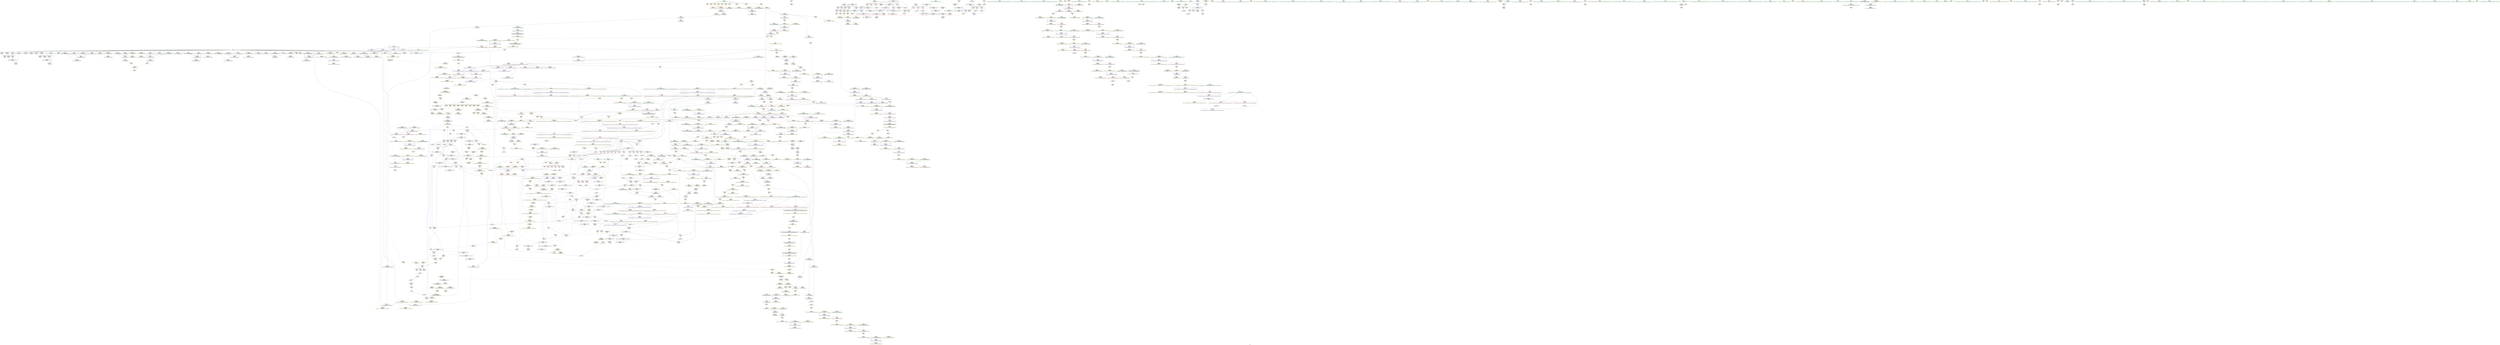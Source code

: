 digraph "SVFG" {
	label="SVFG";

	Node0x55dfdf031480 [shape=record,color=grey,label="{NodeID: 0\nNullPtr}"];
	Node0x55dfdf031480 -> Node0x55dfdf075320[style=solid];
	Node0x55dfdf031480 -> Node0x55dfdf075420[style=solid];
	Node0x55dfdf031480 -> Node0x55dfdf0754f0[style=solid];
	Node0x55dfdf031480 -> Node0x55dfdf06f2b0[style=solid];
	Node0x55dfdf031480 -> Node0x55dfdf06f380[style=solid];
	Node0x55dfdf031480 -> Node0x55dfdf06f450[style=solid];
	Node0x55dfdf031480 -> Node0x55dfdf06f520[style=solid];
	Node0x55dfdf031480 -> Node0x55dfdf06f5f0[style=solid];
	Node0x55dfdf031480 -> Node0x55dfdf06f6c0[style=solid];
	Node0x55dfdf031480 -> Node0x55dfdf06f790[style=solid];
	Node0x55dfdf031480 -> Node0x55dfdf06f860[style=solid];
	Node0x55dfdf031480 -> Node0x55dfdf06f930[style=solid];
	Node0x55dfdf031480 -> Node0x55dfdf06fa00[style=solid];
	Node0x55dfdf031480 -> Node0x55dfdf06fad0[style=solid];
	Node0x55dfdf031480 -> Node0x55dfdf06fba0[style=solid];
	Node0x55dfdf031480 -> Node0x55dfdf06fc70[style=solid];
	Node0x55dfdf031480 -> Node0x55dfdf06fd40[style=solid];
	Node0x55dfdf031480 -> Node0x55dfdf06fe10[style=solid];
	Node0x55dfdf031480 -> Node0x55dfdf06fee0[style=solid];
	Node0x55dfdf031480 -> Node0x55dfdf06ffb0[style=solid];
	Node0x55dfdf031480 -> Node0x55dfdf070080[style=solid];
	Node0x55dfdf031480 -> Node0x55dfdf070150[style=solid];
	Node0x55dfdf031480 -> Node0x55dfdf070220[style=solid];
	Node0x55dfdf031480 -> Node0x55dfdf0702f0[style=solid];
	Node0x55dfdf031480 -> Node0x55dfdf0703c0[style=solid];
	Node0x55dfdf031480 -> Node0x55dfdf08a010[style=solid];
	Node0x55dfdf031480 -> Node0x55dfdf08de00[style=solid];
	Node0x55dfdf031480 -> Node0x55dfdf08ded0[style=solid];
	Node0x55dfdf031480 -> Node0x55dfdf08dfa0[style=solid];
	Node0x55dfdf031480 -> Node0x55dfdf094120[style=solid];
	Node0x55dfdf031480 -> Node0x55dfdf0a35c0[style=solid];
	Node0x55dfdf031480 -> Node0x55dfdf0a72e0[style=solid];
	Node0x55dfdf0cbf40 [shape=record,color=black,label="{NodeID: 941\nMR_44V_8 = PHI(MR_44V_9, MR_44V_7, MR_44V_7, MR_44V_7, )\npts\{859 \}\n}"];
	Node0x55dfdf0cbf40 -> Node0x55dfdf0e0060[style=dashed];
	Node0x55dfdf081670 [shape=record,color=yellow,style=double,label="{NodeID: 775\nARet(551)\nCS[]}"];
	Node0x55dfdf081670 -> Node0x55dfdf095230[style=solid];
	Node0x55dfdf0909e0 [shape=record,color=blue,label="{NodeID: 609\n1107\<--1104\n__first.addr\<--__first\n_ZSt8_DestroyIPiiEvT_S1_RSaIT0_E\n}"];
	Node0x55dfdf0909e0 -> Node0x55dfdf089b00[style=dashed];
	Node0x55dfdf0909e0 -> Node0x55dfdf0f3480[style=dashed];
	Node0x55dfdf0785b0 [shape=record,color=red,label="{NodeID: 443\n894\<--884\n\<--__x.addr\n_ZSt24__uninitialized_fill_n_aIPimiiET_S1_T0_RKT1_RSaIT2_E\n}"];
	Node0x55dfdf0785b0 -> Node0x55dfdf096820[style=solid];
	Node0x55dfdf0db3e0 [shape=record,color=yellow,style=double,label="{NodeID: 1384\n44V_2 = CSCHI(MR_44V_1)\npts\{859 \}\nCS[]}"];
	Node0x55dfdf0db3e0 -> Node0x55dfdf0f5a20[style=dashed];
	Node0x55dfdf07bb90 [shape=record,color=purple,label="{NodeID: 277\n646\<--645\n_M_impl\<--\n_ZNSt6vectorIiSaIiEE18_M_fill_initializeEmRKi\n}"];
	Node0x55dfdf0f1400 [shape=record,color=yellow,style=double,label="{NodeID: 1218\nRETMU(22V_1)\npts\{80 \}\nFun[_ZSt24__uninitialized_fill_n_aIPimiiET_S1_T0_RKT1_RSaIT2_E]}"];
	Node0x55dfdf06c430 [shape=record,color=green,label="{NodeID: 111\n667\<--668\nehselector.slot\<--ehselector.slot_field_insensitive\n_ZNSt12_Vector_baseIiSaIiEED2Ev\n}"];
	Node0x55dfdf06c430 -> Node0x55dfdf08db90[style=solid];
	Node0x55dfdf0e70d0 [shape=record,color=yellow,style=double,label="{NodeID: 1052\n96V_1 = ENCHI(MR_96V_0)\npts\{705 \}\nFun[_ZNSt12_Vector_baseIiSaIiEE12_Vector_implC2ERKS0_]}"];
	Node0x55dfdf0e70d0 -> Node0x55dfdf08dc60[style=dashed];
	Node0x55dfdf0a4460 [shape=record,color=grey,label="{NodeID: 886\n683 = Binary(682, 162, )\n}"];
	Node0x55dfdf0a4460 -> Node0x55dfdf094e20[style=solid];
	Node0x55dfdf096410 [shape=record,color=yellow,style=double,label="{NodeID: 720\nAPARM(774)\nCS[]|{<s0>58}}"];
	Node0x55dfdf096410:s0 -> Node0x55dfdf0844f0[style=solid,color=red];
	Node0x55dfdf08dd30 [shape=record,color=blue,label="{NodeID: 554\n706\<--703\n__a.addr\<--__a\n_ZNSt12_Vector_baseIiSaIiEE12_Vector_implC2ERKS0_\n}"];
	Node0x55dfdf08dd30 -> Node0x55dfdf0774a0[style=dashed];
	Node0x55dfdf08dd30 -> Node0x55dfdf0f03b0[style=dashed];
	Node0x55dfdf075900 [shape=record,color=red,label="{NodeID: 388\n462\<--461\n\<--_M_start\n_ZNSt6vectorIiSaIiEEixEm\n}"];
	Node0x55dfdf075900 -> Node0x55dfdf07d320[style=solid];
	Node0x55dfdf0f7bd0 [shape=record,color=yellow,style=double,label="{NodeID: 1329\nCSMU(48V_3)\npts\{780001 780002 \}\nCS[]|{<s0>10|<s1>10}}"];
	Node0x55dfdf0f7bd0:s0 -> Node0x55dfdf0e5670[style=dashed,color=red];
	Node0x55dfdf0f7bd0:s1 -> Node0x55dfdf0e5a20[style=dashed,color=red];
	Node0x55dfdf070b40 [shape=record,color=black,label="{NodeID: 222\n304\<--303\nconv70\<--\n_Z4calcv\n}"];
	Node0x55dfdf070b40 -> Node0x55dfdf092990[style=solid];
	Node0x55dfdf0ed730 [shape=record,color=yellow,style=double,label="{NodeID: 1163\n42V_1 = ENCHI(MR_42V_0)\npts\{102 \}\nFun[_Z4calcv]}"];
	Node0x55dfdf0ed730 -> Node0x55dfdf0d1440[style=dashed];
	Node0x55dfdf0ed730 -> Node0x55dfdf0d8740[style=dashed];
	Node0x55dfdf06cf30 [shape=record,color=green,label="{NodeID: 56\n166\<--167\n_ZNSaIiED2Ev\<--_ZNSaIiED2Ev_field_insensitive\n}"];
	Node0x55dfdf0de760 [shape=record,color=black,label="{NodeID: 997\nMR_34V_7 = PHI(MR_34V_4, MR_34V_3, )\npts\{94 \}\n}"];
	Node0x55dfdf084790 [shape=record,color=yellow,style=double,label="{NodeID: 831\nFPARM(900)\nFun[_ZNSt12_Vector_baseIiSaIiEE19_M_get_Tp_allocatorEv]}"];
	Node0x55dfdf084790 -> Node0x55dfdf08f250[style=solid];
	Node0x55dfdf093760 [shape=record,color=yellow,style=double,label="{NodeID: 665\nAPARM(9)\nCS[]}"];
	Node0x55dfdf08b080 [shape=record,color=blue,label="{NodeID: 499\n93\<--242\nref.tmp38\<--add41\n_Z4calcv\n}"];
	Node0x55dfdf08b080 -> Node0x55dfdf0800a0[style=dashed];
	Node0x55dfdf08b080 -> Node0x55dfdf0c9210[style=dashed];
	Node0x55dfdf08b080 -> Node0x55dfdf0e1960[style=dashed];
	Node0x55dfdf08b080 -> Node0x55dfdf0f7590[style=dashed];
	Node0x55dfdf07e910 [shape=record,color=red,label="{NodeID: 333\n235\<--73\n\<--remainingLen\n_Z4calcv\n}"];
	Node0x55dfdf07e910 -> Node0x55dfdf0a84e0[style=solid];
	Node0x55dfdf0f4830 [shape=record,color=yellow,style=double,label="{NodeID: 1274\nRETMU(77V_2)\npts\{780002 \}\nFun[_ZNSt12_Vector_baseIiSaIiEE17_M_create_storageEm]|{<s0>47}}"];
	Node0x55dfdf0f4830:s0 -> Node0x55dfdf0fb610[style=dashed,color=blue];
	Node0x55dfdf073fc0 [shape=record,color=green,label="{NodeID: 167\n1030\<--1031\n__n.addr\<--__n.addr_field_insensitive\n_ZNSt12_Vector_baseIiSaIiEE13_M_deallocateEPim\n}"];
	Node0x55dfdf073fc0 -> Node0x55dfdf089620[style=solid];
	Node0x55dfdf073fc0 -> Node0x55dfdf090430[style=solid];
	Node0x55dfdf0ea4a0 [shape=record,color=yellow,style=double,label="{NodeID: 1108\n142V_1 = ENCHI(MR_142V_0)\npts\{640 \}\nFun[_ZNSt6vectorIiSaIiEE18_M_fill_initializeEmRKi]}"];
	Node0x55dfdf0ea4a0 -> Node0x55dfdf08d850[style=dashed];
	Node0x55dfdf02f460 [shape=record,color=green,label="{NodeID: 1\n7\<--1\n__dso_handle\<--dummyObj\nGlob }"];
	Node0x55dfdf0cc440 [shape=record,color=black,label="{NodeID: 942\nMR_86V_3 = PHI(MR_86V_4, MR_86V_2, )\npts\{470 \}\n}"];
	Node0x55dfdf0cc440 -> Node0x55dfdf0759d0[style=dashed];
	Node0x55dfdf0cc440 -> Node0x55dfdf0f51b0[style=dashed];
	Node0x55dfdf081700 [shape=record,color=yellow,style=double,label="{NodeID: 776\nARet(555)\nCS[]}"];
	Node0x55dfdf081700 -> Node0x55dfdf0953d0[style=solid];
	Node0x55dfdf090ab0 [shape=record,color=blue,label="{NodeID: 610\n1109\<--1105\n__last.addr\<--__last\n_ZSt8_DestroyIPiiEvT_S1_RSaIT0_E\n}"];
	Node0x55dfdf090ab0 -> Node0x55dfdf089bd0[style=dashed];
	Node0x55dfdf090ab0 -> Node0x55dfdf0f3590[style=dashed];
	Node0x55dfdf078680 [shape=record,color=red,label="{NodeID: 444\n904\<--901\nthis1\<--this.addr\n_ZNSt12_Vector_baseIiSaIiEE19_M_get_Tp_allocatorEv\n}"];
	Node0x55dfdf078680 -> Node0x55dfdf07d0b0[style=solid];
	Node0x55dfdf07bc60 [shape=record,color=purple,label="{NodeID: 278\n647\<--645\n_M_start\<--\n_ZNSt6vectorIiSaIiEE18_M_fill_initializeEmRKi\n}"];
	Node0x55dfdf07bc60 -> Node0x55dfdf076ef0[style=solid];
	Node0x55dfdf0f1510 [shape=record,color=yellow,style=double,label="{NodeID: 1219\nRETMU(44V_2)\npts\{859 \}\nFun[_ZSt24__uninitialized_fill_n_aIPimiiET_S1_T0_RKT1_RSaIT2_E]|{<s0>50}}"];
	Node0x55dfdf0f1510:s0 -> Node0x55dfdf0fb770[style=dashed,color=blue];
	Node0x55dfdf06c500 [shape=record,color=green,label="{NodeID: 112\n685\<--686\n_ZNSt12_Vector_baseIiSaIiEE13_M_deallocateEPim\<--_ZNSt12_Vector_baseIiSaIiEE13_M_deallocateEPim_field_insensitive\n}"];
	Node0x55dfdf0e71b0 [shape=record,color=yellow,style=double,label="{NodeID: 1053\n264V_1 = ENCHI(MR_264V_0)\npts\{1126 \}\nFun[_ZSt8_DestroyIPiEvT_S1_]}"];
	Node0x55dfdf0e71b0 -> Node0x55dfdf090c50[style=dashed];
	Node0x55dfdf0a45e0 [shape=record,color=grey,label="{NodeID: 887\n313 = Binary(312, 185, )\n}"];
	Node0x55dfdf0a45e0 -> Node0x55dfdf08b970[style=solid];
	Node0x55dfdf0964e0 [shape=record,color=yellow,style=double,label="{NodeID: 721\nAPARM(776)\nCS[]|{<s0>58}}"];
	Node0x55dfdf0964e0:s0 -> Node0x55dfdf0845b0[style=solid,color=red];
	Node0x55dfdf08de00 [shape=record,color=blue, style = dotted,label="{NodeID: 555\n716\<--3\n_M_start\<--dummyVal\n_ZNSt12_Vector_baseIiSaIiEE12_Vector_implC2ERKS0_\n}"];
	Node0x55dfdf08de00 -> Node0x55dfdf0f0490[style=dashed];
	Node0x55dfdf0759d0 [shape=record,color=red,label="{NodeID: 389\n489\<--469\n\<--retval\n_ZSt3minIiERKT_S2_S2_\n}"];
	Node0x55dfdf0759d0 -> Node0x55dfdf0711c0[style=solid];
	Node0x55dfdf0f7cb0 [shape=record,color=yellow,style=double,label="{NodeID: 1330\nCSMU(46V_4)\npts\{780000 \}\nCS[]|{<s0>19}}"];
	Node0x55dfdf0f7cb0:s0 -> Node0x55dfdf0eaa10[style=dashed,color=red];
	Node0x55dfdf070c10 [shape=record,color=black,label="{NodeID: 223\n310\<--309\nconv74\<--\n_Z4calcv\n}"];
	Node0x55dfdf070c10 -> Node0x55dfdf092b30[style=solid];
	Node0x55dfdf0ed810 [shape=record,color=yellow,style=double,label="{NodeID: 1164\n44V_1 = ENCHI(MR_44V_0)\npts\{859 \}\nFun[_Z4calcv]}"];
	Node0x55dfdf0ed810 -> Node0x55dfdf0d1940[style=dashed];
	Node0x55dfdf0ed810 -> Node0x55dfdf0d8c40[style=dashed];
	Node0x55dfdf06d030 [shape=record,color=green,label="{NodeID: 57\n181\<--182\n_ZNSt6vectorIiSaIiEEixEm\<--_ZNSt6vectorIiSaIiEEixEm_field_insensitive\n}"];
	Node0x55dfdf0dec60 [shape=record,color=black,label="{NodeID: 998\nMR_36V_6 = PHI(MR_36V_4, MR_36V_3, )\npts\{96 \}\n}"];
	Node0x55dfdf0848b0 [shape=record,color=yellow,style=double,label="{NodeID: 832\nFPARM(1123)\nFun[_ZSt8_DestroyIPiEvT_S1_]}"];
	Node0x55dfdf0848b0 -> Node0x55dfdf090c50[style=solid];
	Node0x55dfdf093830 [shape=record,color=yellow,style=double,label="{NodeID: 666\nAPARM(326)\nCS[]}"];
	Node0x55dfdf08b150 [shape=record,color=blue,label="{NodeID: 500\n65\<--247\nR\<--\n_Z4calcv\n}"];
	Node0x55dfdf08b150 -> Node0x55dfdf0e1460[style=dashed];
	Node0x55dfdf07e9e0 [shape=record,color=red,label="{NodeID: 334\n211\<--75\n\<--cov\n_Z4calcv\n}"];
	Node0x55dfdf07e9e0 -> Node0x55dfdf0a6260[style=solid];
	Node0x55dfdf0f4910 [shape=record,color=yellow,style=double,label="{NodeID: 1275\nRETMU(180V_2)\npts\{837 \}\nFun[_ZN9__gnu_cxx13new_allocatorIiE8allocateEmPKv]}"];
	Node0x55dfdf074090 [shape=record,color=green,label="{NodeID: 168\n1044\<--1045\n_ZNSt16allocator_traitsISaIiEE10deallocateERS0_Pim\<--_ZNSt16allocator_traitsISaIiEE10deallocateERS0_Pim_field_insensitive\n}"];
	Node0x55dfdf0ea580 [shape=record,color=yellow,style=double,label="{NodeID: 1109\n44V_1 = ENCHI(MR_44V_0)\npts\{859 \}\nFun[_ZNSt6vectorIiSaIiEE18_M_fill_initializeEmRKi]}"];
	Node0x55dfdf0ea580 -> Node0x55dfdf0f9eb0[style=dashed];
	Node0x55dfdf068640 [shape=record,color=green,label="{NodeID: 2\n8\<--1\n_ZSt3cin\<--dummyObj\nGlob }"];
	Node0x55dfdf0cc940 [shape=record,color=black,label="{NodeID: 943\nMR_40V_9 = PHI(MR_40V_8, MR_40V_7, )\npts\{100 \}\n}"];
	Node0x55dfdf0cc940 -> Node0x55dfdf0e3c60[style=dashed];
	Node0x55dfdf081790 [shape=record,color=yellow,style=double,label="{NodeID: 777\nARet(557)\nCS[]}"];
	Node0x55dfdf090b80 [shape=record,color=blue,label="{NodeID: 611\n1111\<--1106\n.addr\<--\n_ZSt8_DestroyIPiiEvT_S1_RSaIT0_E\n}"];
	Node0x55dfdf090b80 -> Node0x55dfdf0f3670[style=dashed];
	Node0x55dfdf078750 [shape=record,color=red,label="{NodeID: 445\n925\<--912\n\<--__first.addr\n_ZSt20uninitialized_fill_nIPimiET_S1_T0_RKT1_\n}"];
	Node0x55dfdf078750 -> Node0x55dfdf0968f0[style=solid];
	Node0x55dfdf07bd30 [shape=record,color=purple,label="{NodeID: 279\n657\<--656\n_M_impl3\<--\n_ZNSt6vectorIiSaIiEE18_M_fill_initializeEmRKi\n}"];
	Node0x55dfdf0f15f0 [shape=record,color=yellow,style=double,label="{NodeID: 1220\nRETMU(190V_2)\npts\{881 \}\nFun[_ZSt24__uninitialized_fill_n_aIPimiiET_S1_T0_RKT1_RSaIT2_E]}"];
	Node0x55dfdf06c600 [shape=record,color=green,label="{NodeID: 113\n704\<--705\nthis.addr\<--this.addr_field_insensitive\n_ZNSt12_Vector_baseIiSaIiEE12_Vector_implC2ERKS0_\n}"];
	Node0x55dfdf06c600 -> Node0x55dfdf0773d0[style=solid];
	Node0x55dfdf06c600 -> Node0x55dfdf08dc60[style=solid];
	Node0x55dfdf0e72c0 [shape=record,color=yellow,style=double,label="{NodeID: 1054\n266V_1 = ENCHI(MR_266V_0)\npts\{1128 \}\nFun[_ZSt8_DestroyIPiEvT_S1_]}"];
	Node0x55dfdf0e72c0 -> Node0x55dfdf090d20[style=dashed];
	Node0x55dfdf0a4760 [shape=record,color=grey,label="{NodeID: 888\n256 = Binary(254, 255, )\n}"];
	Node0x55dfdf0a4760 -> Node0x55dfdf08b2f0[style=solid];
	Node0x55dfdf0965b0 [shape=record,color=yellow,style=double,label="{NodeID: 722\nAPARM(857)\nCS[]}"];
	Node0x55dfdf08ded0 [shape=record,color=blue, style = dotted,label="{NodeID: 556\n718\<--3\n_M_finish\<--dummyVal\n_ZNSt12_Vector_baseIiSaIiEE12_Vector_implC2ERKS0_\n}"];
	Node0x55dfdf08ded0 -> Node0x55dfdf0f0570[style=dashed];
	Node0x55dfdf075aa0 [shape=record,color=red,label="{NodeID: 390\n479\<--471\n\<--__a.addr\n_ZSt3minIiERKT_S2_S2_\n}"];
	Node0x55dfdf075aa0 -> Node0x55dfdf075eb0[style=solid];
	Node0x55dfdf0f7e10 [shape=record,color=yellow,style=double,label="{NodeID: 1331\nCSMU(46V_4)\npts\{780000 \}\nCS[]|{<s0>20}}"];
	Node0x55dfdf0f7e10:s0 -> Node0x55dfdf0eaa10[style=dashed,color=red];
	Node0x55dfdf070ce0 [shape=record,color=black,label="{NodeID: 224\n380\<--379\n\<--this1\n_ZNSaIiEC2Ev\n}"];
	Node0x55dfdf070ce0 -> Node0x55dfdf093d10[style=solid];
	Node0x55dfdf0ed8f0 [shape=record,color=yellow,style=double,label="{NodeID: 1165\n46V_1 = ENCHI(MR_46V_0)\npts\{780000 \}\nFun[_Z4calcv]}"];
	Node0x55dfdf0ed8f0 -> Node0x55dfdf0d1e40[style=dashed];
	Node0x55dfdf0ed8f0 -> Node0x55dfdf0d9140[style=dashed];
	Node0x55dfdf06d130 [shape=record,color=green,label="{NodeID: 58\n225\<--226\n_ZNSt6vectorIiSaIiEED2Ev\<--_ZNSt6vectorIiSaIiEED2Ev_field_insensitive\n}"];
	Node0x55dfdf0df160 [shape=record,color=black,label="{NodeID: 999\nMR_38V_8 = PHI(MR_38V_4, MR_38V_3, )\npts\{98 \}\n}"];
	Node0x55dfdf084970 [shape=record,color=yellow,style=double,label="{NodeID: 833\nFPARM(1124)\nFun[_ZSt8_DestroyIPiEvT_S1_]}"];
	Node0x55dfdf084970 -> Node0x55dfdf090d20[style=solid];
	Node0x55dfdf093900 [shape=record,color=yellow,style=double,label="{NodeID: 667\nAPARM(327)\nCS[]}"];
	Node0x55dfdf08b220 [shape=record,color=blue,label="{NodeID: 501\n95\<--251\nlen\<--\n_Z4calcv\n}"];
	Node0x55dfdf08b220 -> Node0x55dfdf07f610[style=dashed];
	Node0x55dfdf08b220 -> Node0x55dfdf07f6e0[style=dashed];
	Node0x55dfdf08b220 -> Node0x55dfdf0cab70[style=dashed];
	Node0x55dfdf08b220 -> Node0x55dfdf0d0540[style=dashed];
	Node0x55dfdf07eab0 [shape=record,color=red,label="{NodeID: 335\n229\<--75\n\<--cov\n_Z4calcv\n}"];
	Node0x55dfdf07eab0 -> Node0x55dfdf0a5de0[style=solid];
	Node0x55dfdf0f4a20 [shape=record,color=yellow,style=double,label="{NodeID: 1276\nRETMU(182V_2)\npts\{839 \}\nFun[_ZN9__gnu_cxx13new_allocatorIiE8allocateEmPKv]}"];
	Node0x55dfdf074190 [shape=record,color=green,label="{NodeID: 169\n1051\<--1052\n__cxa_begin_catch\<--__cxa_begin_catch_field_insensitive\n}"];
	Node0x55dfdf0ea660 [shape=record,color=yellow,style=double,label="{NodeID: 1110\n46V_1 = ENCHI(MR_46V_0)\npts\{780000 \}\nFun[_ZNSt6vectorIiSaIiEE18_M_fill_initializeEmRKi]}"];
	Node0x55dfdf0ea660 -> Node0x55dfdf076ef0[style=dashed];
	Node0x55dfdf0ea660 -> Node0x55dfdf0f3be0[style=dashed];
	Node0x55dfdf0686d0 [shape=record,color=green,label="{NodeID: 3\n9\<--1\n_ZSt4cout\<--dummyObj\nGlob }"];
	Node0x55dfdf0cce40 [shape=record,color=black,label="{NodeID: 944\nMR_10V_4 = PHI(MR_10V_8, MR_10V_3, )\npts\{66 \}\n}"];
	Node0x55dfdf0cce40 -> Node0x55dfdf07ddb0[style=dashed];
	Node0x55dfdf0cce40 -> Node0x55dfdf0800a0[style=dashed];
	Node0x55dfdf0cce40 -> Node0x55dfdf08b150[style=dashed];
	Node0x55dfdf0cce40 -> Node0x55dfdf0c8b30[style=dashed];
	Node0x55dfdf0cce40 -> Node0x55dfdf0d4140[style=dashed];
	Node0x55dfdf0cce40 -> Node0x55dfdf0c9840[style=dashed];
	Node0x55dfdf0cce40 -> Node0x55dfdf0e1460[style=dashed];
	Node0x55dfdf0cce40 -> Node0x55dfdf0f7430[style=dashed];
	Node0x55dfdf081820 [shape=record,color=yellow,style=double,label="{NodeID: 778\nARet(652)\nCS[]}"];
	Node0x55dfdf081820 -> Node0x55dfdf095cc0[style=solid];
	Node0x55dfdf090c50 [shape=record,color=blue,label="{NodeID: 612\n1125\<--1123\n__first.addr\<--__first\n_ZSt8_DestroyIPiEvT_S1_\n}"];
	Node0x55dfdf090c50 -> Node0x55dfdf089ca0[style=dashed];
	Node0x55dfdf090c50 -> Node0x55dfdf0f0730[style=dashed];
	Node0x55dfdf078820 [shape=record,color=red,label="{NodeID: 446\n926\<--914\n\<--__n.addr\n_ZSt20uninitialized_fill_nIPimiET_S1_T0_RKT1_\n}"];
	Node0x55dfdf078820 -> Node0x55dfdf0969c0[style=solid];
	Node0x55dfdf07be00 [shape=record,color=purple,label="{NodeID: 280\n658\<--656\n_M_finish\<--\n_ZNSt6vectorIiSaIiEE18_M_fill_initializeEmRKi\n}"];
	Node0x55dfdf07be00 -> Node0x55dfdf08d920[style=solid];
	Node0x55dfdf0f16d0 [shape=record,color=yellow,style=double,label="{NodeID: 1221\nRETMU(192V_2)\npts\{883 \}\nFun[_ZSt24__uninitialized_fill_n_aIPimiiET_S1_T0_RKT1_RSaIT2_E]}"];
	Node0x55dfdf06c6d0 [shape=record,color=green,label="{NodeID: 114\n706\<--707\n__a.addr\<--__a.addr_field_insensitive\n_ZNSt12_Vector_baseIiSaIiEE12_Vector_implC2ERKS0_\n}"];
	Node0x55dfdf06c6d0 -> Node0x55dfdf0774a0[style=solid];
	Node0x55dfdf06c6d0 -> Node0x55dfdf08dd30[style=solid];
	Node0x55dfdf0e73a0 [shape=record,color=yellow,style=double,label="{NodeID: 1055\n22V_1 = ENCHI(MR_22V_0)\npts\{80 \}\nFun[_ZSt10__fill_n_aIPimiEN9__gnu_cxx11__enable_ifIXsr11__is_scalarIT1_EE7__valueET_E6__typeES4_T0_RKS3_]}"];
	Node0x55dfdf0e73a0 -> Node0x55dfdf079520[style=dashed];
	Node0x55dfdf0e73a0 -> Node0x55dfdf0f0920[style=dashed];
	Node0x55dfdf0a48e0 [shape=record,color=grey,label="{NodeID: 889\n169 = Binary(168, 54, )\n}"];
	Node0x55dfdf0a48e0 -> Node0x55dfdf0a78e0[style=solid];
	Node0x55dfdf096680 [shape=record,color=yellow,style=double,label="{NodeID: 723\nAPARM(892)\nCS[]|{<s0>64}}"];
	Node0x55dfdf096680:s0 -> Node0x55dfdf083da0[style=solid,color=red];
	Node0x55dfdf08dfa0 [shape=record,color=blue, style = dotted,label="{NodeID: 557\n720\<--3\n_M_end_of_storage\<--dummyVal\n_ZNSt12_Vector_baseIiSaIiEE12_Vector_implC2ERKS0_\n}"];
	Node0x55dfdf08dfa0 -> Node0x55dfdf0f0650[style=dashed];
	Node0x55dfdf075b70 [shape=record,color=red,label="{NodeID: 391\n486\<--471\n\<--__a.addr\n_ZSt3minIiERKT_S2_S2_\n}"];
	Node0x55dfdf075b70 -> Node0x55dfdf08ca80[style=solid];
	Node0x55dfdf0f7f70 [shape=record,color=yellow,style=double,label="{NodeID: 1332\nCSMU(46V_4)\npts\{780000 \}\nCS[]|{<s0>21}}"];
	Node0x55dfdf0f7f70:s0 -> Node0x55dfdf0eaa10[style=dashed,color=red];
	Node0x55dfdf070db0 [shape=record,color=black,label="{NodeID: 225\n407\<--406\n\<--this1\n_ZNSt6vectorIiSaIiEEC2EmRKiRKS0_\n}"];
	Node0x55dfdf070db0 -> Node0x55dfdf0942c0[style=solid];
	Node0x55dfdf0ed9d0 [shape=record,color=yellow,style=double,label="{NodeID: 1166\n48V_1 = ENCHI(MR_48V_0)\npts\{780001 780002 \}\nFun[_Z4calcv]}"];
	Node0x55dfdf0ed9d0 -> Node0x55dfdf0d2340[style=dashed];
	Node0x55dfdf0ed9d0 -> Node0x55dfdf0d9640[style=dashed];
	Node0x55dfdf06d230 [shape=record,color=green,label="{NodeID: 59\n245\<--246\n_ZSt3minIiERKT_S2_S2_\<--_ZSt3minIiERKT_S2_S2__field_insensitive\n}"];
	Node0x55dfdf0df660 [shape=record,color=black,label="{NodeID: 1000\nMR_40V_10 = PHI(MR_40V_4, MR_40V_3, )\npts\{100 \}\n}"];
	Node0x55dfdf084a60 [shape=record,color=yellow,style=double,label="{NodeID: 834\nFPARM(1104)\nFun[_ZSt8_DestroyIPiiEvT_S1_RSaIT0_E]}"];
	Node0x55dfdf084a60 -> Node0x55dfdf0909e0[style=solid];
	Node0x55dfdf0939d0 [shape=record,color=yellow,style=double,label="{NodeID: 668\nAPARM(124)\nCS[]}"];
	Node0x55dfdf08b2f0 [shape=record,color=blue,label="{NodeID: 502\n97\<--256\nused\<--add48\n_Z4calcv\n}"];
	Node0x55dfdf08b2f0 -> Node0x55dfdf0da040[style=dashed];
	Node0x55dfdf07eb80 [shape=record,color=red,label="{NodeID: 336\n261\<--75\n\<--cov\n_Z4calcv\n}"];
	Node0x55dfdf07eb80 -> Node0x55dfdf0a5ae0[style=solid];
	Node0x55dfdf0f4b00 [shape=record,color=yellow,style=double,label="{NodeID: 1277\nRETMU(184V_2)\npts\{841 \}\nFun[_ZN9__gnu_cxx13new_allocatorIiE8allocateEmPKv]}"];
	Node0x55dfdf074290 [shape=record,color=green,label="{NodeID: 170\n1054\<--1055\n_ZSt9terminatev\<--_ZSt9terminatev_field_insensitive\n}"];
	Node0x55dfdf0ea740 [shape=record,color=yellow,style=double,label="{NodeID: 1111\n75V_1 = ENCHI(MR_75V_0)\npts\{780001 \}\nFun[_ZNSt6vectorIiSaIiEE18_M_fill_initializeEmRKi]}"];
	Node0x55dfdf0ea740 -> Node0x55dfdf08d920[style=dashed];
	Node0x55dfdf068980 [shape=record,color=green,label="{NodeID: 4\n10\<--1\n.str\<--dummyObj\nGlob }"];
	Node0x55dfdf0cd340 [shape=record,color=black,label="{NodeID: 945\nMR_12V_4 = PHI(MR_12V_5, MR_12V_3, )\npts\{68 \}\n}"];
	Node0x55dfdf0cd340 -> Node0x55dfdf07de80[style=dashed];
	Node0x55dfdf0cd340 -> Node0x55dfdf07df50[style=dashed];
	Node0x55dfdf0cd340 -> Node0x55dfdf07e020[style=dashed];
	Node0x55dfdf0cd340 -> Node0x55dfdf07e0f0[style=dashed];
	Node0x55dfdf0cd340 -> Node0x55dfdf07e1c0[style=dashed];
	Node0x55dfdf0cd340 -> Node0x55dfdf07e290[style=dashed];
	Node0x55dfdf0cd340 -> Node0x55dfdf07e360[style=dashed];
	Node0x55dfdf0cd340 -> Node0x55dfdf07e430[style=dashed];
	Node0x55dfdf0cd340 -> Node0x55dfdf07e500[style=dashed];
	Node0x55dfdf0cd340 -> Node0x55dfdf07e5d0[style=dashed];
	Node0x55dfdf0cd340 -> Node0x55dfdf07e6a0[style=dashed];
	Node0x55dfdf0cd340 -> Node0x55dfdf08bb10[style=dashed];
	Node0x55dfdf0cd340 -> Node0x55dfdf0d4640[style=dashed];
	Node0x55dfdf0818b0 [shape=record,color=yellow,style=double,label="{NodeID: 779\nARet(653)\nCS[]}"];
	Node0x55dfdf0818b0 -> Node0x55dfdf08d920[style=solid];
	Node0x55dfdf090d20 [shape=record,color=blue,label="{NodeID: 613\n1127\<--1124\n__last.addr\<--__last\n_ZSt8_DestroyIPiEvT_S1_\n}"];
	Node0x55dfdf090d20 -> Node0x55dfdf089d70[style=dashed];
	Node0x55dfdf090d20 -> Node0x55dfdf0f0840[style=dashed];
	Node0x55dfdf0788f0 [shape=record,color=red,label="{NodeID: 447\n927\<--916\n\<--__x.addr\n_ZSt20uninitialized_fill_nIPimiET_S1_T0_RKT1_\n}"];
	Node0x55dfdf0788f0 -> Node0x55dfdf096a90[style=solid];
	Node0x55dfdf07bed0 [shape=record,color=purple,label="{NodeID: 281\n671\<--670\n_M_impl\<--this1\n_ZNSt12_Vector_baseIiSaIiEED2Ev\n}"];
	Node0x55dfdf0f17b0 [shape=record,color=yellow,style=double,label="{NodeID: 1222\nRETMU(194V_2)\npts\{885 \}\nFun[_ZSt24__uninitialized_fill_n_aIPimiiET_S1_T0_RKT1_RSaIT2_E]}"];
	Node0x55dfdf071310 [shape=record,color=green,label="{NodeID: 115\n714\<--715\n_ZNSaIiEC2ERKS_\<--_ZNSaIiEC2ERKS__field_insensitive\n}"];
	Node0x55dfdf0e74b0 [shape=record,color=yellow,style=double,label="{NodeID: 1056\n44V_1 = ENCHI(MR_44V_0)\npts\{859 \}\nFun[_ZSt10__fill_n_aIPimiEN9__gnu_cxx11__enable_ifIXsr11__is_scalarIT1_EE7__valueET_E6__typeES4_T0_RKS3_]}"];
	Node0x55dfdf0e74b0 -> Node0x55dfdf0e0560[style=dashed];
	Node0x55dfdf0a4a60 [shape=record,color=grey,label="{NodeID: 890\n561 = Binary(560, 51, )\n}"];
	Node0x55dfdf0a4a60 -> Node0x55dfdf08cf60[style=solid];
	Node0x55dfdf096750 [shape=record,color=yellow,style=double,label="{NodeID: 724\nAPARM(893)\nCS[]|{<s0>64}}"];
	Node0x55dfdf096750:s0 -> Node0x55dfdf083e90[style=solid,color=red];
	Node0x55dfdf08e070 [shape=record,color=blue,label="{NodeID: 558\n726\<--724\nthis.addr\<--this\n_ZNSt12_Vector_baseIiSaIiEE17_M_create_storageEm\n}"];
	Node0x55dfdf08e070 -> Node0x55dfdf077570[style=dashed];
	Node0x55dfdf08e070 -> Node0x55dfdf0f4480[style=dashed];
	Node0x55dfdf075c40 [shape=record,color=red,label="{NodeID: 392\n477\<--473\n\<--__b.addr\n_ZSt3minIiERKT_S2_S2_\n}"];
	Node0x55dfdf075c40 -> Node0x55dfdf075de0[style=solid];
	Node0x55dfdf0f80d0 [shape=record,color=yellow,style=double,label="{NodeID: 1333\nCSMU(46V_4)\npts\{780000 \}\nCS[]|{<s0>22}}"];
	Node0x55dfdf0f80d0:s0 -> Node0x55dfdf0eaa10[style=dashed,color=red];
	Node0x55dfdf070e80 [shape=record,color=black,label="{NodeID: 226\n424\<--406\n\<--this1\n_ZNSt6vectorIiSaIiEEC2EmRKiRKS0_\n}"];
	Node0x55dfdf070e80 -> Node0x55dfdf094530[style=solid];
	Node0x55dfdf0edab0 [shape=record,color=yellow,style=double,label="{NodeID: 1167\nRETMU(176V_2)\npts\{820 \}\nFun[_ZNSt16allocator_traitsISaIiEE8allocateERS0_m]}"];
	Node0x55dfdf06d330 [shape=record,color=green,label="{NodeID: 60\n342\<--343\n__a.addr\<--__a.addr_field_insensitive\n_ZSt4swapIiENSt9enable_ifIXsr6__and_ISt6__not_ISt15__is_tuple_likeIT_EESt21is_move_constructibleIS3_ESt18is_move_assignableIS3_EEE5valueEvE4typeERS3_SC_\n}"];
	Node0x55dfdf06d330 -> Node0x55dfdf080720[style=solid];
	Node0x55dfdf06d330 -> Node0x55dfdf0807f0[style=solid];
	Node0x55dfdf06d330 -> Node0x55dfdf08bbe0[style=solid];
	Node0x55dfdf0dfb60 [shape=record,color=black,label="{NodeID: 1001\nMR_42V_9 = PHI(MR_42V_4, MR_42V_3, )\npts\{102 \}\n}"];
	Node0x55dfdf084b50 [shape=record,color=yellow,style=double,label="{NodeID: 835\nFPARM(1105)\nFun[_ZSt8_DestroyIPiiEvT_S1_RSaIT0_E]}"];
	Node0x55dfdf084b50 -> Node0x55dfdf090ab0[style=solid];
	Node0x55dfdf093aa0 [shape=record,color=yellow,style=double,label="{NodeID: 669\nAPARM(350)\nCS[]|{<s0>28}}"];
	Node0x55dfdf093aa0:s0 -> Node0x55dfdf0a1100[style=solid,color=red];
	Node0x55dfdf08b3c0 [shape=record,color=blue,label="{NodeID: 503\n75\<--262\ncov\<--add50\n_Z4calcv\n}"];
	Node0x55dfdf08b3c0 -> Node0x55dfdf0d9b40[style=dashed];
	Node0x55dfdf07ec50 [shape=record,color=red,label="{NodeID: 337\n265\<--75\n\<--cov\n_Z4calcv\n}"];
	Node0x55dfdf07ec50 -> Node0x55dfdf0a8060[style=solid];
	Node0x55dfdf0f4be0 [shape=record,color=yellow,style=double,label="{NodeID: 1278\nRETMU(240V_2)\npts\{1027 \}\nFun[_ZNSt12_Vector_baseIiSaIiEE13_M_deallocateEPim]}"];
	Node0x55dfdf074390 [shape=record,color=green,label="{NodeID: 171\n1064\<--1065\n__a.addr\<--__a.addr_field_insensitive\n_ZNSt16allocator_traitsISaIiEE10deallocateERS0_Pim\n}"];
	Node0x55dfdf074390 -> Node0x55dfdf0896f0[style=solid];
	Node0x55dfdf074390 -> Node0x55dfdf090500[style=solid];
	Node0x55dfdf0ea820 [shape=record,color=yellow,style=double,label="{NodeID: 1112\n81V_1 = ENCHI(MR_81V_0)\npts\{453 \}\nFun[_ZNSt6vectorIiSaIiEEixEm]}"];
	Node0x55dfdf0ea820 -> Node0x55dfdf08c670[style=dashed];
	Node0x55dfdf068a10 [shape=record,color=green,label="{NodeID: 5\n12\<--1\n.str.1\<--dummyObj\nGlob }"];
	Node0x55dfdf0cd840 [shape=record,color=black,label="{NodeID: 946\nMR_14V_3 = PHI(MR_14V_4, MR_14V_1, )\npts\{70 \}\n}"];
	Node0x55dfdf0cd840 -> Node0x55dfdf08a380[style=dashed];
	Node0x55dfdf0cd840 -> Node0x55dfdf0d4b40[style=dashed];
	Node0x55dfdf081940 [shape=record,color=yellow,style=double,label="{NodeID: 780\nARet(734)\nCS[]}"];
	Node0x55dfdf081940 -> Node0x55dfdf08e210[style=solid];
	Node0x55dfdf090df0 [shape=record,color=blue,label="{NodeID: 614\n1140\<--1138\n.addr\<--\n_ZNSt12_Destroy_auxILb1EE9__destroyIPiEEvT_S3_\n}"];
	Node0x55dfdf090df0 -> Node0x55dfdf0efb10[style=dashed];
	Node0x55dfdf0789c0 [shape=record,color=red,label="{NodeID: 448\n945\<--936\n\<--__first.addr\n_ZNSt22__uninitialized_fill_nILb1EE15__uninit_fill_nIPimiEET_S3_T0_RKT1_\n}"];
	Node0x55dfdf0789c0 -> Node0x55dfdf096b60[style=solid];
	Node0x55dfdf07bfa0 [shape=record,color=purple,label="{NodeID: 282\n672\<--670\n_M_start\<--this1\n_ZNSt12_Vector_baseIiSaIiEED2Ev\n}"];
	Node0x55dfdf07bfa0 -> Node0x55dfdf077160[style=solid];
	Node0x55dfdf0f1890 [shape=record,color=yellow,style=double,label="{NodeID: 1223\nRETMU(196V_2)\npts\{887 \}\nFun[_ZSt24__uninitialized_fill_n_aIPimiiET_S1_T0_RKT1_RSaIT2_E]}"];
	Node0x55dfdf071410 [shape=record,color=green,label="{NodeID: 116\n726\<--727\nthis.addr\<--this.addr_field_insensitive\n_ZNSt12_Vector_baseIiSaIiEE17_M_create_storageEm\n}"];
	Node0x55dfdf071410 -> Node0x55dfdf077570[style=solid];
	Node0x55dfdf071410 -> Node0x55dfdf08e070[style=solid];
	Node0x55dfdf0e7590 [shape=record,color=yellow,style=double,label="{NodeID: 1057\n228V_1 = ENCHI(MR_228V_0)\npts\{980 \}\nFun[_ZSt10__fill_n_aIPimiEN9__gnu_cxx11__enable_ifIXsr11__is_scalarIT1_EE7__valueET_E6__typeES4_T0_RKS3_]}"];
	Node0x55dfdf0e7590 -> Node0x55dfdf08fb40[style=dashed];
	Node0x55dfdf0a4be0 [shape=record,color=grey,label="{NodeID: 891\n145 = Binary(144, 54, )\n}"];
	Node0x55dfdf0a4be0 -> Node0x55dfdf08a450[style=solid];
	Node0x55dfdf096820 [shape=record,color=yellow,style=double,label="{NodeID: 725\nAPARM(894)\nCS[]|{<s0>64}}"];
	Node0x55dfdf096820:s0 -> Node0x55dfdf083f80[style=solid,color=red];
	Node0x55dfdf08e140 [shape=record,color=blue,label="{NodeID: 559\n728\<--725\n__n.addr\<--__n\n_ZNSt12_Vector_baseIiSaIiEE17_M_create_storageEm\n}"];
	Node0x55dfdf08e140 -> Node0x55dfdf077640[style=dashed];
	Node0x55dfdf08e140 -> Node0x55dfdf077710[style=dashed];
	Node0x55dfdf08e140 -> Node0x55dfdf0f4590[style=dashed];
	Node0x55dfdf075d10 [shape=record,color=red,label="{NodeID: 393\n483\<--473\n\<--__b.addr\n_ZSt3minIiERKT_S2_S2_\n}"];
	Node0x55dfdf075d10 -> Node0x55dfdf08c9b0[style=solid];
	Node0x55dfdf0f8230 [shape=record,color=yellow,style=double,label="{NodeID: 1334\nCSMU(46V_4)\npts\{780000 \}\nCS[]|{<s0>23}}"];
	Node0x55dfdf0f8230:s0 -> Node0x55dfdf0eaa10[style=dashed,color=red];
	Node0x55dfdf070f50 [shape=record,color=black,label="{NodeID: 227\n444\<--443\n\<--this1\n_ZNSaIiED2Ev\n}"];
	Node0x55dfdf070f50 -> Node0x55dfdf094870[style=solid];
	Node0x55dfdf0ee5d0 [shape=record,color=yellow,style=double,label="{NodeID: 1168\nRETMU(178V_2)\npts\{822 \}\nFun[_ZNSt16allocator_traitsISaIiEE8allocateERS0_m]}"];
	Node0x55dfdf06d400 [shape=record,color=green,label="{NodeID: 61\n344\<--345\n__b.addr\<--__b.addr_field_insensitive\n_ZSt4swapIiENSt9enable_ifIXsr6__and_ISt6__not_ISt15__is_tuple_likeIT_EESt21is_move_constructibleIS3_ESt18is_move_assignableIS3_EEE5valueEvE4typeERS3_SC_\n}"];
	Node0x55dfdf06d400 -> Node0x55dfdf0808c0[style=solid];
	Node0x55dfdf06d400 -> Node0x55dfdf080990[style=solid];
	Node0x55dfdf06d400 -> Node0x55dfdf08bcb0[style=solid];
	Node0x55dfdf0e0060 [shape=record,color=black,label="{NodeID: 1002\nMR_44V_12 = PHI(MR_44V_8, MR_44V_4, )\npts\{859 \}\n}"];
	Node0x55dfdf084c40 [shape=record,color=yellow,style=double,label="{NodeID: 836\nFPARM(1106)\nFun[_ZSt8_DestroyIPiiEvT_S1_RSaIT0_E]}"];
	Node0x55dfdf084c40 -> Node0x55dfdf090b80[style=solid];
	Node0x55dfdf093b70 [shape=record,color=yellow,style=double,label="{NodeID: 670\nAPARM(356)\nCS[]|{<s0>29}}"];
	Node0x55dfdf093b70:s0 -> Node0x55dfdf0a1100[style=solid,color=red];
	Node0x55dfdf08b490 [shape=record,color=blue,label="{NodeID: 504\n99\<--171\nmid\<--\n_Z4calcv\n}"];
	Node0x55dfdf08b490 -> Node0x55dfdf0e3c60[style=dashed];
	Node0x55dfdf07ed20 [shape=record,color=red,label="{NodeID: 338\n300\<--75\n\<--cov\n_Z4calcv\n}"];
	Node0x55dfdf07ed20 -> Node0x55dfdf0a3e60[style=solid];
	Node0x55dfdf0f4cf0 [shape=record,color=yellow,style=double,label="{NodeID: 1279\nRETMU(242V_2)\npts\{1029 \}\nFun[_ZNSt12_Vector_baseIiSaIiEE13_M_deallocateEPim]}"];
	Node0x55dfdf074460 [shape=record,color=green,label="{NodeID: 172\n1066\<--1067\n__p.addr\<--__p.addr_field_insensitive\n_ZNSt16allocator_traitsISaIiEE10deallocateERS0_Pim\n}"];
	Node0x55dfdf074460 -> Node0x55dfdf0897c0[style=solid];
	Node0x55dfdf074460 -> Node0x55dfdf0905d0[style=solid];
	Node0x55dfdf0ea930 [shape=record,color=yellow,style=double,label="{NodeID: 1113\n83V_1 = ENCHI(MR_83V_0)\npts\{455 \}\nFun[_ZNSt6vectorIiSaIiEEixEm]}"];
	Node0x55dfdf0ea930 -> Node0x55dfdf08c740[style=dashed];
	Node0x55dfdf068aa0 [shape=record,color=green,label="{NodeID: 6\n15\<--1\n\<--dummyObj\nCan only get source location for instruction, argument, global var or function.}"];
	Node0x55dfdf0cdd40 [shape=record,color=black,label="{NodeID: 947\nMR_16V_3 = PHI(MR_16V_4, MR_16V_1, )\npts\{72 \}\n}"];
	Node0x55dfdf0cdd40 -> Node0x55dfdf08a450[style=dashed];
	Node0x55dfdf0cdd40 -> Node0x55dfdf0d5040[style=dashed];
	Node0x55dfdf0819d0 [shape=record,color=yellow,style=double,label="{NodeID: 781\nARet(895)\nCS[]}"];
	Node0x55dfdf0819d0 -> Node0x55dfdf07a780[style=solid];
	Node0x55dfdf090ec0 [shape=record,color=blue,label="{NodeID: 615\n1142\<--1139\n.addr1\<--\n_ZNSt12_Destroy_auxILb1EE9__destroyIPiEEvT_S3_\n}"];
	Node0x55dfdf090ec0 -> Node0x55dfdf0efc20[style=dashed];
	Node0x55dfdf078a90 [shape=record,color=red,label="{NodeID: 449\n946\<--938\n\<--__n.addr\n_ZNSt22__uninitialized_fill_nILb1EE15__uninit_fill_nIPimiEET_S3_T0_RKT1_\n}"];
	Node0x55dfdf078a90 -> Node0x55dfdf096c30[style=solid];
	Node0x55dfdf07c070 [shape=record,color=purple,label="{NodeID: 283\n674\<--670\n_M_impl2\<--this1\n_ZNSt12_Vector_baseIiSaIiEED2Ev\n}"];
	Node0x55dfdf0f1970 [shape=record,color=yellow,style=double,label="{NodeID: 1224\nRETMU(103V_2)\npts\{494 \}\nFun[_ZNSt6vectorIiSaIiEED2Ev]}"];
	Node0x55dfdf0714e0 [shape=record,color=green,label="{NodeID: 117\n728\<--729\n__n.addr\<--__n.addr_field_insensitive\n_ZNSt12_Vector_baseIiSaIiEE17_M_create_storageEm\n}"];
	Node0x55dfdf0714e0 -> Node0x55dfdf077640[style=solid];
	Node0x55dfdf0714e0 -> Node0x55dfdf077710[style=solid];
	Node0x55dfdf0714e0 -> Node0x55dfdf08e140[style=solid];
	Node0x55dfdf0e7670 [shape=record,color=yellow,style=double,label="{NodeID: 1058\n230V_1 = ENCHI(MR_230V_0)\npts\{982 \}\nFun[_ZSt10__fill_n_aIPimiEN9__gnu_cxx11__enable_ifIXsr11__is_scalarIT1_EE7__valueET_E6__typeES4_T0_RKS3_]}"];
	Node0x55dfdf0e7670 -> Node0x55dfdf08fc10[style=dashed];
	Node0x55dfdf0a4d60 [shape=record,color=grey,label="{NodeID: 892\n547 = Binary(546, 51, )\n}"];
	Node0x55dfdf0a4d60 -> Node0x55dfdf0a7be0[style=solid];
	Node0x55dfdf0968f0 [shape=record,color=yellow,style=double,label="{NodeID: 726\nAPARM(925)\nCS[]|{<s0>65}}"];
	Node0x55dfdf0968f0:s0 -> Node0x55dfdf0824e0[style=solid,color=red];
	Node0x55dfdf08e210 [shape=record,color=blue,label="{NodeID: 560\n738\<--734\n_M_start\<--call\n_ZNSt12_Vector_baseIiSaIiEE17_M_create_storageEm\n}"];
	Node0x55dfdf08e210 -> Node0x55dfdf0777e0[style=dashed];
	Node0x55dfdf08e210 -> Node0x55dfdf0778b0[style=dashed];
	Node0x55dfdf08e210 -> Node0x55dfdf0f4670[style=dashed];
	Node0x55dfdf075de0 [shape=record,color=red,label="{NodeID: 394\n478\<--477\n\<--\n_ZSt3minIiERKT_S2_S2_\n}"];
	Node0x55dfdf075de0 -> Node0x55dfdf0a7460[style=solid];
	Node0x55dfdf0f8390 [shape=record,color=yellow,style=double,label="{NodeID: 1335\nCSMU(46V_4)\npts\{780000 \}\nCS[]|{<s0>12}}"];
	Node0x55dfdf0f8390:s0 -> Node0x55dfdf0eaa10[style=dashed,color=red];
	Node0x55dfdf071020 [shape=record,color=black,label="{NodeID: 228\n459\<--458\n\<--this1\n_ZNSt6vectorIiSaIiEEixEm\n}"];
	Node0x55dfdf071020 -> Node0x55dfdf07b5e0[style=solid];
	Node0x55dfdf071020 -> Node0x55dfdf07b6b0[style=solid];
	Node0x55dfdf0ee6b0 [shape=record,color=yellow,style=double,label="{NodeID: 1169\nRETMU(65V_2)\npts\{395 \}\nFun[_ZNSt6vectorIiSaIiEEC2EmRKiRKS0_]}"];
	Node0x55dfdf06d4d0 [shape=record,color=green,label="{NodeID: 62\n346\<--347\n__tmp\<--__tmp_field_insensitive\n_ZSt4swapIiENSt9enable_ifIXsr6__and_ISt6__not_ISt15__is_tuple_likeIT_EESt21is_move_constructibleIS3_ESt18is_move_assignableIS3_EEE5valueEvE4typeERS3_SC_\n}"];
	Node0x55dfdf06d4d0 -> Node0x55dfdf08bd80[style=solid];
	Node0x55dfdf06d4d0 -> Node0x55dfdf093c40[style=solid];
	Node0x55dfdf0e0560 [shape=record,color=black,label="{NodeID: 1003\nMR_44V_2 = PHI(MR_44V_3, MR_44V_1, )\npts\{859 \}\n}"];
	Node0x55dfdf0e0560 -> Node0x55dfdf08ff50[style=dashed];
	Node0x55dfdf0e0560 -> Node0x55dfdf0f0a30[style=dashed];
	Node0x55dfdf084d30 [shape=record,color=yellow,style=double,label="{NodeID: 837\nFPARM(632)\nFun[_ZNSt6vectorIiSaIiEE18_M_fill_initializeEmRKi]}"];
	Node0x55dfdf084d30 -> Node0x55dfdf08d6b0[style=solid];
	Node0x55dfdf093c40 [shape=record,color=yellow,style=double,label="{NodeID: 671\nAPARM(346)\nCS[]|{<s0>30}}"];
	Node0x55dfdf093c40:s0 -> Node0x55dfdf0a1100[style=solid,color=red];
	Node0x55dfdf08b560 [shape=record,color=blue,label="{NodeID: 505\n101\<--51\ni52\<--\n_Z4calcv\n}"];
	Node0x55dfdf08b560 -> Node0x55dfdf0e4160[style=dashed];
	Node0x55dfdf07edf0 [shape=record,color=red,label="{NodeID: 339\n331\<--83\nexn\<--exn.slot\n_Z4calcv\n}"];
	Node0x55dfdf0f4dd0 [shape=record,color=yellow,style=double,label="{NodeID: 1280\nRETMU(244V_2)\npts\{1031 \}\nFun[_ZNSt12_Vector_baseIiSaIiEE13_M_deallocateEPim]}"];
	Node0x55dfdf074530 [shape=record,color=green,label="{NodeID: 173\n1068\<--1069\n__n.addr\<--__n.addr_field_insensitive\n_ZNSt16allocator_traitsISaIiEE10deallocateERS0_Pim\n}"];
	Node0x55dfdf074530 -> Node0x55dfdf089890[style=solid];
	Node0x55dfdf074530 -> Node0x55dfdf0906a0[style=solid];
	Node0x55dfdf0eaa10 [shape=record,color=yellow,style=double,label="{NodeID: 1114\n46V_1 = ENCHI(MR_46V_0)\npts\{780000 \}\nFun[_ZNSt6vectorIiSaIiEEixEm]}"];
	Node0x55dfdf0eaa10 -> Node0x55dfdf075900[style=dashed];
	Node0x55dfdf0eaa10 -> Node0x55dfdf0f3f90[style=dashed];
	Node0x55dfdf069370 [shape=record,color=green,label="{NodeID: 7\n51\<--1\n\<--dummyObj\nCan only get source location for instruction, argument, global var or function.}"];
	Node0x55dfdf0ce240 [shape=record,color=black,label="{NodeID: 948\nMR_18V_3 = PHI(MR_18V_4, MR_18V_1, )\npts\{74 \}\n}"];
	Node0x55dfdf0ce240 -> Node0x55dfdf08a520[style=dashed];
	Node0x55dfdf0ce240 -> Node0x55dfdf0d5540[style=dashed];
	Node0x55dfdf081a60 [shape=record,color=yellow,style=double,label="{NodeID: 782\nARet(928)\nCS[]}"];
	Node0x55dfdf081a60 -> Node0x55dfdf07a9f0[style=solid];
	Node0x55dfdf090f90 [shape=record,color=yellow,style=double,label="{NodeID: 616\nAPARM(8)\nCS[]}"];
	Node0x55dfdf078b60 [shape=record,color=red,label="{NodeID: 450\n947\<--940\n\<--__x.addr\n_ZNSt22__uninitialized_fill_nILb1EE15__uninit_fill_nIPimiEET_S3_T0_RKT1_\n}"];
	Node0x55dfdf078b60 -> Node0x55dfdf096d00[style=solid];
	Node0x55dfdf07c140 [shape=record,color=purple,label="{NodeID: 284\n675\<--670\n_M_end_of_storage\<--this1\n_ZNSt12_Vector_baseIiSaIiEED2Ev\n}"];
	Node0x55dfdf07c140 -> Node0x55dfdf077230[style=solid];
	Node0x55dfdf0f1a80 [shape=record,color=yellow,style=double,label="{NodeID: 1225\nRETMU(105V_1)\npts\{496 \}\nFun[_ZNSt6vectorIiSaIiEED2Ev]}"];
	Node0x55dfdf0715b0 [shape=record,color=green,label="{NodeID: 118\n735\<--736\n_ZNSt12_Vector_baseIiSaIiEE11_M_allocateEm\<--_ZNSt12_Vector_baseIiSaIiEE11_M_allocateEm_field_insensitive\n}"];
	Node0x55dfdf0e7750 [shape=record,color=yellow,style=double,label="{NodeID: 1059\n232V_1 = ENCHI(MR_232V_0)\npts\{984 \}\nFun[_ZSt10__fill_n_aIPimiEN9__gnu_cxx11__enable_ifIXsr11__is_scalarIT1_EE7__valueET_E6__typeES4_T0_RKS3_]}"];
	Node0x55dfdf0e7750 -> Node0x55dfdf08fce0[style=dashed];
	Node0x55dfdf0a4ee0 [shape=record,color=grey,label="{NodeID: 893\n149 = Binary(147, 148, )\n}"];
	Node0x55dfdf0a4ee0 -> Node0x55dfdf08a520[style=solid];
	Node0x55dfdf0969c0 [shape=record,color=yellow,style=double,label="{NodeID: 727\nAPARM(926)\nCS[]|{<s0>65}}"];
	Node0x55dfdf0969c0:s0 -> Node0x55dfdf0825a0[style=solid,color=red];
	Node0x55dfdf08e2e0 [shape=record,color=blue,label="{NodeID: 561\n744\<--742\n_M_finish\<--\n_ZNSt12_Vector_baseIiSaIiEE17_M_create_storageEm\n}"];
	Node0x55dfdf08e2e0 -> Node0x55dfdf0f4750[style=dashed];
	Node0x55dfdf075eb0 [shape=record,color=red,label="{NodeID: 395\n480\<--479\n\<--\n_ZSt3minIiERKT_S2_S2_\n}"];
	Node0x55dfdf075eb0 -> Node0x55dfdf0a7460[style=solid];
	Node0x55dfdf0f84f0 [shape=record,color=yellow,style=double,label="{NodeID: 1336\nCSMU(46V_4)\npts\{780000 \}\nCS[]|{<s0>14}}"];
	Node0x55dfdf0f84f0:s0 -> Node0x55dfdf0eaa10[style=dashed,color=red];
	Node0x55dfdf0710f0 [shape=record,color=black,label="{NodeID: 229\n449\<--464\n_ZNSt6vectorIiSaIiEEixEm_ret\<--add.ptr\n_ZNSt6vectorIiSaIiEEixEm\n}"];
	Node0x55dfdf0710f0 -> Node0x55dfdf0a2f30[style=solid];
	Node0x55dfdf0ee7c0 [shape=record,color=yellow,style=double,label="{NodeID: 1170\nRETMU(67V_2)\npts\{397 \}\nFun[_ZNSt6vectorIiSaIiEEC2EmRKiRKS0_]}"];
	Node0x55dfdf06d5a0 [shape=record,color=green,label="{NodeID: 63\n352\<--353\n_ZSt4moveIRiEONSt16remove_referenceIT_E4typeEOS2_\<--_ZSt4moveIRiEONSt16remove_referenceIT_E4typeEOS2__field_insensitive\n}"];
	Node0x55dfdf0e0a60 [shape=record,color=black,label="{NodeID: 1004\nMR_228V_3 = PHI(MR_228V_4, MR_228V_2, )\npts\{980 \}\n}"];
	Node0x55dfdf0e0a60 -> Node0x55dfdf078ea0[style=dashed];
	Node0x55dfdf0e0a60 -> Node0x55dfdf078f70[style=dashed];
	Node0x55dfdf0e0a60 -> Node0x55dfdf079040[style=dashed];
	Node0x55dfdf0e0a60 -> Node0x55dfdf0900f0[style=dashed];
	Node0x55dfdf0e0a60 -> Node0x55dfdf0f0b10[style=dashed];
	Node0x55dfdf084e20 [shape=record,color=yellow,style=double,label="{NodeID: 838\nFPARM(633)\nFun[_ZNSt6vectorIiSaIiEE18_M_fill_initializeEmRKi]}"];
	Node0x55dfdf084e20 -> Node0x55dfdf08d780[style=solid];
	Node0x55dfdf093d10 [shape=record,color=yellow,style=double,label="{NodeID: 672\nAPARM(380)\nCS[]|{<s0>31}}"];
	Node0x55dfdf093d10:s0 -> Node0x55dfdf0a2150[style=solid,color=red];
	Node0x55dfdf08b630 [shape=record,color=blue,label="{NodeID: 506\n99\<--285\nmid\<--\n_Z4calcv\n}"];
	Node0x55dfdf08b630 -> Node0x55dfdf0cc940[style=dashed];
	Node0x55dfdf07eec0 [shape=record,color=red,label="{NodeID: 340\n332\<--85\nsel\<--ehselector.slot\n_Z4calcv\n}"];
	Node0x55dfdf0f4ee0 [shape=record,color=yellow,style=double,label="{NodeID: 1281\nRETMU(246V_2)\npts\{1065 \}\nFun[_ZNSt16allocator_traitsISaIiEE10deallocateERS0_Pim]}"];
	Node0x55dfdf074600 [shape=record,color=green,label="{NodeID: 174\n1078\<--1079\n_ZN9__gnu_cxx13new_allocatorIiE10deallocateEPim\<--_ZN9__gnu_cxx13new_allocatorIiE10deallocateEPim_field_insensitive\n}"];
	Node0x55dfdf0eaaf0 [shape=record,color=yellow,style=double,label="{NodeID: 1115\n119V_1 = ENCHI(MR_119V_0)\npts\{571 \}\nFun[_ZSt4moveIRiEONSt16remove_referenceIT_E4typeEOS2_]}"];
	Node0x55dfdf0eaaf0 -> Node0x55dfdf08d030[style=dashed];
	Node0x55dfdf069400 [shape=record,color=green,label="{NodeID: 8\n54\<--1\n\<--dummyObj\nCan only get source location for instruction, argument, global var or function.}"];
	Node0x55dfdf0ce740 [shape=record,color=black,label="{NodeID: 949\nMR_20V_3 = PHI(MR_20V_9, MR_20V_1, )\npts\{76 \}\n}"];
	Node0x55dfdf0ce740 -> Node0x55dfdf08a5f0[style=dashed];
	Node0x55dfdf0ce740 -> Node0x55dfdf0d5a40[style=dashed];
	Node0x55dfdf081af0 [shape=record,color=yellow,style=double,label="{NodeID: 783\nARet(948)\nCS[]}"];
	Node0x55dfdf081af0 -> Node0x55dfdf07aac0[style=solid];
	Node0x55dfdf091060 [shape=record,color=yellow,style=double,label="{NodeID: 617\nAPARM(59)\nCS[]}"];
	Node0x55dfdf078c30 [shape=record,color=red,label="{NodeID: 451\n965\<--956\n\<--__first.addr\n_ZSt6fill_nIPimiET_S1_T0_RKT1_\n}"];
	Node0x55dfdf078c30 -> Node0x55dfdf096dd0[style=solid];
	Node0x55dfdf07c210 [shape=record,color=purple,label="{NodeID: 285\n677\<--670\n_M_impl3\<--this1\n_ZNSt12_Vector_baseIiSaIiEED2Ev\n}"];
	Node0x55dfdf0f1b60 [shape=record,color=yellow,style=double,label="{NodeID: 1226\nRETMU(107V_1)\npts\{498 \}\nFun[_ZNSt6vectorIiSaIiEED2Ev]}"];
	Node0x55dfdf0716b0 [shape=record,color=green,label="{NodeID: 119\n757\<--758\nthis.addr\<--this.addr_field_insensitive\n_ZNSt12_Vector_baseIiSaIiEE12_Vector_implD2Ev\n}"];
	Node0x55dfdf0716b0 -> Node0x55dfdf077980[style=solid];
	Node0x55dfdf0716b0 -> Node0x55dfdf08e480[style=solid];
	Node0x55dfdf0e7830 [shape=record,color=yellow,style=double,label="{NodeID: 1060\n234V_1 = ENCHI(MR_234V_0)\npts\{986 \}\nFun[_ZSt10__fill_n_aIPimiEN9__gnu_cxx11__enable_ifIXsr11__is_scalarIT1_EE7__valueET_E6__typeES4_T0_RKS3_]}"];
	Node0x55dfdf0e7830 -> Node0x55dfdf08fdb0[style=dashed];
	Node0x55dfdf0a5060 [shape=record,color=grey,label="{NodeID: 894\n153 = Binary(151, 152, )\n}"];
	Node0x55dfdf0a5060 -> Node0x55dfdf08a5f0[style=solid];
	Node0x55dfdf096a90 [shape=record,color=yellow,style=double,label="{NodeID: 728\nAPARM(927)\nCS[]|{<s0>65}}"];
	Node0x55dfdf096a90:s0 -> Node0x55dfdf082660[style=solid,color=red];
	Node0x55dfdf08e3b0 [shape=record,color=blue,label="{NodeID: 562\n752\<--750\n_M_end_of_storage\<--add.ptr\n_ZNSt12_Vector_baseIiSaIiEE17_M_create_storageEm\n}"];
	Node0x55dfdf08e3b0 -> Node0x55dfdf0f4830[style=dashed];
	Node0x55dfdf075f80 [shape=record,color=red,label="{NodeID: 396\n500\<--493\nthis1\<--this.addr\n_ZNSt6vectorIiSaIiEED2Ev\n}"];
	Node0x55dfdf075f80 -> Node0x55dfdf0795e0[style=solid];
	Node0x55dfdf075f80 -> Node0x55dfdf079670[style=solid];
	Node0x55dfdf075f80 -> Node0x55dfdf079740[style=solid];
	Node0x55dfdf075f80 -> Node0x55dfdf079810[style=solid];
	Node0x55dfdf075f80 -> Node0x55dfdf0798e0[style=solid];
	Node0x55dfdf0f8650 [shape=record,color=yellow,style=double,label="{NodeID: 1337\nCSMU(46V_4)\npts\{780000 \}\nCS[]|{<s0>16}}"];
	Node0x55dfdf0f8650:s0 -> Node0x55dfdf0e86c0[style=dashed,color=red];
	Node0x55dfdf0711c0 [shape=record,color=black,label="{NodeID: 230\n466\<--489\n_ZSt3minIiERKT_S2_S2__ret\<--\n_ZSt3minIiERKT_S2_S2_\n}"];
	Node0x55dfdf0711c0 -> Node0x55dfdf0a33b0[style=solid];
	Node0x55dfdf0ee8a0 [shape=record,color=yellow,style=double,label="{NodeID: 1171\nRETMU(69V_1)\npts\{399 \}\nFun[_ZNSt6vectorIiSaIiEEC2EmRKiRKS0_]}"];
	Node0x55dfdf06d6a0 [shape=record,color=green,label="{NodeID: 64\n376\<--377\nthis.addr\<--this.addr_field_insensitive\n_ZNSaIiEC2Ev\n}"];
	Node0x55dfdf06d6a0 -> Node0x55dfdf080cd0[style=solid];
	Node0x55dfdf06d6a0 -> Node0x55dfdf08bff0[style=solid];
	Node0x55dfdf0e0f60 [shape=record,color=black,label="{NodeID: 1005\nMR_236V_3 = PHI(MR_236V_4, MR_236V_2, )\npts\{988 \}\n}"];
	Node0x55dfdf0e0f60 -> Node0x55dfdf079380[style=dashed];
	Node0x55dfdf0e0f60 -> Node0x55dfdf079450[style=dashed];
	Node0x55dfdf0e0f60 -> Node0x55dfdf090020[style=dashed];
	Node0x55dfdf0e0f60 -> Node0x55dfdf0f0e90[style=dashed];
	Node0x55dfdf084f10 [shape=record,color=yellow,style=double,label="{NodeID: 839\nFPARM(634)\nFun[_ZNSt6vectorIiSaIiEE18_M_fill_initializeEmRKi]}"];
	Node0x55dfdf084f10 -> Node0x55dfdf08d850[style=solid];
	Node0x55dfdf093de0 [shape=record,color=yellow,style=double,label="{NodeID: 673\nAPARM(807)\nCS[]|{<s0>59}}"];
	Node0x55dfdf093de0:s0 -> Node0x55dfdec70e50[style=solid,color=red];
	Node0x55dfdf08b700 [shape=record,color=blue,label="{NodeID: 507\n101\<--290\ni52\<--inc64\n_Z4calcv\n}"];
	Node0x55dfdf08b700 -> Node0x55dfdf0e4160[style=dashed];
	Node0x55dfdf07ef90 [shape=record,color=red,label="{NodeID: 341\n175\<--87\n\<--i\n_Z4calcv\n}"];
	Node0x55dfdf07ef90 -> Node0x55dfdf0a7a60[style=solid];
	Node0x55dfdf0f4ff0 [shape=record,color=yellow,style=double,label="{NodeID: 1282\nRETMU(248V_2)\npts\{1067 \}\nFun[_ZNSt16allocator_traitsISaIiEE10deallocateERS0_Pim]}"];
	Node0x55dfdf074700 [shape=record,color=green,label="{NodeID: 175\n1085\<--1086\nthis.addr\<--this.addr_field_insensitive\n_ZN9__gnu_cxx13new_allocatorIiE10deallocateEPim\n}"];
	Node0x55dfdf074700 -> Node0x55dfdf089960[style=solid];
	Node0x55dfdf074700 -> Node0x55dfdf090770[style=solid];
	Node0x55dfdf0eac00 [shape=record,color=yellow,style=double,label="{NodeID: 1116\n58V_1 = ENCHI(MR_58V_0)\npts\{377 \}\nFun[_ZNSaIiEC2Ev]}"];
	Node0x55dfdf0eac00 -> Node0x55dfdf08bff0[style=dashed];
	Node0x55dfdf069490 [shape=record,color=green,label="{NodeID: 9\n132\<--1\n\<--dummyObj\nCan only get source location for instruction, argument, global var or function.}"];
	Node0x55dfdf0cec40 [shape=record,color=black,label="{NodeID: 950\nMR_22V_3 = PHI(MR_22V_4, MR_22V_1, )\npts\{80 \}\n}"];
	Node0x55dfdf0cec40 -> Node0x55dfdf08a6c0[style=dashed];
	Node0x55dfdf0cec40 -> Node0x55dfdf0d5f40[style=dashed];
	Node0x55dfdf081b80 [shape=record,color=yellow,style=double,label="{NodeID: 784\nARet(966)\nCS[]}"];
	Node0x55dfdf081b80 -> Node0x55dfdf096ea0[style=solid];
	Node0x55dfdf091130 [shape=record,color=yellow,style=double,label="{NodeID: 618\nAPARM(406)\nCS[]|{<s0>33}}"];
	Node0x55dfdf091130:s0 -> Node0x55dfdf084d30[style=solid,color=red];
	Node0x55dfdf078d00 [shape=record,color=red,label="{NodeID: 452\n969\<--958\n\<--__n.addr\n_ZSt6fill_nIPimiET_S1_T0_RKT1_\n}"];
	Node0x55dfdf078d00 -> Node0x55dfdf096f70[style=solid];
	Node0x55dfdf07c2e0 [shape=record,color=purple,label="{NodeID: 286\n678\<--670\n_M_start4\<--this1\n_ZNSt12_Vector_baseIiSaIiEED2Ev\n}"];
	Node0x55dfdf07c2e0 -> Node0x55dfdf077300[style=solid];
	Node0x55dfdf0f1c40 [shape=record,color=yellow,style=double,label="{NodeID: 1227\nRETMU(46V_1)\npts\{780000 \}\nFun[_ZNSt6vectorIiSaIiEED2Ev]}"];
	Node0x55dfdf071780 [shape=record,color=green,label="{NodeID: 120\n767\<--768\nthis.addr\<--this.addr_field_insensitive\n_ZNSaIiEC2ERKS_\n}"];
	Node0x55dfdf071780 -> Node0x55dfdf077a50[style=solid];
	Node0x55dfdf071780 -> Node0x55dfdf08e550[style=solid];
	Node0x55dfdf0e7910 [shape=record,color=yellow,style=double,label="{NodeID: 1061\n236V_1 = ENCHI(MR_236V_0)\npts\{988 \}\nFun[_ZSt10__fill_n_aIPimiEN9__gnu_cxx11__enable_ifIXsr11__is_scalarIT1_EE7__valueET_E6__typeES4_T0_RKS3_]}"];
	Node0x55dfdf0e7910 -> Node0x55dfdf08fe80[style=dashed];
	Node0x55dfdf0a51e0 [shape=record,color=grey,label="{NodeID: 895\n136 = Binary(135, 51, )\n}"];
	Node0x55dfdf0a51e0 -> Node0x55dfdf0a7d60[style=solid];
	Node0x55dfdf096b60 [shape=record,color=yellow,style=double,label="{NodeID: 729\nAPARM(945)\nCS[]|{<s0>66}}"];
	Node0x55dfdf096b60:s0 -> Node0x55dfdf0a2210[style=solid,color=red];
	Node0x55dfdf08e480 [shape=record,color=blue,label="{NodeID: 563\n757\<--756\nthis.addr\<--this\n_ZNSt12_Vector_baseIiSaIiEE12_Vector_implD2Ev\n}"];
	Node0x55dfdf08e480 -> Node0x55dfdf077980[style=dashed];
	Node0x55dfdf08e480 -> Node0x55dfdf0ef190[style=dashed];
	Node0x55dfdf076050 [shape=record,color=red,label="{NodeID: 397\n527\<--495\nexn\<--exn.slot\n_ZNSt6vectorIiSaIiEED2Ev\n}"];
	Node0x55dfdf076050 -> Node0x55dfdf094bb0[style=solid];
	Node0x55dfdf0f87b0 [shape=record,color=yellow,style=double,label="{NodeID: 1338\nCSMU(48V_4)\npts\{780001 780002 \}\nCS[]|{<s0>16|<s1>16}}"];
	Node0x55dfdf0f87b0:s0 -> Node0x55dfdf0e87a0[style=dashed,color=red];
	Node0x55dfdf0f87b0:s1 -> Node0x55dfdf0e8880[style=dashed,color=red];
	Node0x55dfdf0795e0 [shape=record,color=black,label="{NodeID: 231\n501\<--500\n\<--this1\n_ZNSt6vectorIiSaIiEED2Ev\n}"];
	Node0x55dfdf0795e0 -> Node0x55dfdf07b780[style=solid];
	Node0x55dfdf0795e0 -> Node0x55dfdf07b850[style=solid];
	Node0x55dfdf0ee980 [shape=record,color=yellow,style=double,label="{NodeID: 1172\nRETMU(71V_1)\npts\{401 \}\nFun[_ZNSt6vectorIiSaIiEEC2EmRKiRKS0_]}"];
	Node0x55dfdf06d770 [shape=record,color=green,label="{NodeID: 65\n382\<--383\n_ZN9__gnu_cxx13new_allocatorIiEC2Ev\<--_ZN9__gnu_cxx13new_allocatorIiEC2Ev_field_insensitive\n}"];
	Node0x55dfdf0e1460 [shape=record,color=black,label="{NodeID: 1006\nMR_10V_7 = PHI(MR_10V_6, MR_10V_4, )\npts\{66 \}\n}"];
	Node0x55dfdf0e1460 -> Node0x55dfdf080170[style=dashed];
	Node0x55dfdf0e1460 -> Node0x55dfdf080650[style=dashed];
	Node0x55dfdf0e1460 -> Node0x55dfdf08ba40[style=dashed];
	Node0x55dfdf0e1460 -> Node0x55dfdf0c8b30[style=dashed];
	Node0x55dfdf0e1460 -> Node0x55dfdf0f8ad0[style=dashed];
	Node0x55dfdf085120 [shape=record,color=yellow,style=double,label="{NodeID: 840\nFPARM(450)\nFun[_ZNSt6vectorIiSaIiEEixEm]}"];
	Node0x55dfdf085120 -> Node0x55dfdf08c670[style=solid];
	Node0x55dfdf093eb0 [shape=record,color=yellow,style=double,label="{NodeID: 674\nAPARM(808)\nCS[]|{<s0>59}}"];
	Node0x55dfdf093eb0:s0 -> Node0x55dfdf081d90[style=solid,color=red];
	Node0x55dfdf08b7d0 [shape=record,color=blue,label="{NodeID: 508\n97\<--294\nused\<--inc66\n_Z4calcv\n}"];
	Node0x55dfdf08b7d0 -> Node0x55dfdf0da040[style=dashed];
	Node0x55dfdf07f060 [shape=record,color=red,label="{NodeID: 342\n178\<--87\n\<--i\n_Z4calcv\n}"];
	Node0x55dfdf07f060 -> Node0x55dfdf070730[style=solid];
	Node0x55dfdf0f50d0 [shape=record,color=yellow,style=double,label="{NodeID: 1283\nRETMU(250V_2)\npts\{1069 \}\nFun[_ZNSt16allocator_traitsISaIiEE10deallocateERS0_Pim]}"];
	Node0x55dfdf0747d0 [shape=record,color=green,label="{NodeID: 176\n1087\<--1088\n__p.addr\<--__p.addr_field_insensitive\n_ZN9__gnu_cxx13new_allocatorIiE10deallocateEPim\n}"];
	Node0x55dfdf0747d0 -> Node0x55dfdf089a30[style=solid];
	Node0x55dfdf0747d0 -> Node0x55dfdf090840[style=solid];
	Node0x55dfdf0ead10 [shape=record,color=yellow,style=double,label="{NodeID: 1117\n172V_1 = ENCHI(MR_172V_0)\npts\{796 \}\nFun[_ZNSt12_Vector_baseIiSaIiEE11_M_allocateEm]}"];
	Node0x55dfdf0ead10 -> Node0x55dfdf08e890[style=dashed];
	Node0x55dfdf069560 [shape=record,color=green,label="{NodeID: 10\n162\<--1\n\<--dummyObj\nCan only get source location for instruction, argument, global var or function.}"];
	Node0x55dfdf0cf140 [shape=record,color=black,label="{NodeID: 951\nMR_28V_3 = PHI(MR_28V_7, MR_28V_1, )\npts\{88 \}\n}"];
	Node0x55dfdf0cf140 -> Node0x55dfdf08a790[style=dashed];
	Node0x55dfdf0cf140 -> Node0x55dfdf0d6440[style=dashed];
	Node0x55dfdf0cf140 -> Node0x55dfdf0dd860[style=dashed];
	Node0x55dfdf0cf140 -> Node0x55dfdf0e3260[style=dashed];
	Node0x55dfdf081c10 [shape=record,color=yellow,style=double,label="{NodeID: 785\nARet(971)\nCS[]}"];
	Node0x55dfdf081c10 -> Node0x55dfdf07ab90[style=solid];
	Node0x55dfdf091200 [shape=record,color=yellow,style=double,label="{NodeID: 619\nAPARM(413)\nCS[]|{<s0>33}}"];
	Node0x55dfdf091200:s0 -> Node0x55dfdf084e20[style=solid,color=red];
	Node0x55dfdf078dd0 [shape=record,color=red,label="{NodeID: 453\n970\<--960\n\<--__value.addr\n_ZSt6fill_nIPimiET_S1_T0_RKT1_\n}"];
	Node0x55dfdf078dd0 -> Node0x55dfdf097040[style=solid];
	Node0x55dfdf07c3b0 [shape=record,color=purple,label="{NodeID: 287\n687\<--670\n_M_impl5\<--this1\n_ZNSt12_Vector_baseIiSaIiEED2Ev\n}"];
	Node0x55dfdf07c3b0 -> Node0x55dfdf095d90[style=solid];
	Node0x55dfdf0f1d20 [shape=record,color=yellow,style=double,label="{NodeID: 1228\nRETMU(75V_1)\npts\{780001 \}\nFun[_ZNSt6vectorIiSaIiEED2Ev]}"];
	Node0x55dfdf071850 [shape=record,color=green,label="{NodeID: 121\n769\<--770\n__a.addr\<--__a.addr_field_insensitive\n_ZNSaIiEC2ERKS_\n}"];
	Node0x55dfdf071850 -> Node0x55dfdf077b20[style=solid];
	Node0x55dfdf071850 -> Node0x55dfdf08e620[style=solid];
	Node0x55dfdf0e79f0 [shape=record,color=yellow,style=double,label="{NodeID: 1062\n52V_1 = ENCHI(MR_52V_0)\npts\{343 \}\nFun[_ZSt4swapIiENSt9enable_ifIXsr6__and_ISt6__not_ISt15__is_tuple_likeIT_EESt21is_move_constructibleIS3_ESt18is_move_assignableIS3_EEE5valueEvE4typeERS3_SC_]}"];
	Node0x55dfdf0e79f0 -> Node0x55dfdf08bbe0[style=dashed];
	Node0x55dfdf0a5360 [shape=record,color=grey,label="{NodeID: 896\n240 = Binary(239, 54, )\n}"];
	Node0x55dfdf0a5360 -> Node0x55dfdf0a54e0[style=solid];
	Node0x55dfdf096c30 [shape=record,color=yellow,style=double,label="{NodeID: 730\nAPARM(946)\nCS[]|{<s0>66}}"];
	Node0x55dfdf096c30:s0 -> Node0x55dfdf0a22d0[style=solid,color=red];
	Node0x55dfdf08e550 [shape=record,color=blue,label="{NodeID: 564\n767\<--765\nthis.addr\<--this\n_ZNSaIiEC2ERKS_\n}"];
	Node0x55dfdf08e550 -> Node0x55dfdf077a50[style=dashed];
	Node0x55dfdf08e550 -> Node0x55dfdf0f2290[style=dashed];
	Node0x55dfdf076120 [shape=record,color=red,label="{NodeID: 398\n504\<--503\n\<--_M_start\n_ZNSt6vectorIiSaIiEED2Ev\n}"];
	Node0x55dfdf076120 -> Node0x55dfdf094600[style=solid];
	Node0x55dfdf0f8890 [shape=record,color=yellow,style=double,label="{NodeID: 1339\nCSMU(18V_4)\npts\{74 \}\nCS[]|{<s0>18}}"];
	Node0x55dfdf0f8890:s0 -> Node0x55dfdf0ebfb0[style=dashed,color=red];
	Node0x55dfdf079670 [shape=record,color=black,label="{NodeID: 232\n505\<--500\n\<--this1\n_ZNSt6vectorIiSaIiEED2Ev\n}"];
	Node0x55dfdf079670 -> Node0x55dfdf07b920[style=solid];
	Node0x55dfdf079670 -> Node0x55dfdf07b9f0[style=solid];
	Node0x55dfdf0eea60 [shape=record,color=yellow,style=double,label="{NodeID: 1173\nRETMU(44V_2)\npts\{859 \}\nFun[_ZNSt6vectorIiSaIiEEC2EmRKiRKS0_]|{<s0>10}}"];
	Node0x55dfdf0eea60:s0 -> Node0x55dfdf0fad10[style=dashed,color=blue];
	Node0x55dfdf06d870 [shape=record,color=green,label="{NodeID: 66\n390\<--391\nthis.addr\<--this.addr_field_insensitive\n_ZNSt6vectorIiSaIiEEC2EmRKiRKS0_\n}"];
	Node0x55dfdf06d870 -> Node0x55dfdf080da0[style=solid];
	Node0x55dfdf06d870 -> Node0x55dfdf08c0c0[style=solid];
	Node0x55dfdf0e1960 [shape=record,color=black,label="{NodeID: 1007\nMR_34V_6 = PHI(MR_34V_5, MR_34V_3, )\npts\{94 \}\n}"];
	Node0x55dfdf0e1960 -> Node0x55dfdf080170[style=dashed];
	Node0x55dfdf0e1960 -> Node0x55dfdf080650[style=dashed];
	Node0x55dfdf0e1960 -> Node0x55dfdf0c9210[style=dashed];
	Node0x55dfdf0e1960 -> Node0x55dfdf0d0040[style=dashed];
	Node0x55dfdf0a0ef0 [shape=record,color=yellow,style=double,label="{NodeID: 841\nFPARM(451)\nFun[_ZNSt6vectorIiSaIiEEixEm]}"];
	Node0x55dfdf0a0ef0 -> Node0x55dfdf08c740[style=solid];
	Node0x55dfdf093f80 [shape=record,color=yellow,style=double,label="{NodeID: 675\nAPARM(826)\nCS[]|{<s0>60}}"];
	Node0x55dfdf093f80:s0 -> Node0x55dfdf0a15e0[style=solid,color=red];
	Node0x55dfdf08b8a0 [shape=record,color=blue,label="{NodeID: 509\n75\<--301\ncov\<--add69\n_Z4calcv\n}"];
	Node0x55dfdf08b8a0 -> Node0x55dfdf0d9b40[style=dashed];
	Node0x55dfdf07f130 [shape=record,color=red,label="{NodeID: 343\n188\<--87\n\<--i\n_Z4calcv\n}"];
	Node0x55dfdf07f130 -> Node0x55dfdf0a60e0[style=solid];
	Node0x55dfdf0f51b0 [shape=record,color=yellow,style=double,label="{NodeID: 1284\nRETMU(86V_3)\npts\{470 \}\nFun[_ZSt3minIiERKT_S2_S2_]}"];
	Node0x55dfdf0748a0 [shape=record,color=green,label="{NodeID: 177\n1089\<--1090\n.addr\<--.addr_field_insensitive\n_ZN9__gnu_cxx13new_allocatorIiE10deallocateEPim\n}"];
	Node0x55dfdf0748a0 -> Node0x55dfdf090910[style=solid];
	Node0x55dfdf0eae20 [shape=record,color=yellow,style=double,label="{NodeID: 1118\n174V_1 = ENCHI(MR_174V_0)\npts\{798 \}\nFun[_ZNSt12_Vector_baseIiSaIiEE11_M_allocateEm]}"];
	Node0x55dfdf0eae20 -> Node0x55dfdf08e960[style=dashed];
	Node0x55dfdf069660 [shape=record,color=green,label="{NodeID: 11\n171\<--1\n\<--dummyObj\nCan only get source location for instruction, argument, global var or function.}"];
	Node0x55dfdf0cf640 [shape=record,color=black,label="{NodeID: 952\nMR_30V_3 = PHI(MR_30V_5, MR_30V_1, )\npts\{90 \}\n}"];
	Node0x55dfdf0cf640 -> Node0x55dfdf08aba0[style=dashed];
	Node0x55dfdf0cf640 -> Node0x55dfdf0d6940[style=dashed];
	Node0x55dfdf0cf640 -> Node0x55dfdf0ddd60[style=dashed];
	Node0x55dfdf081ca0 [shape=record,color=yellow,style=double,label="{NodeID: 786\nARet(1050)\nCS[]}"];
	Node0x55dfdf0912d0 [shape=record,color=yellow,style=double,label="{NodeID: 620\nAPARM(414)\nCS[]|{<s0>33}}"];
	Node0x55dfdf0912d0:s0 -> Node0x55dfdf084f10[style=solid,color=red];
	Node0x55dfdf078ea0 [shape=record,color=red,label="{NodeID: 454\n1002\<--979\n\<--__first.addr\n_ZSt10__fill_n_aIPimiEN9__gnu_cxx11__enable_ifIXsr11__is_scalarIT1_EE7__valueET_E6__typeES4_T0_RKS3_\n}"];
	Node0x55dfdf078ea0 -> Node0x55dfdf08ff50[style=solid];
	Node0x55dfdf07c480 [shape=record,color=purple,label="{NodeID: 288\n695\<--670\n_M_impl6\<--this1\n_ZNSt12_Vector_baseIiSaIiEED2Ev\n}"];
	Node0x55dfdf07c480 -> Node0x55dfdf095e60[style=solid];
	Node0x55dfdf0f1e00 [shape=record,color=yellow,style=double,label="{NodeID: 1229\nRETMU(77V_1)\npts\{780002 \}\nFun[_ZNSt6vectorIiSaIiEED2Ev]}"];
	Node0x55dfdf071920 [shape=record,color=green,label="{NodeID: 122\n778\<--779\n_ZN9__gnu_cxx13new_allocatorIiEC2ERKS1_\<--_ZN9__gnu_cxx13new_allocatorIiEC2ERKS1__field_insensitive\n}"];
	Node0x55dfdf0e7b00 [shape=record,color=yellow,style=double,label="{NodeID: 1063\n54V_1 = ENCHI(MR_54V_0)\npts\{345 \}\nFun[_ZSt4swapIiENSt9enable_ifIXsr6__and_ISt6__not_ISt15__is_tuple_likeIT_EESt21is_move_constructibleIS3_ESt18is_move_assignableIS3_EEE5valueEvE4typeERS3_SC_]}"];
	Node0x55dfdf0e7b00 -> Node0x55dfdf08bcb0[style=dashed];
	Node0x55dfdf0a54e0 [shape=record,color=grey,label="{NodeID: 897\n241 = Binary(238, 240, )\n}"];
	Node0x55dfdf0a54e0 -> Node0x55dfdf0a5660[style=solid];
	Node0x55dfdf096d00 [shape=record,color=yellow,style=double,label="{NodeID: 731\nAPARM(947)\nCS[]|{<s0>66}}"];
	Node0x55dfdf096d00:s0 -> Node0x55dfdf0a23c0[style=solid,color=red];
	Node0x55dfdf08e620 [shape=record,color=blue,label="{NodeID: 565\n769\<--766\n__a.addr\<--__a\n_ZNSaIiEC2ERKS_\n}"];
	Node0x55dfdf08e620 -> Node0x55dfdf077b20[style=dashed];
	Node0x55dfdf08e620 -> Node0x55dfdf0f23a0[style=dashed];
	Node0x55dfdf0761f0 [shape=record,color=red,label="{NodeID: 399\n508\<--507\n\<--_M_finish\n_ZNSt6vectorIiSaIiEED2Ev\n}"];
	Node0x55dfdf0761f0 -> Node0x55dfdf0946d0[style=solid];
	Node0x55dfdf0f89f0 [shape=record,color=yellow,style=double,label="{NodeID: 1340\nCSMU(32V_5)\npts\{92 \}\nCS[]|{<s0>18}}"];
	Node0x55dfdf0f89f0:s0 -> Node0x55dfdf0ebed0[style=dashed,color=red];
	Node0x55dfdf079740 [shape=record,color=black,label="{NodeID: 233\n509\<--500\n\<--this1\n_ZNSt6vectorIiSaIiEED2Ev\n}"];
	Node0x55dfdf079740 -> Node0x55dfdf094940[style=solid];
	Node0x55dfdf0eeb40 [shape=record,color=yellow,style=double,label="{NodeID: 1174\nRETMU(46V_2)\npts\{780000 \}\nFun[_ZNSt6vectorIiSaIiEEC2EmRKiRKS0_]|{<s0>10}}"];
	Node0x55dfdf0eeb40:s0 -> Node0x55dfdf0fae70[style=dashed,color=blue];
	Node0x55dfdf06d940 [shape=record,color=green,label="{NodeID: 67\n392\<--393\n__n.addr\<--__n.addr_field_insensitive\n_ZNSt6vectorIiSaIiEEC2EmRKiRKS0_\n}"];
	Node0x55dfdf06d940 -> Node0x55dfdf080e70[style=solid];
	Node0x55dfdf06d940 -> Node0x55dfdf080f40[style=solid];
	Node0x55dfdf06d940 -> Node0x55dfdf08c190[style=solid];
	Node0x55dfdf0e1e60 [shape=record,color=black,label="{NodeID: 1008\nMR_4V_3 = PHI(MR_4V_2, MR_4V_1, )\npts\{60 \}\n}"];
	Node0x55dfdf0e1e60 -> Node0x55dfdf07d730[style=dashed];
	Node0x55dfdf0e1e60 -> Node0x55dfdf07d800[style=dashed];
	Node0x55dfdf0e1e60 -> Node0x55dfdf0f5be0[style=dashed];
	Node0x55dfdf0a1100 [shape=record,color=yellow,style=double,label="{NodeID: 842\nFPARM(569)\nFun[_ZSt4moveIRiEONSt16remove_referenceIT_E4typeEOS2_]}"];
	Node0x55dfdf0a1100 -> Node0x55dfdf08d030[style=solid];
	Node0x55dfdf094050 [shape=record,color=yellow,style=double,label="{NodeID: 676\nAPARM(827)\nCS[]|{<s0>60}}"];
	Node0x55dfdf094050:s0 -> Node0x55dfdf0a16d0[style=solid,color=red];
	Node0x55dfdf08b970 [shape=record,color=blue,label="{NodeID: 510\n311\<--313\ncall75\<--dec76\n_Z4calcv\n}"];
	Node0x55dfdf08b970 -> Node0x55dfdf0d3c40[style=dashed];
	Node0x55dfdf07f200 [shape=record,color=red,label="{NodeID: 344\n202\<--89\n\<--i21\n_Z4calcv\n}"];
	Node0x55dfdf07f200 -> Node0x55dfdf0a8660[style=solid];
	Node0x55dfdf0f52c0 [shape=record,color=yellow,style=double,label="{NodeID: 1285\nRETMU(88V_2)\npts\{472 \}\nFun[_ZSt3minIiERKT_S2_S2_]}"];
	Node0x55dfdf074970 [shape=record,color=green,label="{NodeID: 178\n1098\<--1099\n_ZdlPv\<--_ZdlPv_field_insensitive\n}"];
	Node0x55dfdf0eaf00 [shape=record,color=yellow,style=double,label="{NodeID: 1119\n155V_1 = ENCHI(MR_155V_0)\npts\{727 \}\nFun[_ZNSt12_Vector_baseIiSaIiEE17_M_create_storageEm]}"];
	Node0x55dfdf0eaf00 -> Node0x55dfdf08e070[style=dashed];
	Node0x55dfdf069760 [shape=record,color=green,label="{NodeID: 12\n185\<--1\n\<--dummyObj\nCan only get source location for instruction, argument, global var or function.}"];
	Node0x55dfdf0cfb40 [shape=record,color=black,label="{NodeID: 953\nMR_32V_3 = PHI(MR_32V_5, MR_32V_1, )\npts\{92 \}\n}"];
	Node0x55dfdf0cfb40 -> Node0x55dfdf08afb0[style=dashed];
	Node0x55dfdf0cfb40 -> Node0x55dfdf0c9120[style=dashed];
	Node0x55dfdf0cfb40 -> Node0x55dfdf0d6e40[style=dashed];
	Node0x55dfdf0cfb40 -> Node0x55dfdf0de260[style=dashed];
	Node0x55dfdec70e50 [shape=record,color=yellow,style=double,label="{NodeID: 787\nFPARM(817)\nFun[_ZNSt16allocator_traitsISaIiEE8allocateERS0_m]}"];
	Node0x55dfdec70e50 -> Node0x55dfdf08ea30[style=solid];
	Node0x55dfdf0913a0 [shape=record,color=yellow,style=double,label="{NodeID: 621\nAPARM(65)\nCS[]|{<s0>17}}"];
	Node0x55dfdf0913a0:s0 -> Node0x55dfdf0a1eb0[style=solid,color=red];
	Node0x55dfdf078f70 [shape=record,color=red,label="{NodeID: 455\n1009\<--979\n\<--__first.addr\n_ZSt10__fill_n_aIPimiEN9__gnu_cxx11__enable_ifIXsr11__is_scalarIT1_EE7__valueET_E6__typeES4_T0_RKS3_\n}"];
	Node0x55dfdf078f70 -> Node0x55dfdf07d180[style=solid];
	Node0x55dfdf07c550 [shape=record,color=purple,label="{NodeID: 289\n716\<--710\n_M_start\<--this1\n_ZNSt12_Vector_baseIiSaIiEE12_Vector_implC2ERKS0_\n}"];
	Node0x55dfdf07c550 -> Node0x55dfdf08de00[style=solid];
	Node0x55dfdf0f1ee0 [shape=record,color=yellow,style=double,label="{NodeID: 1230\nRETMU(44V_2)\npts\{859 \}\nFun[main]}"];
	Node0x55dfdf071a20 [shape=record,color=green,label="{NodeID: 123\n784\<--785\nthis.addr\<--this.addr_field_insensitive\n_ZN9__gnu_cxx13new_allocatorIiEC2ERKS1_\n}"];
	Node0x55dfdf071a20 -> Node0x55dfdf077bf0[style=solid];
	Node0x55dfdf071a20 -> Node0x55dfdf08e6f0[style=solid];
	Node0x55dfdf0e7be0 [shape=record,color=yellow,style=double,label="{NodeID: 1064\n56V_1 = ENCHI(MR_56V_0)\npts\{347 \}\nFun[_ZSt4swapIiENSt9enable_ifIXsr6__and_ISt6__not_ISt15__is_tuple_likeIT_EESt21is_move_constructibleIS3_ESt18is_move_assignableIS3_EEE5valueEvE4typeERS3_SC_]}"];
	Node0x55dfdf0e7be0 -> Node0x55dfdf080a60[style=dashed];
	Node0x55dfdf0e7be0 -> Node0x55dfdf08bd80[style=dashed];
	Node0x55dfdf0a5660 [shape=record,color=grey,label="{NodeID: 898\n242 = Binary(241, 54, )\n}"];
	Node0x55dfdf0a5660 -> Node0x55dfdf08b080[style=solid];
	Node0x55dfdf096dd0 [shape=record,color=yellow,style=double,label="{NodeID: 732\nAPARM(965)\nCS[]|{<s0>67}}"];
	Node0x55dfdf096dd0:s0 -> Node0x55dfdf082a20[style=solid,color=red];
	Node0x55dfdf08e6f0 [shape=record,color=blue,label="{NodeID: 566\n784\<--782\nthis.addr\<--this\n_ZN9__gnu_cxx13new_allocatorIiEC2ERKS1_\n}"];
	Node0x55dfdf08e6f0 -> Node0x55dfdf077bf0[style=dashed];
	Node0x55dfdf08e6f0 -> Node0x55dfdf0f3070[style=dashed];
	Node0x55dfdf0762c0 [shape=record,color=red,label="{NodeID: 400\n546\<--537\n\<--TC\nmain\n}"];
	Node0x55dfdf0762c0 -> Node0x55dfdf0a4d60[style=solid];
	Node0x55dfdf0f8ad0 [shape=record,color=yellow,style=double,label="{NodeID: 1341\nCSMU(10V_7)\npts\{66 \}\nCS[]|{<s0>24}}"];
	Node0x55dfdf0f8ad0:s0 -> Node0x55dfdf0ebed0[style=dashed,color=red];
	Node0x55dfdf079810 [shape=record,color=black,label="{NodeID: 234\n516\<--500\n\<--this1\n_ZNSt6vectorIiSaIiEED2Ev\n}"];
	Node0x55dfdf079810 -> Node0x55dfdf094a10[style=solid];
	Node0x55dfdf0eec20 [shape=record,color=yellow,style=double,label="{NodeID: 1175\nRETMU(22V_1)\npts\{80 \}\nFun[_ZNSt6vectorIiSaIiEEC2EmRKiRKS0_]}"];
	Node0x55dfdf06da10 [shape=record,color=green,label="{NodeID: 68\n394\<--395\n__value.addr\<--__value.addr_field_insensitive\n_ZNSt6vectorIiSaIiEEC2EmRKiRKS0_\n}"];
	Node0x55dfdf06da10 -> Node0x55dfdf081010[style=solid];
	Node0x55dfdf06da10 -> Node0x55dfdf08c260[style=solid];
	Node0x55dfdf0e2360 [shape=record,color=black,label="{NodeID: 1009\nMR_6V_3 = PHI(MR_6V_2, MR_6V_1, )\npts\{62 \}\n}"];
	Node0x55dfdf0e2360 -> Node0x55dfdf07d9a0[style=dashed];
	Node0x55dfdf0e2360 -> Node0x55dfdf0f5cf0[style=dashed];
	Node0x55dfdf0a11c0 [shape=record,color=yellow,style=double,label="{NodeID: 843\nFPARM(375)\nFun[_ZNSaIiEC2Ev]}"];
	Node0x55dfdf0a11c0 -> Node0x55dfdf08bff0[style=solid];
	Node0x55dfdf094120 [shape=record,color=yellow,style=double,label="{NodeID: 677\nAPARM(3)\nCS[]|{<s0>60}}"];
	Node0x55dfdf094120:s0 -> Node0x55dfdf0a17c0[style=solid,color=red];
	Node0x55dfdf08ba40 [shape=record,color=blue,label="{NodeID: 511\n65\<--318\nR\<--\n_Z4calcv\n}"];
	Node0x55dfdf08ba40 -> Node0x55dfdf0cce40[style=dashed];
	Node0x55dfdf07f2d0 [shape=record,color=red,label="{NodeID: 345\n206\<--89\n\<--i21\n_Z4calcv\n}"];
	Node0x55dfdf07f2d0 -> Node0x55dfdf070800[style=solid];
	Node0x55dfdf0f53a0 [shape=record,color=yellow,style=double,label="{NodeID: 1286\nRETMU(90V_2)\npts\{474 \}\nFun[_ZSt3minIiERKT_S2_S2_]}"];
	Node0x55dfdf074a70 [shape=record,color=green,label="{NodeID: 179\n1107\<--1108\n__first.addr\<--__first.addr_field_insensitive\n_ZSt8_DestroyIPiiEvT_S1_RSaIT0_E\n}"];
	Node0x55dfdf074a70 -> Node0x55dfdf089b00[style=solid];
	Node0x55dfdf074a70 -> Node0x55dfdf0909e0[style=solid];
	Node0x55dfdf0eb010 [shape=record,color=yellow,style=double,label="{NodeID: 1120\n157V_1 = ENCHI(MR_157V_0)\npts\{729 \}\nFun[_ZNSt12_Vector_baseIiSaIiEE17_M_create_storageEm]}"];
	Node0x55dfdf0eb010 -> Node0x55dfdf08e140[style=dashed];
	Node0x55dfdf069860 [shape=record,color=green,label="{NodeID: 13\n204\<--1\n\<--dummyObj\nCan only get source location for instruction, argument, global var or function.}"];
	Node0x55dfdf0d0040 [shape=record,color=black,label="{NodeID: 954\nMR_34V_3 = PHI(MR_34V_6, MR_34V_1, )\npts\{94 \}\n}"];
	Node0x55dfdf0d0040 -> Node0x55dfdf08b080[style=dashed];
	Node0x55dfdf0d0040 -> Node0x55dfdf0c9210[style=dashed];
	Node0x55dfdf0d0040 -> Node0x55dfdf0d7340[style=dashed];
	Node0x55dfdf0d0040 -> Node0x55dfdf0de760[style=dashed];
	Node0x55dfdf0d0040 -> Node0x55dfdf0e1960[style=dashed];
	Node0x55dfdf081d90 [shape=record,color=yellow,style=double,label="{NodeID: 788\nFPARM(818)\nFun[_ZNSt16allocator_traitsISaIiEE8allocateERS0_m]}"];
	Node0x55dfdf081d90 -> Node0x55dfdf08eb00[style=solid];
	Node0x55dfdf091470 [shape=record,color=yellow,style=double,label="{NodeID: 622\nAPARM(93)\nCS[]|{<s0>17}}"];
	Node0x55dfdf091470:s0 -> Node0x55dfdf0a2000[style=solid,color=red];
	Node0x55dfdf079040 [shape=record,color=red,label="{NodeID: 456\n1013\<--979\n\<--__first.addr\n_ZSt10__fill_n_aIPimiEN9__gnu_cxx11__enable_ifIXsr11__is_scalarIT1_EE7__valueET_E6__typeES4_T0_RKS3_\n}"];
	Node0x55dfdf079040 -> Node0x55dfdf07ac60[style=solid];
	Node0x55dfdf07c620 [shape=record,color=purple,label="{NodeID: 290\n718\<--710\n_M_finish\<--this1\n_ZNSt12_Vector_baseIiSaIiEE12_Vector_implC2ERKS0_\n}"];
	Node0x55dfdf07c620 -> Node0x55dfdf08ded0[style=solid];
	Node0x55dfdf0f1ff0 [shape=record,color=yellow,style=double,label="{NodeID: 1231\nRETMU(112V_2)\npts\{536 \}\nFun[main]}"];
	Node0x55dfdf071af0 [shape=record,color=green,label="{NodeID: 124\n786\<--787\n.addr\<--.addr_field_insensitive\n_ZN9__gnu_cxx13new_allocatorIiEC2ERKS1_\n}"];
	Node0x55dfdf071af0 -> Node0x55dfdf08e7c0[style=solid];
	Node0x55dfdf0e7cc0 [shape=record,color=yellow,style=double,label="{NodeID: 1065\n4V_1 = ENCHI(MR_4V_0)\npts\{60 \}\nFun[_ZSt4swapIiENSt9enable_ifIXsr6__and_ISt6__not_ISt15__is_tuple_likeIT_EESt21is_move_constructibleIS3_ESt18is_move_assignableIS3_EEE5valueEvE4typeERS3_SC_]}"];
	Node0x55dfdf0e7cc0 -> Node0x55dfdf080a60[style=dashed];
	Node0x55dfdf0e7cc0 -> Node0x55dfdf080b30[style=dashed];
	Node0x55dfdf0e7cc0 -> Node0x55dfdf08be50[style=dashed];
	Node0x55dfdf0a57e0 [shape=record,color=grey,label="{NodeID: 899\n857 = Binary(856, 162, )\n}"];
	Node0x55dfdf0a57e0 -> Node0x55dfdf0965b0[style=solid];
	Node0x55dfdf096ea0 [shape=record,color=yellow,style=double,label="{NodeID: 733\nAPARM(966)\nCS[]|{<s0>68}}"];
	Node0x55dfdf096ea0:s0 -> Node0x55dfdf083260[style=solid,color=red];
	Node0x55dfdf08e7c0 [shape=record,color=blue,label="{NodeID: 567\n786\<--783\n.addr\<--\n_ZN9__gnu_cxx13new_allocatorIiEC2ERKS1_\n}"];
	Node0x55dfdf08e7c0 -> Node0x55dfdf0f3180[style=dashed];
	Node0x55dfdf076390 [shape=record,color=red,label="{NodeID: 401\n545\<--539\n\<--T\nmain\n}"];
	Node0x55dfdf076390 -> Node0x55dfdf0a7be0[style=solid];
	Node0x55dfdf0f8c30 [shape=record,color=yellow,style=double,label="{NodeID: 1342\nCSMU(38V_6)\npts\{98 \}\nCS[]|{<s0>24}}"];
	Node0x55dfdf0f8c30:s0 -> Node0x55dfdf0ebfb0[style=dashed,color=red];
	Node0x55dfdf0798e0 [shape=record,color=black,label="{NodeID: 235\n524\<--500\n\<--this1\n_ZNSt6vectorIiSaIiEED2Ev\n}"];
	Node0x55dfdf0798e0 -> Node0x55dfdf094ae0[style=solid];
	Node0x55dfdf0eed00 [shape=record,color=yellow,style=double,label="{NodeID: 1176\nRETMU(61V_2)\npts\{391 \}\nFun[_ZNSt6vectorIiSaIiEEC2EmRKiRKS0_]}"];
	Node0x55dfdf06dae0 [shape=record,color=green,label="{NodeID: 69\n396\<--397\n__a.addr\<--__a.addr_field_insensitive\n_ZNSt6vectorIiSaIiEEC2EmRKiRKS0_\n}"];
	Node0x55dfdf06dae0 -> Node0x55dfdf0810e0[style=solid];
	Node0x55dfdf06dae0 -> Node0x55dfdf08c330[style=solid];
	Node0x55dfdf0e2860 [shape=record,color=black,label="{NodeID: 1010\nMR_20V_5 = PHI(MR_20V_6, MR_20V_4, )\npts\{76 \}\n}"];
	Node0x55dfdf0e2860 -> Node0x55dfdf07e9e0[style=dashed];
	Node0x55dfdf0e2860 -> Node0x55dfdf07eab0[style=dashed];
	Node0x55dfdf0e2860 -> Node0x55dfdf07eb80[style=dashed];
	Node0x55dfdf0e2860 -> Node0x55dfdf08ac70[style=dashed];
	Node0x55dfdf0e2860 -> Node0x55dfdf08b3c0[style=dashed];
	Node0x55dfdf0e2860 -> Node0x55dfdf0c8c20[style=dashed];
	Node0x55dfdf0a1280 [shape=record,color=yellow,style=double,label="{NodeID: 844\nFPARM(793)\nFun[_ZNSt12_Vector_baseIiSaIiEE11_M_allocateEm]}"];
	Node0x55dfdf0a1280 -> Node0x55dfdf08e890[style=solid];
	Node0x55dfdf0941f0 [shape=record,color=yellow,style=double,label="{NodeID: 678\nAPARM(845)\nCS[]|{<s0>61}}"];
	Node0x55dfdf0941f0:s0 -> Node0x55dfdf084670[style=solid,color=red];
	Node0x55dfdf08bb10 [shape=record,color=blue,label="{NodeID: 512\n67\<--323\nB\<--inc81\n_Z4calcv\n}"];
	Node0x55dfdf08bb10 -> Node0x55dfdf0cd340[style=dashed];
	Node0x55dfdf07f3a0 [shape=record,color=red,label="{NodeID: 346\n215\<--89\n\<--i21\n_Z4calcv\n}"];
	Node0x55dfdf07f3a0 -> Node0x55dfdf0a63e0[style=solid];
	Node0x55dfdf0f5480 [shape=record,color=yellow,style=double,label="{NodeID: 1287\nRETMU(92V_1)\npts\{66 92 \}\nFun[_ZSt3minIiERKT_S2_S2_]}"];
	Node0x55dfdf074b40 [shape=record,color=green,label="{NodeID: 180\n1109\<--1110\n__last.addr\<--__last.addr_field_insensitive\n_ZSt8_DestroyIPiiEvT_S1_RSaIT0_E\n}"];
	Node0x55dfdf074b40 -> Node0x55dfdf089bd0[style=solid];
	Node0x55dfdf074b40 -> Node0x55dfdf090ab0[style=solid];
	Node0x55dfdf0eb0f0 [shape=record,color=yellow,style=double,label="{NodeID: 1121\n46V_1 = ENCHI(MR_46V_0)\npts\{780000 \}\nFun[_ZNSt12_Vector_baseIiSaIiEE17_M_create_storageEm]}"];
	Node0x55dfdf0eb0f0 -> Node0x55dfdf08e210[style=dashed];
	Node0x55dfdf069960 [shape=record,color=green,label="{NodeID: 14\n804\<--1\n\<--dummyObj\nCan only get source location for instruction, argument, global var or function.}"];
	Node0x55dfdf0d0540 [shape=record,color=black,label="{NodeID: 955\nMR_36V_3 = PHI(MR_36V_5, MR_36V_1, )\npts\{96 \}\n}"];
	Node0x55dfdf0d0540 -> Node0x55dfdf08b220[style=dashed];
	Node0x55dfdf0d0540 -> Node0x55dfdf0cab70[style=dashed];
	Node0x55dfdf0d0540 -> Node0x55dfdf0d7840[style=dashed];
	Node0x55dfdf0d0540 -> Node0x55dfdf0dec60[style=dashed];
	Node0x55dfdf081e80 [shape=record,color=yellow,style=double,label="{NodeID: 789\nFPARM(386)\nFun[_ZNSt6vectorIiSaIiEEC2EmRKiRKS0_]}"];
	Node0x55dfdf081e80 -> Node0x55dfdf08c0c0[style=solid];
	Node0x55dfdf091540 [shape=record,color=yellow,style=double,label="{NodeID: 623\nAPARM(103)\nCS[]}"];
	Node0x55dfdf079110 [shape=record,color=red,label="{NodeID: 457\n995\<--981\n\<--__n.addr\n_ZSt10__fill_n_aIPimiEN9__gnu_cxx11__enable_ifIXsr11__is_scalarIT1_EE7__valueET_E6__typeES4_T0_RKS3_\n}"];
	Node0x55dfdf079110 -> Node0x55dfdf08fe80[style=solid];
	Node0x55dfdf07c6f0 [shape=record,color=purple,label="{NodeID: 291\n720\<--710\n_M_end_of_storage\<--this1\n_ZNSt12_Vector_baseIiSaIiEE12_Vector_implC2ERKS0_\n}"];
	Node0x55dfdf07c6f0 -> Node0x55dfdf08dfa0[style=solid];
	Node0x55dfdf0f20d0 [shape=record,color=yellow,style=double,label="{NodeID: 1232\nRETMU(114V_1)\npts\{538 \}\nFun[main]}"];
	Node0x55dfdf071bc0 [shape=record,color=green,label="{NodeID: 125\n795\<--796\nthis.addr\<--this.addr_field_insensitive\n_ZNSt12_Vector_baseIiSaIiEE11_M_allocateEm\n}"];
	Node0x55dfdf071bc0 -> Node0x55dfdf077cc0[style=solid];
	Node0x55dfdf071bc0 -> Node0x55dfdf08e890[style=solid];
	Node0x55dfdf0e7da0 [shape=record,color=yellow,style=double,label="{NodeID: 1066\n6V_1 = ENCHI(MR_6V_0)\npts\{62 \}\nFun[_ZSt4swapIiENSt9enable_ifIXsr6__and_ISt6__not_ISt15__is_tuple_likeIT_EESt21is_move_constructibleIS3_ESt18is_move_assignableIS3_EEE5valueEvE4typeERS3_SC_]}"];
	Node0x55dfdf0e7da0 -> Node0x55dfdf080a60[style=dashed];
	Node0x55dfdf0e7da0 -> Node0x55dfdf080b30[style=dashed];
	Node0x55dfdf0e7da0 -> Node0x55dfdf080c00[style=dashed];
	Node0x55dfdf0e7da0 -> Node0x55dfdf08bf20[style=dashed];
	Node0x55dfdf0a5960 [shape=record,color=grey,label="{NodeID: 900\n260 = Binary(258, 259, )\n}"];
	Node0x55dfdf0a5960 -> Node0x55dfdf0a5ae0[style=solid];
	Node0x55dfdf096f70 [shape=record,color=yellow,style=double,label="{NodeID: 734\nAPARM(969)\nCS[]|{<s0>68}}"];
	Node0x55dfdf096f70:s0 -> Node0x55dfdf083320[style=solid,color=red];
	Node0x55dfdf08e890 [shape=record,color=blue,label="{NodeID: 568\n795\<--793\nthis.addr\<--this\n_ZNSt12_Vector_baseIiSaIiEE11_M_allocateEm\n}"];
	Node0x55dfdf08e890 -> Node0x55dfdf077cc0[style=dashed];
	Node0x55dfdf08e890 -> Node0x55dfdf0f4290[style=dashed];
	Node0x55dfdf076460 [shape=record,color=red,label="{NodeID: 402\n554\<--539\n\<--T\nmain\n}"];
	Node0x55dfdf076460 -> Node0x55dfdf095300[style=solid];
	Node0x55dfdf0f8d10 [shape=record,color=yellow,style=double,label="{NodeID: 1343\nCSMU(46V_4)\npts\{780000 \}\nCS[]|{<s0>25}}"];
	Node0x55dfdf0f8d10:s0 -> Node0x55dfdf0e86c0[style=dashed,color=red];
	Node0x55dfdf0799b0 [shape=record,color=black,label="{NodeID: 236\n568\<--573\n_ZSt4moveIRiEONSt16remove_referenceIT_E4typeEOS2__ret\<--\n_ZSt4moveIRiEONSt16remove_referenceIT_E4typeEOS2_\n}"];
	Node0x55dfdf0799b0 -> Node0x55dfdf0a3140[style=solid];
	Node0x55dfdf0eede0 [shape=record,color=yellow,style=double,label="{NodeID: 1177\nRETMU(63V_2)\npts\{393 \}\nFun[_ZNSt6vectorIiSaIiEEC2EmRKiRKS0_]}"];
	Node0x55dfdf06dbb0 [shape=record,color=green,label="{NodeID: 70\n398\<--399\nexn.slot\<--exn.slot_field_insensitive\n_ZNSt6vectorIiSaIiEEC2EmRKiRKS0_\n}"];
	Node0x55dfdf06dbb0 -> Node0x55dfdf0811b0[style=solid];
	Node0x55dfdf06dbb0 -> Node0x55dfdf08c400[style=solid];
	Node0x55dfdf0e2d60 [shape=record,color=black,label="{NodeID: 1011\nMR_30V_5 = PHI(MR_30V_6, MR_30V_4, )\npts\{90 \}\n}"];
	Node0x55dfdf0e2d60 -> Node0x55dfdf07f200[style=dashed];
	Node0x55dfdf0e2d60 -> Node0x55dfdf07f2d0[style=dashed];
	Node0x55dfdf0e2d60 -> Node0x55dfdf07f3a0[style=dashed];
	Node0x55dfdf0e2d60 -> Node0x55dfdf08ad40[style=dashed];
	Node0x55dfdf0e2d60 -> Node0x55dfdf0cf640[style=dashed];
	Node0x55dfdf0e2d60 -> Node0x55dfdf0ddd60[style=dashed];
	Node0x55dfdf0a1340 [shape=record,color=yellow,style=double,label="{NodeID: 845\nFPARM(794)\nFun[_ZNSt12_Vector_baseIiSaIiEE11_M_allocateEm]}"];
	Node0x55dfdf0a1340 -> Node0x55dfdf08e960[style=solid];
	Node0x55dfdf0942c0 [shape=record,color=yellow,style=double,label="{NodeID: 679\nAPARM(407)\nCS[]|{<s0>32}}"];
	Node0x55dfdf0942c0:s0 -> Node0x55dfdf084070[style=solid,color=red];
	Node0x55dfdf08bbe0 [shape=record,color=blue,label="{NodeID: 513\n342\<--340\n__a.addr\<--__a\n_ZSt4swapIiENSt9enable_ifIXsr6__and_ISt6__not_ISt15__is_tuple_likeIT_EESt21is_move_constructibleIS3_ESt18is_move_assignableIS3_EEE5valueEvE4typeERS3_SC_\n}"];
	Node0x55dfdf08bbe0 -> Node0x55dfdf080720[style=dashed];
	Node0x55dfdf08bbe0 -> Node0x55dfdf0807f0[style=dashed];
	Node0x55dfdf08bbe0 -> Node0x55dfdf0f1080[style=dashed];
	Node0x55dfdf07f470 [shape=record,color=red,label="{NodeID: 347\n234\<--91\n\<--neededLen\n_Z4calcv\n}"];
	Node0x55dfdf07f470 -> Node0x55dfdf0a84e0[style=solid];
	Node0x55dfdf0f5560 [shape=record,color=yellow,style=double,label="{NodeID: 1288\nRETMU(94V_1)\npts\{74 94 98 \}\nFun[_ZSt3minIiERKT_S2_S2_]}"];
	Node0x55dfdf074c10 [shape=record,color=green,label="{NodeID: 181\n1111\<--1112\n.addr\<--.addr_field_insensitive\n_ZSt8_DestroyIPiiEvT_S1_RSaIT0_E\n}"];
	Node0x55dfdf074c10 -> Node0x55dfdf090b80[style=solid];
	Node0x55dfdf0eb1d0 [shape=record,color=yellow,style=double,label="{NodeID: 1122\n75V_1 = ENCHI(MR_75V_0)\npts\{780001 \}\nFun[_ZNSt12_Vector_baseIiSaIiEE17_M_create_storageEm]}"];
	Node0x55dfdf0eb1d0 -> Node0x55dfdf08e2e0[style=dashed];
	Node0x55dfdf069a60 [shape=record,color=green,label="{NodeID: 15\n871\<--1\n\<--dummyObj\nCan only get source location for instruction, argument, global var or function.}"];
	Node0x55dfdf0d0a40 [shape=record,color=black,label="{NodeID: 956\nMR_38V_3 = PHI(MR_38V_6, MR_38V_1, )\npts\{98 \}\n}"];
	Node0x55dfdf0d0a40 -> Node0x55dfdf0800a0[style=dashed];
	Node0x55dfdf0d0a40 -> Node0x55dfdf080170[style=dashed];
	Node0x55dfdf0d0a40 -> Node0x55dfdf08b2f0[style=dashed];
	Node0x55dfdf0d0a40 -> Node0x55dfdf0cb040[style=dashed];
	Node0x55dfdf0d0a40 -> Node0x55dfdf0d7d40[style=dashed];
	Node0x55dfdf0d0a40 -> Node0x55dfdf0df160[style=dashed];
	Node0x55dfdf081f70 [shape=record,color=yellow,style=double,label="{NodeID: 790\nFPARM(387)\nFun[_ZNSt6vectorIiSaIiEEC2EmRKiRKS0_]}"];
	Node0x55dfdf081f70 -> Node0x55dfdf08c190[style=solid];
	Node0x55dfdf091610 [shape=record,color=yellow,style=double,label="{NodeID: 624\nAPARM(61)\nCS[]}"];
	Node0x55dfdf0791e0 [shape=record,color=red,label="{NodeID: 458\n992\<--983\n\<--__value.addr\n_ZSt10__fill_n_aIPimiEN9__gnu_cxx11__enable_ifIXsr11__is_scalarIT1_EE7__valueET_E6__typeES4_T0_RKS3_\n}"];
	Node0x55dfdf0791e0 -> Node0x55dfdf079520[style=solid];
	Node0x55dfdf07c7c0 [shape=record,color=purple,label="{NodeID: 292\n737\<--732\n_M_impl\<--this1\n_ZNSt12_Vector_baseIiSaIiEE17_M_create_storageEm\n}"];
	Node0x55dfdf0f21b0 [shape=record,color=yellow,style=double,label="{NodeID: 1233\nRETMU(116V_3)\npts\{540 \}\nFun[main]}"];
	Node0x55dfdf071c90 [shape=record,color=green,label="{NodeID: 126\n797\<--798\n__n.addr\<--__n.addr_field_insensitive\n_ZNSt12_Vector_baseIiSaIiEE11_M_allocateEm\n}"];
	Node0x55dfdf071c90 -> Node0x55dfdf077d90[style=solid];
	Node0x55dfdf071c90 -> Node0x55dfdf077e60[style=solid];
	Node0x55dfdf071c90 -> Node0x55dfdf08e960[style=solid];
	Node0x55dfdf0e7e80 [shape=record,color=yellow,style=double,label="{NodeID: 1067\n22V_1 = ENCHI(MR_22V_0)\npts\{80 \}\nFun[_ZSt24__uninitialized_fill_n_aIPimiiET_S1_T0_RKT1_RSaIT2_E]}"];
	Node0x55dfdf0e7e80 -> Node0x55dfdf0f1400[style=dashed];
	Node0x55dfdf0e7e80 -> Node0x55dfdf0f9f90[style=dashed];
	Node0x55dfdf0a5ae0 [shape=record,color=grey,label="{NodeID: 901\n262 = Binary(261, 260, )\n}"];
	Node0x55dfdf0a5ae0 -> Node0x55dfdf08b3c0[style=solid];
	Node0x55dfdf097040 [shape=record,color=yellow,style=double,label="{NodeID: 735\nAPARM(970)\nCS[]|{<s0>68}}"];
	Node0x55dfdf097040:s0 -> Node0x55dfdf083410[style=solid,color=red];
	Node0x55dfdf08e960 [shape=record,color=blue,label="{NodeID: 569\n797\<--794\n__n.addr\<--__n\n_ZNSt12_Vector_baseIiSaIiEE11_M_allocateEm\n}"];
	Node0x55dfdf08e960 -> Node0x55dfdf077d90[style=dashed];
	Node0x55dfdf08e960 -> Node0x55dfdf077e60[style=dashed];
	Node0x55dfdf08e960 -> Node0x55dfdf0f43a0[style=dashed];
	Node0x55dfdf076530 [shape=record,color=red,label="{NodeID: 403\n560\<--539\n\<--T\nmain\n}"];
	Node0x55dfdf076530 -> Node0x55dfdf0a4a60[style=solid];
	Node0x55dfdf0f8e70 [shape=record,color=yellow,style=double,label="{NodeID: 1344\nCSMU(48V_4)\npts\{780001 780002 \}\nCS[]|{<s0>25|<s1>25}}"];
	Node0x55dfdf0f8e70:s0 -> Node0x55dfdf0e87a0[style=dashed,color=red];
	Node0x55dfdf0f8e70:s1 -> Node0x55dfdf0e8880[style=dashed,color=red];
	Node0x55dfdf079a80 [shape=record,color=black,label="{NodeID: 237\n645\<--644\n\<--this1\n_ZNSt6vectorIiSaIiEE18_M_fill_initializeEmRKi\n}"];
	Node0x55dfdf079a80 -> Node0x55dfdf07bb90[style=solid];
	Node0x55dfdf079a80 -> Node0x55dfdf07bc60[style=solid];
	Node0x55dfdf0eeec0 [shape=record,color=yellow,style=double,label="{NodeID: 1178\nRETMU(75V_3)\npts\{780001 \}\nFun[_ZNSt6vectorIiSaIiEEC2EmRKiRKS0_]|{<s0>10}}"];
	Node0x55dfdf0eeec0:s0 -> Node0x55dfdf0faf50[style=dashed,color=blue];
	Node0x55dfdf06dc80 [shape=record,color=green,label="{NodeID: 71\n400\<--401\nehselector.slot\<--ehselector.slot_field_insensitive\n_ZNSt6vectorIiSaIiEEC2EmRKiRKS0_\n}"];
	Node0x55dfdf06dc80 -> Node0x55dfdf0755c0[style=solid];
	Node0x55dfdf06dc80 -> Node0x55dfdf08c4d0[style=solid];
	Node0x55dfdf0e3260 [shape=record,color=black,label="{NodeID: 1012\nMR_28V_7 = PHI(MR_28V_5, MR_28V_3, )\npts\{88 \}\n}"];
	Node0x55dfdf0e3260 -> Node0x55dfdf0cf140[style=dashed];
	Node0x55dfdf0e3260 -> Node0x55dfdf0dd860[style=dashed];
	Node0x55dfdf0a1400 [shape=record,color=yellow,style=double,label="{NodeID: 846\nFPARM(724)\nFun[_ZNSt12_Vector_baseIiSaIiEE17_M_create_storageEm]}"];
	Node0x55dfdf0a1400 -> Node0x55dfdf08e070[style=solid];
	Node0x55dfdf094390 [shape=record,color=yellow,style=double,label="{NodeID: 680\nAPARM(408)\nCS[]|{<s0>32}}"];
	Node0x55dfdf094390:s0 -> Node0x55dfdf084160[style=solid,color=red];
	Node0x55dfdf08bcb0 [shape=record,color=blue,label="{NodeID: 514\n344\<--341\n__b.addr\<--__b\n_ZSt4swapIiENSt9enable_ifIXsr6__and_ISt6__not_ISt15__is_tuple_likeIT_EESt21is_move_constructibleIS3_ESt18is_move_assignableIS3_EEE5valueEvE4typeERS3_SC_\n}"];
	Node0x55dfdf08bcb0 -> Node0x55dfdf0808c0[style=dashed];
	Node0x55dfdf08bcb0 -> Node0x55dfdf080990[style=dashed];
	Node0x55dfdf08bcb0 -> Node0x55dfdf0f1160[style=dashed];
	Node0x55dfdf07f540 [shape=record,color=red,label="{NodeID: 348\n239\<--91\n\<--neededLen\n_Z4calcv\n}"];
	Node0x55dfdf07f540 -> Node0x55dfdf0a5360[style=solid];
	Node0x55dfdf0f5640 [shape=record,color=yellow,style=double,label="{NodeID: 1289\nRETMU(121V_2)\npts\{578 \}\nFun[_ZN9__gnu_cxx13new_allocatorIiEC2Ev]}"];
	Node0x55dfdf074ce0 [shape=record,color=green,label="{NodeID: 182\n1119\<--1120\n_ZSt8_DestroyIPiEvT_S1_\<--_ZSt8_DestroyIPiEvT_S1__field_insensitive\n}"];
	Node0x55dfdf0eb2b0 [shape=record,color=yellow,style=double,label="{NodeID: 1123\n77V_1 = ENCHI(MR_77V_0)\npts\{780002 \}\nFun[_ZNSt12_Vector_baseIiSaIiEE17_M_create_storageEm]}"];
	Node0x55dfdf0eb2b0 -> Node0x55dfdf08e3b0[style=dashed];
	Node0x55dfdf069b60 [shape=record,color=green,label="{NodeID: 16\n924\<--1\n\<--dummyObj\nCan only get source location for instruction, argument, global var or function.}"];
	Node0x55dfdf0d0f40 [shape=record,color=black,label="{NodeID: 957\nMR_40V_3 = PHI(MR_40V_5, MR_40V_1, )\npts\{100 \}\n}"];
	Node0x55dfdf0d0f40 -> Node0x55dfdf0cb540[style=dashed];
	Node0x55dfdf0d0f40 -> Node0x55dfdf0d8240[style=dashed];
	Node0x55dfdf0d0f40 -> Node0x55dfdf0da540[style=dashed];
	Node0x55dfdf0d0f40 -> Node0x55dfdf0df660[style=dashed];
	Node0x55dfdf082060 [shape=record,color=yellow,style=double,label="{NodeID: 791\nFPARM(388)\nFun[_ZNSt6vectorIiSaIiEEC2EmRKiRKS0_]}"];
	Node0x55dfdf082060 -> Node0x55dfdf08c260[style=solid];
	Node0x55dfdf0916e0 [shape=record,color=yellow,style=double,label="{NodeID: 625\nAPARM(106)\nCS[]}"];
	Node0x55dfdf0792b0 [shape=record,color=red,label="{NodeID: 459\n1001\<--985\n\<--__tmp\n_ZSt10__fill_n_aIPimiEN9__gnu_cxx11__enable_ifIXsr11__is_scalarIT1_EE7__valueET_E6__typeES4_T0_RKS3_\n}"];
	Node0x55dfdf0792b0 -> Node0x55dfdf08ff50[style=solid];
	Node0x55dfdf07c890 [shape=record,color=purple,label="{NodeID: 293\n738\<--732\n_M_start\<--this1\n_ZNSt12_Vector_baseIiSaIiEE17_M_create_storageEm\n}"];
	Node0x55dfdf07c890 -> Node0x55dfdf08e210[style=solid];
	Node0x55dfdf0f2290 [shape=record,color=yellow,style=double,label="{NodeID: 1234\nRETMU(164V_2)\npts\{768 \}\nFun[_ZNSaIiEC2ERKS_]}"];
	Node0x55dfdf071d60 [shape=record,color=green,label="{NodeID: 127\n810\<--811\n_ZNSt16allocator_traitsISaIiEE8allocateERS0_m\<--_ZNSt16allocator_traitsISaIiEE8allocateERS0_m_field_insensitive\n}"];
	Node0x55dfdf0e7f90 [shape=record,color=yellow,style=double,label="{NodeID: 1068\n44V_1 = ENCHI(MR_44V_0)\npts\{859 \}\nFun[_ZSt24__uninitialized_fill_n_aIPimiiET_S1_T0_RKT1_RSaIT2_E]}"];
	Node0x55dfdf0e7f90 -> Node0x55dfdf0fa0f0[style=dashed];
	Node0x55dfdf0a5c60 [shape=record,color=grey,label="{NodeID: 902\n232 = Binary(230, 231, )\n}"];
	Node0x55dfdf0a5c60 -> Node0x55dfdf08afb0[style=solid];
	Node0x55dfdf097110 [shape=record,color=yellow,style=double,label="{NodeID: 736\nAPARM(1040)\nCS[]|{<s0>69}}"];
	Node0x55dfdf097110:s0 -> Node0x55dfdf0a1b80[style=solid,color=red];
	Node0x55dfdf08ea30 [shape=record,color=blue,label="{NodeID: 570\n819\<--817\n__a.addr\<--__a\n_ZNSt16allocator_traitsISaIiEE8allocateERS0_m\n}"];
	Node0x55dfdf08ea30 -> Node0x55dfdf077f30[style=dashed];
	Node0x55dfdf08ea30 -> Node0x55dfdf0edab0[style=dashed];
	Node0x55dfdf076600 [shape=record,color=red,label="{NodeID: 404\n573\<--570\n\<--__t.addr\n_ZSt4moveIRiEONSt16remove_referenceIT_E4typeEOS2_\n}"];
	Node0x55dfdf076600 -> Node0x55dfdf0799b0[style=solid];
	Node0x55dfdf0f8f50 [shape=record,color=yellow,style=double,label="{NodeID: 1345\nCSMU(75V_1)\npts\{780001 \}\nCS[]|{<s0>32}}"];
	Node0x55dfdf0f8f50:s0 -> Node0x55dfdf0e9900[style=dashed,color=red];
	Node0x55dfdf079b50 [shape=record,color=black,label="{NodeID: 238\n651\<--644\n\<--this1\n_ZNSt6vectorIiSaIiEE18_M_fill_initializeEmRKi\n}"];
	Node0x55dfdf079b50 -> Node0x55dfdf095980[style=solid];
	Node0x55dfdf0eefa0 [shape=record,color=yellow,style=double,label="{NodeID: 1179\nRETMU(77V_2)\npts\{780002 \}\nFun[_ZNSt6vectorIiSaIiEEC2EmRKiRKS0_]|{<s0>10}}"];
	Node0x55dfdf0eefa0:s0 -> Node0x55dfdf0faf50[style=dashed,color=blue];
	Node0x55dfdf06dd50 [shape=record,color=green,label="{NodeID: 72\n411\<--412\n_ZNSt12_Vector_baseIiSaIiEEC2EmRKS0_\<--_ZNSt12_Vector_baseIiSaIiEEC2EmRKS0__field_insensitive\n}"];
	Node0x55dfdf0e3760 [shape=record,color=black,label="{NodeID: 1013\nMR_44V_7 = PHI(MR_44V_5, MR_44V_4, )\npts\{859 \}\n}"];
	Node0x55dfdf0e3760 -> Node0x55dfdf07ffd0[style=dashed];
	Node0x55dfdf0e3760 -> Node0x55dfdf0cbf40[style=dashed];
	Node0x55dfdf0e3760 -> Node0x55dfdf0c9340[style=dashed];
	Node0x55dfdf0a14f0 [shape=record,color=yellow,style=double,label="{NodeID: 847\nFPARM(725)\nFun[_ZNSt12_Vector_baseIiSaIiEE17_M_create_storageEm]}"];
	Node0x55dfdf0a14f0 -> Node0x55dfdf08e140[style=solid];
	Node0x55dfdf094460 [shape=record,color=yellow,style=double,label="{NodeID: 681\nAPARM(409)\nCS[]|{<s0>32}}"];
	Node0x55dfdf094460:s0 -> Node0x55dfdf084250[style=solid,color=red];
	Node0x55dfdf08bd80 [shape=record,color=blue,label="{NodeID: 515\n346\<--354\n__tmp\<--\n_ZSt4swapIiENSt9enable_ifIXsr6__and_ISt6__not_ISt15__is_tuple_likeIT_EESt21is_move_constructibleIS3_ESt18is_move_assignableIS3_EEE5valueEvE4typeERS3_SC_\n}"];
	Node0x55dfdf08bd80 -> Node0x55dfdf080b30[style=dashed];
	Node0x55dfdf08bd80 -> Node0x55dfdf080c00[style=dashed];
	Node0x55dfdf08bd80 -> Node0x55dfdf0f1240[style=dashed];
	Node0x55dfdf07f610 [shape=record,color=red,label="{NodeID: 349\n253\<--95\n\<--len\n_Z4calcv\n}"];
	Node0x55dfdf07f610 -> Node0x55dfdf0a4160[style=solid];
	Node0x55dfdf0f5750 [shape=record,color=yellow,style=double,label="{NodeID: 1290\nRETMU(222V_2)\npts\{959 \}\nFun[_ZSt6fill_nIPimiET_S1_T0_RKT1_]}"];
	Node0x55dfdf074de0 [shape=record,color=green,label="{NodeID: 183\n1125\<--1126\n__first.addr\<--__first.addr_field_insensitive\n_ZSt8_DestroyIPiEvT_S1_\n}"];
	Node0x55dfdf074de0 -> Node0x55dfdf089ca0[style=solid];
	Node0x55dfdf074de0 -> Node0x55dfdf090c50[style=solid];
	Node0x55dfdf0eb390 [shape=record,color=yellow,style=double,label="{NodeID: 1124\n180V_1 = ENCHI(MR_180V_0)\npts\{837 \}\nFun[_ZN9__gnu_cxx13new_allocatorIiE8allocateEmPKv]}"];
	Node0x55dfdf0eb390 -> Node0x55dfdf08ebd0[style=dashed];
	Node0x55dfdf069c60 [shape=record,color=green,label="{NodeID: 17\n1007\<--1\n\<--dummyObj\nCan only get source location for instruction, argument, global var or function.}"];
	Node0x55dfdf0d1440 [shape=record,color=black,label="{NodeID: 958\nMR_42V_3 = PHI(MR_42V_5, MR_42V_1, )\npts\{102 \}\n}"];
	Node0x55dfdf0d1440 -> Node0x55dfdf0cba40[style=dashed];
	Node0x55dfdf0d1440 -> Node0x55dfdf0d8740[style=dashed];
	Node0x55dfdf0d1440 -> Node0x55dfdf0daa40[style=dashed];
	Node0x55dfdf0d1440 -> Node0x55dfdf0dfb60[style=dashed];
	Node0x55dfdf082150 [shape=record,color=yellow,style=double,label="{NodeID: 792\nFPARM(389)\nFun[_ZNSt6vectorIiSaIiEEC2EmRKiRKS0_]}"];
	Node0x55dfdf082150 -> Node0x55dfdf08c330[style=solid];
	Node0x55dfdf0917b0 [shape=record,color=yellow,style=double,label="{NodeID: 626\nAPARM(63)\nCS[]}"];
	Node0x55dfdf079380 [shape=record,color=red,label="{NodeID: 460\n998\<--987\n\<--__niter\n_ZSt10__fill_n_aIPimiEN9__gnu_cxx11__enable_ifIXsr11__is_scalarIT1_EE7__valueET_E6__typeES4_T0_RKS3_\n}"];
	Node0x55dfdf079380 -> Node0x55dfdf0a87e0[style=solid];
	Node0x55dfdf07c960 [shape=record,color=purple,label="{NodeID: 294\n740\<--732\n_M_impl2\<--this1\n_ZNSt12_Vector_baseIiSaIiEE17_M_create_storageEm\n}"];
	Node0x55dfdf0f23a0 [shape=record,color=yellow,style=double,label="{NodeID: 1235\nRETMU(166V_2)\npts\{770 \}\nFun[_ZNSaIiEC2ERKS_]}"];
	Node0x55dfdf071e60 [shape=record,color=green,label="{NodeID: 128\n819\<--820\n__a.addr\<--__a.addr_field_insensitive\n_ZNSt16allocator_traitsISaIiEE8allocateERS0_m\n}"];
	Node0x55dfdf071e60 -> Node0x55dfdf077f30[style=solid];
	Node0x55dfdf071e60 -> Node0x55dfdf08ea30[style=solid];
	Node0x55dfdf0e8070 [shape=record,color=yellow,style=double,label="{NodeID: 1069\n190V_1 = ENCHI(MR_190V_0)\npts\{881 \}\nFun[_ZSt24__uninitialized_fill_n_aIPimiiET_S1_T0_RKT1_RSaIT2_E]}"];
	Node0x55dfdf0e8070 -> Node0x55dfdf08ef10[style=dashed];
	Node0x55dfdf0a5de0 [shape=record,color=grey,label="{NodeID: 903\n230 = Binary(228, 229, )\n}"];
	Node0x55dfdf0a5de0 -> Node0x55dfdf0a5c60[style=solid];
	Node0x55dfdf0971e0 [shape=record,color=yellow,style=double,label="{NodeID: 737\nAPARM(1041)\nCS[]|{<s0>69}}"];
	Node0x55dfdf0971e0:s0 -> Node0x55dfdf0a1c70[style=solid,color=red];
	Node0x55dfdf08eb00 [shape=record,color=blue,label="{NodeID: 571\n821\<--818\n__n.addr\<--__n\n_ZNSt16allocator_traitsISaIiEE8allocateERS0_m\n}"];
	Node0x55dfdf08eb00 -> Node0x55dfdf078000[style=dashed];
	Node0x55dfdf08eb00 -> Node0x55dfdf0ee5d0[style=dashed];
	Node0x55dfdf0766d0 [shape=record,color=red,label="{NodeID: 405\n580\<--577\nthis1\<--this.addr\n_ZN9__gnu_cxx13new_allocatorIiEC2Ev\n}"];
	Node0x55dfdf0f90b0 [shape=record,color=yellow,style=double,label="{NodeID: 1346\nCSMU(46V_1)\npts\{780000 \}\nCS[]|{<s0>32}}"];
	Node0x55dfdf0f90b0:s0 -> Node0x55dfdf0e9900[style=dashed,color=red];
	Node0x55dfdf079c20 [shape=record,color=black,label="{NodeID: 239\n656\<--644\n\<--this1\n_ZNSt6vectorIiSaIiEE18_M_fill_initializeEmRKi\n}"];
	Node0x55dfdf079c20 -> Node0x55dfdf07bd30[style=solid];
	Node0x55dfdf079c20 -> Node0x55dfdf07be00[style=solid];
	Node0x55dfdf0ef080 [shape=record,color=yellow,style=double,label="{NodeID: 1180\nRETMU(2V_2)\npts\{46 \}\nFun[_Z3spsi]}"];
	Node0x55dfdf06de50 [shape=record,color=green,label="{NodeID: 73\n416\<--417\n_ZNSt6vectorIiSaIiEE18_M_fill_initializeEmRKi\<--_ZNSt6vectorIiSaIiEE18_M_fill_initializeEmRKi_field_insensitive\n}"];
	Node0x55dfdf0e3c60 [shape=record,color=black,label="{NodeID: 1014\nMR_40V_7 = PHI(MR_40V_9, MR_40V_6, )\npts\{100 \}\n}"];
	Node0x55dfdf0e3c60 -> Node0x55dfdf07f880[style=dashed];
	Node0x55dfdf0e3c60 -> Node0x55dfdf07f950[style=dashed];
	Node0x55dfdf0e3c60 -> Node0x55dfdf07fa20[style=dashed];
	Node0x55dfdf0e3c60 -> Node0x55dfdf07faf0[style=dashed];
	Node0x55dfdf0e3c60 -> Node0x55dfdf08b630[style=dashed];
	Node0x55dfdf0e3c60 -> Node0x55dfdf0cc940[style=dashed];
	Node0x55dfdf0e3c60 -> Node0x55dfdf0da540[style=dashed];
	Node0x55dfdf0a15e0 [shape=record,color=yellow,style=double,label="{NodeID: 848\nFPARM(833)\nFun[_ZN9__gnu_cxx13new_allocatorIiE8allocateEmPKv]}"];
	Node0x55dfdf0a15e0 -> Node0x55dfdf08ebd0[style=solid];
	Node0x55dfdf094530 [shape=record,color=yellow,style=double,label="{NodeID: 682\nAPARM(424)\nCS[]|{<s0>34}}"];
	Node0x55dfdf094530:s0 -> Node0x55dfdf082e40[style=solid,color=red];
	Node0x55dfdf08be50 [shape=record,color=blue,label="{NodeID: 516\n359\<--358\n\<--\n_ZSt4swapIiENSt9enable_ifIXsr6__and_ISt6__not_ISt15__is_tuple_likeIT_EESt21is_move_constructibleIS3_ESt18is_move_assignableIS3_EEE5valueEvE4typeERS3_SC_\n}"];
	Node0x55dfdf08be50 -> Node0x55dfdf080c00[style=dashed];
	Node0x55dfdf08be50 -> Node0x55dfdf0f1320[style=dashed];
	Node0x55dfdf07f6e0 [shape=record,color=red,label="{NodeID: 350\n258\<--95\n\<--len\n_Z4calcv\n}"];
	Node0x55dfdf07f6e0 -> Node0x55dfdf0a5960[style=solid];
	Node0x55dfdf0f5860 [shape=record,color=yellow,style=double,label="{NodeID: 1291\nRETMU(224V_2)\npts\{961 \}\nFun[_ZSt6fill_nIPimiET_S1_T0_RKT1_]}"];
	Node0x55dfdf074eb0 [shape=record,color=green,label="{NodeID: 184\n1127\<--1128\n__last.addr\<--__last.addr_field_insensitive\n_ZSt8_DestroyIPiEvT_S1_\n}"];
	Node0x55dfdf074eb0 -> Node0x55dfdf089d70[style=solid];
	Node0x55dfdf074eb0 -> Node0x55dfdf090d20[style=solid];
	Node0x55dfdf0eb4a0 [shape=record,color=yellow,style=double,label="{NodeID: 1125\n182V_1 = ENCHI(MR_182V_0)\npts\{839 \}\nFun[_ZN9__gnu_cxx13new_allocatorIiE8allocateEmPKv]}"];
	Node0x55dfdf0eb4a0 -> Node0x55dfdf08eca0[style=dashed];
	Node0x55dfdf069d60 [shape=record,color=green,label="{NodeID: 18\n4\<--6\n_ZStL8__ioinit\<--_ZStL8__ioinit_field_insensitive\nGlob }"];
	Node0x55dfdf069d60 -> Node0x55dfdf07b070[style=solid];
	Node0x55dfdf069d60 -> Node0x55dfdf0920a0[style=solid];
	Node0x55dfdf0d1940 [shape=record,color=black,label="{NodeID: 959\nMR_44V_3 = PHI(MR_44V_9, MR_44V_1, )\npts\{859 \}\n}"];
	Node0x55dfdf0d1940 -> Node0x55dfdf0d8c40[style=dashed];
	Node0x55dfdf0d1940 -> Node0x55dfdf0f7a10[style=dashed];
	Node0x55dfdf082240 [shape=record,color=yellow,style=double,label="{NodeID: 793\nFPARM(44)\nFun[_Z3spsi]}"];
	Node0x55dfdf082240 -> Node0x55dfdf08a110[style=solid];
	Node0x55dfdf091880 [shape=record,color=yellow,style=double,label="{NodeID: 627\nAPARM(59)\nCS[]|{<s0>6}}"];
	Node0x55dfdf091880:s0 -> Node0x55dfdf083500[style=solid,color=red];
	Node0x55dfdf079450 [shape=record,color=red,label="{NodeID: 461\n1005\<--987\n\<--__niter\n_ZSt10__fill_n_aIPimiEN9__gnu_cxx11__enable_ifIXsr11__is_scalarIT1_EE7__valueET_E6__typeES4_T0_RKS3_\n}"];
	Node0x55dfdf079450 -> Node0x55dfdf0a6e60[style=solid];
	Node0x55dfdf07ca30 [shape=record,color=purple,label="{NodeID: 295\n741\<--732\n_M_start3\<--this1\n_ZNSt12_Vector_baseIiSaIiEE17_M_create_storageEm\n}"];
	Node0x55dfdf07ca30 -> Node0x55dfdf0777e0[style=solid];
	Node0x55dfdf0f2480 [shape=record,color=yellow,style=double,label="{NodeID: 1236\nRETMU(22V_1)\npts\{80 \}\nFun[_ZSt20uninitialized_fill_nIPimiET_S1_T0_RKT1_]}"];
	Node0x55dfdf071f30 [shape=record,color=green,label="{NodeID: 129\n821\<--822\n__n.addr\<--__n.addr_field_insensitive\n_ZNSt16allocator_traitsISaIiEE8allocateERS0_m\n}"];
	Node0x55dfdf071f30 -> Node0x55dfdf078000[style=solid];
	Node0x55dfdf071f30 -> Node0x55dfdf08eb00[style=solid];
	Node0x55dfdf0e8150 [shape=record,color=yellow,style=double,label="{NodeID: 1070\n192V_1 = ENCHI(MR_192V_0)\npts\{883 \}\nFun[_ZSt24__uninitialized_fill_n_aIPimiiET_S1_T0_RKT1_RSaIT2_E]}"];
	Node0x55dfdf0e8150 -> Node0x55dfdf08efe0[style=dashed];
	Node0x55dfdf0a5f60 [shape=record,color=grey,label="{NodeID: 904\n184 = Binary(183, 185, )\n}"];
	Node0x55dfdf0a5f60 -> Node0x55dfdf08a860[style=solid];
	Node0x55dfdf0972b0 [shape=record,color=yellow,style=double,label="{NodeID: 738\nAPARM(1042)\nCS[]|{<s0>69}}"];
	Node0x55dfdf0972b0:s0 -> Node0x55dfdf0a1d60[style=solid,color=red];
	Node0x55dfdf08ebd0 [shape=record,color=blue,label="{NodeID: 572\n836\<--833\nthis.addr\<--this\n_ZN9__gnu_cxx13new_allocatorIiE8allocateEmPKv\n}"];
	Node0x55dfdf08ebd0 -> Node0x55dfdf0780d0[style=dashed];
	Node0x55dfdf08ebd0 -> Node0x55dfdf0f4910[style=dashed];
	Node0x55dfdf0767a0 [shape=record,color=red,label="{NodeID: 406\n587\<--584\nthis1\<--this.addr\n_ZN9__gnu_cxx13new_allocatorIiED2Ev\n}"];
	Node0x55dfdf0f9190 [shape=record,color=yellow,style=double,label="{NodeID: 1347\nCSMU(77V_1)\npts\{780002 \}\nCS[]|{<s0>32}}"];
	Node0x55dfdf0f9190:s0 -> Node0x55dfdf0e9900[style=dashed,color=red];
	Node0x55dfdf079cf0 [shape=record,color=black,label="{NodeID: 240\n680\<--676\nsub.ptr.lhs.cast\<--\n_ZNSt12_Vector_baseIiSaIiEED2Ev\n}"];
	Node0x55dfdf079cf0 -> Node0x55dfdf0a42e0[style=solid];
	Node0x55dfdf0ef190 [shape=record,color=yellow,style=double,label="{NodeID: 1181\nRETMU(162V_2)\npts\{758 \}\nFun[_ZNSt12_Vector_baseIiSaIiEE12_Vector_implD2Ev]}"];
	Node0x55dfdf06df50 [shape=record,color=green,label="{NodeID: 74\n426\<--427\n_ZNSt12_Vector_baseIiSaIiEED2Ev\<--_ZNSt12_Vector_baseIiSaIiEED2Ev_field_insensitive\n}"];
	Node0x55dfdf0e4160 [shape=record,color=black,label="{NodeID: 1015\nMR_42V_7 = PHI(MR_42V_8, MR_42V_6, )\npts\{102 \}\n}"];
	Node0x55dfdf0e4160 -> Node0x55dfdf07fbc0[style=dashed];
	Node0x55dfdf0e4160 -> Node0x55dfdf07fc90[style=dashed];
	Node0x55dfdf0e4160 -> Node0x55dfdf07fd60[style=dashed];
	Node0x55dfdf0e4160 -> Node0x55dfdf07fe30[style=dashed];
	Node0x55dfdf0e4160 -> Node0x55dfdf08b700[style=dashed];
	Node0x55dfdf0e4160 -> Node0x55dfdf0daa40[style=dashed];
	Node0x55dfdf0a16d0 [shape=record,color=yellow,style=double,label="{NodeID: 849\nFPARM(834)\nFun[_ZN9__gnu_cxx13new_allocatorIiE8allocateEmPKv]}"];
	Node0x55dfdf0a16d0 -> Node0x55dfdf08eca0[style=solid];
	Node0x55dfdf094600 [shape=record,color=yellow,style=double,label="{NodeID: 683\nAPARM(504)\nCS[]|{<s0>37}}"];
	Node0x55dfdf094600:s0 -> Node0x55dfdf084a60[style=solid,color=red];
	Node0x55dfdf08bf20 [shape=record,color=blue,label="{NodeID: 517\n363\<--362\n\<--\n_ZSt4swapIiENSt9enable_ifIXsr6__and_ISt6__not_ISt15__is_tuple_likeIT_EESt21is_move_constructibleIS3_ESt18is_move_assignableIS3_EEE5valueEvE4typeERS3_SC_\n}"];
	Node0x55dfdf08bf20 -> Node0x55dfdf0f0f70[style=dashed];
	Node0x55dfdf07f7b0 [shape=record,color=red,label="{NodeID: 351\n293\<--97\n\<--used\n_Z4calcv\n}"];
	Node0x55dfdf07f7b0 -> Node0x55dfdf0a3fe0[style=solid];
	Node0x55dfdf0f5940 [shape=record,color=yellow,style=double,label="{NodeID: 1292\nRETMU(22V_1)\npts\{80 \}\nFun[_ZSt6fill_nIPimiET_S1_T0_RKT1_]}"];
	Node0x55dfdf074f80 [shape=record,color=green,label="{NodeID: 185\n1134\<--1135\n_ZNSt12_Destroy_auxILb1EE9__destroyIPiEEvT_S3_\<--_ZNSt12_Destroy_auxILb1EE9__destroyIPiEEvT_S3__field_insensitive\n}"];
	Node0x55dfdf0eb580 [shape=record,color=yellow,style=double,label="{NodeID: 1126\n184V_1 = ENCHI(MR_184V_0)\npts\{841 \}\nFun[_ZN9__gnu_cxx13new_allocatorIiE8allocateEmPKv]}"];
	Node0x55dfdf0eb580 -> Node0x55dfdf08ed70[style=dashed];
	Node0x55dfdf069e60 [shape=record,color=green,label="{NodeID: 19\n14\<--18\nllvm.global_ctors\<--llvm.global_ctors_field_insensitive\nGlob }"];
	Node0x55dfdf069e60 -> Node0x55dfdf07b2e0[style=solid];
	Node0x55dfdf069e60 -> Node0x55dfdf07b3e0[style=solid];
	Node0x55dfdf069e60 -> Node0x55dfdf07b4e0[style=solid];
	Node0x55dfdf0d1e40 [shape=record,color=black,label="{NodeID: 960\nMR_46V_3 = PHI(MR_46V_4, MR_46V_1, )\npts\{780000 \}\n}"];
	Node0x55dfdf0d1e40 -> Node0x55dfdf0d9140[style=dashed];
	Node0x55dfdf0d1e40 -> Node0x55dfdf0f7af0[style=dashed];
	Node0x55dfdf082390 [shape=record,color=yellow,style=double,label="{NodeID: 794\nFPARM(756)\nFun[_ZNSt12_Vector_baseIiSaIiEE12_Vector_implD2Ev]}"];
	Node0x55dfdf082390 -> Node0x55dfdf08e480[style=solid];
	Node0x55dfdf091950 [shape=record,color=yellow,style=double,label="{NodeID: 628\nAPARM(61)\nCS[]|{<s0>6}}"];
	Node0x55dfdf091950:s0 -> Node0x55dfdf0835f0[style=solid,color=red];
	Node0x55dfdf079520 [shape=record,color=red,label="{NodeID: 462\n993\<--992\n\<--\n_ZSt10__fill_n_aIPimiEN9__gnu_cxx11__enable_ifIXsr11__is_scalarIT1_EE7__valueET_E6__typeES4_T0_RKS3_\n}"];
	Node0x55dfdf079520 -> Node0x55dfdf08fdb0[style=solid];
	Node0x55dfdf07cb00 [shape=record,color=purple,label="{NodeID: 296\n743\<--732\n_M_impl4\<--this1\n_ZNSt12_Vector_baseIiSaIiEE17_M_create_storageEm\n}"];
	Node0x55dfdf0f2590 [shape=record,color=yellow,style=double,label="{NodeID: 1237\nRETMU(44V_2)\npts\{859 \}\nFun[_ZSt20uninitialized_fill_nIPimiET_S1_T0_RKT1_]|{<s0>64}}"];
	Node0x55dfdf0f2590:s0 -> Node0x55dfdf0dafc0[style=dashed,color=blue];
	Node0x55dfdf072000 [shape=record,color=green,label="{NodeID: 130\n829\<--830\n_ZN9__gnu_cxx13new_allocatorIiE8allocateEmPKv\<--_ZN9__gnu_cxx13new_allocatorIiE8allocateEmPKv_field_insensitive\n}"];
	Node0x55dfdf0e8230 [shape=record,color=yellow,style=double,label="{NodeID: 1071\n194V_1 = ENCHI(MR_194V_0)\npts\{885 \}\nFun[_ZSt24__uninitialized_fill_n_aIPimiiET_S1_T0_RKT1_RSaIT2_E]}"];
	Node0x55dfdf0e8230 -> Node0x55dfdf08f0b0[style=dashed];
	Node0x55dfdf0a60e0 [shape=record,color=grey,label="{NodeID: 905\n189 = Binary(188, 51, )\n}"];
	Node0x55dfdf0a60e0 -> Node0x55dfdf08a930[style=solid];
	Node0x55dfdf097380 [shape=record,color=yellow,style=double,label="{NodeID: 739\nAPARM(1049)\nCS[]}"];
	Node0x55dfdf08eca0 [shape=record,color=blue,label="{NodeID: 573\n838\<--834\n__n.addr\<--__n\n_ZN9__gnu_cxx13new_allocatorIiE8allocateEmPKv\n}"];
	Node0x55dfdf08eca0 -> Node0x55dfdf0781a0[style=dashed];
	Node0x55dfdf08eca0 -> Node0x55dfdf078270[style=dashed];
	Node0x55dfdf08eca0 -> Node0x55dfdf0f4a20[style=dashed];
	Node0x55dfdf076870 [shape=record,color=red,label="{NodeID: 407\n606\<--593\nthis1\<--this.addr\n_ZNSt12_Vector_baseIiSaIiEEC2EmRKS0_\n}"];
	Node0x55dfdf076870 -> Node0x55dfdf07bac0[style=solid];
	Node0x55dfdf076870 -> Node0x55dfdf095710[style=solid];
	Node0x55dfdf0f9270 [shape=record,color=yellow,style=double,label="{NodeID: 1348\nCSMU(77V_2)\npts\{780002 \}\nCS[]|{<s0>34}}"];
	Node0x55dfdf0f9270:s0 -> Node0x55dfdf0e6c40[style=dashed,color=red];
	Node0x55dfdf079dc0 [shape=record,color=black,label="{NodeID: 241\n681\<--679\nsub.ptr.rhs.cast\<--\n_ZNSt12_Vector_baseIiSaIiEED2Ev\n}"];
	Node0x55dfdf079dc0 -> Node0x55dfdf0a42e0[style=solid];
	Node0x55dfdf0ef2a0 [shape=record,color=yellow,style=double,label="{NodeID: 1182\nRETMU(22V_1)\npts\{80 \}\nFun[_ZNSt22__uninitialized_fill_nILb1EE15__uninit_fill_nIPimiEET_S3_T0_RKT1_]}"];
	Node0x55dfdf06e050 [shape=record,color=green,label="{NodeID: 75\n434\<--435\n__gxx_personality_v0\<--__gxx_personality_v0_field_insensitive\n}"];
	Node0x55dfde833ed0 [shape=record,color=yellow,style=double,label="{NodeID: 1016\n178V_1 = ENCHI(MR_178V_0)\npts\{822 \}\nFun[_ZNSt16allocator_traitsISaIiEE8allocateERS0_m]}"];
	Node0x55dfde833ed0 -> Node0x55dfdf08eb00[style=dashed];
	Node0x55dfdf0a17c0 [shape=record,color=yellow,style=double,label="{NodeID: 850\nFPARM(835)\nFun[_ZN9__gnu_cxx13new_allocatorIiE8allocateEmPKv]}"];
	Node0x55dfdf0a17c0 -> Node0x55dfdf08ed70[style=solid];
	Node0x55dfdf0946d0 [shape=record,color=yellow,style=double,label="{NodeID: 684\nAPARM(508)\nCS[]|{<s0>37}}"];
	Node0x55dfdf0946d0:s0 -> Node0x55dfdf084b50[style=solid,color=red];
	Node0x55dfdf08bff0 [shape=record,color=blue,label="{NodeID: 518\n376\<--375\nthis.addr\<--this\n_ZNSaIiEC2Ev\n}"];
	Node0x55dfdf08bff0 -> Node0x55dfdf080cd0[style=dashed];
	Node0x55dfdf08bff0 -> Node0x55dfdf0f4180[style=dashed];
	Node0x55dfdf07f880 [shape=record,color=red,label="{NodeID: 352\n279\<--99\n\<--mid\n_Z4calcv\n}"];
	Node0x55dfdf07f880 -> Node0x55dfdf0709a0[style=solid];
	Node0x55dfdf0f5a20 [shape=record,color=yellow,style=double,label="{NodeID: 1293\nRETMU(44V_2)\npts\{859 \}\nFun[_ZSt6fill_nIPimiET_S1_T0_RKT1_]|{<s0>66}}"];
	Node0x55dfdf0f5a20:s0 -> Node0x55dfdf0db280[style=dashed,color=blue];
	Node0x55dfdf075080 [shape=record,color=green,label="{NodeID: 186\n1140\<--1141\n.addr\<--.addr_field_insensitive\n_ZNSt12_Destroy_auxILb1EE9__destroyIPiEEvT_S3_\n}"];
	Node0x55dfdf075080 -> Node0x55dfdf090df0[style=solid];
	Node0x55dfdf0eb660 [shape=record,color=yellow,style=double,label="{NodeID: 1127\n240V_1 = ENCHI(MR_240V_0)\npts\{1027 \}\nFun[_ZNSt12_Vector_baseIiSaIiEE13_M_deallocateEPim]}"];
	Node0x55dfdf0eb660 -> Node0x55dfdf090290[style=dashed];
	Node0x55dfdf069f60 [shape=record,color=green,label="{NodeID: 20\n19\<--20\n__cxx_global_var_init\<--__cxx_global_var_init_field_insensitive\n}"];
	Node0x55dfdf0d2340 [shape=record,color=black,label="{NodeID: 961\nMR_48V_3 = PHI(MR_48V_4, MR_48V_1, )\npts\{780001 780002 \}\n}"];
	Node0x55dfdf0d2340 -> Node0x55dfdf0d9640[style=dashed];
	Node0x55dfdf0d2340 -> Node0x55dfdf0f7bd0[style=dashed];
	Node0x55dfdf0824e0 [shape=record,color=yellow,style=double,label="{NodeID: 795\nFPARM(933)\nFun[_ZNSt22__uninitialized_fill_nILb1EE15__uninit_fill_nIPimiEET_S3_T0_RKT1_]}"];
	Node0x55dfdf0824e0 -> Node0x55dfdf08f660[style=solid];
	Node0x55dfdf091a20 [shape=record,color=yellow,style=double,label="{NodeID: 629\nAPARM(9)\nCS[]}"];
	Node0x55dfdf0892e0 [shape=record,color=red,label="{NodeID: 463\n1020\<--1017\n\<--__it.addr\n_ZSt12__niter_baseIPiET_S1_\n}"];
	Node0x55dfdf0892e0 -> Node0x55dfdf07ad30[style=solid];
	Node0x55dfdf07cbd0 [shape=record,color=purple,label="{NodeID: 297\n744\<--732\n_M_finish\<--this1\n_ZNSt12_Vector_baseIiSaIiEE17_M_create_storageEm\n}"];
	Node0x55dfdf07cbd0 -> Node0x55dfdf08e2e0[style=solid];
	Node0x55dfdf0f2670 [shape=record,color=yellow,style=double,label="{NodeID: 1238\nRETMU(202V_2)\npts\{913 \}\nFun[_ZSt20uninitialized_fill_nIPimiET_S1_T0_RKT1_]}"];
	Node0x55dfdf072100 [shape=record,color=green,label="{NodeID: 131\n836\<--837\nthis.addr\<--this.addr_field_insensitive\n_ZN9__gnu_cxx13new_allocatorIiE8allocateEmPKv\n}"];
	Node0x55dfdf072100 -> Node0x55dfdf0780d0[style=solid];
	Node0x55dfdf072100 -> Node0x55dfdf08ebd0[style=solid];
	Node0x55dfdf0e8310 [shape=record,color=yellow,style=double,label="{NodeID: 1072\n196V_1 = ENCHI(MR_196V_0)\npts\{887 \}\nFun[_ZSt24__uninitialized_fill_n_aIPimiiET_S1_T0_RKT1_RSaIT2_E]}"];
	Node0x55dfdf0e8310 -> Node0x55dfdf08f180[style=dashed];
	Node0x55dfdf0a6260 [shape=record,color=grey,label="{NodeID: 906\n212 = Binary(211, 210, )\n}"];
	Node0x55dfdf0a6260 -> Node0x55dfdf08ac70[style=solid];
	Node0x55dfdf097450 [shape=record,color=yellow,style=double,label="{NodeID: 740\nAPARM(1074)\nCS[]|{<s0>72}}"];
	Node0x55dfdf097450:s0 -> Node0x55dfdf082750[style=solid,color=red];
	Node0x55dfdf08ed70 [shape=record,color=blue,label="{NodeID: 574\n840\<--835\n.addr\<--\n_ZN9__gnu_cxx13new_allocatorIiE8allocateEmPKv\n}"];
	Node0x55dfdf08ed70 -> Node0x55dfdf0f4b00[style=dashed];
	Node0x55dfdf076940 [shape=record,color=red,label="{NodeID: 408\n612\<--595\n\<--__n.addr\n_ZNSt12_Vector_baseIiSaIiEEC2EmRKS0_\n}"];
	Node0x55dfdf076940 -> Node0x55dfdf0957e0[style=solid];
	Node0x55dfdf0f93d0 [shape=record,color=yellow,style=double,label="{NodeID: 1349\nCSMU(46V_2)\npts\{780000 \}\nCS[]|{<s0>34}}"];
	Node0x55dfdf0f93d0:s0 -> Node0x55dfdf0e6b60[style=dashed,color=red];
	Node0x55dfdf079e90 [shape=record,color=black,label="{NodeID: 242\n711\<--710\n\<--this1\n_ZNSt12_Vector_baseIiSaIiEE12_Vector_implC2ERKS0_\n}"];
	Node0x55dfdf079e90 -> Node0x55dfdf096000[style=solid];
	Node0x55dfdf0ef3b0 [shape=record,color=yellow,style=double,label="{NodeID: 1183\nRETMU(44V_2)\npts\{859 \}\nFun[_ZNSt22__uninitialized_fill_nILb1EE15__uninit_fill_nIPimiEET_S3_T0_RKT1_]|{<s0>65}}"];
	Node0x55dfdf0ef3b0:s0 -> Node0x55dfdf0db120[style=dashed,color=blue];
	Node0x55dfdf06e150 [shape=record,color=green,label="{NodeID: 76\n440\<--441\nthis.addr\<--this.addr_field_insensitive\n_ZNSaIiED2Ev\n}"];
	Node0x55dfdf06e150 -> Node0x55dfdf075690[style=solid];
	Node0x55dfdf06e150 -> Node0x55dfdf08c5a0[style=solid];
	Node0x55dfdec47fa0 [shape=record,color=yellow,style=double,label="{NodeID: 1017\n176V_1 = ENCHI(MR_176V_0)\npts\{820 \}\nFun[_ZNSt16allocator_traitsISaIiEE8allocateERS0_m]}"];
	Node0x55dfdec47fa0 -> Node0x55dfdf08ea30[style=dashed];
	Node0x55dfdf0a18b0 [shape=record,color=yellow,style=double,label="{NodeID: 851\nFPARM(1023)\nFun[_ZNSt12_Vector_baseIiSaIiEE13_M_deallocateEPim]}"];
	Node0x55dfdf0a18b0 -> Node0x55dfdf090290[style=solid];
	Node0x55dfdf0947a0 [shape=record,color=yellow,style=double,label="{NodeID: 685\nAPARM(510)\nCS[]|{<s0>37}}"];
	Node0x55dfdf0947a0:s0 -> Node0x55dfdf084c40[style=solid,color=red];
	Node0x55dfdf08c0c0 [shape=record,color=blue,label="{NodeID: 519\n390\<--386\nthis.addr\<--this\n_ZNSt6vectorIiSaIiEEC2EmRKiRKS0_\n}"];
	Node0x55dfdf08c0c0 -> Node0x55dfdf080da0[style=dashed];
	Node0x55dfdf08c0c0 -> Node0x55dfdf0eed00[style=dashed];
	Node0x55dfdf07f950 [shape=record,color=red,label="{NodeID: 353\n296\<--99\n\<--mid\n_Z4calcv\n}"];
	Node0x55dfdf07f950 -> Node0x55dfdf070a70[style=solid];
	Node0x55dfdf0f5b00 [shape=record,color=yellow,style=double,label="{NodeID: 1294\nRETMU(220V_2)\npts\{957 \}\nFun[_ZSt6fill_nIPimiET_S1_T0_RKT1_]}"];
	Node0x55dfdf075150 [shape=record,color=green,label="{NodeID: 187\n1142\<--1143\n.addr1\<--.addr1_field_insensitive\n_ZNSt12_Destroy_auxILb1EE9__destroyIPiEEvT_S3_\n}"];
	Node0x55dfdf075150 -> Node0x55dfdf090ec0[style=solid];
	Node0x55dfdf0eb770 [shape=record,color=yellow,style=double,label="{NodeID: 1128\n242V_1 = ENCHI(MR_242V_0)\npts\{1029 \}\nFun[_ZNSt12_Vector_baseIiSaIiEE13_M_deallocateEPim]}"];
	Node0x55dfdf0eb770 -> Node0x55dfdf090360[style=dashed];
	Node0x55dfdf06a060 [shape=record,color=green,label="{NodeID: 21\n23\<--24\n_ZNSt8ios_base4InitC1Ev\<--_ZNSt8ios_base4InitC1Ev_field_insensitive\n}"];
	Node0x55dfdf0d2840 [shape=record,color=black,label="{NodeID: 962\nMR_28V_5 = PHI(MR_28V_6, MR_28V_4, )\npts\{88 \}\n}"];
	Node0x55dfdf0d2840 -> Node0x55dfdf07ef90[style=dashed];
	Node0x55dfdf0d2840 -> Node0x55dfdf07f060[style=dashed];
	Node0x55dfdf0d2840 -> Node0x55dfdf07f130[style=dashed];
	Node0x55dfdf0d2840 -> Node0x55dfdf08a930[style=dashed];
	Node0x55dfdf0d2840 -> Node0x55dfdf0e3260[style=dashed];
	Node0x55dfdf0825a0 [shape=record,color=yellow,style=double,label="{NodeID: 796\nFPARM(934)\nFun[_ZNSt22__uninitialized_fill_nILb1EE15__uninit_fill_nIPimiEET_S3_T0_RKT1_]}"];
	Node0x55dfdf0825a0 -> Node0x55dfdf08f730[style=solid];
	Node0x55dfdf091af0 [shape=record,color=yellow,style=double,label="{NodeID: 630\nAPARM(119)\nCS[]}"];
	Node0x55dfdf0893b0 [shape=record,color=red,label="{NodeID: 464\n1035\<--1026\nthis1\<--this.addr\n_ZNSt12_Vector_baseIiSaIiEE13_M_deallocateEPim\n}"];
	Node0x55dfdf0893b0 -> Node0x55dfdf07d250[style=solid];
	Node0x55dfdf07cca0 [shape=record,color=purple,label="{NodeID: 298\n746\<--732\n_M_impl5\<--this1\n_ZNSt12_Vector_baseIiSaIiEE17_M_create_storageEm\n}"];
	Node0x55dfdf0f2750 [shape=record,color=yellow,style=double,label="{NodeID: 1239\nRETMU(204V_2)\npts\{915 \}\nFun[_ZSt20uninitialized_fill_nIPimiET_S1_T0_RKT1_]}"];
	Node0x55dfdf0721d0 [shape=record,color=green,label="{NodeID: 132\n838\<--839\n__n.addr\<--__n.addr_field_insensitive\n_ZN9__gnu_cxx13new_allocatorIiE8allocateEmPKv\n}"];
	Node0x55dfdf0721d0 -> Node0x55dfdf0781a0[style=solid];
	Node0x55dfdf0721d0 -> Node0x55dfdf078270[style=solid];
	Node0x55dfdf0721d0 -> Node0x55dfdf08eca0[style=solid];
	Node0x55dfdf0e83f0 [shape=record,color=yellow,style=double,label="{NodeID: 1073\n103V_1 = ENCHI(MR_103V_0)\npts\{494 \}\nFun[_ZNSt6vectorIiSaIiEED2Ev]}"];
	Node0x55dfdf0e83f0 -> Node0x55dfdf08cb50[style=dashed];
	Node0x55dfdf0a63e0 [shape=record,color=grey,label="{NodeID: 907\n216 = Binary(215, 51, )\n}"];
	Node0x55dfdf0a63e0 -> Node0x55dfdf08ad40[style=solid];
	Node0x55dfdf097520 [shape=record,color=yellow,style=double,label="{NodeID: 741\nAPARM(1075)\nCS[]|{<s0>72}}"];
	Node0x55dfdf097520:s0 -> Node0x55dfdf082840[style=solid,color=red];
	Node0x55dfdf08ee40 [shape=record,color=blue,label="{NodeID: 575\n866\<--865\nthis.addr\<--this\n_ZNK9__gnu_cxx13new_allocatorIiE8max_sizeEv\n}"];
	Node0x55dfdf08ee40 -> Node0x55dfdf078340[style=dashed];
	Node0x55dfdf08ee40 -> Node0x55dfdf0f3260[style=dashed];
	Node0x55dfdf076a10 [shape=record,color=red,label="{NodeID: 409\n608\<--597\n\<--__a.addr\n_ZNSt12_Vector_baseIiSaIiEEC2EmRKS0_\n}"];
	Node0x55dfdf076a10 -> Node0x55dfdf095640[style=solid];
	Node0x55dfdf0f94b0 [shape=record,color=yellow,style=double,label="{NodeID: 1350\nCSMU(46V_1)\npts\{780000 \}\nCS[]|{<s0>38}}"];
	Node0x55dfdf0f94b0:s0 -> Node0x55dfdf0e6b60[style=dashed,color=red];
	Node0x55dfdf079f60 [shape=record,color=black,label="{NodeID: 243\n761\<--760\n\<--this1\n_ZNSt12_Vector_baseIiSaIiEE12_Vector_implD2Ev\n}"];
	Node0x55dfdf079f60 -> Node0x55dfdf096340[style=solid];
	Node0x55dfdf0ef490 [shape=record,color=yellow,style=double,label="{NodeID: 1184\nRETMU(212V_2)\npts\{937 \}\nFun[_ZNSt22__uninitialized_fill_nILb1EE15__uninit_fill_nIPimiEET_S3_T0_RKT1_]}"];
	Node0x55dfdf06e220 [shape=record,color=green,label="{NodeID: 77\n446\<--447\n_ZN9__gnu_cxx13new_allocatorIiED2Ev\<--_ZN9__gnu_cxx13new_allocatorIiED2Ev_field_insensitive\n}"];
	Node0x55dfdf0e5100 [shape=record,color=yellow,style=double,label="{NodeID: 1018\n65V_1 = ENCHI(MR_65V_0)\npts\{395 \}\nFun[_ZNSt6vectorIiSaIiEEC2EmRKiRKS0_]}"];
	Node0x55dfdf0e5100 -> Node0x55dfdf08c260[style=dashed];
	Node0x55dfdf0a19a0 [shape=record,color=yellow,style=double,label="{NodeID: 852\nFPARM(1024)\nFun[_ZNSt12_Vector_baseIiSaIiEE13_M_deallocateEPim]}"];
	Node0x55dfdf0a19a0 -> Node0x55dfdf090360[style=solid];
	Node0x55dfdf094870 [shape=record,color=yellow,style=double,label="{NodeID: 686\nAPARM(444)\nCS[]|{<s0>35}}"];
	Node0x55dfdf094870:s0 -> Node0x55dfdf082cf0[style=solid,color=red];
	Node0x55dfdf08c190 [shape=record,color=blue,label="{NodeID: 520\n392\<--387\n__n.addr\<--__n\n_ZNSt6vectorIiSaIiEEC2EmRKiRKS0_\n}"];
	Node0x55dfdf08c190 -> Node0x55dfdf080e70[style=dashed];
	Node0x55dfdf08c190 -> Node0x55dfdf080f40[style=dashed];
	Node0x55dfdf08c190 -> Node0x55dfdf0eede0[style=dashed];
	Node0x55dfdf07fa20 [shape=record,color=red,label="{NodeID: 354\n303\<--99\n\<--mid\n_Z4calcv\n}"];
	Node0x55dfdf07fa20 -> Node0x55dfdf070b40[style=solid];
	Node0x55dfdf0f5be0 [shape=record,color=yellow,style=double,label="{NodeID: 1295\nRETMU(4V_3)\npts\{60 \}\nFun[_Z4calcv]}"];
	Node0x55dfdf075220 [shape=record,color=green,label="{NodeID: 188\n16\<--1147\n_GLOBAL__sub_I_Alexander86_2_0.cpp\<--_GLOBAL__sub_I_Alexander86_2_0.cpp_field_insensitive\n}"];
	Node0x55dfdf075220 -> Node0x55dfdf089f10[style=solid];
	Node0x55dfdf0eb850 [shape=record,color=yellow,style=double,label="{NodeID: 1129\n244V_1 = ENCHI(MR_244V_0)\npts\{1031 \}\nFun[_ZNSt12_Vector_baseIiSaIiEE13_M_deallocateEPim]}"];
	Node0x55dfdf0eb850 -> Node0x55dfdf090430[style=dashed];
	Node0x55dfdf06a160 [shape=record,color=green,label="{NodeID: 22\n29\<--30\n__cxa_atexit\<--__cxa_atexit_field_insensitive\n}"];
	Node0x55dfdf0d2d40 [shape=record,color=black,label="{NodeID: 963\nMR_44V_5 = PHI(MR_44V_6, MR_44V_4, )\npts\{859 \}\n}"];
	Node0x55dfdf0d2d40 -> Node0x55dfdf07ff00[style=dashed];
	Node0x55dfdf0d2d40 -> Node0x55dfdf08a860[style=dashed];
	Node0x55dfdf0d2d40 -> Node0x55dfdf0e3760[style=dashed];
	Node0x55dfdf082660 [shape=record,color=yellow,style=double,label="{NodeID: 797\nFPARM(935)\nFun[_ZNSt22__uninitialized_fill_nILb1EE15__uninit_fill_nIPimiEET_S3_T0_RKT1_]}"];
	Node0x55dfdf082660 -> Node0x55dfdf08f800[style=solid];
	Node0x55dfdf091bc0 [shape=record,color=yellow,style=double,label="{NodeID: 631\nAPARM(81)\nCS[]|{<s0>9}}"];
	Node0x55dfdf091bc0:s0 -> Node0x55dfdf0a11c0[style=solid,color=red];
	Node0x55dfdf089480 [shape=record,color=red,label="{NodeID: 465\n1036\<--1028\n\<--__p.addr\n_ZNSt12_Vector_baseIiSaIiEE13_M_deallocateEPim\n}"];
	Node0x55dfdf089480 -> Node0x55dfdf0a72e0[style=solid];
	Node0x55dfdf07cd70 [shape=record,color=purple,label="{NodeID: 299\n747\<--732\n_M_start6\<--this1\n_ZNSt12_Vector_baseIiSaIiEE17_M_create_storageEm\n}"];
	Node0x55dfdf07cd70 -> Node0x55dfdf0778b0[style=solid];
	Node0x55dfdf0f2830 [shape=record,color=yellow,style=double,label="{NodeID: 1240\nRETMU(206V_2)\npts\{917 \}\nFun[_ZSt20uninitialized_fill_nIPimiET_S1_T0_RKT1_]}"];
	Node0x55dfdf0722a0 [shape=record,color=green,label="{NodeID: 133\n840\<--841\n.addr\<--.addr_field_insensitive\n_ZN9__gnu_cxx13new_allocatorIiE8allocateEmPKv\n}"];
	Node0x55dfdf0722a0 -> Node0x55dfdf08ed70[style=solid];
	Node0x55dfdf0e8500 [shape=record,color=yellow,style=double,label="{NodeID: 1074\n105V_1 = ENCHI(MR_105V_0)\npts\{496 \}\nFun[_ZNSt6vectorIiSaIiEED2Ev]}"];
	Node0x55dfdf0e8500 -> Node0x55dfdf08cc20[style=dashed];
	Node0x55dfdf0e8500 -> Node0x55dfdf0f1a80[style=dashed];
	Node0x55dfdf0a6560 [shape=record,color=grey,label="{NodeID: 908\n156 = Binary(155, 54, )\n}"];
	Node0x55dfdf0a6560 -> Node0x55dfdf08a6c0[style=solid];
	Node0x55dfdf0975f0 [shape=record,color=yellow,style=double,label="{NodeID: 742\nAPARM(1076)\nCS[]|{<s0>72}}"];
	Node0x55dfdf0975f0:s0 -> Node0x55dfdf082930[style=solid,color=red];
	Node0x55dfdf08ef10 [shape=record,color=blue,label="{NodeID: 576\n880\<--876\n__first.addr\<--__first\n_ZSt24__uninitialized_fill_n_aIPimiiET_S1_T0_RKT1_RSaIT2_E\n}"];
	Node0x55dfdf08ef10 -> Node0x55dfdf078410[style=dashed];
	Node0x55dfdf08ef10 -> Node0x55dfdf0f15f0[style=dashed];
	Node0x55dfdf076ae0 [shape=record,color=red,label="{NodeID: 410\n626\<--599\nexn\<--exn.slot\n_ZNSt12_Vector_baseIiSaIiEEC2EmRKS0_\n}"];
	Node0x55dfdf0f9610 [shape=record,color=yellow,style=double,label="{NodeID: 1351\nCSMU(77V_1)\npts\{780002 \}\nCS[]|{<s0>38}}"];
	Node0x55dfdf0f9610:s0 -> Node0x55dfdf0e6c40[style=dashed,color=red];
	Node0x55dfdf07a030 [shape=record,color=black,label="{NodeID: 244\n774\<--773\n\<--this1\n_ZNSaIiEC2ERKS_\n}"];
	Node0x55dfdf07a030 -> Node0x55dfdf096410[style=solid];
	Node0x55dfdf0ef570 [shape=record,color=yellow,style=double,label="{NodeID: 1185\nRETMU(214V_2)\npts\{939 \}\nFun[_ZNSt22__uninitialized_fill_nILb1EE15__uninit_fill_nIPimiEET_S3_T0_RKT1_]}"];
	Node0x55dfdf06e320 [shape=record,color=green,label="{NodeID: 78\n452\<--453\nthis.addr\<--this.addr_field_insensitive\n_ZNSt6vectorIiSaIiEEixEm\n}"];
	Node0x55dfdf06e320 -> Node0x55dfdf075760[style=solid];
	Node0x55dfdf06e320 -> Node0x55dfdf08c670[style=solid];
	Node0x55dfdf0e5210 [shape=record,color=yellow,style=double,label="{NodeID: 1019\n67V_1 = ENCHI(MR_67V_0)\npts\{397 \}\nFun[_ZNSt6vectorIiSaIiEEC2EmRKiRKS0_]}"];
	Node0x55dfdf0e5210 -> Node0x55dfdf08c330[style=dashed];
	Node0x55dfdf0a1a90 [shape=record,color=yellow,style=double,label="{NodeID: 853\nFPARM(1025)\nFun[_ZNSt12_Vector_baseIiSaIiEE13_M_deallocateEPim]}"];
	Node0x55dfdf0a1a90 -> Node0x55dfdf090430[style=solid];
	Node0x55dfdf094940 [shape=record,color=yellow,style=double,label="{NodeID: 687\nAPARM(509)\nCS[]|{<s0>36}}"];
	Node0x55dfdf094940:s0 -> Node0x55dfdf084790[style=solid,color=red];
	Node0x55dfdf08c260 [shape=record,color=blue,label="{NodeID: 521\n394\<--388\n__value.addr\<--__value\n_ZNSt6vectorIiSaIiEEC2EmRKiRKS0_\n}"];
	Node0x55dfdf08c260 -> Node0x55dfdf081010[style=dashed];
	Node0x55dfdf08c260 -> Node0x55dfdf0ee6b0[style=dashed];
	Node0x55dfdf07faf0 [shape=record,color=red,label="{NodeID: 355\n309\<--99\n\<--mid\n_Z4calcv\n}"];
	Node0x55dfdf07faf0 -> Node0x55dfdf070c10[style=solid];
	Node0x55dfdf0f5cf0 [shape=record,color=yellow,style=double,label="{NodeID: 1296\nRETMU(6V_3)\npts\{62 \}\nFun[_Z4calcv]}"];
	Node0x55dfdf075320 [shape=record,color=black,label="{NodeID: 189\n2\<--3\ndummyVal\<--dummyVal\n}"];
	Node0x55dfdf0eb930 [shape=record,color=yellow,style=double,label="{NodeID: 1130\n246V_1 = ENCHI(MR_246V_0)\npts\{1065 \}\nFun[_ZNSt16allocator_traitsISaIiEE10deallocateERS0_Pim]}"];
	Node0x55dfdf0eb930 -> Node0x55dfdf090500[style=dashed];
	Node0x55dfdf06a260 [shape=record,color=green,label="{NodeID: 23\n28\<--34\n_ZNSt8ios_base4InitD1Ev\<--_ZNSt8ios_base4InitD1Ev_field_insensitive\n}"];
	Node0x55dfdf06a260 -> Node0x55dfdf070490[style=solid];
	Node0x55dfdf0d3240 [shape=record,color=black,label="{NodeID: 964\nMR_44V_2 = PHI(MR_44V_3, MR_44V_1, )\npts\{859 \}\n}"];
	Node0x55dfdf0d3240 -> Node0x55dfdf0f1ee0[style=dashed];
	Node0x55dfdf0d3240 -> Node0x55dfdf0f9930[style=dashed];
	Node0x55dfdf082750 [shape=record,color=yellow,style=double,label="{NodeID: 798\nFPARM(1082)\nFun[_ZN9__gnu_cxx13new_allocatorIiE10deallocateEPim]}"];
	Node0x55dfdf082750 -> Node0x55dfdf090770[style=solid];
	Node0x55dfdf091c90 [shape=record,color=yellow,style=double,label="{NodeID: 632\nAPARM(77)\nCS[]|{<s0>10}}"];
	Node0x55dfdf091c90:s0 -> Node0x55dfdf081e80[style=solid,color=red];
	Node0x55dfdf089550 [shape=record,color=red,label="{NodeID: 466\n1041\<--1028\n\<--__p.addr\n_ZNSt12_Vector_baseIiSaIiEE13_M_deallocateEPim\n}"];
	Node0x55dfdf089550 -> Node0x55dfdf0971e0[style=solid];
	Node0x55dfdf07ce40 [shape=record,color=purple,label="{NodeID: 300\n751\<--732\n_M_impl7\<--this1\n_ZNSt12_Vector_baseIiSaIiEE17_M_create_storageEm\n}"];
	Node0x55dfdf0f2910 [shape=record,color=yellow,style=double,label="{NodeID: 1241\nRETMU(208V_2)\npts\{919 \}\nFun[_ZSt20uninitialized_fill_nIPimiET_S1_T0_RKT1_]}"];
	Node0x55dfdf072370 [shape=record,color=green,label="{NodeID: 134\n848\<--849\n_ZNK9__gnu_cxx13new_allocatorIiE8max_sizeEv\<--_ZNK9__gnu_cxx13new_allocatorIiE8max_sizeEv_field_insensitive\n}"];
	Node0x55dfdf0e85e0 [shape=record,color=yellow,style=double,label="{NodeID: 1075\n107V_1 = ENCHI(MR_107V_0)\npts\{498 \}\nFun[_ZNSt6vectorIiSaIiEED2Ev]}"];
	Node0x55dfdf0e85e0 -> Node0x55dfdf08ccf0[style=dashed];
	Node0x55dfdf0e85e0 -> Node0x55dfdf0f1b60[style=dashed];
	Node0x55dfdf0a66e0 [shape=record,color=grey,label="{NodeID: 909\n140 = Binary(139, 132, )\n}"];
	Node0x55dfdf0a66e0 -> Node0x55dfdf0a6860[style=solid];
	Node0x55dfdf0976c0 [shape=record,color=yellow,style=double,label="{NodeID: 743\nAPARM(1096)\nCS[]}"];
	Node0x55dfdf08efe0 [shape=record,color=blue,label="{NodeID: 577\n882\<--877\n__n.addr\<--__n\n_ZSt24__uninitialized_fill_n_aIPimiiET_S1_T0_RKT1_RSaIT2_E\n}"];
	Node0x55dfdf08efe0 -> Node0x55dfdf0784e0[style=dashed];
	Node0x55dfdf08efe0 -> Node0x55dfdf0f16d0[style=dashed];
	Node0x55dfdf076bb0 [shape=record,color=red,label="{NodeID: 411\n627\<--601\nsel\<--ehselector.slot\n_ZNSt12_Vector_baseIiSaIiEEC2EmRKS0_\n}"];
	Node0x55dfdf0f96f0 [shape=record,color=yellow,style=double,label="{NodeID: 1352\nCSMU(46V_1)\npts\{780000 \}\nCS[]|{<s0>39}}"];
	Node0x55dfdf0f96f0:s0 -> Node0x55dfdf0e6b60[style=dashed,color=red];
	Node0x55dfdf07a100 [shape=record,color=black,label="{NodeID: 245\n776\<--775\n\<--\n_ZNSaIiEC2ERKS_\n}"];
	Node0x55dfdf07a100 -> Node0x55dfdf0964e0[style=solid];
	Node0x55dfdf0ef650 [shape=record,color=yellow,style=double,label="{NodeID: 1186\nRETMU(216V_2)\npts\{941 \}\nFun[_ZNSt22__uninitialized_fill_nILb1EE15__uninit_fill_nIPimiEET_S3_T0_RKT1_]}"];
	Node0x55dfdf06e3f0 [shape=record,color=green,label="{NodeID: 79\n454\<--455\n__n.addr\<--__n.addr_field_insensitive\n_ZNSt6vectorIiSaIiEEixEm\n}"];
	Node0x55dfdf06e3f0 -> Node0x55dfdf075830[style=solid];
	Node0x55dfdf06e3f0 -> Node0x55dfdf08c740[style=solid];
	Node0x55dfdf0e52f0 [shape=record,color=yellow,style=double,label="{NodeID: 1020\n69V_1 = ENCHI(MR_69V_0)\npts\{399 \}\nFun[_ZNSt6vectorIiSaIiEEC2EmRKiRKS0_]}"];
	Node0x55dfdf0e52f0 -> Node0x55dfdf08c400[style=dashed];
	Node0x55dfdf0e52f0 -> Node0x55dfdf0ee8a0[style=dashed];
	Node0x55dfdf0a1b80 [shape=record,color=yellow,style=double,label="{NodeID: 854\nFPARM(1061)\nFun[_ZNSt16allocator_traitsISaIiEE10deallocateERS0_Pim]}"];
	Node0x55dfdf0a1b80 -> Node0x55dfdf090500[style=solid];
	Node0x55dfdf094a10 [shape=record,color=yellow,style=double,label="{NodeID: 688\nAPARM(516)\nCS[]|{<s0>38}}"];
	Node0x55dfdf094a10:s0 -> Node0x55dfdf082e40[style=solid,color=red];
	Node0x55dfdf08c330 [shape=record,color=blue,label="{NodeID: 522\n396\<--389\n__a.addr\<--__a\n_ZNSt6vectorIiSaIiEEC2EmRKiRKS0_\n}"];
	Node0x55dfdf08c330 -> Node0x55dfdf0810e0[style=dashed];
	Node0x55dfdf08c330 -> Node0x55dfdf0ee7c0[style=dashed];
	Node0x55dfdf07fbc0 [shape=record,color=red,label="{NodeID: 356\n272\<--101\n\<--i52\n_Z4calcv\n}"];
	Node0x55dfdf07fbc0 -> Node0x55dfdf0a7ee0[style=solid];
	Node0x55dfdf0f5dd0 [shape=record,color=yellow,style=double,label="{NodeID: 1297\nRETMU(8V_1)\npts\{64 \}\nFun[_Z4calcv]}"];
	Node0x55dfdf075420 [shape=record,color=black,label="{NodeID: 190\n192\<--3\n\<--dummyVal\n_Z4calcv\n}"];
	Node0x55dfdf0eba40 [shape=record,color=yellow,style=double,label="{NodeID: 1131\n248V_1 = ENCHI(MR_248V_0)\npts\{1067 \}\nFun[_ZNSt16allocator_traitsISaIiEE10deallocateERS0_Pim]}"];
	Node0x55dfdf0eba40 -> Node0x55dfdf0905d0[style=dashed];
	Node0x55dfdf06a360 [shape=record,color=green,label="{NodeID: 24\n41\<--42\n_Z3spsi\<--_Z3spsi_field_insensitive\n}"];
	Node0x55dfdf0d3740 [shape=record,color=black,label="{NodeID: 965\nMR_116V_3 = PHI(MR_116V_4, MR_116V_2, )\npts\{540 \}\n}"];
	Node0x55dfdf0d3740 -> Node0x55dfdf076390[style=dashed];
	Node0x55dfdf0d3740 -> Node0x55dfdf076460[style=dashed];
	Node0x55dfdf0d3740 -> Node0x55dfdf076530[style=dashed];
	Node0x55dfdf0d3740 -> Node0x55dfdf08cf60[style=dashed];
	Node0x55dfdf0d3740 -> Node0x55dfdf0f21b0[style=dashed];
	Node0x55dfdf082840 [shape=record,color=yellow,style=double,label="{NodeID: 799\nFPARM(1083)\nFun[_ZN9__gnu_cxx13new_allocatorIiE10deallocateEPim]}"];
	Node0x55dfdf082840 -> Node0x55dfdf090840[style=solid];
	Node0x55dfdf091d60 [shape=record,color=yellow,style=double,label="{NodeID: 633\nAPARM(162)\nCS[]|{<s0>10}}"];
	Node0x55dfdf091d60:s0 -> Node0x55dfdf081f70[style=solid,color=red];
	Node0x55dfdf089620 [shape=record,color=red,label="{NodeID: 467\n1042\<--1030\n\<--__n.addr\n_ZNSt12_Vector_baseIiSaIiEE13_M_deallocateEPim\n}"];
	Node0x55dfdf089620 -> Node0x55dfdf0972b0[style=solid];
	Node0x55dfdf07cf10 [shape=record,color=purple,label="{NodeID: 301\n752\<--732\n_M_end_of_storage\<--this1\n_ZNSt12_Vector_baseIiSaIiEE17_M_create_storageEm\n}"];
	Node0x55dfdf07cf10 -> Node0x55dfdf08e3b0[style=solid];
	Node0x55dfdf0f29f0 [shape=record,color=yellow,style=double,label="{NodeID: 1242\nRETMU(125V_2)\npts\{594 \}\nFun[_ZNSt12_Vector_baseIiSaIiEEC2EmRKS0_]}"];
	Node0x55dfdf072470 [shape=record,color=green,label="{NodeID: 135\n853\<--854\n_ZSt17__throw_bad_allocv\<--_ZSt17__throw_bad_allocv_field_insensitive\n}"];
	Node0x55dfdf0e86c0 [shape=record,color=yellow,style=double,label="{NodeID: 1076\n46V_1 = ENCHI(MR_46V_0)\npts\{780000 \}\nFun[_ZNSt6vectorIiSaIiEED2Ev]}"];
	Node0x55dfdf0e86c0 -> Node0x55dfdf076120[style=dashed];
	Node0x55dfdf0e86c0 -> Node0x55dfdf0f1c40[style=dashed];
	Node0x55dfdf0e86c0 -> Node0x55dfdf0f94b0[style=dashed];
	Node0x55dfdf0e86c0 -> Node0x55dfdf0f96f0[style=dashed];
	Node0x55dfdf0a6860 [shape=record,color=grey,label="{NodeID: 910\n141 = Binary(140, 54, )\n}"];
	Node0x55dfdf0a6860 -> Node0x55dfdf08a380[style=solid];
	Node0x55dfdf097790 [shape=record,color=yellow,style=double,label="{NodeID: 744\nAPARM(1116)\nCS[]|{<s0>74}}"];
	Node0x55dfdf097790:s0 -> Node0x55dfdf0848b0[style=solid,color=red];
	Node0x55dfdf08f0b0 [shape=record,color=blue,label="{NodeID: 578\n884\<--878\n__x.addr\<--__x\n_ZSt24__uninitialized_fill_n_aIPimiiET_S1_T0_RKT1_RSaIT2_E\n}"];
	Node0x55dfdf08f0b0 -> Node0x55dfdf0785b0[style=dashed];
	Node0x55dfdf08f0b0 -> Node0x55dfdf0f17b0[style=dashed];
	Node0x55dfdf076c80 [shape=record,color=red,label="{NodeID: 412\n644\<--635\nthis1\<--this.addr\n_ZNSt6vectorIiSaIiEE18_M_fill_initializeEmRKi\n}"];
	Node0x55dfdf076c80 -> Node0x55dfdf079a80[style=solid];
	Node0x55dfdf076c80 -> Node0x55dfdf079b50[style=solid];
	Node0x55dfdf076c80 -> Node0x55dfdf079c20[style=solid];
	Node0x55dfdf0f9850 [shape=record,color=yellow,style=double,label="{NodeID: 1353\nCSMU(77V_1)\npts\{780002 \}\nCS[]|{<s0>39}}"];
	Node0x55dfdf0f9850:s0 -> Node0x55dfdf0e6c40[style=dashed,color=red];
	Node0x55dfdf07a1d0 [shape=record,color=black,label="{NodeID: 246\n807\<--806\n\<--_M_impl\n_ZNSt12_Vector_baseIiSaIiEE11_M_allocateEm\n}"];
	Node0x55dfdf07a1d0 -> Node0x55dfdf093de0[style=solid];
	Node0x55dfdf0ef730 [shape=record,color=yellow,style=double,label="{NodeID: 1187\nRETMU(252V_2)\npts\{1086 \}\nFun[_ZN9__gnu_cxx13new_allocatorIiE10deallocateEPim]}"];
	Node0x55dfdf06e4c0 [shape=record,color=green,label="{NodeID: 80\n469\<--470\nretval\<--retval_field_insensitive\n_ZSt3minIiERKT_S2_S2_\n}"];
	Node0x55dfdf06e4c0 -> Node0x55dfdf0759d0[style=solid];
	Node0x55dfdf06e4c0 -> Node0x55dfdf08c9b0[style=solid];
	Node0x55dfdf06e4c0 -> Node0x55dfdf08ca80[style=solid];
	Node0x55dfdf0e53d0 [shape=record,color=yellow,style=double,label="{NodeID: 1021\n71V_1 = ENCHI(MR_71V_0)\npts\{401 \}\nFun[_ZNSt6vectorIiSaIiEEC2EmRKiRKS0_]}"];
	Node0x55dfdf0e53d0 -> Node0x55dfdf08c4d0[style=dashed];
	Node0x55dfdf0e53d0 -> Node0x55dfdf0ee980[style=dashed];
	Node0x55dfdf0a1c70 [shape=record,color=yellow,style=double,label="{NodeID: 855\nFPARM(1062)\nFun[_ZNSt16allocator_traitsISaIiEE10deallocateERS0_Pim]}"];
	Node0x55dfdf0a1c70 -> Node0x55dfdf0905d0[style=solid];
	Node0x55dfdf094ae0 [shape=record,color=yellow,style=double,label="{NodeID: 689\nAPARM(524)\nCS[]|{<s0>39}}"];
	Node0x55dfdf094ae0:s0 -> Node0x55dfdf082e40[style=solid,color=red];
	Node0x55dfdf08c400 [shape=record,color=blue,label="{NodeID: 523\n398\<--420\nexn.slot\<--\n_ZNSt6vectorIiSaIiEEC2EmRKiRKS0_\n}"];
	Node0x55dfdf08c400 -> Node0x55dfdf0811b0[style=dashed];
	Node0x55dfdf07fc90 [shape=record,color=red,label="{NodeID: 357\n275\<--101\n\<--i52\n_Z4calcv\n}"];
	Node0x55dfdf07fc90 -> Node0x55dfdf0708d0[style=solid];
	Node0x55dfdf0f5eb0 [shape=record,color=yellow,style=double,label="{NodeID: 1298\nRETMU(10V_2)\npts\{66 \}\nFun[_Z4calcv]}"];
	Node0x55dfdf0754f0 [shape=record,color=black,label="{NodeID: 191\n193\<--3\n\<--dummyVal\n_Z4calcv\n}"];
	Node0x55dfdf0754f0 -> Node0x55dfdf08aa00[style=solid];
	Node0x55dfdf0ebb20 [shape=record,color=yellow,style=double,label="{NodeID: 1132\n250V_1 = ENCHI(MR_250V_0)\npts\{1069 \}\nFun[_ZNSt16allocator_traitsISaIiEE10deallocateERS0_Pim]}"];
	Node0x55dfdf0ebb20 -> Node0x55dfdf0906a0[style=dashed];
	Node0x55dfdf06a460 [shape=record,color=green,label="{NodeID: 25\n45\<--46\nn.addr\<--n.addr_field_insensitive\n_Z3spsi\n}"];
	Node0x55dfdf06a460 -> Node0x55dfdf07d4c0[style=solid];
	Node0x55dfdf06a460 -> Node0x55dfdf07d590[style=solid];
	Node0x55dfdf06a460 -> Node0x55dfdf08a110[style=solid];
	Node0x55dfdf0d3c40 [shape=record,color=black,label="{NodeID: 966\nMR_44V_11 = PHI(MR_44V_10, MR_44V_9, )\npts\{859 \}\n}"];
	Node0x55dfdf0d3c40 -> Node0x55dfdf0c9340[style=dashed];
	Node0x55dfdf082930 [shape=record,color=yellow,style=double,label="{NodeID: 800\nFPARM(1084)\nFun[_ZN9__gnu_cxx13new_allocatorIiE10deallocateEPim]}"];
	Node0x55dfdf082930 -> Node0x55dfdf090910[style=solid];
	Node0x55dfdf091e30 [shape=record,color=yellow,style=double,label="{NodeID: 634\nAPARM(79)\nCS[]|{<s0>10}}"];
	Node0x55dfdf091e30:s0 -> Node0x55dfdf082060[style=solid,color=red];
	Node0x55dfdf0896f0 [shape=record,color=red,label="{NodeID: 468\n1073\<--1064\n\<--__a.addr\n_ZNSt16allocator_traitsISaIiEE10deallocateERS0_Pim\n}"];
	Node0x55dfdf0896f0 -> Node0x55dfdf07aed0[style=solid];
	Node0x55dfdf07cfe0 [shape=record,color=purple,label="{NodeID: 302\n806\<--801\n_M_impl\<--this1\n_ZNSt12_Vector_baseIiSaIiEE11_M_allocateEm\n}"];
	Node0x55dfdf07cfe0 -> Node0x55dfdf07a1d0[style=solid];
	Node0x55dfdf0f2b00 [shape=record,color=yellow,style=double,label="{NodeID: 1243\nRETMU(127V_2)\npts\{596 \}\nFun[_ZNSt12_Vector_baseIiSaIiEEC2EmRKS0_]}"];
	Node0x55dfdf072570 [shape=record,color=green,label="{NodeID: 136\n858\<--859\ncall2\<--call2_field_insensitive\n_ZN9__gnu_cxx13new_allocatorIiE8allocateEmPKv\n}"];
	Node0x55dfdf072570 -> Node0x55dfdf07a510[style=solid];
	Node0x55dfdf0e87a0 [shape=record,color=yellow,style=double,label="{NodeID: 1077\n75V_1 = ENCHI(MR_75V_0)\npts\{780001 \}\nFun[_ZNSt6vectorIiSaIiEED2Ev]}"];
	Node0x55dfdf0e87a0 -> Node0x55dfdf0761f0[style=dashed];
	Node0x55dfdf0e87a0 -> Node0x55dfdf0f1d20[style=dashed];
	Node0x55dfdf0a69e0 [shape=record,color=grey,label="{NodeID: 911\n144 = Binary(143, 54, )\n}"];
	Node0x55dfdf0a69e0 -> Node0x55dfdf0a4be0[style=solid];
	Node0x55dfdf097860 [shape=record,color=yellow,style=double,label="{NodeID: 745\nAPARM(1117)\nCS[]|{<s0>74}}"];
	Node0x55dfdf097860:s0 -> Node0x55dfdf084970[style=solid,color=red];
	Node0x55dfdf08f180 [shape=record,color=blue,label="{NodeID: 579\n886\<--879\n.addr\<--\n_ZSt24__uninitialized_fill_n_aIPimiiET_S1_T0_RKT1_RSaIT2_E\n}"];
	Node0x55dfdf08f180 -> Node0x55dfdf0f1890[style=dashed];
	Node0x55dfdf076d50 [shape=record,color=red,label="{NodeID: 413\n649\<--637\n\<--__n.addr\n_ZNSt6vectorIiSaIiEE18_M_fill_initializeEmRKi\n}"];
	Node0x55dfdf076d50 -> Node0x55dfdf095b20[style=solid];
	Node0x55dfdf0f9930 [shape=record,color=yellow,style=double,label="{NodeID: 1354\nCSMU(44V_2)\npts\{859 \}\nCS[]|{<s0>45}}"];
	Node0x55dfdf0f9930:s0 -> Node0x55dfdf0ed810[style=dashed,color=red];
	Node0x55dfdf07a2a0 [shape=record,color=black,label="{NodeID: 247\n792\<--814\n_ZNSt12_Vector_baseIiSaIiEE11_M_allocateEm_ret\<--cond\n_ZNSt12_Vector_baseIiSaIiEE11_M_allocateEm\n}"];
	Node0x55dfdf07a2a0 -> Node0x55dfdf0a3200[style=solid];
	Node0x55dfdf0ef840 [shape=record,color=yellow,style=double,label="{NodeID: 1188\nRETMU(254V_2)\npts\{1088 \}\nFun[_ZN9__gnu_cxx13new_allocatorIiE10deallocateEPim]}"];
	Node0x55dfdf06e590 [shape=record,color=green,label="{NodeID: 81\n471\<--472\n__a.addr\<--__a.addr_field_insensitive\n_ZSt3minIiERKT_S2_S2_\n}"];
	Node0x55dfdf06e590 -> Node0x55dfdf075aa0[style=solid];
	Node0x55dfdf06e590 -> Node0x55dfdf075b70[style=solid];
	Node0x55dfdf06e590 -> Node0x55dfdf08c810[style=solid];
	Node0x55dfdf0e54b0 [shape=record,color=yellow,style=double,label="{NodeID: 1022\n44V_1 = ENCHI(MR_44V_0)\npts\{859 \}\nFun[_ZNSt6vectorIiSaIiEEC2EmRKiRKS0_]}"];
	Node0x55dfdf0e54b0 -> Node0x55dfdf0f7190[style=dashed];
	Node0x55dfdf0a1d60 [shape=record,color=yellow,style=double,label="{NodeID: 856\nFPARM(1063)\nFun[_ZNSt16allocator_traitsISaIiEE10deallocateERS0_Pim]}"];
	Node0x55dfdf0a1d60 -> Node0x55dfdf0906a0[style=solid];
	Node0x55dfdf094bb0 [shape=record,color=yellow,style=double,label="{NodeID: 690\nAPARM(527)\nCS[]|{<s0>40}}"];
	Node0x55dfdf094bb0:s0 -> Node0x55dfdf083140[style=solid,color=red];
	Node0x55dfdf08c4d0 [shape=record,color=blue,label="{NodeID: 524\n400\<--422\nehselector.slot\<--\n_ZNSt6vectorIiSaIiEEC2EmRKiRKS0_\n}"];
	Node0x55dfdf08c4d0 -> Node0x55dfdf0755c0[style=dashed];
	Node0x55dfdf07fd60 [shape=record,color=red,label="{NodeID: 358\n285\<--101\n\<--i52\n_Z4calcv\n}"];
	Node0x55dfdf07fd60 -> Node0x55dfdf08b630[style=solid];
	Node0x55dfdf0f5f90 [shape=record,color=yellow,style=double,label="{NodeID: 1299\nRETMU(12V_2)\npts\{68 \}\nFun[_Z4calcv]}"];
	Node0x55dfdf06f2b0 [shape=record,color=black,label="{NodeID: 192\n195\<--3\n\<--dummyVal\n_Z4calcv\n}"];
	Node0x55dfdf06f2b0 -> Node0x55dfdf08aad0[style=solid];
	Node0x55dfdf0ebc00 [shape=record,color=yellow,style=double,label="{NodeID: 1133\n86V_1 = ENCHI(MR_86V_0)\npts\{470 \}\nFun[_ZSt3minIiERKT_S2_S2_]}"];
	Node0x55dfdf0ebc00 -> Node0x55dfdf08c9b0[style=dashed];
	Node0x55dfdf0ebc00 -> Node0x55dfdf08ca80[style=dashed];
	Node0x55dfdf06a530 [shape=record,color=green,label="{NodeID: 26\n56\<--57\n_Z4calcv\<--_Z4calcv_field_insensitive\n}"];
	Node0x55dfdf0d4140 [shape=record,color=black,label="{NodeID: 967\nMR_10V_2 = PHI(MR_10V_4, MR_10V_1, )\npts\{66 \}\n}"];
	Node0x55dfdf0d4140 -> Node0x55dfdf0f5eb0[style=dashed];
	Node0x55dfdf082a20 [shape=record,color=yellow,style=double,label="{NodeID: 801\nFPARM(1016)\nFun[_ZSt12__niter_baseIPiET_S1_]}"];
	Node0x55dfdf082a20 -> Node0x55dfdf0901c0[style=solid];
	Node0x55dfdf091f00 [shape=record,color=yellow,style=double,label="{NodeID: 635\nAPARM(81)\nCS[]|{<s0>10}}"];
	Node0x55dfdf091f00:s0 -> Node0x55dfdf082150[style=solid,color=red];
	Node0x55dfdf0897c0 [shape=record,color=red,label="{NodeID: 469\n1075\<--1066\n\<--__p.addr\n_ZNSt16allocator_traitsISaIiEE10deallocateERS0_Pim\n}"];
	Node0x55dfdf0897c0 -> Node0x55dfdf097520[style=solid];
	Node0x55dfdf07d0b0 [shape=record,color=purple,label="{NodeID: 303\n905\<--904\n_M_impl\<--this1\n_ZNSt12_Vector_baseIiSaIiEE19_M_get_Tp_allocatorEv\n}"];
	Node0x55dfdf07d0b0 -> Node0x55dfdf07a850[style=solid];
	Node0x55dfdf0f2be0 [shape=record,color=yellow,style=double,label="{NodeID: 1244\nRETMU(129V_2)\npts\{598 \}\nFun[_ZNSt12_Vector_baseIiSaIiEEC2EmRKS0_]}"];
	Node0x55dfdf072640 [shape=record,color=green,label="{NodeID: 137\n860\<--861\n_Znwm\<--_Znwm_field_insensitive\n}"];
	Node0x55dfdf0e8880 [shape=record,color=yellow,style=double,label="{NodeID: 1078\n77V_1 = ENCHI(MR_77V_0)\npts\{780002 \}\nFun[_ZNSt6vectorIiSaIiEED2Ev]}"];
	Node0x55dfdf0e8880 -> Node0x55dfdf0f1e00[style=dashed];
	Node0x55dfdf0e8880 -> Node0x55dfdf0f9610[style=dashed];
	Node0x55dfdf0e8880 -> Node0x55dfdf0f9850[style=dashed];
	Node0x55dfdf0a6b60 [shape=record,color=grey,label="{NodeID: 912\n53 = Binary(52, 54, )\n}"];
	Node0x55dfdf0a6b60 -> Node0x55dfdf070590[style=solid];
	Node0x55dfdf097930 [shape=record,color=yellow,style=double,label="{NodeID: 746\nAPARM(1131)\nCS[]|{<s0>75}}"];
	Node0x55dfdf097930:s0 -> Node0x55dfdf082b10[style=solid,color=red];
	Node0x55dfdf08f250 [shape=record,color=blue,label="{NodeID: 580\n901\<--900\nthis.addr\<--this\n_ZNSt12_Vector_baseIiSaIiEE19_M_get_Tp_allocatorEv\n}"];
	Node0x55dfdf08f250 -> Node0x55dfdf078680[style=dashed];
	Node0x55dfdf08f250 -> Node0x55dfdf0f3370[style=dashed];
	Node0x55dfdf076e20 [shape=record,color=red,label="{NodeID: 414\n650\<--639\n\<--__value.addr\n_ZNSt6vectorIiSaIiEE18_M_fill_initializeEmRKi\n}"];
	Node0x55dfdf076e20 -> Node0x55dfdf095bf0[style=solid];
	Node0x55dfdf0f9a90 [shape=record,color=yellow,style=double,label="{NodeID: 1355\nCSMU(135V_1)\npts\{780000 780001 780002 \}\nCS[]|{<s0>46|<s1>46|<s2>46}}"];
	Node0x55dfdf0f9a90:s0 -> Node0x55dfdf0e6e30[style=dashed,color=red];
	Node0x55dfdf0f9a90:s1 -> Node0x55dfdf0e6f10[style=dashed,color=red];
	Node0x55dfdf0f9a90:s2 -> Node0x55dfdf0e6ff0[style=dashed,color=red];
	Node0x55dfdf07a370 [shape=record,color=black,label="{NodeID: 248\n826\<--825\n\<--\n_ZNSt16allocator_traitsISaIiEE8allocateERS0_m\n}"];
	Node0x55dfdf07a370 -> Node0x55dfdf093f80[style=solid];
	Node0x55dfdf0ef920 [shape=record,color=yellow,style=double,label="{NodeID: 1189\nRETMU(256V_2)\npts\{1090 \}\nFun[_ZN9__gnu_cxx13new_allocatorIiE10deallocateEPim]}"];
	Node0x55dfdf06e660 [shape=record,color=green,label="{NodeID: 82\n473\<--474\n__b.addr\<--__b.addr_field_insensitive\n_ZSt3minIiERKT_S2_S2_\n}"];
	Node0x55dfdf06e660 -> Node0x55dfdf075c40[style=solid];
	Node0x55dfdf06e660 -> Node0x55dfdf075d10[style=solid];
	Node0x55dfdf06e660 -> Node0x55dfdf08c8e0[style=solid];
	Node0x55dfdf0e5590 [shape=record,color=yellow,style=double,label="{NodeID: 1023\n46V_1 = ENCHI(MR_46V_0)\npts\{780000 \}\nFun[_ZNSt6vectorIiSaIiEEC2EmRKiRKS0_]}"];
	Node0x55dfdf0e5590 -> Node0x55dfdf0f90b0[style=dashed];
	Node0x55dfdf0a1eb0 [shape=record,color=yellow,style=double,label="{NodeID: 857\nFPARM(467)\nFun[_ZSt3minIiERKT_S2_S2_]}"];
	Node0x55dfdf0a1eb0 -> Node0x55dfdf08c810[style=solid];
	Node0x55dfdf094c80 [shape=record,color=yellow,style=double,label="{NodeID: 691\nAPARM(670)\nCS[]|{<s0>51}}"];
	Node0x55dfdf094c80:s0 -> Node0x55dfdf0a18b0[style=solid,color=red];
	Node0x55dfdf08c5a0 [shape=record,color=blue,label="{NodeID: 525\n440\<--439\nthis.addr\<--this\n_ZNSaIiED2Ev\n}"];
	Node0x55dfdf08c5a0 -> Node0x55dfdf075690[style=dashed];
	Node0x55dfdf08c5a0 -> Node0x55dfdf0f2f60[style=dashed];
	Node0x55dfdf07fe30 [shape=record,color=red,label="{NodeID: 359\n289\<--101\n\<--i52\n_Z4calcv\n}"];
	Node0x55dfdf07fe30 -> Node0x55dfdf0a3b60[style=solid];
	Node0x55dfdf0f6070 [shape=record,color=yellow,style=double,label="{NodeID: 1300\nRETMU(14V_2)\npts\{70 \}\nFun[_Z4calcv]}"];
	Node0x55dfdf06f380 [shape=record,color=black,label="{NodeID: 193\n219\<--3\n\<--dummyVal\n_Z4calcv\n}"];
	Node0x55dfdf0ebd10 [shape=record,color=yellow,style=double,label="{NodeID: 1134\n88V_1 = ENCHI(MR_88V_0)\npts\{472 \}\nFun[_ZSt3minIiERKT_S2_S2_]}"];
	Node0x55dfdf0ebd10 -> Node0x55dfdf08c810[style=dashed];
	Node0x55dfdf06a630 [shape=record,color=green,label="{NodeID: 27\n59\<--60\nN\<--N_field_insensitive\n_Z4calcv\n}"];
	Node0x55dfdf06a630 -> Node0x55dfdf07d660[style=solid];
	Node0x55dfdf06a630 -> Node0x55dfdf07d730[style=solid];
	Node0x55dfdf06a630 -> Node0x55dfdf07d800[style=solid];
	Node0x55dfdf06a630 -> Node0x55dfdf091060[style=solid];
	Node0x55dfdf06a630 -> Node0x55dfdf091880[style=solid];
	Node0x55dfdf0d4640 [shape=record,color=black,label="{NodeID: 968\nMR_12V_2 = PHI(MR_12V_4, MR_12V_1, )\npts\{68 \}\n}"];
	Node0x55dfdf0d4640 -> Node0x55dfdf0f5f90[style=dashed];
	Node0x55dfdf082b10 [shape=record,color=yellow,style=double,label="{NodeID: 802\nFPARM(1138)\nFun[_ZNSt12_Destroy_auxILb1EE9__destroyIPiEEvT_S3_]}"];
	Node0x55dfdf082b10 -> Node0x55dfdf090df0[style=solid];
	Node0x55dfdf091fd0 [shape=record,color=yellow,style=double,label="{NodeID: 636\nAPARM(81)\nCS[]|{<s0>11}}"];
	Node0x55dfdf091fd0:s0 -> Node0x55dfdf0843a0[style=solid,color=red];
	Node0x55dfdf089890 [shape=record,color=red,label="{NodeID: 470\n1076\<--1068\n\<--__n.addr\n_ZNSt16allocator_traitsISaIiEE10deallocateERS0_Pim\n}"];
	Node0x55dfdf089890 -> Node0x55dfdf0975f0[style=solid];
	Node0x55dfdf07d180 [shape=record,color=purple,label="{NodeID: 304\n1010\<--1009\nincdec.ptr\<--\n_ZSt10__fill_n_aIPimiEN9__gnu_cxx11__enable_ifIXsr11__is_scalarIT1_EE7__valueET_E6__typeES4_T0_RKS3_\n}"];
	Node0x55dfdf07d180 -> Node0x55dfdf0900f0[style=solid];
	Node0x55dfdf0f2cc0 [shape=record,color=yellow,style=double,label="{NodeID: 1245\nRETMU(131V_1)\npts\{600 \}\nFun[_ZNSt12_Vector_baseIiSaIiEEC2EmRKS0_]}"];
	Node0x55dfdf072740 [shape=record,color=green,label="{NodeID: 138\n866\<--867\nthis.addr\<--this.addr_field_insensitive\n_ZNK9__gnu_cxx13new_allocatorIiE8max_sizeEv\n}"];
	Node0x55dfdf072740 -> Node0x55dfdf078340[style=solid];
	Node0x55dfdf072740 -> Node0x55dfdf08ee40[style=solid];
	Node0x55dfdf0e8960 [shape=record,color=yellow,style=double,label="{NodeID: 1079\n112V_1 = ENCHI(MR_112V_0)\npts\{536 \}\nFun[main]}"];
	Node0x55dfdf0e8960 -> Node0x55dfdf08cdc0[style=dashed];
	Node0x55dfdf0a6ce0 [shape=record,color=grey,label="{NodeID: 913\n50 = Binary(49, 51, )\n}"];
	Node0x55dfdf0a6ce0 -> Node0x55dfdf0a6fe0[style=solid];
	Node0x55dfdf097a00 [shape=record,color=yellow,style=double,label="{NodeID: 747\nAPARM(1132)\nCS[]|{<s0>75}}"];
	Node0x55dfdf097a00:s0 -> Node0x55dfdf082c00[style=solid,color=red];
	Node0x55dfdf08f320 [shape=record,color=blue,label="{NodeID: 581\n912\<--909\n__first.addr\<--__first\n_ZSt20uninitialized_fill_nIPimiET_S1_T0_RKT1_\n}"];
	Node0x55dfdf08f320 -> Node0x55dfdf078750[style=dashed];
	Node0x55dfdf08f320 -> Node0x55dfdf0f2670[style=dashed];
	Node0x55dfdf076ef0 [shape=record,color=red,label="{NodeID: 415\n648\<--647\n\<--_M_start\n_ZNSt6vectorIiSaIiEE18_M_fill_initializeEmRKi\n}"];
	Node0x55dfdf076ef0 -> Node0x55dfdf095a50[style=solid];
	Node0x55dfdf0f9bf0 [shape=record,color=yellow,style=double,label="{NodeID: 1356\nCSMU(135V_2)\npts\{780000 780001 780002 \}\nCS[]|{<s0>47|<s1>47|<s2>47}}"];
	Node0x55dfdf0f9bf0:s0 -> Node0x55dfdf0eb0f0[style=dashed,color=red];
	Node0x55dfdf0f9bf0:s1 -> Node0x55dfdf0eb1d0[style=dashed,color=red];
	Node0x55dfdf0f9bf0:s2 -> Node0x55dfdf0eb2b0[style=dashed,color=red];
	Node0x55dfdf07a440 [shape=record,color=black,label="{NodeID: 249\n816\<--828\n_ZNSt16allocator_traitsISaIiEE8allocateERS0_m_ret\<--call\n_ZNSt16allocator_traitsISaIiEE8allocateERS0_m\n}"];
	Node0x55dfdf07a440 -> Node0x55dfdf0a24b0[style=solid];
	Node0x55dfdf0efa00 [shape=record,color=yellow,style=double,label="{NodeID: 1190\nRETMU(238V_2)\npts\{1018 \}\nFun[_ZSt12__niter_baseIPiET_S1_]}"];
	Node0x55dfdf06e730 [shape=record,color=green,label="{NodeID: 83\n493\<--494\nthis.addr\<--this.addr_field_insensitive\n_ZNSt6vectorIiSaIiEED2Ev\n}"];
	Node0x55dfdf06e730 -> Node0x55dfdf075f80[style=solid];
	Node0x55dfdf06e730 -> Node0x55dfdf08cb50[style=solid];
	Node0x55dfdf0e5670 [shape=record,color=yellow,style=double,label="{NodeID: 1024\n75V_1 = ENCHI(MR_75V_0)\npts\{780001 \}\nFun[_ZNSt6vectorIiSaIiEEC2EmRKiRKS0_]}"];
	Node0x55dfdf0e5670 -> Node0x55dfdf0f8f50[style=dashed];
	Node0x55dfdf0a2000 [shape=record,color=yellow,style=double,label="{NodeID: 858\nFPARM(468)\nFun[_ZSt3minIiERKT_S2_S2_]}"];
	Node0x55dfdf0a2000 -> Node0x55dfdf08c8e0[style=solid];
	Node0x55dfdf094d50 [shape=record,color=yellow,style=double,label="{NodeID: 692\nAPARM(673)\nCS[]|{<s0>51}}"];
	Node0x55dfdf094d50:s0 -> Node0x55dfdf0a19a0[style=solid,color=red];
	Node0x55dfdf08c670 [shape=record,color=blue,label="{NodeID: 526\n452\<--450\nthis.addr\<--this\n_ZNSt6vectorIiSaIiEEixEm\n}"];
	Node0x55dfdf08c670 -> Node0x55dfdf075760[style=dashed];
	Node0x55dfdf08c670 -> Node0x55dfdf0f3da0[style=dashed];
	Node0x55dfdf07ff00 [shape=record,color=red,label="{NodeID: 360\n183\<--180\n\<--call19\n_Z4calcv\n}"];
	Node0x55dfdf07ff00 -> Node0x55dfdf0a5f60[style=solid];
	Node0x55dfdf0f6150 [shape=record,color=yellow,style=double,label="{NodeID: 1301\nRETMU(16V_2)\npts\{72 \}\nFun[_Z4calcv]}"];
	Node0x55dfdf06f450 [shape=record,color=black,label="{NodeID: 194\n220\<--3\n\<--dummyVal\n_Z4calcv\n}"];
	Node0x55dfdf06f450 -> Node0x55dfdf08ae10[style=solid];
	Node0x55dfdf0ebdf0 [shape=record,color=yellow,style=double,label="{NodeID: 1135\n90V_1 = ENCHI(MR_90V_0)\npts\{474 \}\nFun[_ZSt3minIiERKT_S2_S2_]}"];
	Node0x55dfdf0ebdf0 -> Node0x55dfdf08c8e0[style=dashed];
	Node0x55dfdf06a700 [shape=record,color=green,label="{NodeID: 28\n61\<--62\nM\<--M_field_insensitive\n_Z4calcv\n}"];
	Node0x55dfdf06a700 -> Node0x55dfdf07d8d0[style=solid];
	Node0x55dfdf06a700 -> Node0x55dfdf07d9a0[style=solid];
	Node0x55dfdf06a700 -> Node0x55dfdf091610[style=solid];
	Node0x55dfdf06a700 -> Node0x55dfdf091950[style=solid];
	Node0x55dfdf0d4b40 [shape=record,color=black,label="{NodeID: 969\nMR_14V_2 = PHI(MR_14V_3, MR_14V_1, )\npts\{70 \}\n}"];
	Node0x55dfdf0d4b40 -> Node0x55dfdf0f6070[style=dashed];
	Node0x55dfdf082c00 [shape=record,color=yellow,style=double,label="{NodeID: 803\nFPARM(1139)\nFun[_ZNSt12_Destroy_auxILb1EE9__destroyIPiEEvT_S3_]}"];
	Node0x55dfdf082c00 -> Node0x55dfdf090ec0[style=solid];
	Node0x55dfdf0920a0 [shape=record,color=yellow,style=double,label="{NodeID: 637\nAPARM(4)\nCS[]}"];
	Node0x55dfdf089960 [shape=record,color=red,label="{NodeID: 471\n1094\<--1085\nthis1\<--this.addr\n_ZN9__gnu_cxx13new_allocatorIiE10deallocateEPim\n}"];
	Node0x55dfdf07d250 [shape=record,color=purple,label="{NodeID: 305\n1039\<--1035\n_M_impl\<--this1\n_ZNSt12_Vector_baseIiSaIiEE13_M_deallocateEPim\n}"];
	Node0x55dfdf07d250 -> Node0x55dfdf07ae00[style=solid];
	Node0x55dfdf0f2da0 [shape=record,color=yellow,style=double,label="{NodeID: 1246\nRETMU(133V_1)\npts\{602 \}\nFun[_ZNSt12_Vector_baseIiSaIiEEC2EmRKS0_]}"];
	Node0x55dfdf072810 [shape=record,color=green,label="{NodeID: 139\n880\<--881\n__first.addr\<--__first.addr_field_insensitive\n_ZSt24__uninitialized_fill_n_aIPimiiET_S1_T0_RKT1_RSaIT2_E\n}"];
	Node0x55dfdf072810 -> Node0x55dfdf078410[style=solid];
	Node0x55dfdf072810 -> Node0x55dfdf08ef10[style=solid];
	Node0x55dfdf0e8a70 [shape=record,color=yellow,style=double,label="{NodeID: 1080\n114V_1 = ENCHI(MR_114V_0)\npts\{538 \}\nFun[main]}"];
	Node0x55dfdf0e8a70 -> Node0x55dfdf0762c0[style=dashed];
	Node0x55dfdf0e8a70 -> Node0x55dfdf0f20d0[style=dashed];
	Node0x55dfdf0a6e60 [shape=record,color=grey,label="{NodeID: 914\n1006 = Binary(1005, 1007, )\n}"];
	Node0x55dfdf0a6e60 -> Node0x55dfdf090020[style=solid];
	Node0x55dfdf097ad0 [shape=record,color=yellow,style=double,label="{NodeID: 748\nARet(103)\nCS[]}"];
	Node0x55dfdf097ad0 -> Node0x55dfdf091540[style=solid];
	Node0x55dfdf08f3f0 [shape=record,color=blue,label="{NodeID: 582\n914\<--910\n__n.addr\<--__n\n_ZSt20uninitialized_fill_nIPimiET_S1_T0_RKT1_\n}"];
	Node0x55dfdf08f3f0 -> Node0x55dfdf078820[style=dashed];
	Node0x55dfdf08f3f0 -> Node0x55dfdf0f2750[style=dashed];
	Node0x55dfdf076fc0 [shape=record,color=red,label="{NodeID: 416\n670\<--663\nthis1\<--this.addr\n_ZNSt12_Vector_baseIiSaIiEED2Ev\n}"];
	Node0x55dfdf076fc0 -> Node0x55dfdf07bed0[style=solid];
	Node0x55dfdf076fc0 -> Node0x55dfdf07bfa0[style=solid];
	Node0x55dfdf076fc0 -> Node0x55dfdf07c070[style=solid];
	Node0x55dfdf076fc0 -> Node0x55dfdf07c140[style=solid];
	Node0x55dfdf076fc0 -> Node0x55dfdf07c210[style=solid];
	Node0x55dfdf076fc0 -> Node0x55dfdf07c2e0[style=solid];
	Node0x55dfdf076fc0 -> Node0x55dfdf07c3b0[style=solid];
	Node0x55dfdf076fc0 -> Node0x55dfdf07c480[style=solid];
	Node0x55dfdf076fc0 -> Node0x55dfdf094c80[style=solid];
	Node0x55dfdf0f9d50 [shape=record,color=yellow,style=double,label="{NodeID: 1357\nCSMU(22V_1)\npts\{80 \}\nCS[]|{<s0>50}}"];
	Node0x55dfdf0f9d50:s0 -> Node0x55dfdf0e7e80[style=dashed,color=red];
	Node0x55dfdf07a510 [shape=record,color=black,label="{NodeID: 250\n862\<--858\n\<--call2\n_ZN9__gnu_cxx13new_allocatorIiE8allocateEmPKv\n}"];
	Node0x55dfdf07a510 -> Node0x55dfdf07a5e0[style=solid];
	Node0x55dfdf0efb10 [shape=record,color=yellow,style=double,label="{NodeID: 1191\nRETMU(268V_2)\npts\{1141 \}\nFun[_ZNSt12_Destroy_auxILb1EE9__destroyIPiEEvT_S3_]}"];
	Node0x55dfdf06e800 [shape=record,color=green,label="{NodeID: 84\n495\<--496\nexn.slot\<--exn.slot_field_insensitive\n_ZNSt6vectorIiSaIiEED2Ev\n}"];
	Node0x55dfdf06e800 -> Node0x55dfdf076050[style=solid];
	Node0x55dfdf06e800 -> Node0x55dfdf08cc20[style=solid];
	Node0x55dfdf0e5780 [shape=record,color=yellow,style=double,label="{NodeID: 1025\n22V_1 = ENCHI(MR_22V_0)\npts\{80 \}\nFun[_ZNSt6vectorIiSaIiEEC2EmRKiRKS0_]}"];
	Node0x55dfdf0e5780 -> Node0x55dfdf0eec20[style=dashed];
	Node0x55dfdf0e5780 -> Node0x55dfdf0f7030[style=dashed];
	Node0x55dfdf0a2150 [shape=record,color=yellow,style=double,label="{NodeID: 859\nFPARM(576)\nFun[_ZN9__gnu_cxx13new_allocatorIiEC2Ev]}"];
	Node0x55dfdf0a2150 -> Node0x55dfdf08d100[style=solid];
	Node0x55dfdf094e20 [shape=record,color=yellow,style=double,label="{NodeID: 693\nAPARM(683)\nCS[]|{<s0>51}}"];
	Node0x55dfdf094e20:s0 -> Node0x55dfdf0a1a90[style=solid,color=red];
	Node0x55dfdf08c740 [shape=record,color=blue,label="{NodeID: 527\n454\<--451\n__n.addr\<--__n\n_ZNSt6vectorIiSaIiEEixEm\n}"];
	Node0x55dfdf08c740 -> Node0x55dfdf075830[style=dashed];
	Node0x55dfdf08c740 -> Node0x55dfdf0f3eb0[style=dashed];
	Node0x55dfdf07ffd0 [shape=record,color=red,label="{NodeID: 361\n209\<--208\n\<--call26\n_Z4calcv\n}"];
	Node0x55dfdf07ffd0 -> Node0x55dfdf0931b0[style=solid];
	Node0x55dfdf0f6230 [shape=record,color=yellow,style=double,label="{NodeID: 1302\nRETMU(18V_2)\npts\{74 \}\nFun[_Z4calcv]}"];
	Node0x55dfdf06f520 [shape=record,color=black,label="{NodeID: 195\n222\<--3\n\<--dummyVal\n_Z4calcv\n}"];
	Node0x55dfdf06f520 -> Node0x55dfdf08aee0[style=solid];
	Node0x55dfdf0ebed0 [shape=record,color=yellow,style=double,label="{NodeID: 1136\n92V_1 = ENCHI(MR_92V_0)\npts\{66 92 \}\nFun[_ZSt3minIiERKT_S2_S2_]}"];
	Node0x55dfdf0ebed0 -> Node0x55dfdf075eb0[style=dashed];
	Node0x55dfdf0ebed0 -> Node0x55dfdf0f5480[style=dashed];
	Node0x55dfdf06a7d0 [shape=record,color=green,label="{NodeID: 29\n63\<--64\nK\<--K_field_insensitive\n_Z4calcv\n}"];
	Node0x55dfdf06a7d0 -> Node0x55dfdf07da70[style=solid];
	Node0x55dfdf06a7d0 -> Node0x55dfdf07db40[style=solid];
	Node0x55dfdf06a7d0 -> Node0x55dfdf07dc10[style=solid];
	Node0x55dfdf06a7d0 -> Node0x55dfdf07dce0[style=solid];
	Node0x55dfdf06a7d0 -> Node0x55dfdf0917b0[style=solid];
	Node0x55dfdf0d5040 [shape=record,color=black,label="{NodeID: 970\nMR_16V_2 = PHI(MR_16V_3, MR_16V_1, )\npts\{72 \}\n}"];
	Node0x55dfdf0d5040 -> Node0x55dfdf0f6150[style=dashed];
	Node0x55dfdf082cf0 [shape=record,color=yellow,style=double,label="{NodeID: 804\nFPARM(583)\nFun[_ZN9__gnu_cxx13new_allocatorIiED2Ev]}"];
	Node0x55dfdf082cf0 -> Node0x55dfdf08d1d0[style=solid];
	Node0x55dfdf092170 [shape=record,color=yellow,style=double,label="{NodeID: 638\nAPARM(27)\nCS[]}"];
	Node0x55dfdf089a30 [shape=record,color=red,label="{NodeID: 472\n1095\<--1087\n\<--__p.addr\n_ZN9__gnu_cxx13new_allocatorIiE10deallocateEPim\n}"];
	Node0x55dfdf089a30 -> Node0x55dfdf07afa0[style=solid];
	Node0x55dfdf07d320 [shape=record,color=purple,label="{NodeID: 306\n464\<--462\nadd.ptr\<--\n_ZNSt6vectorIiSaIiEEixEm\n}"];
	Node0x55dfdf07d320 -> Node0x55dfdf0710f0[style=solid];
	Node0x55dfdf0f2e80 [shape=record,color=yellow,style=double,label="{NodeID: 1247\nRETMU(135V_3)\npts\{780000 780001 780002 \}\nFun[_ZNSt12_Vector_baseIiSaIiEEC2EmRKS0_]|{<s0>32|<s1>32|<s2>32}}"];
	Node0x55dfdf0f2e80:s0 -> Node0x55dfdf0fb030[style=dashed,color=blue];
	Node0x55dfdf0f2e80:s1 -> Node0x55dfdf0fb190[style=dashed,color=blue];
	Node0x55dfdf0f2e80:s2 -> Node0x55dfdf0fb270[style=dashed,color=blue];
	Node0x55dfdf0728e0 [shape=record,color=green,label="{NodeID: 140\n882\<--883\n__n.addr\<--__n.addr_field_insensitive\n_ZSt24__uninitialized_fill_n_aIPimiiET_S1_T0_RKT1_RSaIT2_E\n}"];
	Node0x55dfdf0728e0 -> Node0x55dfdf0784e0[style=solid];
	Node0x55dfdf0728e0 -> Node0x55dfdf08efe0[style=solid];
	Node0x55dfdf0e8b50 [shape=record,color=yellow,style=double,label="{NodeID: 1081\n116V_1 = ENCHI(MR_116V_0)\npts\{540 \}\nFun[main]}"];
	Node0x55dfdf0e8b50 -> Node0x55dfdf08ce90[style=dashed];
	Node0x55dfdf0a6fe0 [shape=record,color=grey,label="{NodeID: 915\n52 = Binary(48, 50, )\n}"];
	Node0x55dfdf0a6fe0 -> Node0x55dfdf0a6b60[style=solid];
	Node0x55dfdf097b60 [shape=record,color=yellow,style=double,label="{NodeID: 749\nARet(244)\nCS[]}"];
	Node0x55dfdf097b60 -> Node0x55dfdf0800a0[style=solid];
	Node0x55dfdf08f4c0 [shape=record,color=blue,label="{NodeID: 583\n916\<--911\n__x.addr\<--__x\n_ZSt20uninitialized_fill_nIPimiET_S1_T0_RKT1_\n}"];
	Node0x55dfdf08f4c0 -> Node0x55dfdf0788f0[style=dashed];
	Node0x55dfdf08f4c0 -> Node0x55dfdf0f2830[style=dashed];
	Node0x55dfdf077090 [shape=record,color=red,label="{NodeID: 417\n698\<--665\nexn\<--exn.slot\n_ZNSt12_Vector_baseIiSaIiEED2Ev\n}"];
	Node0x55dfdf077090 -> Node0x55dfdf095f30[style=solid];
	Node0x55dfdf0f9eb0 [shape=record,color=yellow,style=double,label="{NodeID: 1358\nCSMU(44V_1)\npts\{859 \}\nCS[]|{<s0>50}}"];
	Node0x55dfdf0f9eb0:s0 -> Node0x55dfdf0e7f90[style=dashed,color=red];
	Node0x55dfdf07a5e0 [shape=record,color=black,label="{NodeID: 251\n832\<--862\n_ZN9__gnu_cxx13new_allocatorIiE8allocateEmPKv_ret\<--\n_ZN9__gnu_cxx13new_allocatorIiE8allocateEmPKv\n}"];
	Node0x55dfdf07a5e0 -> Node0x55dfdf0a32c0[style=solid];
	Node0x55dfdf0efc20 [shape=record,color=yellow,style=double,label="{NodeID: 1192\nRETMU(270V_2)\npts\{1143 \}\nFun[_ZNSt12_Destroy_auxILb1EE9__destroyIPiEEvT_S3_]}"];
	Node0x55dfdf06e8d0 [shape=record,color=green,label="{NodeID: 85\n497\<--498\nehselector.slot\<--ehselector.slot_field_insensitive\n_ZNSt6vectorIiSaIiEED2Ev\n}"];
	Node0x55dfdf06e8d0 -> Node0x55dfdf08ccf0[style=solid];
	Node0x55dfdf0e5860 [shape=record,color=yellow,style=double,label="{NodeID: 1026\n61V_1 = ENCHI(MR_61V_0)\npts\{391 \}\nFun[_ZNSt6vectorIiSaIiEEC2EmRKiRKS0_]}"];
	Node0x55dfdf0e5860 -> Node0x55dfdf08c0c0[style=dashed];
	Node0x55dfdf0a2210 [shape=record,color=yellow,style=double,label="{NodeID: 860\nFPARM(953)\nFun[_ZSt6fill_nIPimiET_S1_T0_RKT1_]}"];
	Node0x55dfdf0a2210 -> Node0x55dfdf08f8d0[style=solid];
	Node0x55dfdf094ef0 [shape=record,color=yellow,style=double,label="{NodeID: 694\nAPARM(8)\nCS[]}"];
	Node0x55dfdf08c810 [shape=record,color=blue,label="{NodeID: 528\n471\<--467\n__a.addr\<--__a\n_ZSt3minIiERKT_S2_S2_\n}"];
	Node0x55dfdf08c810 -> Node0x55dfdf075aa0[style=dashed];
	Node0x55dfdf08c810 -> Node0x55dfdf075b70[style=dashed];
	Node0x55dfdf08c810 -> Node0x55dfdf0f52c0[style=dashed];
	Node0x55dfdf0800a0 [shape=record,color=red,label="{NodeID: 362\n247\<--244\n\<--call43\n_Z4calcv\n}"];
	Node0x55dfdf0800a0 -> Node0x55dfdf08b150[style=solid];
	Node0x55dfdf0f6310 [shape=record,color=yellow,style=double,label="{NodeID: 1303\nRETMU(20V_2)\npts\{76 \}\nFun[_Z4calcv]}"];
	Node0x55dfdf06f5f0 [shape=record,color=black,label="{NodeID: 196\n333\<--3\nlpad.val\<--dummyVal\n_Z4calcv\n}"];
	Node0x55dfdf0ebfb0 [shape=record,color=yellow,style=double,label="{NodeID: 1137\n94V_1 = ENCHI(MR_94V_0)\npts\{74 94 98 \}\nFun[_ZSt3minIiERKT_S2_S2_]}"];
	Node0x55dfdf0ebfb0 -> Node0x55dfdf075de0[style=dashed];
	Node0x55dfdf0ebfb0 -> Node0x55dfdf0f5560[style=dashed];
	Node0x55dfdf06a8a0 [shape=record,color=green,label="{NodeID: 30\n65\<--66\nR\<--R_field_insensitive\n_Z4calcv\n}"];
	Node0x55dfdf06a8a0 -> Node0x55dfdf07ddb0[style=solid];
	Node0x55dfdf06a8a0 -> Node0x55dfdf08a1e0[style=solid];
	Node0x55dfdf06a8a0 -> Node0x55dfdf08b150[style=solid];
	Node0x55dfdf06a8a0 -> Node0x55dfdf08ba40[style=solid];
	Node0x55dfdf06a8a0 -> Node0x55dfdf0913a0[style=solid];
	Node0x55dfdf06a8a0 -> Node0x55dfdf0934f0[style=solid];
	Node0x55dfdf0d5540 [shape=record,color=black,label="{NodeID: 971\nMR_18V_2 = PHI(MR_18V_3, MR_18V_1, )\npts\{74 \}\n}"];
	Node0x55dfdf0d5540 -> Node0x55dfdf0f6230[style=dashed];
	Node0x55dfdf082e40 [shape=record,color=yellow,style=double,label="{NodeID: 805\nFPARM(662)\nFun[_ZNSt12_Vector_baseIiSaIiEED2Ev]}"];
	Node0x55dfdf082e40 -> Node0x55dfdf08d9f0[style=solid];
	Node0x55dfdf092240 [shape=record,color=yellow,style=double,label="{NodeID: 639\nAPARM(25)\nCS[]}"];
	Node0x55dfdf089b00 [shape=record,color=red,label="{NodeID: 473\n1116\<--1107\n\<--__first.addr\n_ZSt8_DestroyIPiiEvT_S1_RSaIT0_E\n}"];
	Node0x55dfdf089b00 -> Node0x55dfdf097790[style=solid];
	Node0x55dfdf07d3f0 [shape=record,color=purple,label="{NodeID: 307\n750\<--748\nadd.ptr\<--\n_ZNSt12_Vector_baseIiSaIiEE17_M_create_storageEm\n}"];
	Node0x55dfdf07d3f0 -> Node0x55dfdf08e3b0[style=solid];
	Node0x55dfdf0f2f60 [shape=record,color=yellow,style=double,label="{NodeID: 1248\nRETMU(79V_2)\npts\{441 \}\nFun[_ZNSaIiED2Ev]}"];
	Node0x55dfdf0729b0 [shape=record,color=green,label="{NodeID: 141\n884\<--885\n__x.addr\<--__x.addr_field_insensitive\n_ZSt24__uninitialized_fill_n_aIPimiiET_S1_T0_RKT1_RSaIT2_E\n}"];
	Node0x55dfdf0729b0 -> Node0x55dfdf0785b0[style=solid];
	Node0x55dfdf0729b0 -> Node0x55dfdf08f0b0[style=solid];
	Node0x55dfdf0e8c30 [shape=record,color=yellow,style=double,label="{NodeID: 1082\n44V_1 = ENCHI(MR_44V_0)\npts\{859 \}\nFun[main]}"];
	Node0x55dfdf0e8c30 -> Node0x55dfdf0d3240[style=dashed];
	Node0x55dfdf0a7160 [shape=record,color=grey,label="{NodeID: 916\n307 = cmp(306, 51, )\n}"];
	Node0x55dfdf097bf0 [shape=record,color=yellow,style=double,label="{NodeID: 750\nARet(106)\nCS[]}"];
	Node0x55dfdf097bf0 -> Node0x55dfdf0916e0[style=solid];
	Node0x55dfdf08f590 [shape=record,color=blue,label="{NodeID: 584\n918\<--924\n__assignable\<--\n_ZSt20uninitialized_fill_nIPimiET_S1_T0_RKT1_\n}"];
	Node0x55dfdf08f590 -> Node0x55dfdf0f2910[style=dashed];
	Node0x55dfdf077160 [shape=record,color=red,label="{NodeID: 418\n673\<--672\n\<--_M_start\n_ZNSt12_Vector_baseIiSaIiEED2Ev\n}"];
	Node0x55dfdf077160 -> Node0x55dfdf094d50[style=solid];
	Node0x55dfdf0f9f90 [shape=record,color=yellow,style=double,label="{NodeID: 1359\nCSMU(22V_1)\npts\{80 \}\nCS[]|{<s0>64}}"];
	Node0x55dfdf0f9f90:s0 -> Node0x55dfdf0e8f00[style=dashed,color=red];
	Node0x55dfdf07a6b0 [shape=record,color=black,label="{NodeID: 252\n864\<--871\n_ZNK9__gnu_cxx13new_allocatorIiE8max_sizeEv_ret\<--\n_ZNK9__gnu_cxx13new_allocatorIiE8max_sizeEv\n}"];
	Node0x55dfdf07a6b0 -> Node0x55dfdf0a2c00[style=solid];
	Node0x55dfdf0efd00 [shape=record,color=yellow,style=double,label="{NodeID: 1193\nRETMU(123V_2)\npts\{585 \}\nFun[_ZN9__gnu_cxx13new_allocatorIiED2Ev]}"];
	Node0x55dfdf06e9a0 [shape=record,color=green,label="{NodeID: 86\n511\<--512\n_ZNSt12_Vector_baseIiSaIiEE19_M_get_Tp_allocatorEv\<--_ZNSt12_Vector_baseIiSaIiEE19_M_get_Tp_allocatorEv_field_insensitive\n}"];
	Node0x55dfdf0e5940 [shape=record,color=yellow,style=double,label="{NodeID: 1027\n63V_1 = ENCHI(MR_63V_0)\npts\{393 \}\nFun[_ZNSt6vectorIiSaIiEEC2EmRKiRKS0_]}"];
	Node0x55dfdf0e5940 -> Node0x55dfdf08c190[style=dashed];
	Node0x55dfdf0a22d0 [shape=record,color=yellow,style=double,label="{NodeID: 861\nFPARM(954)\nFun[_ZSt6fill_nIPimiET_S1_T0_RKT1_]}"];
	Node0x55dfdf0a22d0 -> Node0x55dfdf08f9a0[style=solid];
	Node0x55dfdf094fc0 [shape=record,color=yellow,style=double,label="{NodeID: 695\nAPARM(537)\nCS[]}"];
	Node0x55dfdf08c8e0 [shape=record,color=blue,label="{NodeID: 529\n473\<--468\n__b.addr\<--__b\n_ZSt3minIiERKT_S2_S2_\n}"];
	Node0x55dfdf08c8e0 -> Node0x55dfdf075c40[style=dashed];
	Node0x55dfdf08c8e0 -> Node0x55dfdf075d10[style=dashed];
	Node0x55dfdf08c8e0 -> Node0x55dfdf0f53a0[style=dashed];
	Node0x55dfdf080170 [shape=record,color=red,label="{NodeID: 363\n251\<--250\n\<--call46\n_Z4calcv\n}"];
	Node0x55dfdf080170 -> Node0x55dfdf08b220[style=solid];
	Node0x55dfdf0f63f0 [shape=record,color=yellow,style=double,label="{NodeID: 1304\nRETMU(22V_2)\npts\{80 \}\nFun[_Z4calcv]}"];
	Node0x55dfdf06f6c0 [shape=record,color=black,label="{NodeID: 197\n334\<--3\nlpad.val85\<--dummyVal\n_Z4calcv\n}"];
	Node0x55dfdf0ec090 [shape=record,color=yellow,style=double,label="{NodeID: 1138\n121V_1 = ENCHI(MR_121V_0)\npts\{578 \}\nFun[_ZN9__gnu_cxx13new_allocatorIiEC2Ev]}"];
	Node0x55dfdf0ec090 -> Node0x55dfdf08d100[style=dashed];
	Node0x55dfdf06a970 [shape=record,color=green,label="{NodeID: 31\n67\<--68\nB\<--B_field_insensitive\n_Z4calcv\n}"];
	Node0x55dfdf06a970 -> Node0x55dfdf07de80[style=solid];
	Node0x55dfdf06a970 -> Node0x55dfdf07df50[style=solid];
	Node0x55dfdf06a970 -> Node0x55dfdf07e020[style=solid];
	Node0x55dfdf06a970 -> Node0x55dfdf07e0f0[style=solid];
	Node0x55dfdf06a970 -> Node0x55dfdf07e1c0[style=solid];
	Node0x55dfdf06a970 -> Node0x55dfdf07e290[style=solid];
	Node0x55dfdf06a970 -> Node0x55dfdf07e360[style=solid];
	Node0x55dfdf06a970 -> Node0x55dfdf07e430[style=solid];
	Node0x55dfdf06a970 -> Node0x55dfdf07e500[style=solid];
	Node0x55dfdf06a970 -> Node0x55dfdf07e5d0[style=solid];
	Node0x55dfdf06a970 -> Node0x55dfdf07e6a0[style=solid];
	Node0x55dfdf06a970 -> Node0x55dfdf08a2b0[style=solid];
	Node0x55dfdf06a970 -> Node0x55dfdf08bb10[style=solid];
	Node0x55dfdf0d5a40 [shape=record,color=black,label="{NodeID: 972\nMR_20V_2 = PHI(MR_20V_3, MR_20V_1, )\npts\{76 \}\n}"];
	Node0x55dfdf0d5a40 -> Node0x55dfdf0f6310[style=dashed];
	Node0x55dfdf082f90 [shape=record,color=yellow,style=double,label="{NodeID: 806\nFPARM(702)\nFun[_ZNSt12_Vector_baseIiSaIiEE12_Vector_implC2ERKS0_]}"];
	Node0x55dfdf082f90 -> Node0x55dfdf08dc60[style=solid];
	Node0x55dfdf092310 [shape=record,color=yellow,style=double,label="{NodeID: 640\nAPARM(7)\nCS[]}"];
	Node0x55dfdf089bd0 [shape=record,color=red,label="{NodeID: 474\n1117\<--1109\n\<--__last.addr\n_ZSt8_DestroyIPiiEvT_S1_RSaIT0_E\n}"];
	Node0x55dfdf089bd0 -> Node0x55dfdf097860[style=solid];
	Node0x55dfdf07d4c0 [shape=record,color=red,label="{NodeID: 308\n48\<--45\n\<--n.addr\n_Z3spsi\n}"];
	Node0x55dfdf07d4c0 -> Node0x55dfdf0a6fe0[style=solid];
	Node0x55dfdf0f3070 [shape=record,color=yellow,style=double,label="{NodeID: 1249\nRETMU(168V_2)\npts\{785 \}\nFun[_ZN9__gnu_cxx13new_allocatorIiEC2ERKS1_]}"];
	Node0x55dfdf072a80 [shape=record,color=green,label="{NodeID: 142\n886\<--887\n.addr\<--.addr_field_insensitive\n_ZSt24__uninitialized_fill_n_aIPimiiET_S1_T0_RKT1_RSaIT2_E\n}"];
	Node0x55dfdf072a80 -> Node0x55dfdf08f180[style=solid];
	Node0x55dfdf0e8d10 [shape=record,color=yellow,style=double,label="{NodeID: 1083\n164V_1 = ENCHI(MR_164V_0)\npts\{768 \}\nFun[_ZNSaIiEC2ERKS_]}"];
	Node0x55dfdf0e8d10 -> Node0x55dfdf08e550[style=dashed];
	Node0x55dfdf0a72e0 [shape=record,color=grey,label="{NodeID: 917\n1037 = cmp(1036, 3, )\n}"];
	Node0x55dfdf097c80 [shape=record,color=yellow,style=double,label="{NodeID: 751\nARet(107)\nCS[]}"];
	Node0x55dfdf08f660 [shape=record,color=blue,label="{NodeID: 585\n936\<--933\n__first.addr\<--__first\n_ZNSt22__uninitialized_fill_nILb1EE15__uninit_fill_nIPimiEET_S3_T0_RKT1_\n}"];
	Node0x55dfdf08f660 -> Node0x55dfdf0789c0[style=dashed];
	Node0x55dfdf08f660 -> Node0x55dfdf0ef490[style=dashed];
	Node0x55dfdf077230 [shape=record,color=red,label="{NodeID: 419\n676\<--675\n\<--_M_end_of_storage\n_ZNSt12_Vector_baseIiSaIiEED2Ev\n}"];
	Node0x55dfdf077230 -> Node0x55dfdf079cf0[style=solid];
	Node0x55dfdf0fa0f0 [shape=record,color=yellow,style=double,label="{NodeID: 1360\nCSMU(44V_1)\npts\{859 \}\nCS[]|{<s0>64}}"];
	Node0x55dfdf0fa0f0:s0 -> Node0x55dfdf0e9010[style=dashed,color=red];
	Node0x55dfdf07a780 [shape=record,color=black,label="{NodeID: 253\n875\<--895\n_ZSt24__uninitialized_fill_n_aIPimiiET_S1_T0_RKT1_RSaIT2_E_ret\<--call\n_ZSt24__uninitialized_fill_n_aIPimiiET_S1_T0_RKT1_RSaIT2_E\n}"];
	Node0x55dfdf07a780 -> Node0x55dfdf0a2960[style=solid];
	Node0x55dfdf0efe10 [shape=record,color=yellow,style=double,label="{NodeID: 1194\nRETMU(147V_2)\npts\{664 \}\nFun[_ZNSt12_Vector_baseIiSaIiEED2Ev]}"];
	Node0x55dfdf06eaa0 [shape=record,color=green,label="{NodeID: 87\n514\<--515\n_ZSt8_DestroyIPiiEvT_S1_RSaIT0_E\<--_ZSt8_DestroyIPiiEvT_S1_RSaIT0_E_field_insensitive\n}"];
	Node0x55dfdf0e5a20 [shape=record,color=yellow,style=double,label="{NodeID: 1028\n77V_1 = ENCHI(MR_77V_0)\npts\{780002 \}\nFun[_ZNSt6vectorIiSaIiEEC2EmRKiRKS0_]}"];
	Node0x55dfdf0e5a20 -> Node0x55dfdf0f9190[style=dashed];
	Node0x55dfdf0a23c0 [shape=record,color=yellow,style=double,label="{NodeID: 862\nFPARM(955)\nFun[_ZSt6fill_nIPimiET_S1_T0_RKT1_]}"];
	Node0x55dfdf0a23c0 -> Node0x55dfdf08fa70[style=solid];
	Node0x55dfdf095090 [shape=record,color=yellow,style=double,label="{NodeID: 696\nAPARM(9)\nCS[]}"];
	Node0x55dfdf08c9b0 [shape=record,color=blue,label="{NodeID: 530\n469\<--483\nretval\<--\n_ZSt3minIiERKT_S2_S2_\n}"];
	Node0x55dfdf08c9b0 -> Node0x55dfdf0cc440[style=dashed];
	Node0x55dfdf080240 [shape=record,color=red,label="{NodeID: 364\n278\<--277\n\<--call57\n_Z4calcv\n}"];
	Node0x55dfdf080240 -> Node0x55dfdf0a7760[style=solid];
	Node0x55dfdf0f64d0 [shape=record,color=yellow,style=double,label="{NodeID: 1305\nRETMU(24V_1)\npts\{84 \}\nFun[_Z4calcv]}"];
	Node0x55dfdf06f790 [shape=record,color=black,label="{NodeID: 198\n419\<--3\n\<--dummyVal\n_ZNSt6vectorIiSaIiEEC2EmRKiRKS0_\n}"];
	Node0x55dfdf0ec1a0 [shape=record,color=yellow,style=double,label="{NodeID: 1139\n222V_1 = ENCHI(MR_222V_0)\npts\{959 \}\nFun[_ZSt6fill_nIPimiET_S1_T0_RKT1_]}"];
	Node0x55dfdf0ec1a0 -> Node0x55dfdf08f9a0[style=dashed];
	Node0x55dfdf06aa40 [shape=record,color=green,label="{NodeID: 32\n69\<--70\nPA\<--PA_field_insensitive\n_Z4calcv\n}"];
	Node0x55dfdf06aa40 -> Node0x55dfdf08a380[style=solid];
	Node0x55dfdf0d5f40 [shape=record,color=black,label="{NodeID: 973\nMR_22V_2 = PHI(MR_22V_3, MR_22V_1, )\npts\{80 \}\n}"];
	Node0x55dfdf0d5f40 -> Node0x55dfdf0f63f0[style=dashed];
	Node0x55dfdf083050 [shape=record,color=yellow,style=double,label="{NodeID: 807\nFPARM(703)\nFun[_ZNSt12_Vector_baseIiSaIiEE12_Vector_implC2ERKS0_]}"];
	Node0x55dfdf083050 -> Node0x55dfdf08dd30[style=solid];
	Node0x55dfdf0923e0 [shape=record,color=yellow,style=double,label="{NodeID: 641\nAPARM(77)\nCS[]|{<s0>19}}"];
	Node0x55dfdf0923e0:s0 -> Node0x55dfdf085120[style=solid,color=red];
	Node0x55dfdf089ca0 [shape=record,color=red,label="{NodeID: 475\n1131\<--1125\n\<--__first.addr\n_ZSt8_DestroyIPiEvT_S1_\n}"];
	Node0x55dfdf089ca0 -> Node0x55dfdf097930[style=solid];
	Node0x55dfdf07d590 [shape=record,color=red,label="{NodeID: 309\n49\<--45\n\<--n.addr\n_Z3spsi\n}"];
	Node0x55dfdf07d590 -> Node0x55dfdf0a6ce0[style=solid];
	Node0x55dfdf0f3180 [shape=record,color=yellow,style=double,label="{NodeID: 1250\nRETMU(170V_2)\npts\{787 \}\nFun[_ZN9__gnu_cxx13new_allocatorIiEC2ERKS1_]}"];
	Node0x55dfdf072b50 [shape=record,color=green,label="{NodeID: 143\n896\<--897\n_ZSt20uninitialized_fill_nIPimiET_S1_T0_RKT1_\<--_ZSt20uninitialized_fill_nIPimiET_S1_T0_RKT1__field_insensitive\n}"];
	Node0x55dfdf0e8e20 [shape=record,color=yellow,style=double,label="{NodeID: 1084\n166V_1 = ENCHI(MR_166V_0)\npts\{770 \}\nFun[_ZNSaIiEC2ERKS_]}"];
	Node0x55dfdf0e8e20 -> Node0x55dfdf08e620[style=dashed];
	Node0x55dfdf0a7460 [shape=record,color=grey,label="{NodeID: 918\n481 = cmp(478, 480, )\n}"];
	Node0x55dfdf097d10 [shape=record,color=yellow,style=double,label="{NodeID: 752\nARet(120)\nCS[]}"];
	Node0x55dfdf097d10 -> Node0x55dfdf092c00[style=solid];
	Node0x55dfdf08f730 [shape=record,color=blue,label="{NodeID: 586\n938\<--934\n__n.addr\<--__n\n_ZNSt22__uninitialized_fill_nILb1EE15__uninit_fill_nIPimiEET_S3_T0_RKT1_\n}"];
	Node0x55dfdf08f730 -> Node0x55dfdf078a90[style=dashed];
	Node0x55dfdf08f730 -> Node0x55dfdf0ef570[style=dashed];
	Node0x55dfdf077300 [shape=record,color=red,label="{NodeID: 420\n679\<--678\n\<--_M_start4\n_ZNSt12_Vector_baseIiSaIiEED2Ev\n}"];
	Node0x55dfdf077300 -> Node0x55dfdf079dc0[style=solid];
	Node0x55dfdf0fa1d0 [shape=record,color=yellow,style=double,label="{NodeID: 1361\nCSMU(22V_1)\npts\{80 \}\nCS[]|{<s0>65}}"];
	Node0x55dfdf0fa1d0:s0 -> Node0x55dfdf0e5d20[style=dashed,color=red];
	Node0x55dfdf07a850 [shape=record,color=black,label="{NodeID: 254\n906\<--905\n\<--_M_impl\n_ZNSt12_Vector_baseIiSaIiEE19_M_get_Tp_allocatorEv\n}"];
	Node0x55dfdf07a850 -> Node0x55dfdf07a920[style=solid];
	Node0x55dfdf0eff20 [shape=record,color=yellow,style=double,label="{NodeID: 1195\nRETMU(149V_1)\npts\{666 \}\nFun[_ZNSt12_Vector_baseIiSaIiEED2Ev]}"];
	Node0x55dfdf06eba0 [shape=record,color=green,label="{NodeID: 88\n529\<--530\n__clang_call_terminate\<--__clang_call_terminate_field_insensitive\n}"];
	Node0x55dfdf0e5b00 [shape=record,color=yellow,style=double,label="{NodeID: 1029\n2V_1 = ENCHI(MR_2V_0)\npts\{46 \}\nFun[_Z3spsi]}"];
	Node0x55dfdf0e5b00 -> Node0x55dfdf08a110[style=dashed];
	Node0x55dfdf0a24b0 [shape=record,color=yellow,style=double,label="{NodeID: 863\nFRet(816)\nFun[_ZNSt16allocator_traitsISaIiEE8allocateERS0_m]|{<s0>59}}"];
	Node0x55dfdf0a24b0:s0 -> Node0x55dfdf0813a0[style=solid,color=blue];
	Node0x55dfdf095160 [shape=record,color=yellow,style=double,label="{NodeID: 697\nAPARM(550)\nCS[]}"];
	Node0x55dfdf08ca80 [shape=record,color=blue,label="{NodeID: 531\n469\<--486\nretval\<--\n_ZSt3minIiERKT_S2_S2_\n}"];
	Node0x55dfdf08ca80 -> Node0x55dfdf0cc440[style=dashed];
	Node0x55dfdf080310 [shape=record,color=red,label="{NodeID: 365\n282\<--281\n\<--call59\n_Z4calcv\n}"];
	Node0x55dfdf080310 -> Node0x55dfdf0a7760[style=solid];
	Node0x55dfdf0f65b0 [shape=record,color=yellow,style=double,label="{NodeID: 1306\nRETMU(26V_1)\npts\{86 \}\nFun[_Z4calcv]}"];
	Node0x55dfdf06f860 [shape=record,color=black,label="{NodeID: 199\n420\<--3\n\<--dummyVal\n_ZNSt6vectorIiSaIiEEC2EmRKiRKS0_\n}"];
	Node0x55dfdf06f860 -> Node0x55dfdf08c400[style=solid];
	Node0x55dfdf0ec2b0 [shape=record,color=yellow,style=double,label="{NodeID: 1140\n224V_1 = ENCHI(MR_224V_0)\npts\{961 \}\nFun[_ZSt6fill_nIPimiET_S1_T0_RKT1_]}"];
	Node0x55dfdf0ec2b0 -> Node0x55dfdf08fa70[style=dashed];
	Node0x55dfdf06ab10 [shape=record,color=green,label="{NodeID: 33\n71\<--72\nfixed\<--fixed_field_insensitive\n_Z4calcv\n}"];
	Node0x55dfdf06ab10 -> Node0x55dfdf07e770[style=solid];
	Node0x55dfdf06ab10 -> Node0x55dfdf07e840[style=solid];
	Node0x55dfdf06ab10 -> Node0x55dfdf08a450[style=solid];
	Node0x55dfdf0d6440 [shape=record,color=black,label="{NodeID: 974\nMR_28V_2 = PHI(MR_28V_3, MR_28V_1, )\npts\{88 \}\n}"];
	Node0x55dfdf0d6440 -> Node0x55dfdf0f6690[style=dashed];
	Node0x55dfdf083140 [shape=record,color=yellow,style=double,label="{NodeID: 808\nFPARM(1049)\nFun[__clang_call_terminate]}"];
	Node0x55dfdf083140 -> Node0x55dfdf097380[style=solid];
	Node0x55dfdf0924b0 [shape=record,color=yellow,style=double,label="{NodeID: 642\nAPARM(276)\nCS[]|{<s0>19}}"];
	Node0x55dfdf0924b0:s0 -> Node0x55dfdf0a0ef0[style=solid,color=red];
	Node0x55dfdf089d70 [shape=record,color=red,label="{NodeID: 476\n1132\<--1127\n\<--__last.addr\n_ZSt8_DestroyIPiEvT_S1_\n}"];
	Node0x55dfdf089d70 -> Node0x55dfdf097a00[style=solid];
	Node0x55dfdf07d660 [shape=record,color=red,label="{NodeID: 310\n108\<--59\n\<--N\n_Z4calcv\n}"];
	Node0x55dfdf07d660 -> Node0x55dfdf0a8960[style=solid];
	Node0x55dfdf0f3260 [shape=record,color=yellow,style=double,label="{NodeID: 1251\nRETMU(186V_2)\npts\{867 \}\nFun[_ZNK9__gnu_cxx13new_allocatorIiE8max_sizeEv]}"];
	Node0x55dfdf072c50 [shape=record,color=green,label="{NodeID: 144\n901\<--902\nthis.addr\<--this.addr_field_insensitive\n_ZNSt12_Vector_baseIiSaIiEE19_M_get_Tp_allocatorEv\n}"];
	Node0x55dfdf072c50 -> Node0x55dfdf078680[style=solid];
	Node0x55dfdf072c50 -> Node0x55dfdf08f250[style=solid];
	Node0x55dfdf0e8f00 [shape=record,color=yellow,style=double,label="{NodeID: 1085\n22V_1 = ENCHI(MR_22V_0)\npts\{80 \}\nFun[_ZSt20uninitialized_fill_nIPimiET_S1_T0_RKT1_]}"];
	Node0x55dfdf0e8f00 -> Node0x55dfdf0f2480[style=dashed];
	Node0x55dfdf0e8f00 -> Node0x55dfdf0fa1d0[style=dashed];
	Node0x55dfdf0a75e0 [shape=record,color=grey,label="{NodeID: 919\n117 = cmp(116, 54, )\n}"];
	Node0x55dfdf097da0 [shape=record,color=yellow,style=double,label="{NodeID: 753\nARet(26)\nCS[]}"];
	Node0x55dfdf08f800 [shape=record,color=blue,label="{NodeID: 587\n940\<--935\n__x.addr\<--__x\n_ZNSt22__uninitialized_fill_nILb1EE15__uninit_fill_nIPimiEET_S3_T0_RKT1_\n}"];
	Node0x55dfdf08f800 -> Node0x55dfdf078b60[style=dashed];
	Node0x55dfdf08f800 -> Node0x55dfdf0ef650[style=dashed];
	Node0x55dfdf0773d0 [shape=record,color=red,label="{NodeID: 421\n710\<--704\nthis1\<--this.addr\n_ZNSt12_Vector_baseIiSaIiEE12_Vector_implC2ERKS0_\n}"];
	Node0x55dfdf0773d0 -> Node0x55dfdf079e90[style=solid];
	Node0x55dfdf0773d0 -> Node0x55dfdf07c550[style=solid];
	Node0x55dfdf0773d0 -> Node0x55dfdf07c620[style=solid];
	Node0x55dfdf0773d0 -> Node0x55dfdf07c6f0[style=solid];
	Node0x55dfdf0fa330 [shape=record,color=yellow,style=double,label="{NodeID: 1362\nCSMU(44V_1)\npts\{859 \}\nCS[]|{<s0>65}}"];
	Node0x55dfdf0fa330:s0 -> Node0x55dfdf0e5e30[style=dashed,color=red];
	Node0x55dfdf07a920 [shape=record,color=black,label="{NodeID: 255\n899\<--906\n_ZNSt12_Vector_baseIiSaIiEE19_M_get_Tp_allocatorEv_ret\<--\n_ZNSt12_Vector_baseIiSaIiEE19_M_get_Tp_allocatorEv\n}"];
	Node0x55dfdf07a920 -> Node0x55dfdf0a2d20[style=solid];
	Node0x55dfdf0f0000 [shape=record,color=yellow,style=double,label="{NodeID: 1196\nRETMU(151V_1)\npts\{668 \}\nFun[_ZNSt12_Vector_baseIiSaIiEED2Ev]}"];
	Node0x55dfdf06eca0 [shape=record,color=green,label="{NodeID: 89\n532\<--533\nmain\<--main_field_insensitive\n}"];
	Node0x55dfdf0e5c10 [shape=record,color=yellow,style=double,label="{NodeID: 1030\n162V_1 = ENCHI(MR_162V_0)\npts\{758 \}\nFun[_ZNSt12_Vector_baseIiSaIiEE12_Vector_implD2Ev]}"];
	Node0x55dfdf0e5c10 -> Node0x55dfdf08e480[style=dashed];
	Node0x55dfdf0a25a0 [shape=record,color=yellow,style=double,label="{NodeID: 864\nFRet(932)\nFun[_ZNSt22__uninitialized_fill_nILb1EE15__uninit_fill_nIPimiEET_S3_T0_RKT1_]|{<s0>65}}"];
	Node0x55dfdf0a25a0:s0 -> Node0x55dfdf081a60[style=solid,color=blue];
	Node0x55dfdf095230 [shape=record,color=yellow,style=double,label="{NodeID: 698\nAPARM(551)\nCS[]}"];
	Node0x55dfdf08cb50 [shape=record,color=blue,label="{NodeID: 532\n493\<--492\nthis.addr\<--this\n_ZNSt6vectorIiSaIiEED2Ev\n}"];
	Node0x55dfdf08cb50 -> Node0x55dfdf075f80[style=dashed];
	Node0x55dfdf08cb50 -> Node0x55dfdf0f1970[style=dashed];
	Node0x55dfdf0803e0 [shape=record,color=red,label="{NodeID: 366\n299\<--298\n\<--call68\n_Z4calcv\n}"];
	Node0x55dfdf0803e0 -> Node0x55dfdf0a3e60[style=solid];
	Node0x55dfdf0f6690 [shape=record,color=yellow,style=double,label="{NodeID: 1307\nRETMU(28V_2)\npts\{88 \}\nFun[_Z4calcv]}"];
	Node0x55dfdf06f930 [shape=record,color=black,label="{NodeID: 200\n422\<--3\n\<--dummyVal\n_ZNSt6vectorIiSaIiEEC2EmRKiRKS0_\n}"];
	Node0x55dfdf06f930 -> Node0x55dfdf08c4d0[style=solid];
	Node0x55dfdf0ec390 [shape=record,color=yellow,style=double,label="{NodeID: 1141\n22V_1 = ENCHI(MR_22V_0)\npts\{80 \}\nFun[_ZSt6fill_nIPimiET_S1_T0_RKT1_]}"];
	Node0x55dfdf0ec390 -> Node0x55dfdf0f5940[style=dashed];
	Node0x55dfdf0ec390 -> Node0x55dfdf0fa650[style=dashed];
	Node0x55dfdf06abe0 [shape=record,color=green,label="{NodeID: 34\n73\<--74\nremainingLen\<--remainingLen_field_insensitive\n_Z4calcv\n}"];
	Node0x55dfdf06abe0 -> Node0x55dfdf07e910[style=solid];
	Node0x55dfdf06abe0 -> Node0x55dfdf08a520[style=solid];
	Node0x55dfdf06abe0 -> Node0x55dfdf093420[style=solid];
	Node0x55dfdf0d6940 [shape=record,color=black,label="{NodeID: 975\nMR_30V_2 = PHI(MR_30V_3, MR_30V_1, )\npts\{90 \}\n}"];
	Node0x55dfdf0d6940 -> Node0x55dfdf0f6770[style=dashed];
	Node0x55dfdf083260 [shape=record,color=yellow,style=double,label="{NodeID: 809\nFPARM(976)\nFun[_ZSt10__fill_n_aIPimiEN9__gnu_cxx11__enable_ifIXsr11__is_scalarIT1_EE7__valueET_E6__typeES4_T0_RKS3_]}"];
	Node0x55dfdf083260 -> Node0x55dfdf08fb40[style=solid];
	Node0x55dfdf092580 [shape=record,color=yellow,style=double,label="{NodeID: 643\nAPARM(77)\nCS[]|{<s0>20}}"];
	Node0x55dfdf092580:s0 -> Node0x55dfdf085120[style=solid,color=red];
	Node0x55dfdf089e40 [shape=record,color=blue,label="{NodeID: 477\n1151\<--15\nllvm.global_ctors_0\<--\nGlob }"];
	Node0x55dfdf07d730 [shape=record,color=red,label="{NodeID: 311\n116\<--59\n\<--N\n_Z4calcv\n}"];
	Node0x55dfdf07d730 -> Node0x55dfdf0a75e0[style=solid];
	Node0x55dfdf0f3370 [shape=record,color=yellow,style=double,label="{NodeID: 1252\nRETMU(198V_2)\npts\{902 \}\nFun[_ZNSt12_Vector_baseIiSaIiEE19_M_get_Tp_allocatorEv]}"];
	Node0x55dfdf072d20 [shape=record,color=green,label="{NodeID: 145\n912\<--913\n__first.addr\<--__first.addr_field_insensitive\n_ZSt20uninitialized_fill_nIPimiET_S1_T0_RKT1_\n}"];
	Node0x55dfdf072d20 -> Node0x55dfdf078750[style=solid];
	Node0x55dfdf072d20 -> Node0x55dfdf08f320[style=solid];
	Node0x55dfdf0e9010 [shape=record,color=yellow,style=double,label="{NodeID: 1086\n44V_1 = ENCHI(MR_44V_0)\npts\{859 \}\nFun[_ZSt20uninitialized_fill_nIPimiET_S1_T0_RKT1_]}"];
	Node0x55dfdf0e9010 -> Node0x55dfdf0fa330[style=dashed];
	Node0x55dfdf0a7760 [shape=record,color=grey,label="{NodeID: 920\n283 = cmp(278, 282, )\n}"];
	Node0x55dfdf097e30 [shape=record,color=yellow,style=double,label="{NodeID: 754\nARet(277)\nCS[]}"];
	Node0x55dfdf097e30 -> Node0x55dfdf080240[style=solid];
	Node0x55dfdf08f8d0 [shape=record,color=blue,label="{NodeID: 588\n956\<--953\n__first.addr\<--__first\n_ZSt6fill_nIPimiET_S1_T0_RKT1_\n}"];
	Node0x55dfdf08f8d0 -> Node0x55dfdf078c30[style=dashed];
	Node0x55dfdf08f8d0 -> Node0x55dfdf0f5b00[style=dashed];
	Node0x55dfdf0774a0 [shape=record,color=red,label="{NodeID: 422\n712\<--706\n\<--__a.addr\n_ZNSt12_Vector_baseIiSaIiEE12_Vector_implC2ERKS0_\n}"];
	Node0x55dfdf0774a0 -> Node0x55dfdf0960d0[style=solid];
	Node0x55dfdf0fa410 [shape=record,color=yellow,style=double,label="{NodeID: 1363\nCSMU(22V_1)\npts\{80 \}\nCS[]|{<s0>66}}"];
	Node0x55dfdf0fa410:s0 -> Node0x55dfdf0ec390[style=dashed,color=red];
	Node0x55dfdf07a9f0 [shape=record,color=black,label="{NodeID: 256\n908\<--928\n_ZSt20uninitialized_fill_nIPimiET_S1_T0_RKT1__ret\<--call\n_ZSt20uninitialized_fill_nIPimiET_S1_T0_RKT1_\n}"];
	Node0x55dfdf07a9f0 -> Node0x55dfdf0a2b10[style=solid];
	Node0x55dfdf0f00e0 [shape=record,color=yellow,style=double,label="{NodeID: 1197\nRETMU(46V_1)\npts\{780000 \}\nFun[_ZNSt12_Vector_baseIiSaIiEED2Ev]}"];
	Node0x55dfdf06eda0 [shape=record,color=green,label="{NodeID: 90\n535\<--536\nretval\<--retval_field_insensitive\nmain\n}"];
	Node0x55dfdf06eda0 -> Node0x55dfdf08cdc0[style=solid];
	Node0x55dfdf0e5d20 [shape=record,color=yellow,style=double,label="{NodeID: 1031\n22V_1 = ENCHI(MR_22V_0)\npts\{80 \}\nFun[_ZNSt22__uninitialized_fill_nILb1EE15__uninit_fill_nIPimiEET_S3_T0_RKT1_]}"];
	Node0x55dfdf0e5d20 -> Node0x55dfdf0ef2a0[style=dashed];
	Node0x55dfdf0e5d20 -> Node0x55dfdf0fa410[style=dashed];
	Node0x55dfdf0a2690 [shape=record,color=yellow,style=double,label="{NodeID: 865\nFRet(43)\nFun[_Z3spsi]|{<s0>15}}"];
	Node0x55dfdf0a2690:s0 -> Node0x55dfdf0982b0[style=solid,color=blue];
	Node0x55dfdf095300 [shape=record,color=yellow,style=double,label="{NodeID: 699\nAPARM(554)\nCS[]}"];
	Node0x55dfdf08cc20 [shape=record,color=blue,label="{NodeID: 533\n495\<--520\nexn.slot\<--\n_ZNSt6vectorIiSaIiEED2Ev\n}"];
	Node0x55dfdf08cc20 -> Node0x55dfdf076050[style=dashed];
	Node0x55dfdf0804b0 [shape=record,color=red,label="{NodeID: 367\n306\<--305\n\<--call71\n_Z4calcv\n}"];
	Node0x55dfdf0804b0 -> Node0x55dfdf0a7160[style=solid];
	Node0x55dfdf0f6770 [shape=record,color=yellow,style=double,label="{NodeID: 1308\nRETMU(30V_2)\npts\{90 \}\nFun[_Z4calcv]}"];
	Node0x55dfdf06fa00 [shape=record,color=black,label="{NodeID: 201\n431\<--3\nlpad.val\<--dummyVal\n_ZNSt6vectorIiSaIiEEC2EmRKiRKS0_\n}"];
	Node0x55dfdf0ec470 [shape=record,color=yellow,style=double,label="{NodeID: 1142\n44V_1 = ENCHI(MR_44V_0)\npts\{859 \}\nFun[_ZSt6fill_nIPimiET_S1_T0_RKT1_]}"];
	Node0x55dfdf0ec470 -> Node0x55dfdf0fa7b0[style=dashed];
	Node0x55dfdf06acb0 [shape=record,color=green,label="{NodeID: 35\n75\<--76\ncov\<--cov_field_insensitive\n_Z4calcv\n}"];
	Node0x55dfdf06acb0 -> Node0x55dfdf07e9e0[style=solid];
	Node0x55dfdf06acb0 -> Node0x55dfdf07eab0[style=solid];
	Node0x55dfdf06acb0 -> Node0x55dfdf07eb80[style=solid];
	Node0x55dfdf06acb0 -> Node0x55dfdf07ec50[style=solid];
	Node0x55dfdf06acb0 -> Node0x55dfdf07ed20[style=solid];
	Node0x55dfdf06acb0 -> Node0x55dfdf08a5f0[style=solid];
	Node0x55dfdf06acb0 -> Node0x55dfdf08ac70[style=solid];
	Node0x55dfdf06acb0 -> Node0x55dfdf08b3c0[style=solid];
	Node0x55dfdf06acb0 -> Node0x55dfdf08b8a0[style=solid];
	Node0x55dfdf0d6e40 [shape=record,color=black,label="{NodeID: 976\nMR_32V_2 = PHI(MR_32V_3, MR_32V_1, )\npts\{92 \}\n}"];
	Node0x55dfdf0d6e40 -> Node0x55dfdf0f6850[style=dashed];
	Node0x55dfdf083320 [shape=record,color=yellow,style=double,label="{NodeID: 810\nFPARM(977)\nFun[_ZSt10__fill_n_aIPimiEN9__gnu_cxx11__enable_ifIXsr11__is_scalarIT1_EE7__valueET_E6__typeES4_T0_RKS3_]}"];
	Node0x55dfdf083320 -> Node0x55dfdf08fc10[style=solid];
	Node0x55dfdf092650 [shape=record,color=yellow,style=double,label="{NodeID: 644\nAPARM(280)\nCS[]|{<s0>20}}"];
	Node0x55dfdf092650:s0 -> Node0x55dfdf0a0ef0[style=solid,color=red];
	Node0x55dfdf089f10 [shape=record,color=blue,label="{NodeID: 478\n1152\<--16\nllvm.global_ctors_1\<--_GLOBAL__sub_I_Alexander86_2_0.cpp\nGlob }"];
	Node0x55dfdf07d800 [shape=record,color=red,label="{NodeID: 312\n135\<--59\n\<--N\n_Z4calcv\n}"];
	Node0x55dfdf07d800 -> Node0x55dfdf0a51e0[style=solid];
	Node0x55dfdf0f3480 [shape=record,color=yellow,style=double,label="{NodeID: 1253\nRETMU(258V_2)\npts\{1108 \}\nFun[_ZSt8_DestroyIPiiEvT_S1_RSaIT0_E]}"];
	Node0x55dfdf072df0 [shape=record,color=green,label="{NodeID: 146\n914\<--915\n__n.addr\<--__n.addr_field_insensitive\n_ZSt20uninitialized_fill_nIPimiET_S1_T0_RKT1_\n}"];
	Node0x55dfdf072df0 -> Node0x55dfdf078820[style=solid];
	Node0x55dfdf072df0 -> Node0x55dfdf08f3f0[style=solid];
	Node0x55dfdf0e90f0 [shape=record,color=yellow,style=double,label="{NodeID: 1087\n202V_1 = ENCHI(MR_202V_0)\npts\{913 \}\nFun[_ZSt20uninitialized_fill_nIPimiET_S1_T0_RKT1_]}"];
	Node0x55dfdf0e90f0 -> Node0x55dfdf08f320[style=dashed];
	Node0x55dfdf0a78e0 [shape=record,color=grey,label="{NodeID: 921\n170 = cmp(169, 171, )\n}"];
	Node0x55dfdf097ec0 [shape=record,color=yellow,style=double,label="{NodeID: 755\nARet(281)\nCS[]}"];
	Node0x55dfdf097ec0 -> Node0x55dfdf080310[style=solid];
	Node0x55dfdf08f9a0 [shape=record,color=blue,label="{NodeID: 589\n958\<--954\n__n.addr\<--__n\n_ZSt6fill_nIPimiET_S1_T0_RKT1_\n}"];
	Node0x55dfdf08f9a0 -> Node0x55dfdf078d00[style=dashed];
	Node0x55dfdf08f9a0 -> Node0x55dfdf0f5750[style=dashed];
	Node0x55dfdf077570 [shape=record,color=red,label="{NodeID: 423\n732\<--726\nthis1\<--this.addr\n_ZNSt12_Vector_baseIiSaIiEE17_M_create_storageEm\n}"];
	Node0x55dfdf077570 -> Node0x55dfdf07c7c0[style=solid];
	Node0x55dfdf077570 -> Node0x55dfdf07c890[style=solid];
	Node0x55dfdf077570 -> Node0x55dfdf07c960[style=solid];
	Node0x55dfdf077570 -> Node0x55dfdf07ca30[style=solid];
	Node0x55dfdf077570 -> Node0x55dfdf07cb00[style=solid];
	Node0x55dfdf077570 -> Node0x55dfdf07cbd0[style=solid];
	Node0x55dfdf077570 -> Node0x55dfdf07cca0[style=solid];
	Node0x55dfdf077570 -> Node0x55dfdf07cd70[style=solid];
	Node0x55dfdf077570 -> Node0x55dfdf07ce40[style=solid];
	Node0x55dfdf077570 -> Node0x55dfdf07cf10[style=solid];
	Node0x55dfdf077570 -> Node0x55dfdf0961a0[style=solid];
	Node0x55dfdf0fa570 [shape=record,color=yellow,style=double,label="{NodeID: 1364\nCSMU(44V_1)\npts\{859 \}\nCS[]|{<s0>66}}"];
	Node0x55dfdf0fa570:s0 -> Node0x55dfdf0ec470[style=dashed,color=red];
	Node0x55dfdf07aac0 [shape=record,color=black,label="{NodeID: 257\n932\<--948\n_ZNSt22__uninitialized_fill_nILb1EE15__uninit_fill_nIPimiEET_S3_T0_RKT1__ret\<--call\n_ZNSt22__uninitialized_fill_nILb1EE15__uninit_fill_nIPimiEET_S3_T0_RKT1_\n}"];
	Node0x55dfdf07aac0 -> Node0x55dfdf0a25a0[style=solid];
	Node0x55dfdf0f01c0 [shape=record,color=yellow,style=double,label="{NodeID: 1198\nRETMU(77V_1)\npts\{780002 \}\nFun[_ZNSt12_Vector_baseIiSaIiEED2Ev]}"];
	Node0x55dfdf06ee70 [shape=record,color=green,label="{NodeID: 91\n537\<--538\nTC\<--TC_field_insensitive\nmain\n}"];
	Node0x55dfdf06ee70 -> Node0x55dfdf0762c0[style=solid];
	Node0x55dfdf06ee70 -> Node0x55dfdf094fc0[style=solid];
	Node0x55dfdf0e5e30 [shape=record,color=yellow,style=double,label="{NodeID: 1032\n44V_1 = ENCHI(MR_44V_0)\npts\{859 \}\nFun[_ZNSt22__uninitialized_fill_nILb1EE15__uninit_fill_nIPimiEET_S3_T0_RKT1_]}"];
	Node0x55dfdf0e5e30 -> Node0x55dfdf0fa570[style=dashed];
	Node0x55dfdf0a2780 [shape=record,color=yellow,style=double,label="{NodeID: 866\nFRet(1015)\nFun[_ZSt12__niter_baseIPiET_S1_]|{<s0>67}}"];
	Node0x55dfdf0a2780:s0 -> Node0x55dfdf081b80[style=solid,color=blue];
	Node0x55dfdf0953d0 [shape=record,color=yellow,style=double,label="{NodeID: 700\nAPARM(555)\nCS[]}"];
	Node0x55dfdf08ccf0 [shape=record,color=blue,label="{NodeID: 534\n497\<--522\nehselector.slot\<--\n_ZNSt6vectorIiSaIiEED2Ev\n}"];
	Node0x55dfdf080580 [shape=record,color=red,label="{NodeID: 368\n312\<--311\n\<--call75\n_Z4calcv\n}"];
	Node0x55dfdf080580 -> Node0x55dfdf0a45e0[style=solid];
	Node0x55dfdf0f6850 [shape=record,color=yellow,style=double,label="{NodeID: 1309\nRETMU(32V_2)\npts\{92 \}\nFun[_Z4calcv]}"];
	Node0x55dfdf06fad0 [shape=record,color=black,label="{NodeID: 202\n432\<--3\nlpad.val2\<--dummyVal\n_ZNSt6vectorIiSaIiEEC2EmRKiRKS0_\n}"];
	Node0x55dfdf0ec550 [shape=record,color=yellow,style=double,label="{NodeID: 1143\n220V_1 = ENCHI(MR_220V_0)\npts\{957 \}\nFun[_ZSt6fill_nIPimiET_S1_T0_RKT1_]}"];
	Node0x55dfdf0ec550 -> Node0x55dfdf08f8d0[style=dashed];
	Node0x55dfdf06ad80 [shape=record,color=green,label="{NodeID: 36\n77\<--78\nAV\<--AV_field_insensitive\n_Z4calcv\n}"];
	Node0x55dfdf06ad80 -> Node0x55dfdf091c90[style=solid];
	Node0x55dfdf06ad80 -> Node0x55dfdf0923e0[style=solid];
	Node0x55dfdf06ad80 -> Node0x55dfdf092580[style=solid];
	Node0x55dfdf06ad80 -> Node0x55dfdf092720[style=solid];
	Node0x55dfdf06ad80 -> Node0x55dfdf0928c0[style=solid];
	Node0x55dfdf06ad80 -> Node0x55dfdf092a60[style=solid];
	Node0x55dfdf06ad80 -> Node0x55dfdf092da0[style=solid];
	Node0x55dfdf06ad80 -> Node0x55dfdf093010[style=solid];
	Node0x55dfdf06ad80 -> Node0x55dfdf093280[style=solid];
	Node0x55dfdf06ad80 -> Node0x55dfdf093690[style=solid];
	Node0x55dfdf0d7340 [shape=record,color=black,label="{NodeID: 977\nMR_34V_2 = PHI(MR_34V_3, MR_34V_1, )\npts\{94 \}\n}"];
	Node0x55dfdf0d7340 -> Node0x55dfdf0f6930[style=dashed];
	Node0x55dfdf083410 [shape=record,color=yellow,style=double,label="{NodeID: 811\nFPARM(978)\nFun[_ZSt10__fill_n_aIPimiEN9__gnu_cxx11__enable_ifIXsr11__is_scalarIT1_EE7__valueET_E6__typeES4_T0_RKS3_]}"];
	Node0x55dfdf083410 -> Node0x55dfdf08fce0[style=solid];
	Node0x55dfdf092720 [shape=record,color=yellow,style=double,label="{NodeID: 645\nAPARM(77)\nCS[]|{<s0>21}}"];
	Node0x55dfdf092720:s0 -> Node0x55dfdf085120[style=solid,color=red];
	Node0x55dfdf08a010 [shape=record,color=blue, style = dotted,label="{NodeID: 479\n1153\<--3\nllvm.global_ctors_2\<--dummyVal\nGlob }"];
	Node0x55dfdf07d8d0 [shape=record,color=red,label="{NodeID: 313\n109\<--61\n\<--M\n_Z4calcv\n}"];
	Node0x55dfdf07d8d0 -> Node0x55dfdf0a8960[style=solid];
	Node0x55dfdf0f3590 [shape=record,color=yellow,style=double,label="{NodeID: 1254\nRETMU(260V_2)\npts\{1110 \}\nFun[_ZSt8_DestroyIPiiEvT_S1_RSaIT0_E]}"];
	Node0x55dfdf072ec0 [shape=record,color=green,label="{NodeID: 147\n916\<--917\n__x.addr\<--__x.addr_field_insensitive\n_ZSt20uninitialized_fill_nIPimiET_S1_T0_RKT1_\n}"];
	Node0x55dfdf072ec0 -> Node0x55dfdf0788f0[style=solid];
	Node0x55dfdf072ec0 -> Node0x55dfdf08f4c0[style=solid];
	Node0x55dfdf0e91d0 [shape=record,color=yellow,style=double,label="{NodeID: 1088\n204V_1 = ENCHI(MR_204V_0)\npts\{915 \}\nFun[_ZSt20uninitialized_fill_nIPimiET_S1_T0_RKT1_]}"];
	Node0x55dfdf0e91d0 -> Node0x55dfdf08f3f0[style=dashed];
	Node0x55dfdf0a7a60 [shape=record,color=grey,label="{NodeID: 922\n176 = cmp(175, 54, )\n}"];
	Node0x55dfdf097f50 [shape=record,color=yellow,style=double,label="{NodeID: 756\nARet(298)\nCS[]}"];
	Node0x55dfdf097f50 -> Node0x55dfdf0803e0[style=solid];
	Node0x55dfdf08fa70 [shape=record,color=blue,label="{NodeID: 590\n960\<--955\n__value.addr\<--__value\n_ZSt6fill_nIPimiET_S1_T0_RKT1_\n}"];
	Node0x55dfdf08fa70 -> Node0x55dfdf078dd0[style=dashed];
	Node0x55dfdf08fa70 -> Node0x55dfdf0f5860[style=dashed];
	Node0x55dfdf077640 [shape=record,color=red,label="{NodeID: 424\n733\<--728\n\<--__n.addr\n_ZNSt12_Vector_baseIiSaIiEE17_M_create_storageEm\n}"];
	Node0x55dfdf077640 -> Node0x55dfdf096270[style=solid];
	Node0x55dfdf0fa650 [shape=record,color=yellow,style=double,label="{NodeID: 1365\nCSMU(22V_1)\npts\{80 \}\nCS[]|{<s0>68}}"];
	Node0x55dfdf0fa650:s0 -> Node0x55dfdf0e73a0[style=dashed,color=red];
	Node0x55dfdf07ab90 [shape=record,color=black,label="{NodeID: 258\n952\<--971\n_ZSt6fill_nIPimiET_S1_T0_RKT1__ret\<--call1\n_ZSt6fill_nIPimiET_S1_T0_RKT1_\n}"];
	Node0x55dfdf07ab90 -> Node0x55dfdf0a3500[style=solid];
	Node0x55dfdf0f02a0 [shape=record,color=yellow,style=double,label="{NodeID: 1199\nRETMU(96V_2)\npts\{705 \}\nFun[_ZNSt12_Vector_baseIiSaIiEE12_Vector_implC2ERKS0_]}"];
	Node0x55dfdf06ef40 [shape=record,color=green,label="{NodeID: 92\n539\<--540\nT\<--T_field_insensitive\nmain\n}"];
	Node0x55dfdf06ef40 -> Node0x55dfdf076390[style=solid];
	Node0x55dfdf06ef40 -> Node0x55dfdf076460[style=solid];
	Node0x55dfdf06ef40 -> Node0x55dfdf076530[style=solid];
	Node0x55dfdf06ef40 -> Node0x55dfdf08ce90[style=solid];
	Node0x55dfdf06ef40 -> Node0x55dfdf08cf60[style=solid];
	Node0x55dfdf0e5f10 [shape=record,color=yellow,style=double,label="{NodeID: 1033\n212V_1 = ENCHI(MR_212V_0)\npts\{937 \}\nFun[_ZNSt22__uninitialized_fill_nILb1EE15__uninit_fill_nIPimiEET_S3_T0_RKT1_]}"];
	Node0x55dfdf0e5f10 -> Node0x55dfdf08f660[style=dashed];
	Node0x55dfdf0a2870 [shape=record,color=yellow,style=double,label="{NodeID: 867\nFRet(975)\nFun[_ZSt10__fill_n_aIPimiEN9__gnu_cxx11__enable_ifIXsr11__is_scalarIT1_EE7__valueET_E6__typeES4_T0_RKS3_]|{<s0>68}}"];
	Node0x55dfdf0a2870:s0 -> Node0x55dfdf081c10[style=solid,color=blue];
	Node0x55dfdf0954a0 [shape=record,color=yellow,style=double,label="{NodeID: 701\nAPARM(556)\nCS[]}"];
	Node0x55dfdf08cdc0 [shape=record,color=blue,label="{NodeID: 535\n535\<--171\nretval\<--\nmain\n}"];
	Node0x55dfdf08cdc0 -> Node0x55dfdf0f1ff0[style=dashed];
	Node0x55dfdf080650 [shape=record,color=red,label="{NodeID: 369\n318\<--317\n\<--call79\n_Z4calcv\n}"];
	Node0x55dfdf080650 -> Node0x55dfdf08ba40[style=solid];
	Node0x55dfdf0f6930 [shape=record,color=yellow,style=double,label="{NodeID: 1310\nRETMU(34V_2)\npts\{94 \}\nFun[_Z4calcv]}"];
	Node0x55dfdf06fba0 [shape=record,color=black,label="{NodeID: 203\n519\<--3\n\<--dummyVal\n_ZNSt6vectorIiSaIiEED2Ev\n}"];
	Node0x55dfdf0ec630 [shape=record,color=yellow,style=double,label="{NodeID: 1144\n4V_1 = ENCHI(MR_4V_0)\npts\{60 \}\nFun[_Z4calcv]}"];
	Node0x55dfdf0ec630 -> Node0x55dfdf07d660[style=dashed];
	Node0x55dfdf0ec630 -> Node0x55dfdf0e1e60[style=dashed];
	Node0x55dfdf0ec630 -> Node0x55dfdf0f7670[style=dashed];
	Node0x55dfdf06ae50 [shape=record,color=green,label="{NodeID: 37\n79\<--80\nref.tmp\<--ref.tmp_field_insensitive\n_Z4calcv\n}"];
	Node0x55dfdf06ae50 -> Node0x55dfdf08a6c0[style=solid];
	Node0x55dfdf06ae50 -> Node0x55dfdf091e30[style=solid];
	Node0x55dfdf0d7840 [shape=record,color=black,label="{NodeID: 978\nMR_36V_2 = PHI(MR_36V_3, MR_36V_1, )\npts\{96 \}\n}"];
	Node0x55dfdf0d7840 -> Node0x55dfdf0f6a10[style=dashed];
	Node0x55dfdf083500 [shape=record,color=yellow,style=double,label="{NodeID: 812\nFPARM(340)\nFun[_ZSt4swapIiENSt9enable_ifIXsr6__and_ISt6__not_ISt15__is_tuple_likeIT_EESt21is_move_constructibleIS3_ESt18is_move_assignableIS3_EEE5valueEvE4typeERS3_SC_]}"];
	Node0x55dfdf083500 -> Node0x55dfdf08bbe0[style=solid];
	Node0x55dfdf0927f0 [shape=record,color=yellow,style=double,label="{NodeID: 646\nAPARM(297)\nCS[]|{<s0>21}}"];
	Node0x55dfdf0927f0:s0 -> Node0x55dfdf0a0ef0[style=solid,color=red];
	Node0x55dfdf08a110 [shape=record,color=blue,label="{NodeID: 480\n45\<--44\nn.addr\<--n\n_Z3spsi\n}"];
	Node0x55dfdf08a110 -> Node0x55dfdf07d4c0[style=dashed];
	Node0x55dfdf08a110 -> Node0x55dfdf07d590[style=dashed];
	Node0x55dfdf08a110 -> Node0x55dfdf0ef080[style=dashed];
	Node0x55dfdf07d9a0 [shape=record,color=red,label="{NodeID: 314\n147\<--61\n\<--M\n_Z4calcv\n}"];
	Node0x55dfdf07d9a0 -> Node0x55dfdf0a4ee0[style=solid];
	Node0x55dfdf0f3670 [shape=record,color=yellow,style=double,label="{NodeID: 1255\nRETMU(262V_2)\npts\{1112 \}\nFun[_ZSt8_DestroyIPiiEvT_S1_RSaIT0_E]}"];
	Node0x55dfdf072f90 [shape=record,color=green,label="{NodeID: 148\n918\<--919\n__assignable\<--__assignable_field_insensitive\n_ZSt20uninitialized_fill_nIPimiET_S1_T0_RKT1_\n}"];
	Node0x55dfdf072f90 -> Node0x55dfdf08f590[style=solid];
	Node0x55dfdf0e92b0 [shape=record,color=yellow,style=double,label="{NodeID: 1089\n206V_1 = ENCHI(MR_206V_0)\npts\{917 \}\nFun[_ZSt20uninitialized_fill_nIPimiET_S1_T0_RKT1_]}"];
	Node0x55dfdf0e92b0 -> Node0x55dfdf08f4c0[style=dashed];
	Node0x55dfdf0a7be0 [shape=record,color=grey,label="{NodeID: 923\n548 = cmp(545, 547, )\n}"];
	Node0x55dfdf097fe0 [shape=record,color=yellow,style=double,label="{NodeID: 757\nARet(305)\nCS[]}"];
	Node0x55dfdf097fe0 -> Node0x55dfdf0804b0[style=solid];
	Node0x55dfdf08fb40 [shape=record,color=blue,label="{NodeID: 591\n979\<--976\n__first.addr\<--__first\n_ZSt10__fill_n_aIPimiEN9__gnu_cxx11__enable_ifIXsr11__is_scalarIT1_EE7__valueET_E6__typeES4_T0_RKS3_\n}"];
	Node0x55dfdf08fb40 -> Node0x55dfdf0e0a60[style=dashed];
	Node0x55dfdf077710 [shape=record,color=red,label="{NodeID: 425\n749\<--728\n\<--__n.addr\n_ZNSt12_Vector_baseIiSaIiEE17_M_create_storageEm\n}"];
	Node0x55dfdf0fa7b0 [shape=record,color=yellow,style=double,label="{NodeID: 1366\nCSMU(44V_1)\npts\{859 \}\nCS[]|{<s0>68}}"];
	Node0x55dfdf0fa7b0:s0 -> Node0x55dfdf0e74b0[style=dashed,color=red];
	Node0x55dfdf07ac60 [shape=record,color=black,label="{NodeID: 259\n975\<--1013\n_ZSt10__fill_n_aIPimiEN9__gnu_cxx11__enable_ifIXsr11__is_scalarIT1_EE7__valueET_E6__typeES4_T0_RKS3__ret\<--\n_ZSt10__fill_n_aIPimiEN9__gnu_cxx11__enable_ifIXsr11__is_scalarIT1_EE7__valueET_E6__typeES4_T0_RKS3_\n}"];
	Node0x55dfdf07ac60 -> Node0x55dfdf0a2870[style=solid];
	Node0x55dfdf0f03b0 [shape=record,color=yellow,style=double,label="{NodeID: 1200\nRETMU(98V_2)\npts\{707 \}\nFun[_ZNSt12_Vector_baseIiSaIiEE12_Vector_implC2ERKS0_]}"];
	Node0x55dfdf06f010 [shape=record,color=green,label="{NodeID: 93\n552\<--553\n_ZStlsISt11char_traitsIcEERSt13basic_ostreamIcT_ES5_PKc\<--_ZStlsISt11char_traitsIcEERSt13basic_ostreamIcT_ES5_PKc_field_insensitive\n}"];
	Node0x55dfdf0e5ff0 [shape=record,color=yellow,style=double,label="{NodeID: 1034\n214V_1 = ENCHI(MR_214V_0)\npts\{939 \}\nFun[_ZNSt22__uninitialized_fill_nILb1EE15__uninit_fill_nIPimiEET_S3_T0_RKT1_]}"];
	Node0x55dfdf0e5ff0 -> Node0x55dfdf08f730[style=dashed];
	Node0x55dfdf0a2960 [shape=record,color=yellow,style=double,label="{NodeID: 868\nFRet(875)\nFun[_ZSt24__uninitialized_fill_n_aIPimiiET_S1_T0_RKT1_RSaIT2_E]|{<s0>50}}"];
	Node0x55dfdf0a2960:s0 -> Node0x55dfdf0818b0[style=solid,color=blue];
	Node0x55dfdf095570 [shape=record,color=yellow,style=double,label="{NodeID: 702\nAPARM(607)\nCS[]|{<s0>46}}"];
	Node0x55dfdf095570:s0 -> Node0x55dfdf082f90[style=solid,color=red];
	Node0x55dfdf08ce90 [shape=record,color=blue,label="{NodeID: 536\n539\<--51\nT\<--\nmain\n}"];
	Node0x55dfdf08ce90 -> Node0x55dfdf0d3740[style=dashed];
	Node0x55dfdf080720 [shape=record,color=red,label="{NodeID: 370\n350\<--342\n\<--__a.addr\n_ZSt4swapIiENSt9enable_ifIXsr6__and_ISt6__not_ISt15__is_tuple_likeIT_EESt21is_move_constructibleIS3_ESt18is_move_assignableIS3_EEE5valueEvE4typeERS3_SC_\n}"];
	Node0x55dfdf080720 -> Node0x55dfdf093aa0[style=solid];
	Node0x55dfdf0f6a10 [shape=record,color=yellow,style=double,label="{NodeID: 1311\nRETMU(36V_2)\npts\{96 \}\nFun[_Z4calcv]}"];
	Node0x55dfdf06fc70 [shape=record,color=black,label="{NodeID: 204\n520\<--3\n\<--dummyVal\n_ZNSt6vectorIiSaIiEED2Ev\n}"];
	Node0x55dfdf06fc70 -> Node0x55dfdf08cc20[style=solid];
	Node0x55dfdf0ec740 [shape=record,color=yellow,style=double,label="{NodeID: 1145\n6V_1 = ENCHI(MR_6V_0)\npts\{62 \}\nFun[_Z4calcv]}"];
	Node0x55dfdf0ec740 -> Node0x55dfdf07d8d0[style=dashed];
	Node0x55dfdf0ec740 -> Node0x55dfdf0e2360[style=dashed];
	Node0x55dfdf0ec740 -> Node0x55dfdf0f77d0[style=dashed];
	Node0x55dfdf06af20 [shape=record,color=green,label="{NodeID: 38\n81\<--82\nref.tmp13\<--ref.tmp13_field_insensitive\n_Z4calcv\n}"];
	Node0x55dfdf06af20 -> Node0x55dfdf091bc0[style=solid];
	Node0x55dfdf06af20 -> Node0x55dfdf091f00[style=solid];
	Node0x55dfdf06af20 -> Node0x55dfdf091fd0[style=solid];
	Node0x55dfdf06af20 -> Node0x55dfdf092f40[style=solid];
	Node0x55dfdf0d7d40 [shape=record,color=black,label="{NodeID: 979\nMR_38V_2 = PHI(MR_38V_3, MR_38V_1, )\npts\{98 \}\n}"];
	Node0x55dfdf0d7d40 -> Node0x55dfdf0f6af0[style=dashed];
	Node0x55dfdf0835f0 [shape=record,color=yellow,style=double,label="{NodeID: 813\nFPARM(341)\nFun[_ZSt4swapIiENSt9enable_ifIXsr6__and_ISt6__not_ISt15__is_tuple_likeIT_EESt21is_move_constructibleIS3_ESt18is_move_assignableIS3_EEE5valueEvE4typeERS3_SC_]}"];
	Node0x55dfdf0835f0 -> Node0x55dfdf08bcb0[style=solid];
	Node0x55dfdf0928c0 [shape=record,color=yellow,style=double,label="{NodeID: 647\nAPARM(77)\nCS[]|{<s0>22}}"];
	Node0x55dfdf0928c0:s0 -> Node0x55dfdf085120[style=solid,color=red];
	Node0x55dfdf08a1e0 [shape=record,color=blue,label="{NodeID: 481\n65\<--129\nR\<--\n_Z4calcv\n}"];
	Node0x55dfdf08a1e0 -> Node0x55dfdf0cce40[style=dashed];
	Node0x55dfdf07da70 [shape=record,color=red,label="{NodeID: 315\n119\<--63\n\<--K\n_Z4calcv\n}"];
	Node0x55dfdf07da70 -> Node0x55dfdf091af0[style=solid];
	Node0x55dfdf0f3750 [shape=record,color=yellow,style=double,label="{NodeID: 1256\nRETMU(22V_1)\npts\{80 \}\nFun[_ZNSt6vectorIiSaIiEE18_M_fill_initializeEmRKi]}"];
	Node0x55dfdf073060 [shape=record,color=green,label="{NodeID: 149\n929\<--930\n_ZNSt22__uninitialized_fill_nILb1EE15__uninit_fill_nIPimiEET_S3_T0_RKT1_\<--_ZNSt22__uninitialized_fill_nILb1EE15__uninit_fill_nIPimiEET_S3_T0_RKT1__field_insensitive\n}"];
	Node0x55dfdf0e9390 [shape=record,color=yellow,style=double,label="{NodeID: 1090\n208V_1 = ENCHI(MR_208V_0)\npts\{919 \}\nFun[_ZSt20uninitialized_fill_nIPimiET_S1_T0_RKT1_]}"];
	Node0x55dfdf0e9390 -> Node0x55dfdf08f590[style=dashed];
	Node0x55dfdf0a7d60 [shape=record,color=grey,label="{NodeID: 924\n137 = cmp(134, 136, )\n}"];
	Node0x55dfdf098070 [shape=record,color=yellow,style=double,label="{NodeID: 758\nARet(311)\nCS[]}"];
	Node0x55dfdf098070 -> Node0x55dfdf080580[style=solid];
	Node0x55dfdf098070 -> Node0x55dfdf08b970[style=solid];
	Node0x55dfdf08fc10 [shape=record,color=blue,label="{NodeID: 592\n981\<--977\n__n.addr\<--__n\n_ZSt10__fill_n_aIPimiEN9__gnu_cxx11__enable_ifIXsr11__is_scalarIT1_EE7__valueET_E6__typeES4_T0_RKS3_\n}"];
	Node0x55dfdf08fc10 -> Node0x55dfdf079110[style=dashed];
	Node0x55dfdf08fc10 -> Node0x55dfdf0f0bf0[style=dashed];
	Node0x55dfdf0777e0 [shape=record,color=red,label="{NodeID: 426\n742\<--741\n\<--_M_start3\n_ZNSt12_Vector_baseIiSaIiEE17_M_create_storageEm\n}"];
	Node0x55dfdf0777e0 -> Node0x55dfdf08e2e0[style=solid];
	Node0x55dfdf0fa890 [shape=record,color=yellow,style=double,label="{NodeID: 1367\n44V_2 = CSCHI(MR_44V_1)\npts\{859 \}\nCS[]}"];
	Node0x55dfdf0fa890 -> Node0x55dfdf0eea60[style=dashed];
	Node0x55dfdf07ad30 [shape=record,color=black,label="{NodeID: 260\n1015\<--1020\n_ZSt12__niter_baseIPiET_S1__ret\<--\n_ZSt12__niter_baseIPiET_S1_\n}"];
	Node0x55dfdf07ad30 -> Node0x55dfdf0a2780[style=solid];
	Node0x55dfdf0f0490 [shape=record,color=yellow,style=double,label="{NodeID: 1201\nRETMU(46V_2)\npts\{780000 \}\nFun[_ZNSt12_Vector_baseIiSaIiEE12_Vector_implC2ERKS0_]|{<s0>46}}"];
	Node0x55dfdf0f0490:s0 -> Node0x55dfdf0fb4b0[style=dashed,color=blue];
	Node0x55dfdf06f110 [shape=record,color=green,label="{NodeID: 94\n570\<--571\n__t.addr\<--__t.addr_field_insensitive\n_ZSt4moveIRiEONSt16remove_referenceIT_E4typeEOS2_\n}"];
	Node0x55dfdf06f110 -> Node0x55dfdf076600[style=solid];
	Node0x55dfdf06f110 -> Node0x55dfdf08d030[style=solid];
	Node0x55dfdf0e60d0 [shape=record,color=yellow,style=double,label="{NodeID: 1035\n216V_1 = ENCHI(MR_216V_0)\npts\{941 \}\nFun[_ZNSt22__uninitialized_fill_nILb1EE15__uninit_fill_nIPimiEET_S3_T0_RKT1_]}"];
	Node0x55dfdf0e60d0 -> Node0x55dfdf08f800[style=dashed];
	Node0x55dfdf0a2a50 [shape=record,color=yellow,style=double,label="{NodeID: 869\nFRet(534)\nFun[main]}"];
	Node0x55dfdf095640 [shape=record,color=yellow,style=double,label="{NodeID: 703\nAPARM(608)\nCS[]|{<s0>46}}"];
	Node0x55dfdf095640:s0 -> Node0x55dfdf083050[style=solid,color=red];
	Node0x55dfdf08cf60 [shape=record,color=blue,label="{NodeID: 537\n539\<--561\nT\<--inc\nmain\n}"];
	Node0x55dfdf08cf60 -> Node0x55dfdf0d3740[style=dashed];
	Node0x55dfdf0807f0 [shape=record,color=red,label="{NodeID: 371\n359\<--342\n\<--__a.addr\n_ZSt4swapIiENSt9enable_ifIXsr6__and_ISt6__not_ISt15__is_tuple_likeIT_EESt21is_move_constructibleIS3_ESt18is_move_assignableIS3_EEE5valueEvE4typeERS3_SC_\n}"];
	Node0x55dfdf0807f0 -> Node0x55dfdf08be50[style=solid];
	Node0x55dfdf0f6af0 [shape=record,color=yellow,style=double,label="{NodeID: 1312\nRETMU(38V_2)\npts\{98 \}\nFun[_Z4calcv]}"];
	Node0x55dfdf06fd40 [shape=record,color=black,label="{NodeID: 205\n522\<--3\n\<--dummyVal\n_ZNSt6vectorIiSaIiEED2Ev\n}"];
	Node0x55dfdf06fd40 -> Node0x55dfdf08ccf0[style=solid];
	Node0x55dfdf0ec820 [shape=record,color=yellow,style=double,label="{NodeID: 1146\n8V_1 = ENCHI(MR_8V_0)\npts\{64 \}\nFun[_Z4calcv]}"];
	Node0x55dfdf0ec820 -> Node0x55dfdf07da70[style=dashed];
	Node0x55dfdf0ec820 -> Node0x55dfdf07db40[style=dashed];
	Node0x55dfdf0ec820 -> Node0x55dfdf07dc10[style=dashed];
	Node0x55dfdf0ec820 -> Node0x55dfdf07dce0[style=dashed];
	Node0x55dfdf0ec820 -> Node0x55dfdf0f5dd0[style=dashed];
	Node0x55dfdf06aff0 [shape=record,color=green,label="{NodeID: 39\n83\<--84\nexn.slot\<--exn.slot_field_insensitive\n_Z4calcv\n}"];
	Node0x55dfdf06aff0 -> Node0x55dfdf07edf0[style=solid];
	Node0x55dfdf06aff0 -> Node0x55dfdf08aa00[style=solid];
	Node0x55dfdf06aff0 -> Node0x55dfdf08ae10[style=solid];
	Node0x55dfdf0d8240 [shape=record,color=black,label="{NodeID: 980\nMR_40V_2 = PHI(MR_40V_3, MR_40V_1, )\npts\{100 \}\n}"];
	Node0x55dfdf0d8240 -> Node0x55dfdf0f6bd0[style=dashed];
	Node0x55dfdf0836e0 [shape=record,color=yellow,style=double,label="{NodeID: 814\nFPARM(876)\nFun[_ZSt24__uninitialized_fill_n_aIPimiiET_S1_T0_RKT1_RSaIT2_E]}"];
	Node0x55dfdf0836e0 -> Node0x55dfdf08ef10[style=solid];
	Node0x55dfdf092990 [shape=record,color=yellow,style=double,label="{NodeID: 648\nAPARM(304)\nCS[]|{<s0>22}}"];
	Node0x55dfdf092990:s0 -> Node0x55dfdf0a0ef0[style=solid,color=red];
	Node0x55dfdf08a2b0 [shape=record,color=blue,label="{NodeID: 482\n67\<--132\nB\<--\n_Z4calcv\n}"];
	Node0x55dfdf08a2b0 -> Node0x55dfdf0cd340[style=dashed];
	Node0x55dfdf07db40 [shape=record,color=red,label="{NodeID: 316\n129\<--63\n\<--K\n_Z4calcv\n}"];
	Node0x55dfdf07db40 -> Node0x55dfdf08a1e0[style=solid];
	Node0x55dfdf0f3860 [shape=record,color=yellow,style=double,label="{NodeID: 1257\nRETMU(138V_2)\npts\{636 \}\nFun[_ZNSt6vectorIiSaIiEE18_M_fill_initializeEmRKi]}"];
	Node0x55dfdf073160 [shape=record,color=green,label="{NodeID: 150\n936\<--937\n__first.addr\<--__first.addr_field_insensitive\n_ZNSt22__uninitialized_fill_nILb1EE15__uninit_fill_nIPimiEET_S3_T0_RKT1_\n}"];
	Node0x55dfdf073160 -> Node0x55dfdf0789c0[style=solid];
	Node0x55dfdf073160 -> Node0x55dfdf08f660[style=solid];
	Node0x55dfdf0e9470 [shape=record,color=yellow,style=double,label="{NodeID: 1091\n125V_1 = ENCHI(MR_125V_0)\npts\{594 \}\nFun[_ZNSt12_Vector_baseIiSaIiEEC2EmRKS0_]}"];
	Node0x55dfdf0e9470 -> Node0x55dfdf08d2a0[style=dashed];
	Node0x55dfdf0a7ee0 [shape=record,color=grey,label="{NodeID: 925\n273 = cmp(272, 204, )\n}"];
	Node0x55dfdf098100 [shape=record,color=yellow,style=double,label="{NodeID: 759\nARet(123)\nCS[]}"];
	Node0x55dfdf08fce0 [shape=record,color=blue,label="{NodeID: 593\n983\<--978\n__value.addr\<--__value\n_ZSt10__fill_n_aIPimiEN9__gnu_cxx11__enable_ifIXsr11__is_scalarIT1_EE7__valueET_E6__typeES4_T0_RKS3_\n}"];
	Node0x55dfdf08fce0 -> Node0x55dfdf0791e0[style=dashed];
	Node0x55dfdf08fce0 -> Node0x55dfdf0f0cd0[style=dashed];
	Node0x55dfdf0778b0 [shape=record,color=red,label="{NodeID: 427\n748\<--747\n\<--_M_start6\n_ZNSt12_Vector_baseIiSaIiEE17_M_create_storageEm\n}"];
	Node0x55dfdf0778b0 -> Node0x55dfdf07d3f0[style=solid];
	Node0x55dfdf0fa9f0 [shape=record,color=yellow,style=double,label="{NodeID: 1368\n75V_3 = CSCHI(MR_75V_2)\npts\{780001 \}\nCS[]}"];
	Node0x55dfdf0fa9f0 -> Node0x55dfdf0eeec0[style=dashed];
	Node0x55dfdf07ae00 [shape=record,color=black,label="{NodeID: 261\n1040\<--1039\n\<--_M_impl\n_ZNSt12_Vector_baseIiSaIiEE13_M_deallocateEPim\n}"];
	Node0x55dfdf07ae00 -> Node0x55dfdf097110[style=solid];
	Node0x55dfdf0f0570 [shape=record,color=yellow,style=double,label="{NodeID: 1202\nRETMU(75V_2)\npts\{780001 \}\nFun[_ZNSt12_Vector_baseIiSaIiEE12_Vector_implC2ERKS0_]|{<s0>46}}"];
	Node0x55dfdf0f0570:s0 -> Node0x55dfdf0fb4b0[style=dashed,color=blue];
	Node0x55dfdf06f1e0 [shape=record,color=green,label="{NodeID: 95\n577\<--578\nthis.addr\<--this.addr_field_insensitive\n_ZN9__gnu_cxx13new_allocatorIiEC2Ev\n}"];
	Node0x55dfdf06f1e0 -> Node0x55dfdf0766d0[style=solid];
	Node0x55dfdf06f1e0 -> Node0x55dfdf08d100[style=solid];
	Node0x55dfdf0e61b0 [shape=record,color=yellow,style=double,label="{NodeID: 1036\n252V_1 = ENCHI(MR_252V_0)\npts\{1086 \}\nFun[_ZN9__gnu_cxx13new_allocatorIiE10deallocateEPim]}"];
	Node0x55dfdf0e61b0 -> Node0x55dfdf090770[style=dashed];
	Node0x55dfdf0a2b10 [shape=record,color=yellow,style=double,label="{NodeID: 870\nFRet(908)\nFun[_ZSt20uninitialized_fill_nIPimiET_S1_T0_RKT1_]|{<s0>64}}"];
	Node0x55dfdf0a2b10:s0 -> Node0x55dfdf0819d0[style=solid,color=blue];
	Node0x55dfdf095710 [shape=record,color=yellow,style=double,label="{NodeID: 704\nAPARM(606)\nCS[]|{<s0>47}}"];
	Node0x55dfdf095710:s0 -> Node0x55dfdf0a1400[style=solid,color=red];
	Node0x55dfdf08d030 [shape=record,color=blue,label="{NodeID: 538\n570\<--569\n__t.addr\<--__t\n_ZSt4moveIRiEONSt16remove_referenceIT_E4typeEOS2_\n}"];
	Node0x55dfdf08d030 -> Node0x55dfdf076600[style=dashed];
	Node0x55dfdf08d030 -> Node0x55dfdf0f4070[style=dashed];
	Node0x55dfdf0808c0 [shape=record,color=red,label="{NodeID: 372\n356\<--344\n\<--__b.addr\n_ZSt4swapIiENSt9enable_ifIXsr6__and_ISt6__not_ISt15__is_tuple_likeIT_EESt21is_move_constructibleIS3_ESt18is_move_assignableIS3_EEE5valueEvE4typeERS3_SC_\n}"];
	Node0x55dfdf0808c0 -> Node0x55dfdf093b70[style=solid];
	Node0x55dfdf0f6bd0 [shape=record,color=yellow,style=double,label="{NodeID: 1313\nRETMU(40V_2)\npts\{100 \}\nFun[_Z4calcv]}"];
	Node0x55dfdf06fe10 [shape=record,color=black,label="{NodeID: 206\n617\<--3\n\<--dummyVal\n_ZNSt12_Vector_baseIiSaIiEEC2EmRKS0_\n}"];
	Node0x55dfdf0ec900 [shape=record,color=yellow,style=double,label="{NodeID: 1147\n10V_1 = ENCHI(MR_10V_0)\npts\{66 \}\nFun[_Z4calcv]}"];
	Node0x55dfdf0ec900 -> Node0x55dfdf08a1e0[style=dashed];
	Node0x55dfdf0ec900 -> Node0x55dfdf0d4140[style=dashed];
	Node0x55dfdf06b0c0 [shape=record,color=green,label="{NodeID: 40\n85\<--86\nehselector.slot\<--ehselector.slot_field_insensitive\n_Z4calcv\n}"];
	Node0x55dfdf06b0c0 -> Node0x55dfdf07eec0[style=solid];
	Node0x55dfdf06b0c0 -> Node0x55dfdf08aad0[style=solid];
	Node0x55dfdf06b0c0 -> Node0x55dfdf08aee0[style=solid];
	Node0x55dfdf0d8740 [shape=record,color=black,label="{NodeID: 981\nMR_42V_2 = PHI(MR_42V_3, MR_42V_1, )\npts\{102 \}\n}"];
	Node0x55dfdf0d8740 -> Node0x55dfdf0f6cb0[style=dashed];
	Node0x55dfdf0837d0 [shape=record,color=yellow,style=double,label="{NodeID: 815\nFPARM(877)\nFun[_ZSt24__uninitialized_fill_n_aIPimiiET_S1_T0_RKT1_RSaIT2_E]}"];
	Node0x55dfdf0837d0 -> Node0x55dfdf08efe0[style=solid];
	Node0x55dfdf092a60 [shape=record,color=yellow,style=double,label="{NodeID: 649\nAPARM(77)\nCS[]|{<s0>23}}"];
	Node0x55dfdf092a60:s0 -> Node0x55dfdf085120[style=solid,color=red];
	Node0x55dfdf08a380 [shape=record,color=blue,label="{NodeID: 483\n69\<--141\nPA\<--mul\n_Z4calcv\n}"];
	Node0x55dfdf08a380 -> Node0x55dfdf0cd840[style=dashed];
	Node0x55dfdf07dc10 [shape=record,color=red,label="{NodeID: 317\n228\<--63\n\<--K\n_Z4calcv\n}"];
	Node0x55dfdf07dc10 -> Node0x55dfdf0a5de0[style=solid];
	Node0x55dfdf0f3940 [shape=record,color=yellow,style=double,label="{NodeID: 1258\nRETMU(140V_2)\npts\{638 \}\nFun[_ZNSt6vectorIiSaIiEE18_M_fill_initializeEmRKi]}"];
	Node0x55dfdf073230 [shape=record,color=green,label="{NodeID: 151\n938\<--939\n__n.addr\<--__n.addr_field_insensitive\n_ZNSt22__uninitialized_fill_nILb1EE15__uninit_fill_nIPimiEET_S3_T0_RKT1_\n}"];
	Node0x55dfdf073230 -> Node0x55dfdf078a90[style=solid];
	Node0x55dfdf073230 -> Node0x55dfdf08f730[style=solid];
	Node0x55dfdf0e9580 [shape=record,color=yellow,style=double,label="{NodeID: 1092\n127V_1 = ENCHI(MR_127V_0)\npts\{596 \}\nFun[_ZNSt12_Vector_baseIiSaIiEEC2EmRKS0_]}"];
	Node0x55dfdf0e9580 -> Node0x55dfdf08d370[style=dashed];
	Node0x55dfdf0a8060 [shape=record,color=grey,label="{NodeID: 926\n267 = cmp(265, 266, )\n}"];
	Node0x55dfdf098190 [shape=record,color=yellow,style=double,label="{NodeID: 760\nARet(180)\nCS[]}"];
	Node0x55dfdf098190 -> Node0x55dfdf07ff00[style=solid];
	Node0x55dfdf098190 -> Node0x55dfdf08a860[style=solid];
	Node0x55dfdf08fdb0 [shape=record,color=blue,label="{NodeID: 594\n985\<--993\n__tmp\<--\n_ZSt10__fill_n_aIPimiEN9__gnu_cxx11__enable_ifIXsr11__is_scalarIT1_EE7__valueET_E6__typeES4_T0_RKS3_\n}"];
	Node0x55dfdf08fdb0 -> Node0x55dfdf0792b0[style=dashed];
	Node0x55dfdf08fdb0 -> Node0x55dfdf0f0db0[style=dashed];
	Node0x55dfdf077980 [shape=record,color=red,label="{NodeID: 428\n760\<--757\nthis1\<--this.addr\n_ZNSt12_Vector_baseIiSaIiEE12_Vector_implD2Ev\n}"];
	Node0x55dfdf077980 -> Node0x55dfdf079f60[style=solid];
	Node0x55dfdf0faad0 [shape=record,color=yellow,style=double,label="{NodeID: 1369\n4V_2 = CSCHI(MR_4V_1)\npts\{60 \}\nCS[]}"];
	Node0x55dfdf0faad0 -> Node0x55dfdf0e1e60[style=dashed];
	Node0x55dfdf07aed0 [shape=record,color=black,label="{NodeID: 262\n1074\<--1073\n\<--\n_ZNSt16allocator_traitsISaIiEE10deallocateERS0_Pim\n}"];
	Node0x55dfdf07aed0 -> Node0x55dfdf097450[style=solid];
	Node0x55dfdf0f0650 [shape=record,color=yellow,style=double,label="{NodeID: 1203\nRETMU(77V_2)\npts\{780002 \}\nFun[_ZNSt12_Vector_baseIiSaIiEE12_Vector_implC2ERKS0_]|{<s0>46}}"];
	Node0x55dfdf0f0650:s0 -> Node0x55dfdf0fb4b0[style=dashed,color=blue];
	Node0x55dfdf06b740 [shape=record,color=green,label="{NodeID: 96\n584\<--585\nthis.addr\<--this.addr_field_insensitive\n_ZN9__gnu_cxx13new_allocatorIiED2Ev\n}"];
	Node0x55dfdf06b740 -> Node0x55dfdf0767a0[style=solid];
	Node0x55dfdf06b740 -> Node0x55dfdf08d1d0[style=solid];
	Node0x55dfdf0e62c0 [shape=record,color=yellow,style=double,label="{NodeID: 1037\n254V_1 = ENCHI(MR_254V_0)\npts\{1088 \}\nFun[_ZN9__gnu_cxx13new_allocatorIiE10deallocateEPim]}"];
	Node0x55dfdf0e62c0 -> Node0x55dfdf090840[style=dashed];
	Node0x55dfdf0a2c00 [shape=record,color=yellow,style=double,label="{NodeID: 871\nFRet(864)\nFun[_ZNK9__gnu_cxx13new_allocatorIiE8max_sizeEv]|{<s0>61}}"];
	Node0x55dfdf0a2c00:s0 -> Node0x55dfdf0814c0[style=solid,color=blue];
	Node0x55dfdf0957e0 [shape=record,color=yellow,style=double,label="{NodeID: 705\nAPARM(612)\nCS[]|{<s0>47}}"];
	Node0x55dfdf0957e0:s0 -> Node0x55dfdf0a14f0[style=solid,color=red];
	Node0x55dfdf08d100 [shape=record,color=blue,label="{NodeID: 539\n577\<--576\nthis.addr\<--this\n_ZN9__gnu_cxx13new_allocatorIiEC2Ev\n}"];
	Node0x55dfdf08d100 -> Node0x55dfdf0766d0[style=dashed];
	Node0x55dfdf08d100 -> Node0x55dfdf0f5640[style=dashed];
	Node0x55dfdf080990 [shape=record,color=red,label="{NodeID: 373\n363\<--344\n\<--__b.addr\n_ZSt4swapIiENSt9enable_ifIXsr6__and_ISt6__not_ISt15__is_tuple_likeIT_EESt21is_move_constructibleIS3_ESt18is_move_assignableIS3_EEE5valueEvE4typeERS3_SC_\n}"];
	Node0x55dfdf080990 -> Node0x55dfdf08bf20[style=solid];
	Node0x55dfdf0f6cb0 [shape=record,color=yellow,style=double,label="{NodeID: 1314\nRETMU(42V_2)\npts\{102 \}\nFun[_Z4calcv]}"];
	Node0x55dfdf06fee0 [shape=record,color=black,label="{NodeID: 207\n618\<--3\n\<--dummyVal\n_ZNSt12_Vector_baseIiSaIiEEC2EmRKS0_\n}"];
	Node0x55dfdf06fee0 -> Node0x55dfdf08d510[style=solid];
	Node0x55dfdf0ec9e0 [shape=record,color=yellow,style=double,label="{NodeID: 1148\n12V_1 = ENCHI(MR_12V_0)\npts\{68 \}\nFun[_Z4calcv]}"];
	Node0x55dfdf0ec9e0 -> Node0x55dfdf08a2b0[style=dashed];
	Node0x55dfdf0ec9e0 -> Node0x55dfdf0d4640[style=dashed];
	Node0x55dfdf06b190 [shape=record,color=green,label="{NodeID: 41\n87\<--88\ni\<--i_field_insensitive\n_Z4calcv\n}"];
	Node0x55dfdf06b190 -> Node0x55dfdf07ef90[style=solid];
	Node0x55dfdf06b190 -> Node0x55dfdf07f060[style=solid];
	Node0x55dfdf06b190 -> Node0x55dfdf07f130[style=solid];
	Node0x55dfdf06b190 -> Node0x55dfdf08a790[style=solid];
	Node0x55dfdf06b190 -> Node0x55dfdf08a930[style=solid];
	Node0x55dfdf0d8c40 [shape=record,color=black,label="{NodeID: 982\nMR_44V_2 = PHI(MR_44V_3, MR_44V_1, )\npts\{859 \}\n}"];
	Node0x55dfdf0d8c40 -> Node0x55dfdf0f6d90[style=dashed];
	Node0x55dfdf0838c0 [shape=record,color=yellow,style=double,label="{NodeID: 816\nFPARM(878)\nFun[_ZSt24__uninitialized_fill_n_aIPimiiET_S1_T0_RKT1_RSaIT2_E]}"];
	Node0x55dfdf0838c0 -> Node0x55dfdf08f0b0[style=solid];
	Node0x55dfdf092b30 [shape=record,color=yellow,style=double,label="{NodeID: 650\nAPARM(310)\nCS[]|{<s0>23}}"];
	Node0x55dfdf092b30:s0 -> Node0x55dfdf0a0ef0[style=solid,color=red];
	Node0x55dfdf08a450 [shape=record,color=blue,label="{NodeID: 484\n71\<--145\nfixed\<--sub10\n_Z4calcv\n}"];
	Node0x55dfdf08a450 -> Node0x55dfdf07e770[style=dashed];
	Node0x55dfdf08a450 -> Node0x55dfdf07e840[style=dashed];
	Node0x55dfdf08a450 -> Node0x55dfdf0cdd40[style=dashed];
	Node0x55dfdf07dce0 [shape=record,color=red,label="{NodeID: 318\n266\<--63\n\<--K\n_Z4calcv\n}"];
	Node0x55dfdf07dce0 -> Node0x55dfdf0a8060[style=solid];
	Node0x55dfdf0f3a20 [shape=record,color=yellow,style=double,label="{NodeID: 1259\nRETMU(142V_2)\npts\{640 \}\nFun[_ZNSt6vectorIiSaIiEE18_M_fill_initializeEmRKi]}"];
	Node0x55dfdf073300 [shape=record,color=green,label="{NodeID: 152\n940\<--941\n__x.addr\<--__x.addr_field_insensitive\n_ZNSt22__uninitialized_fill_nILb1EE15__uninit_fill_nIPimiEET_S3_T0_RKT1_\n}"];
	Node0x55dfdf073300 -> Node0x55dfdf078b60[style=solid];
	Node0x55dfdf073300 -> Node0x55dfdf08f800[style=solid];
	Node0x55dfdf0e9660 [shape=record,color=yellow,style=double,label="{NodeID: 1093\n129V_1 = ENCHI(MR_129V_0)\npts\{598 \}\nFun[_ZNSt12_Vector_baseIiSaIiEEC2EmRKS0_]}"];
	Node0x55dfdf0e9660 -> Node0x55dfdf08d440[style=dashed];
	Node0x55dfdf0a81e0 [shape=record,color=grey,label="{NodeID: 927\n850 = cmp(846, 847, )\n}"];
	Node0x55dfdf098220 [shape=record,color=yellow,style=double,label="{NodeID: 761\nARet(208)\nCS[]}"];
	Node0x55dfdf098220 -> Node0x55dfdf07ffd0[style=solid];
	Node0x55dfdf08fe80 [shape=record,color=blue,label="{NodeID: 595\n987\<--995\n__niter\<--\n_ZSt10__fill_n_aIPimiEN9__gnu_cxx11__enable_ifIXsr11__is_scalarIT1_EE7__valueET_E6__typeES4_T0_RKS3_\n}"];
	Node0x55dfdf08fe80 -> Node0x55dfdf0e0f60[style=dashed];
	Node0x55dfdf077a50 [shape=record,color=red,label="{NodeID: 429\n773\<--767\nthis1\<--this.addr\n_ZNSaIiEC2ERKS_\n}"];
	Node0x55dfdf077a50 -> Node0x55dfdf07a030[style=solid];
	Node0x55dfdf0fac30 [shape=record,color=yellow,style=double,label="{NodeID: 1370\n6V_2 = CSCHI(MR_6V_1)\npts\{62 \}\nCS[]}"];
	Node0x55dfdf0fac30 -> Node0x55dfdf0e2360[style=dashed];
	Node0x55dfdf07afa0 [shape=record,color=black,label="{NodeID: 263\n1096\<--1095\n\<--\n_ZN9__gnu_cxx13new_allocatorIiE10deallocateEPim\n}"];
	Node0x55dfdf07afa0 -> Node0x55dfdf0976c0[style=solid];
	Node0x55dfdf0f0730 [shape=record,color=yellow,style=double,label="{NodeID: 1204\nRETMU(264V_2)\npts\{1126 \}\nFun[_ZSt8_DestroyIPiEvT_S1_]}"];
	Node0x55dfdf06b810 [shape=record,color=green,label="{NodeID: 97\n593\<--594\nthis.addr\<--this.addr_field_insensitive\n_ZNSt12_Vector_baseIiSaIiEEC2EmRKS0_\n}"];
	Node0x55dfdf06b810 -> Node0x55dfdf076870[style=solid];
	Node0x55dfdf06b810 -> Node0x55dfdf08d2a0[style=solid];
	Node0x55dfdf0e63a0 [shape=record,color=yellow,style=double,label="{NodeID: 1038\n256V_1 = ENCHI(MR_256V_0)\npts\{1090 \}\nFun[_ZN9__gnu_cxx13new_allocatorIiE10deallocateEPim]}"];
	Node0x55dfdf0e63a0 -> Node0x55dfdf090910[style=dashed];
	Node0x55dfdf0a2d20 [shape=record,color=yellow,style=double,label="{NodeID: 872\nFRet(899)\nFun[_ZNSt12_Vector_baseIiSaIiEE19_M_get_Tp_allocatorEv]|{<s0>36|<s1>49}}"];
	Node0x55dfdf0a2d20:s0 -> Node0x55dfdf081550[style=solid,color=blue];
	Node0x55dfdf0a2d20:s1 -> Node0x55dfdf081820[style=solid,color=blue];
	Node0x55dfdf0958b0 [shape=record,color=yellow,style=double,label="{NodeID: 706\nAPARM(607)\nCS[]|{<s0>48}}"];
	Node0x55dfdf0958b0:s0 -> Node0x55dfdf082390[style=solid,color=red];
	Node0x55dfdf08d1d0 [shape=record,color=blue,label="{NodeID: 540\n584\<--583\nthis.addr\<--this\n_ZN9__gnu_cxx13new_allocatorIiED2Ev\n}"];
	Node0x55dfdf08d1d0 -> Node0x55dfdf0767a0[style=dashed];
	Node0x55dfdf08d1d0 -> Node0x55dfdf0efd00[style=dashed];
	Node0x55dfdf080a60 [shape=record,color=red,label="{NodeID: 374\n354\<--351\n\<--call\n_ZSt4swapIiENSt9enable_ifIXsr6__and_ISt6__not_ISt15__is_tuple_likeIT_EESt21is_move_constructibleIS3_ESt18is_move_assignableIS3_EEE5valueEvE4typeERS3_SC_\n}"];
	Node0x55dfdf080a60 -> Node0x55dfdf08bd80[style=solid];
	Node0x55dfdf0f6d90 [shape=record,color=yellow,style=double,label="{NodeID: 1315\nRETMU(44V_2)\npts\{859 \}\nFun[_Z4calcv]|{<s0>45}}"];
	Node0x55dfdf0f6d90:s0 -> Node0x55dfdf0fb350[style=dashed,color=blue];
	Node0x55dfdf06ffb0 [shape=record,color=black,label="{NodeID: 208\n620\<--3\n\<--dummyVal\n_ZNSt12_Vector_baseIiSaIiEEC2EmRKS0_\n}"];
	Node0x55dfdf06ffb0 -> Node0x55dfdf08d5e0[style=solid];
	Node0x55dfdf0ecac0 [shape=record,color=yellow,style=double,label="{NodeID: 1149\n14V_1 = ENCHI(MR_14V_0)\npts\{70 \}\nFun[_Z4calcv]}"];
	Node0x55dfdf0ecac0 -> Node0x55dfdf0cd840[style=dashed];
	Node0x55dfdf0ecac0 -> Node0x55dfdf0d4b40[style=dashed];
	Node0x55dfdf06b260 [shape=record,color=green,label="{NodeID: 42\n89\<--90\ni21\<--i21_field_insensitive\n_Z4calcv\n}"];
	Node0x55dfdf06b260 -> Node0x55dfdf07f200[style=solid];
	Node0x55dfdf06b260 -> Node0x55dfdf07f2d0[style=solid];
	Node0x55dfdf06b260 -> Node0x55dfdf07f3a0[style=solid];
	Node0x55dfdf06b260 -> Node0x55dfdf08aba0[style=solid];
	Node0x55dfdf06b260 -> Node0x55dfdf08ad40[style=solid];
	Node0x55dfdf0d9140 [shape=record,color=black,label="{NodeID: 983\nMR_46V_2 = PHI(MR_46V_3, MR_46V_1, )\npts\{780000 \}\n}"];
	Node0x55dfdf0d9140 -> Node0x55dfdf0f6e70[style=dashed];
	Node0x55dfdf0839b0 [shape=record,color=yellow,style=double,label="{NodeID: 817\nFPARM(879)\nFun[_ZSt24__uninitialized_fill_n_aIPimiiET_S1_T0_RKT1_RSaIT2_E]}"];
	Node0x55dfdf0839b0 -> Node0x55dfdf08f180[style=solid];
	Node0x55dfdf092c00 [shape=record,color=yellow,style=double,label="{NodeID: 651\nAPARM(120)\nCS[]}"];
	Node0x55dfdf08a520 [shape=record,color=blue,label="{NodeID: 485\n73\<--149\nremainingLen\<--sub11\n_Z4calcv\n}"];
	Node0x55dfdf08a520 -> Node0x55dfdf07e910[style=dashed];
	Node0x55dfdf08a520 -> Node0x55dfdf0800a0[style=dashed];
	Node0x55dfdf08a520 -> Node0x55dfdf080170[style=dashed];
	Node0x55dfdf08a520 -> Node0x55dfdf080650[style=dashed];
	Node0x55dfdf08a520 -> Node0x55dfdf0ce240[style=dashed];
	Node0x55dfdf08a520 -> Node0x55dfdf0f8890[style=dashed];
	Node0x55dfdf07ddb0 [shape=record,color=red,label="{NodeID: 319\n326\<--65\n\<--R\n_Z4calcv\n}"];
	Node0x55dfdf07ddb0 -> Node0x55dfdf093830[style=solid];
	Node0x55dfdf0f3b00 [shape=record,color=yellow,style=double,label="{NodeID: 1260\nRETMU(44V_2)\npts\{859 \}\nFun[_ZNSt6vectorIiSaIiEE18_M_fill_initializeEmRKi]|{<s0>33}}"];
	Node0x55dfdf0f3b00:s0 -> Node0x55dfdf0fa890[style=dashed,color=blue];
	Node0x55dfdf0733d0 [shape=record,color=green,label="{NodeID: 153\n949\<--950\n_ZSt6fill_nIPimiET_S1_T0_RKT1_\<--_ZSt6fill_nIPimiET_S1_T0_RKT1__field_insensitive\n}"];
	Node0x55dfdf0e9740 [shape=record,color=yellow,style=double,label="{NodeID: 1094\n131V_1 = ENCHI(MR_131V_0)\npts\{600 \}\nFun[_ZNSt12_Vector_baseIiSaIiEEC2EmRKS0_]}"];
	Node0x55dfdf0e9740 -> Node0x55dfdf08d510[style=dashed];
	Node0x55dfdf0e9740 -> Node0x55dfdf0f2cc0[style=dashed];
	Node0x55dfdf0a8360 [shape=record,color=grey,label="{NodeID: 928\n803 = cmp(802, 804, )\n}"];
	Node0x55dfdf0982b0 [shape=record,color=yellow,style=double,label="{NodeID: 762\nARet(210)\nCS[]}"];
	Node0x55dfdf0982b0 -> Node0x55dfdf0a6260[style=solid];
	Node0x55dfdf08ff50 [shape=record,color=blue,label="{NodeID: 596\n1002\<--1001\n\<--\n_ZSt10__fill_n_aIPimiEN9__gnu_cxx11__enable_ifIXsr11__is_scalarIT1_EE7__valueET_E6__typeES4_T0_RKS3_\n}"];
	Node0x55dfdf08ff50 -> Node0x55dfdf0e0560[style=dashed];
	Node0x55dfdf077b20 [shape=record,color=red,label="{NodeID: 430\n775\<--769\n\<--__a.addr\n_ZNSaIiEC2ERKS_\n}"];
	Node0x55dfdf077b20 -> Node0x55dfdf07a100[style=solid];
	Node0x55dfdf0fad10 [shape=record,color=yellow,style=double,label="{NodeID: 1371\n44V_4 = CSCHI(MR_44V_3)\npts\{859 \}\nCS[]}"];
	Node0x55dfdf0fad10 -> Node0x55dfdf0d2d40[style=dashed];
	Node0x55dfdf0fad10 -> Node0x55dfdf0e0060[style=dashed];
	Node0x55dfdf0fad10 -> Node0x55dfdf0e3760[style=dashed];
	Node0x55dfdf07b070 [shape=record,color=purple,label="{NodeID: 264\n25\<--4\n\<--_ZStL8__ioinit\n__cxx_global_var_init\n}"];
	Node0x55dfdf07b070 -> Node0x55dfdf092240[style=solid];
	Node0x55dfdf0f0840 [shape=record,color=yellow,style=double,label="{NodeID: 1205\nRETMU(266V_2)\npts\{1128 \}\nFun[_ZSt8_DestroyIPiEvT_S1_]}"];
	Node0x55dfdf06b8e0 [shape=record,color=green,label="{NodeID: 98\n595\<--596\n__n.addr\<--__n.addr_field_insensitive\n_ZNSt12_Vector_baseIiSaIiEEC2EmRKS0_\n}"];
	Node0x55dfdf06b8e0 -> Node0x55dfdf076940[style=solid];
	Node0x55dfdf06b8e0 -> Node0x55dfdf08d370[style=solid];
	Node0x55dfdf0e6480 [shape=record,color=yellow,style=double,label="{NodeID: 1039\n238V_1 = ENCHI(MR_238V_0)\npts\{1018 \}\nFun[_ZSt12__niter_baseIPiET_S1_]}"];
	Node0x55dfdf0e6480 -> Node0x55dfdf0901c0[style=dashed];
	Node0x55dfdf0a2f30 [shape=record,color=yellow,style=double,label="{NodeID: 873\nFRet(449)\nFun[_ZNSt6vectorIiSaIiEEixEm]|{<s0>12|<s1>14|<s2>19|<s3>20|<s4>21|<s5>22|<s6>23}}"];
	Node0x55dfdf0a2f30:s0 -> Node0x55dfdf098190[style=solid,color=blue];
	Node0x55dfdf0a2f30:s1 -> Node0x55dfdf098220[style=solid,color=blue];
	Node0x55dfdf0a2f30:s2 -> Node0x55dfdf097e30[style=solid,color=blue];
	Node0x55dfdf0a2f30:s3 -> Node0x55dfdf097ec0[style=solid,color=blue];
	Node0x55dfdf0a2f30:s4 -> Node0x55dfdf097f50[style=solid,color=blue];
	Node0x55dfdf0a2f30:s5 -> Node0x55dfdf097fe0[style=solid,color=blue];
	Node0x55dfdf0a2f30:s6 -> Node0x55dfdf098070[style=solid,color=blue];
	Node0x55dfdf095980 [shape=record,color=yellow,style=double,label="{NodeID: 707\nAPARM(651)\nCS[]|{<s0>49}}"];
	Node0x55dfdf095980:s0 -> Node0x55dfdf084790[style=solid,color=red];
	Node0x55dfdf08d2a0 [shape=record,color=blue,label="{NodeID: 541\n593\<--590\nthis.addr\<--this\n_ZNSt12_Vector_baseIiSaIiEEC2EmRKS0_\n}"];
	Node0x55dfdf08d2a0 -> Node0x55dfdf076870[style=dashed];
	Node0x55dfdf08d2a0 -> Node0x55dfdf0f29f0[style=dashed];
	Node0x55dfdf080b30 [shape=record,color=red,label="{NodeID: 375\n358\<--357\n\<--call1\n_ZSt4swapIiENSt9enable_ifIXsr6__and_ISt6__not_ISt15__is_tuple_likeIT_EESt21is_move_constructibleIS3_ESt18is_move_assignableIS3_EEE5valueEvE4typeERS3_SC_\n}"];
	Node0x55dfdf080b30 -> Node0x55dfdf08be50[style=solid];
	Node0x55dfdf0f6e70 [shape=record,color=yellow,style=double,label="{NodeID: 1316\nRETMU(46V_2)\npts\{780000 \}\nFun[_Z4calcv]}"];
	Node0x55dfdf070080 [shape=record,color=black,label="{NodeID: 209\n628\<--3\nlpad.val\<--dummyVal\n_ZNSt12_Vector_baseIiSaIiEEC2EmRKS0_\n}"];
	Node0x55dfdf0ecba0 [shape=record,color=yellow,style=double,label="{NodeID: 1150\n16V_1 = ENCHI(MR_16V_0)\npts\{72 \}\nFun[_Z4calcv]}"];
	Node0x55dfdf0ecba0 -> Node0x55dfdf0cdd40[style=dashed];
	Node0x55dfdf0ecba0 -> Node0x55dfdf0d5040[style=dashed];
	Node0x55dfdf06b330 [shape=record,color=green,label="{NodeID: 43\n91\<--92\nneededLen\<--neededLen_field_insensitive\n_Z4calcv\n}"];
	Node0x55dfdf06b330 -> Node0x55dfdf07f470[style=solid];
	Node0x55dfdf06b330 -> Node0x55dfdf07f540[style=solid];
	Node0x55dfdf06b330 -> Node0x55dfdf08afb0[style=solid];
	Node0x55dfdf06b330 -> Node0x55dfdf093350[style=solid];
	Node0x55dfdf0d9640 [shape=record,color=black,label="{NodeID: 984\nMR_48V_2 = PHI(MR_48V_3, MR_48V_1, )\npts\{780001 780002 \}\n}"];
	Node0x55dfdf0d9640 -> Node0x55dfdf0f6f50[style=dashed];
	Node0x55dfdf083ad0 [shape=record,color=yellow,style=double,label="{NodeID: 818\nFPARM(492)\nFun[_ZNSt6vectorIiSaIiEED2Ev]}"];
	Node0x55dfdf083ad0 -> Node0x55dfdf08cb50[style=solid];
	Node0x55dfdf092cd0 [shape=record,color=yellow,style=double,label="{NodeID: 652\nAPARM(124)\nCS[]}"];
	Node0x55dfdf08a5f0 [shape=record,color=blue,label="{NodeID: 486\n75\<--153\ncov\<--mul12\n_Z4calcv\n}"];
	Node0x55dfdf08a5f0 -> Node0x55dfdf0c9d40[style=dashed];
	Node0x55dfdf08a5f0 -> Node0x55dfdf0e2860[style=dashed];
	Node0x55dfdf07de80 [shape=record,color=red,label="{NodeID: 320\n134\<--67\n\<--B\n_Z4calcv\n}"];
	Node0x55dfdf07de80 -> Node0x55dfdf0a7d60[style=solid];
	Node0x55dfdf0f3be0 [shape=record,color=yellow,style=double,label="{NodeID: 1261\nRETMU(46V_1)\npts\{780000 \}\nFun[_ZNSt6vectorIiSaIiEE18_M_fill_initializeEmRKi]}"];
	Node0x55dfdf0734d0 [shape=record,color=green,label="{NodeID: 154\n956\<--957\n__first.addr\<--__first.addr_field_insensitive\n_ZSt6fill_nIPimiET_S1_T0_RKT1_\n}"];
	Node0x55dfdf0734d0 -> Node0x55dfdf078c30[style=solid];
	Node0x55dfdf0734d0 -> Node0x55dfdf08f8d0[style=solid];
	Node0x55dfdf0e9820 [shape=record,color=yellow,style=double,label="{NodeID: 1095\n133V_1 = ENCHI(MR_133V_0)\npts\{602 \}\nFun[_ZNSt12_Vector_baseIiSaIiEEC2EmRKS0_]}"];
	Node0x55dfdf0e9820 -> Node0x55dfdf08d5e0[style=dashed];
	Node0x55dfdf0e9820 -> Node0x55dfdf0f2da0[style=dashed];
	Node0x55dfdf0a84e0 [shape=record,color=grey,label="{NodeID: 929\n236 = cmp(234, 235, )\n}"];
	Node0x55dfdf098340 [shape=record,color=yellow,style=double,label="{NodeID: 763\nARet(250)\nCS[]}"];
	Node0x55dfdf098340 -> Node0x55dfdf080170[style=solid];
	Node0x55dfdf090020 [shape=record,color=blue,label="{NodeID: 597\n987\<--1006\n__niter\<--dec\n_ZSt10__fill_n_aIPimiEN9__gnu_cxx11__enable_ifIXsr11__is_scalarIT1_EE7__valueET_E6__typeES4_T0_RKS3_\n}"];
	Node0x55dfdf090020 -> Node0x55dfdf0e0f60[style=dashed];
	Node0x55dfdf077bf0 [shape=record,color=red,label="{NodeID: 431\n790\<--784\nthis1\<--this.addr\n_ZN9__gnu_cxx13new_allocatorIiEC2ERKS1_\n}"];
	Node0x55dfdf0fae70 [shape=record,color=yellow,style=double,label="{NodeID: 1372\n46V_4 = CSCHI(MR_46V_3)\npts\{780000 \}\nCS[]}"];
	Node0x55dfdf0fae70 -> Node0x55dfdf0d1e40[style=dashed];
	Node0x55dfdf0fae70 -> Node0x55dfdf0f7cb0[style=dashed];
	Node0x55dfdf0fae70 -> Node0x55dfdf0f7e10[style=dashed];
	Node0x55dfdf0fae70 -> Node0x55dfdf0f7f70[style=dashed];
	Node0x55dfdf0fae70 -> Node0x55dfdf0f80d0[style=dashed];
	Node0x55dfdf0fae70 -> Node0x55dfdf0f8230[style=dashed];
	Node0x55dfdf0fae70 -> Node0x55dfdf0f8390[style=dashed];
	Node0x55dfdf0fae70 -> Node0x55dfdf0f84f0[style=dashed];
	Node0x55dfdf0fae70 -> Node0x55dfdf0f8650[style=dashed];
	Node0x55dfdf0fae70 -> Node0x55dfdf0f8d10[style=dashed];
	Node0x55dfdf07b140 [shape=record,color=purple,label="{NodeID: 265\n550\<--10\n\<--.str\nmain\n}"];
	Node0x55dfdf07b140 -> Node0x55dfdf095160[style=solid];
	Node0x55dfdf0f0920 [shape=record,color=yellow,style=double,label="{NodeID: 1206\nRETMU(22V_1)\npts\{80 \}\nFun[_ZSt10__fill_n_aIPimiEN9__gnu_cxx11__enable_ifIXsr11__is_scalarIT1_EE7__valueET_E6__typeES4_T0_RKS3_]}"];
	Node0x55dfdf06b9b0 [shape=record,color=green,label="{NodeID: 99\n597\<--598\n__a.addr\<--__a.addr_field_insensitive\n_ZNSt12_Vector_baseIiSaIiEEC2EmRKS0_\n}"];
	Node0x55dfdf06b9b0 -> Node0x55dfdf076a10[style=solid];
	Node0x55dfdf06b9b0 -> Node0x55dfdf08d440[style=solid];
	Node0x55dfdf0e6590 [shape=record,color=yellow,style=double,label="{NodeID: 1040\n268V_1 = ENCHI(MR_268V_0)\npts\{1141 \}\nFun[_ZNSt12_Destroy_auxILb1EE9__destroyIPiEEvT_S3_]}"];
	Node0x55dfdf0e6590 -> Node0x55dfdf090df0[style=dashed];
	Node0x55dfdf0a3140 [shape=record,color=yellow,style=double,label="{NodeID: 874\nFRet(568)\nFun[_ZSt4moveIRiEONSt16remove_referenceIT_E4typeEOS2_]|{<s0>28|<s1>29|<s2>30}}"];
	Node0x55dfdf0a3140:s0 -> Node0x55dfdf098580[style=solid,color=blue];
	Node0x55dfdf0a3140:s1 -> Node0x55dfdf081280[style=solid,color=blue];
	Node0x55dfdf0a3140:s2 -> Node0x55dfdf081310[style=solid,color=blue];
	Node0x55dfdf095a50 [shape=record,color=yellow,style=double,label="{NodeID: 708\nAPARM(648)\nCS[]|{<s0>50}}"];
	Node0x55dfdf095a50:s0 -> Node0x55dfdf0836e0[style=solid,color=red];
	Node0x55dfdf08d370 [shape=record,color=blue,label="{NodeID: 542\n595\<--591\n__n.addr\<--__n\n_ZNSt12_Vector_baseIiSaIiEEC2EmRKS0_\n}"];
	Node0x55dfdf08d370 -> Node0x55dfdf076940[style=dashed];
	Node0x55dfdf08d370 -> Node0x55dfdf0f2b00[style=dashed];
	Node0x55dfdf080c00 [shape=record,color=red,label="{NodeID: 376\n362\<--361\n\<--call2\n_ZSt4swapIiENSt9enable_ifIXsr6__and_ISt6__not_ISt15__is_tuple_likeIT_EESt21is_move_constructibleIS3_ESt18is_move_assignableIS3_EEE5valueEvE4typeERS3_SC_\n}"];
	Node0x55dfdf080c00 -> Node0x55dfdf08bf20[style=solid];
	Node0x55dfdf0f6f50 [shape=record,color=yellow,style=double,label="{NodeID: 1317\nRETMU(48V_2)\npts\{780001 780002 \}\nFun[_Z4calcv]}"];
	Node0x55dfdf070150 [shape=record,color=black,label="{NodeID: 210\n629\<--3\nlpad.val2\<--dummyVal\n_ZNSt12_Vector_baseIiSaIiEEC2EmRKS0_\n}"];
	Node0x55dfdf0ecc80 [shape=record,color=yellow,style=double,label="{NodeID: 1151\n18V_1 = ENCHI(MR_18V_0)\npts\{74 \}\nFun[_Z4calcv]}"];
	Node0x55dfdf0ecc80 -> Node0x55dfdf0ce240[style=dashed];
	Node0x55dfdf0ecc80 -> Node0x55dfdf0d5540[style=dashed];
	Node0x55dfdf06b400 [shape=record,color=green,label="{NodeID: 44\n93\<--94\nref.tmp38\<--ref.tmp38_field_insensitive\n_Z4calcv\n}"];
	Node0x55dfdf06b400 -> Node0x55dfdf08b080[style=solid];
	Node0x55dfdf06b400 -> Node0x55dfdf091470[style=solid];
	Node0x55dfdf0d9b40 [shape=record,color=black,label="{NodeID: 985\nMR_20V_9 = PHI(MR_20V_10, MR_20V_8, )\npts\{76 \}\n}"];
	Node0x55dfdf0d9b40 -> Node0x55dfdf07ec50[style=dashed];
	Node0x55dfdf0d9b40 -> Node0x55dfdf07ed20[style=dashed];
	Node0x55dfdf0d9b40 -> Node0x55dfdf08b8a0[style=dashed];
	Node0x55dfdf0d9b40 -> Node0x55dfdf0c8c20[style=dashed];
	Node0x55dfdf0d9b40 -> Node0x55dfdf0ce740[style=dashed];
	Node0x55dfdf083bf0 [shape=record,color=yellow,style=double,label="{NodeID: 819\nFPARM(765)\nFun[_ZNSaIiEC2ERKS_]}"];
	Node0x55dfdf083bf0 -> Node0x55dfdf08e550[style=solid];
	Node0x55dfdf092da0 [shape=record,color=yellow,style=double,label="{NodeID: 653\nAPARM(77)\nCS[]|{<s0>12}}"];
	Node0x55dfdf092da0:s0 -> Node0x55dfdf085120[style=solid,color=red];
	Node0x55dfdf08a6c0 [shape=record,color=blue,label="{NodeID: 487\n79\<--156\nref.tmp\<--div\n_Z4calcv\n}"];
	Node0x55dfdf08a6c0 -> Node0x55dfdf0cec40[style=dashed];
	Node0x55dfdf08a6c0 -> Node0x55dfdf0f78b0[style=dashed];
	Node0x55dfdf07df50 [shape=record,color=red,label="{NodeID: 321\n139\<--67\n\<--B\n_Z4calcv\n}"];
	Node0x55dfdf07df50 -> Node0x55dfdf0a66e0[style=solid];
	Node0x55dfdf0f3cc0 [shape=record,color=yellow,style=double,label="{NodeID: 1262\nRETMU(75V_2)\npts\{780001 \}\nFun[_ZNSt6vectorIiSaIiEE18_M_fill_initializeEmRKi]|{<s0>33}}"];
	Node0x55dfdf0f3cc0:s0 -> Node0x55dfdf0fa9f0[style=dashed,color=blue];
	Node0x55dfdf0735a0 [shape=record,color=green,label="{NodeID: 155\n958\<--959\n__n.addr\<--__n.addr_field_insensitive\n_ZSt6fill_nIPimiET_S1_T0_RKT1_\n}"];
	Node0x55dfdf0735a0 -> Node0x55dfdf078d00[style=solid];
	Node0x55dfdf0735a0 -> Node0x55dfdf08f9a0[style=solid];
	Node0x55dfdf0e9900 [shape=record,color=yellow,style=double,label="{NodeID: 1096\n135V_1 = ENCHI(MR_135V_0)\npts\{780000 780001 780002 \}\nFun[_ZNSt12_Vector_baseIiSaIiEEC2EmRKS0_]}"];
	Node0x55dfdf0e9900 -> Node0x55dfdf0f9a90[style=dashed];
	Node0x55dfdf0a8660 [shape=record,color=grey,label="{NodeID: 930\n203 = cmp(202, 204, )\n}"];
	Node0x55dfdf0983d0 [shape=record,color=yellow,style=double,label="{NodeID: 764\nARet(317)\nCS[]}"];
	Node0x55dfdf0983d0 -> Node0x55dfdf080650[style=solid];
	Node0x55dfdf0900f0 [shape=record,color=blue,label="{NodeID: 598\n979\<--1010\n__first.addr\<--incdec.ptr\n_ZSt10__fill_n_aIPimiEN9__gnu_cxx11__enable_ifIXsr11__is_scalarIT1_EE7__valueET_E6__typeES4_T0_RKS3_\n}"];
	Node0x55dfdf0900f0 -> Node0x55dfdf0e0a60[style=dashed];
	Node0x55dfdf077cc0 [shape=record,color=red,label="{NodeID: 432\n801\<--795\nthis1\<--this.addr\n_ZNSt12_Vector_baseIiSaIiEE11_M_allocateEm\n}"];
	Node0x55dfdf077cc0 -> Node0x55dfdf07cfe0[style=solid];
	Node0x55dfdf0faf50 [shape=record,color=yellow,style=double,label="{NodeID: 1373\n48V_4 = CSCHI(MR_48V_3)\npts\{780001 780002 \}\nCS[]}"];
	Node0x55dfdf0faf50 -> Node0x55dfdf0d2340[style=dashed];
	Node0x55dfdf0faf50 -> Node0x55dfdf0f87b0[style=dashed];
	Node0x55dfdf0faf50 -> Node0x55dfdf0f8e70[style=dashed];
	Node0x55dfdf07b210 [shape=record,color=purple,label="{NodeID: 266\n556\<--12\n\<--.str.1\nmain\n}"];
	Node0x55dfdf07b210 -> Node0x55dfdf0954a0[style=solid];
	Node0x55dfdf0f0a30 [shape=record,color=yellow,style=double,label="{NodeID: 1207\nRETMU(44V_2)\npts\{859 \}\nFun[_ZSt10__fill_n_aIPimiEN9__gnu_cxx11__enable_ifIXsr11__is_scalarIT1_EE7__valueET_E6__typeES4_T0_RKS3_]|{<s0>68}}"];
	Node0x55dfdf0f0a30:s0 -> Node0x55dfdf0db3e0[style=dashed,color=blue];
	Node0x55dfdf06ba80 [shape=record,color=green,label="{NodeID: 100\n599\<--600\nexn.slot\<--exn.slot_field_insensitive\n_ZNSt12_Vector_baseIiSaIiEEC2EmRKS0_\n}"];
	Node0x55dfdf06ba80 -> Node0x55dfdf076ae0[style=solid];
	Node0x55dfdf06ba80 -> Node0x55dfdf08d510[style=solid];
	Node0x55dfdf0e66a0 [shape=record,color=yellow,style=double,label="{NodeID: 1041\n270V_1 = ENCHI(MR_270V_0)\npts\{1143 \}\nFun[_ZNSt12_Destroy_auxILb1EE9__destroyIPiEEvT_S3_]}"];
	Node0x55dfdf0e66a0 -> Node0x55dfdf090ec0[style=dashed];
	Node0x55dfdf0a3200 [shape=record,color=yellow,style=double,label="{NodeID: 875\nFRet(792)\nFun[_ZNSt12_Vector_baseIiSaIiEE11_M_allocateEm]|{<s0>56}}"];
	Node0x55dfdf0a3200:s0 -> Node0x55dfdf081940[style=solid,color=blue];
	Node0x55dfdf095b20 [shape=record,color=yellow,style=double,label="{NodeID: 709\nAPARM(649)\nCS[]|{<s0>50}}"];
	Node0x55dfdf095b20:s0 -> Node0x55dfdf0837d0[style=solid,color=red];
	Node0x55dfdf08d440 [shape=record,color=blue,label="{NodeID: 543\n597\<--592\n__a.addr\<--__a\n_ZNSt12_Vector_baseIiSaIiEEC2EmRKS0_\n}"];
	Node0x55dfdf08d440 -> Node0x55dfdf076a10[style=dashed];
	Node0x55dfdf08d440 -> Node0x55dfdf0f2be0[style=dashed];
	Node0x55dfdf080cd0 [shape=record,color=red,label="{NodeID: 377\n379\<--376\nthis1\<--this.addr\n_ZNSaIiEC2Ev\n}"];
	Node0x55dfdf080cd0 -> Node0x55dfdf070ce0[style=solid];
	Node0x55dfdf0f7030 [shape=record,color=yellow,style=double,label="{NodeID: 1318\nCSMU(22V_1)\npts\{80 \}\nCS[]|{<s0>33}}"];
	Node0x55dfdf0f7030:s0 -> Node0x55dfdf0ea1d0[style=dashed,color=red];
	Node0x55dfdf070220 [shape=record,color=black,label="{NodeID: 211\n690\<--3\n\<--dummyVal\n_ZNSt12_Vector_baseIiSaIiEED2Ev\n}"];
	Node0x55dfdf0ecd60 [shape=record,color=yellow,style=double,label="{NodeID: 1152\n20V_1 = ENCHI(MR_20V_0)\npts\{76 \}\nFun[_Z4calcv]}"];
	Node0x55dfdf0ecd60 -> Node0x55dfdf0ce740[style=dashed];
	Node0x55dfdf0ecd60 -> Node0x55dfdf0d5a40[style=dashed];
	Node0x55dfdf06b4d0 [shape=record,color=green,label="{NodeID: 45\n95\<--96\nlen\<--len_field_insensitive\n_Z4calcv\n}"];
	Node0x55dfdf06b4d0 -> Node0x55dfdf07f610[style=solid];
	Node0x55dfdf06b4d0 -> Node0x55dfdf07f6e0[style=solid];
	Node0x55dfdf06b4d0 -> Node0x55dfdf08b220[style=solid];
	Node0x55dfdf0da040 [shape=record,color=black,label="{NodeID: 986\nMR_38V_6 = PHI(MR_38V_7, MR_38V_5, )\npts\{98 \}\n}"];
	Node0x55dfdf0da040 -> Node0x55dfdf07f7b0[style=dashed];
	Node0x55dfdf0da040 -> Node0x55dfdf080650[style=dashed];
	Node0x55dfdf0da040 -> Node0x55dfdf08b7d0[style=dashed];
	Node0x55dfdf0da040 -> Node0x55dfdf0cb040[style=dashed];
	Node0x55dfdf0da040 -> Node0x55dfdf0d0a40[style=dashed];
	Node0x55dfdf0da040 -> Node0x55dfdf0f8c30[style=dashed];
	Node0x55dfdf083cb0 [shape=record,color=yellow,style=double,label="{NodeID: 820\nFPARM(766)\nFun[_ZNSaIiEC2ERKS_]}"];
	Node0x55dfdf083cb0 -> Node0x55dfdf08e620[style=solid];
	Node0x55dfdf092e70 [shape=record,color=yellow,style=double,label="{NodeID: 654\nAPARM(179)\nCS[]|{<s0>12}}"];
	Node0x55dfdf092e70:s0 -> Node0x55dfdf0a0ef0[style=solid,color=red];
	Node0x55dfdf08a790 [shape=record,color=blue,label="{NodeID: 488\n87\<--171\ni\<--\n_Z4calcv\n}"];
	Node0x55dfdf08a790 -> Node0x55dfdf0d2840[style=dashed];
	Node0x55dfdf07e020 [shape=record,color=red,label="{NodeID: 322\n143\<--67\n\<--B\n_Z4calcv\n}"];
	Node0x55dfdf07e020 -> Node0x55dfdf0a69e0[style=solid];
	Node0x55dfdf0f3da0 [shape=record,color=yellow,style=double,label="{NodeID: 1263\nRETMU(81V_2)\npts\{453 \}\nFun[_ZNSt6vectorIiSaIiEEixEm]}"];
	Node0x55dfdf073670 [shape=record,color=green,label="{NodeID: 156\n960\<--961\n__value.addr\<--__value.addr_field_insensitive\n_ZSt6fill_nIPimiET_S1_T0_RKT1_\n}"];
	Node0x55dfdf073670 -> Node0x55dfdf078dd0[style=solid];
	Node0x55dfdf073670 -> Node0x55dfdf08fa70[style=solid];
	Node0x55dfdf0e99e0 [shape=record,color=yellow,style=double,label="{NodeID: 1097\n79V_1 = ENCHI(MR_79V_0)\npts\{441 \}\nFun[_ZNSaIiED2Ev]}"];
	Node0x55dfdf0e99e0 -> Node0x55dfdf08c5a0[style=dashed];
	Node0x55dfdf0a87e0 [shape=record,color=grey,label="{NodeID: 931\n999 = cmp(998, 804, )\n}"];
	Node0x55dfdf098460 [shape=record,color=yellow,style=double,label="{NodeID: 765\nARet(327)\nCS[]}"];
	Node0x55dfdf098460 -> Node0x55dfdf093900[style=solid];
	Node0x55dfdf0901c0 [shape=record,color=blue,label="{NodeID: 599\n1017\<--1016\n__it.addr\<--__it\n_ZSt12__niter_baseIPiET_S1_\n}"];
	Node0x55dfdf0901c0 -> Node0x55dfdf0892e0[style=dashed];
	Node0x55dfdf0901c0 -> Node0x55dfdf0efa00[style=dashed];
	Node0x55dfdf077d90 [shape=record,color=red,label="{NodeID: 433\n802\<--797\n\<--__n.addr\n_ZNSt12_Vector_baseIiSaIiEE11_M_allocateEm\n}"];
	Node0x55dfdf077d90 -> Node0x55dfdf0a8360[style=solid];
	Node0x55dfdf0fb030 [shape=record,color=yellow,style=double,label="{NodeID: 1374\n75V_2 = CSCHI(MR_75V_1)\npts\{780001 \}\nCS[]}"];
	Node0x55dfdf0fb030 -> Node0x55dfdf0f7350[style=dashed];
	Node0x55dfdf07b2e0 [shape=record,color=purple,label="{NodeID: 267\n1151\<--14\nllvm.global_ctors_0\<--llvm.global_ctors\nGlob }"];
	Node0x55dfdf07b2e0 -> Node0x55dfdf089e40[style=solid];
	Node0x55dfdf0f0b10 [shape=record,color=yellow,style=double,label="{NodeID: 1208\nRETMU(228V_3)\npts\{980 \}\nFun[_ZSt10__fill_n_aIPimiEN9__gnu_cxx11__enable_ifIXsr11__is_scalarIT1_EE7__valueET_E6__typeES4_T0_RKS3_]}"];
	Node0x55dfdf06bb50 [shape=record,color=green,label="{NodeID: 101\n601\<--602\nehselector.slot\<--ehselector.slot_field_insensitive\n_ZNSt12_Vector_baseIiSaIiEEC2EmRKS0_\n}"];
	Node0x55dfdf06bb50 -> Node0x55dfdf076bb0[style=solid];
	Node0x55dfdf06bb50 -> Node0x55dfdf08d5e0[style=solid];
	Node0x55dfdf0e6780 [shape=record,color=yellow,style=double,label="{NodeID: 1042\n123V_1 = ENCHI(MR_123V_0)\npts\{585 \}\nFun[_ZN9__gnu_cxx13new_allocatorIiED2Ev]}"];
	Node0x55dfdf0e6780 -> Node0x55dfdf08d1d0[style=dashed];
	Node0x55dfdf0a32c0 [shape=record,color=yellow,style=double,label="{NodeID: 876\nFRet(832)\nFun[_ZN9__gnu_cxx13new_allocatorIiE8allocateEmPKv]|{<s0>60}}"];
	Node0x55dfdf0a32c0:s0 -> Node0x55dfdf081430[style=solid,color=blue];
	Node0x55dfdf095bf0 [shape=record,color=yellow,style=double,label="{NodeID: 710\nAPARM(650)\nCS[]|{<s0>50}}"];
	Node0x55dfdf095bf0:s0 -> Node0x55dfdf0838c0[style=solid,color=red];
	Node0x55dfdf08d510 [shape=record,color=blue,label="{NodeID: 544\n599\<--618\nexn.slot\<--\n_ZNSt12_Vector_baseIiSaIiEEC2EmRKS0_\n}"];
	Node0x55dfdf08d510 -> Node0x55dfdf076ae0[style=dashed];
	Node0x55dfdf080da0 [shape=record,color=red,label="{NodeID: 378\n406\<--390\nthis1\<--this.addr\n_ZNSt6vectorIiSaIiEEC2EmRKiRKS0_\n}"];
	Node0x55dfdf080da0 -> Node0x55dfdf070db0[style=solid];
	Node0x55dfdf080da0 -> Node0x55dfdf070e80[style=solid];
	Node0x55dfdf080da0 -> Node0x55dfdf091130[style=solid];
	Node0x55dfdf0f7190 [shape=record,color=yellow,style=double,label="{NodeID: 1319\nCSMU(44V_1)\npts\{859 \}\nCS[]|{<s0>33}}"];
	Node0x55dfdf0f7190:s0 -> Node0x55dfdf0ea580[style=dashed,color=red];
	Node0x55dfdf0702f0 [shape=record,color=black,label="{NodeID: 212\n691\<--3\n\<--dummyVal\n_ZNSt12_Vector_baseIiSaIiEED2Ev\n}"];
	Node0x55dfdf0702f0 -> Node0x55dfdf08dac0[style=solid];
	Node0x55dfdf0ece70 [shape=record,color=yellow,style=double,label="{NodeID: 1153\n22V_1 = ENCHI(MR_22V_0)\npts\{80 \}\nFun[_Z4calcv]}"];
	Node0x55dfdf0ece70 -> Node0x55dfdf0cec40[style=dashed];
	Node0x55dfdf0ece70 -> Node0x55dfdf0d5f40[style=dashed];
	Node0x55dfdf06b5a0 [shape=record,color=green,label="{NodeID: 46\n97\<--98\nused\<--used_field_insensitive\n_Z4calcv\n}"];
	Node0x55dfdf06b5a0 -> Node0x55dfdf07f7b0[style=solid];
	Node0x55dfdf06b5a0 -> Node0x55dfdf08b2f0[style=solid];
	Node0x55dfdf06b5a0 -> Node0x55dfdf08b7d0[style=solid];
	Node0x55dfdf06b5a0 -> Node0x55dfdf0935c0[style=solid];
	Node0x55dfdf0da540 [shape=record,color=black,label="{NodeID: 987\nMR_40V_5 = PHI(MR_40V_7, MR_40V_3, )\npts\{100 \}\n}"];
	Node0x55dfdf0da540 -> Node0x55dfdf08b490[style=dashed];
	Node0x55dfdf0da540 -> Node0x55dfdf0cb540[style=dashed];
	Node0x55dfdf0da540 -> Node0x55dfdf0d0f40[style=dashed];
	Node0x55dfdf083da0 [shape=record,color=yellow,style=double,label="{NodeID: 821\nFPARM(909)\nFun[_ZSt20uninitialized_fill_nIPimiET_S1_T0_RKT1_]}"];
	Node0x55dfdf083da0 -> Node0x55dfdf08f320[style=solid];
	Node0x55dfdf092f40 [shape=record,color=yellow,style=double,label="{NodeID: 655\nAPARM(81)\nCS[]|{<s0>13}}"];
	Node0x55dfdf092f40:s0 -> Node0x55dfdf0843a0[style=solid,color=red];
	Node0x55dfdf08a860 [shape=record,color=blue,label="{NodeID: 489\n180\<--184\ncall19\<--dec\n_Z4calcv\n}"];
	Node0x55dfdf08a860 -> Node0x55dfdf0d2d40[style=dashed];
	Node0x55dfdf07e0f0 [shape=record,color=red,label="{NodeID: 323\n148\<--67\n\<--B\n_Z4calcv\n}"];
	Node0x55dfdf07e0f0 -> Node0x55dfdf0a4ee0[style=solid];
	Node0x55dfdf0f3eb0 [shape=record,color=yellow,style=double,label="{NodeID: 1264\nRETMU(83V_2)\npts\{455 \}\nFun[_ZNSt6vectorIiSaIiEEixEm]}"];
	Node0x55dfdf073740 [shape=record,color=green,label="{NodeID: 157\n967\<--968\n_ZSt12__niter_baseIPiET_S1_\<--_ZSt12__niter_baseIPiET_S1__field_insensitive\n}"];
	Node0x55dfdf0e9af0 [shape=record,color=yellow,style=double,label="{NodeID: 1098\n168V_1 = ENCHI(MR_168V_0)\npts\{785 \}\nFun[_ZN9__gnu_cxx13new_allocatorIiEC2ERKS1_]}"];
	Node0x55dfdf0e9af0 -> Node0x55dfdf08e6f0[style=dashed];
	Node0x55dfdf0a8960 [shape=record,color=grey,label="{NodeID: 932\n110 = cmp(108, 109, )\n}"];
	Node0x55dfdf0984f0 [shape=record,color=yellow,style=double,label="{NodeID: 766\nARet(328)\nCS[]}"];
	Node0x55dfdf090290 [shape=record,color=blue,label="{NodeID: 600\n1026\<--1023\nthis.addr\<--this\n_ZNSt12_Vector_baseIiSaIiEE13_M_deallocateEPim\n}"];
	Node0x55dfdf090290 -> Node0x55dfdf0893b0[style=dashed];
	Node0x55dfdf090290 -> Node0x55dfdf0f4be0[style=dashed];
	Node0x55dfdf077e60 [shape=record,color=red,label="{NodeID: 434\n808\<--797\n\<--__n.addr\n_ZNSt12_Vector_baseIiSaIiEE11_M_allocateEm\n}"];
	Node0x55dfdf077e60 -> Node0x55dfdf093eb0[style=solid];
	Node0x55dfdf0fb190 [shape=record,color=yellow,style=double,label="{NodeID: 1375\n77V_2 = CSCHI(MR_77V_1)\npts\{780002 \}\nCS[]}"];
	Node0x55dfdf0fb190 -> Node0x55dfdf0eefa0[style=dashed];
	Node0x55dfdf0fb190 -> Node0x55dfdf0f9270[style=dashed];
	Node0x55dfdf07b3e0 [shape=record,color=purple,label="{NodeID: 268\n1152\<--14\nllvm.global_ctors_1\<--llvm.global_ctors\nGlob }"];
	Node0x55dfdf07b3e0 -> Node0x55dfdf089f10[style=solid];
	Node0x55dfdf0f0bf0 [shape=record,color=yellow,style=double,label="{NodeID: 1209\nRETMU(230V_2)\npts\{982 \}\nFun[_ZSt10__fill_n_aIPimiEN9__gnu_cxx11__enable_ifIXsr11__is_scalarIT1_EE7__valueET_E6__typeES4_T0_RKS3_]}"];
	Node0x55dfdf06bc20 [shape=record,color=green,label="{NodeID: 102\n610\<--611\n_ZNSt12_Vector_baseIiSaIiEE12_Vector_implC2ERKS0_\<--_ZNSt12_Vector_baseIiSaIiEE12_Vector_implC2ERKS0__field_insensitive\n}"];
	Node0x55dfdf0e6890 [shape=record,color=yellow,style=double,label="{NodeID: 1043\n147V_1 = ENCHI(MR_147V_0)\npts\{664 \}\nFun[_ZNSt12_Vector_baseIiSaIiEED2Ev]}"];
	Node0x55dfdf0e6890 -> Node0x55dfdf08d9f0[style=dashed];
	Node0x55dfdf0a33b0 [shape=record,color=yellow,style=double,label="{NodeID: 877\nFRet(466)\nFun[_ZSt3minIiERKT_S2_S2_]|{<s0>17|<s1>18|<s2>24}}"];
	Node0x55dfdf0a33b0:s0 -> Node0x55dfdf097b60[style=solid,color=blue];
	Node0x55dfdf0a33b0:s1 -> Node0x55dfdf098340[style=solid,color=blue];
	Node0x55dfdf0a33b0:s2 -> Node0x55dfdf0983d0[style=solid,color=blue];
	Node0x55dfdf095cc0 [shape=record,color=yellow,style=double,label="{NodeID: 711\nAPARM(652)\nCS[]|{<s0>50}}"];
	Node0x55dfdf095cc0:s0 -> Node0x55dfdf0839b0[style=solid,color=red];
	Node0x55dfdf08d5e0 [shape=record,color=blue,label="{NodeID: 545\n601\<--620\nehselector.slot\<--\n_ZNSt12_Vector_baseIiSaIiEEC2EmRKS0_\n}"];
	Node0x55dfdf08d5e0 -> Node0x55dfdf076bb0[style=dashed];
	Node0x55dfdf080e70 [shape=record,color=red,label="{NodeID: 379\n408\<--392\n\<--__n.addr\n_ZNSt6vectorIiSaIiEEC2EmRKiRKS0_\n}"];
	Node0x55dfdf080e70 -> Node0x55dfdf094390[style=solid];
	Node0x55dfdf0f7270 [shape=record,color=yellow,style=double,label="{NodeID: 1320\nCSMU(46V_2)\npts\{780000 \}\nCS[]|{<s0>33}}"];
	Node0x55dfdf0f7270:s0 -> Node0x55dfdf0ea660[style=dashed,color=red];
	Node0x55dfdf0703c0 [shape=record,color=black,label="{NodeID: 213\n693\<--3\n\<--dummyVal\n_ZNSt12_Vector_baseIiSaIiEED2Ev\n}"];
	Node0x55dfdf0703c0 -> Node0x55dfdf08db90[style=solid];
	Node0x55dfdf0ecf50 [shape=record,color=yellow,style=double,label="{NodeID: 1154\n24V_1 = ENCHI(MR_24V_0)\npts\{84 \}\nFun[_Z4calcv]}"];
	Node0x55dfdf0ecf50 -> Node0x55dfdf08aa00[style=dashed];
	Node0x55dfdf0ecf50 -> Node0x55dfdf08ae10[style=dashed];
	Node0x55dfdf0ecf50 -> Node0x55dfdf0f64d0[style=dashed];
	Node0x55dfdf06b670 [shape=record,color=green,label="{NodeID: 47\n99\<--100\nmid\<--mid_field_insensitive\n_Z4calcv\n}"];
	Node0x55dfdf06b670 -> Node0x55dfdf07f880[style=solid];
	Node0x55dfdf06b670 -> Node0x55dfdf07f950[style=solid];
	Node0x55dfdf06b670 -> Node0x55dfdf07fa20[style=solid];
	Node0x55dfdf06b670 -> Node0x55dfdf07faf0[style=solid];
	Node0x55dfdf06b670 -> Node0x55dfdf08b490[style=solid];
	Node0x55dfdf06b670 -> Node0x55dfdf08b630[style=solid];
	Node0x55dfdf0daa40 [shape=record,color=black,label="{NodeID: 988\nMR_42V_5 = PHI(MR_42V_7, MR_42V_3, )\npts\{102 \}\n}"];
	Node0x55dfdf0daa40 -> Node0x55dfdf08b560[style=dashed];
	Node0x55dfdf0daa40 -> Node0x55dfdf0cba40[style=dashed];
	Node0x55dfdf0daa40 -> Node0x55dfdf0d1440[style=dashed];
	Node0x55dfdf083e90 [shape=record,color=yellow,style=double,label="{NodeID: 822\nFPARM(910)\nFun[_ZSt20uninitialized_fill_nIPimiET_S1_T0_RKT1_]}"];
	Node0x55dfdf083e90 -> Node0x55dfdf08f3f0[style=solid];
	Node0x55dfdf093010 [shape=record,color=yellow,style=double,label="{NodeID: 656\nAPARM(77)\nCS[]|{<s0>14}}"];
	Node0x55dfdf093010:s0 -> Node0x55dfdf085120[style=solid,color=red];
	Node0x55dfdf08a930 [shape=record,color=blue,label="{NodeID: 490\n87\<--189\ni\<--inc\n_Z4calcv\n}"];
	Node0x55dfdf08a930 -> Node0x55dfdf0d2840[style=dashed];
	Node0x55dfdf07e1c0 [shape=record,color=red,label="{NodeID: 324\n151\<--67\n\<--B\n_Z4calcv\n}"];
	Node0x55dfdf07e1c0 -> Node0x55dfdf0a5060[style=solid];
	Node0x55dfdf0f3f90 [shape=record,color=yellow,style=double,label="{NodeID: 1265\nRETMU(46V_1)\npts\{780000 \}\nFun[_ZNSt6vectorIiSaIiEEixEm]}"];
	Node0x55dfdf073840 [shape=record,color=green,label="{NodeID: 158\n972\<--973\n_ZSt10__fill_n_aIPimiEN9__gnu_cxx11__enable_ifIXsr11__is_scalarIT1_EE7__valueET_E6__typeES4_T0_RKS3_\<--_ZSt10__fill_n_aIPimiEN9__gnu_cxx11__enable_ifIXsr11__is_scalarIT1_EE7__valueET_E6__typeES4_T0_RKS3__field_insensitive\n}"];
	Node0x55dfdf0e9c00 [shape=record,color=yellow,style=double,label="{NodeID: 1099\n170V_1 = ENCHI(MR_170V_0)\npts\{787 \}\nFun[_ZN9__gnu_cxx13new_allocatorIiEC2ERKS1_]}"];
	Node0x55dfdf0e9c00 -> Node0x55dfdf08e7c0[style=dashed];
	Node0x55dfdf0c8b30 [shape=record,color=black,label="{NodeID: 933\nMR_10V_5 = PHI(MR_10V_7, MR_10V_4, MR_10V_7, MR_10V_4, )\npts\{66 \}\n}"];
	Node0x55dfdf0c8b30 -> Node0x55dfdf0c9840[style=dashed];
	Node0x55dfdf098580 [shape=record,color=yellow,style=double,label="{NodeID: 767\nARet(351)\nCS[]}"];
	Node0x55dfdf098580 -> Node0x55dfdf080a60[style=solid];
	Node0x55dfdf090360 [shape=record,color=blue,label="{NodeID: 601\n1028\<--1024\n__p.addr\<--__p\n_ZNSt12_Vector_baseIiSaIiEE13_M_deallocateEPim\n}"];
	Node0x55dfdf090360 -> Node0x55dfdf089480[style=dashed];
	Node0x55dfdf090360 -> Node0x55dfdf089550[style=dashed];
	Node0x55dfdf090360 -> Node0x55dfdf0f4cf0[style=dashed];
	Node0x55dfdf077f30 [shape=record,color=red,label="{NodeID: 435\n825\<--819\n\<--__a.addr\n_ZNSt16allocator_traitsISaIiEE8allocateERS0_m\n}"];
	Node0x55dfdf077f30 -> Node0x55dfdf07a370[style=solid];
	Node0x55dfdf0fb270 [shape=record,color=yellow,style=double,label="{NodeID: 1376\n46V_2 = CSCHI(MR_46V_1)\npts\{780000 \}\nCS[]}"];
	Node0x55dfdf0fb270 -> Node0x55dfdf0eeb40[style=dashed];
	Node0x55dfdf0fb270 -> Node0x55dfdf0f7270[style=dashed];
	Node0x55dfdf0fb270 -> Node0x55dfdf0f93d0[style=dashed];
	Node0x55dfdf07b4e0 [shape=record,color=purple,label="{NodeID: 269\n1153\<--14\nllvm.global_ctors_2\<--llvm.global_ctors\nGlob }"];
	Node0x55dfdf07b4e0 -> Node0x55dfdf08a010[style=solid];
	Node0x55dfdf0f0cd0 [shape=record,color=yellow,style=double,label="{NodeID: 1210\nRETMU(232V_2)\npts\{984 \}\nFun[_ZSt10__fill_n_aIPimiEN9__gnu_cxx11__enable_ifIXsr11__is_scalarIT1_EE7__valueET_E6__typeES4_T0_RKS3_]}"];
	Node0x55dfdf06bd20 [shape=record,color=green,label="{NodeID: 103\n614\<--615\n_ZNSt12_Vector_baseIiSaIiEE17_M_create_storageEm\<--_ZNSt12_Vector_baseIiSaIiEE17_M_create_storageEm_field_insensitive\n}"];
	Node0x55dfdf0e69a0 [shape=record,color=yellow,style=double,label="{NodeID: 1044\n149V_1 = ENCHI(MR_149V_0)\npts\{666 \}\nFun[_ZNSt12_Vector_baseIiSaIiEED2Ev]}"];
	Node0x55dfdf0e69a0 -> Node0x55dfdf08dac0[style=dashed];
	Node0x55dfdf0e69a0 -> Node0x55dfdf0eff20[style=dashed];
	Node0x55dfdf0a3500 [shape=record,color=yellow,style=double,label="{NodeID: 878\nFRet(952)\nFun[_ZSt6fill_nIPimiET_S1_T0_RKT1_]|{<s0>66}}"];
	Node0x55dfdf0a3500:s0 -> Node0x55dfdf081af0[style=solid,color=blue];
	Node0x55dfdf095d90 [shape=record,color=yellow,style=double,label="{NodeID: 712\nAPARM(687)\nCS[]|{<s0>52}}"];
	Node0x55dfdf095d90:s0 -> Node0x55dfdf082390[style=solid,color=red];
	Node0x55dfdf08d6b0 [shape=record,color=blue,label="{NodeID: 546\n635\<--632\nthis.addr\<--this\n_ZNSt6vectorIiSaIiEE18_M_fill_initializeEmRKi\n}"];
	Node0x55dfdf08d6b0 -> Node0x55dfdf076c80[style=dashed];
	Node0x55dfdf08d6b0 -> Node0x55dfdf0f3860[style=dashed];
	Node0x55dfdf080f40 [shape=record,color=red,label="{NodeID: 380\n413\<--392\n\<--__n.addr\n_ZNSt6vectorIiSaIiEEC2EmRKiRKS0_\n}"];
	Node0x55dfdf080f40 -> Node0x55dfdf091200[style=solid];
	Node0x55dfdf0f7350 [shape=record,color=yellow,style=double,label="{NodeID: 1321\nCSMU(75V_2)\npts\{780001 \}\nCS[]|{<s0>33}}"];
	Node0x55dfdf0f7350:s0 -> Node0x55dfdf0ea740[style=dashed,color=red];
	Node0x55dfdf070490 [shape=record,color=black,label="{NodeID: 214\n27\<--28\n\<--_ZNSt8ios_base4InitD1Ev\nCan only get source location for instruction, argument, global var or function.}"];
	Node0x55dfdf070490 -> Node0x55dfdf092170[style=solid];
	Node0x55dfdf0ed030 [shape=record,color=yellow,style=double,label="{NodeID: 1155\n26V_1 = ENCHI(MR_26V_0)\npts\{86 \}\nFun[_Z4calcv]}"];
	Node0x55dfdf0ed030 -> Node0x55dfdf08aad0[style=dashed];
	Node0x55dfdf0ed030 -> Node0x55dfdf08aee0[style=dashed];
	Node0x55dfdf0ed030 -> Node0x55dfdf0f65b0[style=dashed];
	Node0x55dfdf06c760 [shape=record,color=green,label="{NodeID: 48\n101\<--102\ni52\<--i52_field_insensitive\n_Z4calcv\n}"];
	Node0x55dfdf06c760 -> Node0x55dfdf07fbc0[style=solid];
	Node0x55dfdf06c760 -> Node0x55dfdf07fc90[style=solid];
	Node0x55dfdf06c760 -> Node0x55dfdf07fd60[style=solid];
	Node0x55dfdf06c760 -> Node0x55dfdf07fe30[style=solid];
	Node0x55dfdf06c760 -> Node0x55dfdf08b560[style=solid];
	Node0x55dfdf06c760 -> Node0x55dfdf08b700[style=solid];
	Node0x55dfdf0c9340 [shape=record,color=black,label="{NodeID: 989\nMR_44V_9 = PHI(MR_44V_11, MR_44V_7, )\npts\{859 \}\n}"];
	Node0x55dfdf0c9340 -> Node0x55dfdf080240[style=dashed];
	Node0x55dfdf0c9340 -> Node0x55dfdf080310[style=dashed];
	Node0x55dfdf0c9340 -> Node0x55dfdf0803e0[style=dashed];
	Node0x55dfdf0c9340 -> Node0x55dfdf0804b0[style=dashed];
	Node0x55dfdf0c9340 -> Node0x55dfdf080580[style=dashed];
	Node0x55dfdf0c9340 -> Node0x55dfdf08b970[style=dashed];
	Node0x55dfdf0c9340 -> Node0x55dfdf0cbf40[style=dashed];
	Node0x55dfdf0c9340 -> Node0x55dfdf0d1940[style=dashed];
	Node0x55dfdf0c9340 -> Node0x55dfdf0d3c40[style=dashed];
	Node0x55dfdf083f80 [shape=record,color=yellow,style=double,label="{NodeID: 823\nFPARM(911)\nFun[_ZSt20uninitialized_fill_nIPimiET_S1_T0_RKT1_]}"];
	Node0x55dfdf083f80 -> Node0x55dfdf08f4c0[style=solid];
	Node0x55dfdf0930e0 [shape=record,color=yellow,style=double,label="{NodeID: 657\nAPARM(207)\nCS[]|{<s0>14}}"];
	Node0x55dfdf0930e0:s0 -> Node0x55dfdf0a0ef0[style=solid,color=red];
	Node0x55dfdf08aa00 [shape=record,color=blue,label="{NodeID: 491\n83\<--193\nexn.slot\<--\n_Z4calcv\n}"];
	Node0x55dfdf08aa00 -> Node0x55dfdf0ca240[style=dashed];
	Node0x55dfdf07e290 [shape=record,color=red,label="{NodeID: 325\n152\<--67\n\<--B\n_Z4calcv\n}"];
	Node0x55dfdf07e290 -> Node0x55dfdf0a5060[style=solid];
	Node0x55dfdf0f4070 [shape=record,color=yellow,style=double,label="{NodeID: 1266\nRETMU(119V_2)\npts\{571 \}\nFun[_ZSt4moveIRiEONSt16remove_referenceIT_E4typeEOS2_]}"];
	Node0x55dfdf073940 [shape=record,color=green,label="{NodeID: 159\n979\<--980\n__first.addr\<--__first.addr_field_insensitive\n_ZSt10__fill_n_aIPimiEN9__gnu_cxx11__enable_ifIXsr11__is_scalarIT1_EE7__valueET_E6__typeES4_T0_RKS3_\n}"];
	Node0x55dfdf073940 -> Node0x55dfdf078ea0[style=solid];
	Node0x55dfdf073940 -> Node0x55dfdf078f70[style=solid];
	Node0x55dfdf073940 -> Node0x55dfdf079040[style=solid];
	Node0x55dfdf073940 -> Node0x55dfdf08fb40[style=solid];
	Node0x55dfdf073940 -> Node0x55dfdf0900f0[style=solid];
	Node0x55dfdf0e9ce0 [shape=record,color=yellow,style=double,label="{NodeID: 1100\n186V_1 = ENCHI(MR_186V_0)\npts\{867 \}\nFun[_ZNK9__gnu_cxx13new_allocatorIiE8max_sizeEv]}"];
	Node0x55dfdf0e9ce0 -> Node0x55dfdf08ee40[style=dashed];
	Node0x55dfdf0c8c20 [shape=record,color=black,label="{NodeID: 934\nMR_20V_7 = PHI(MR_20V_9, MR_20V_5, MR_20V_5, MR_20V_5, )\npts\{76 \}\n}"];
	Node0x55dfdf0c8c20 -> Node0x55dfdf0c9d40[style=dashed];
	Node0x55dfdf081280 [shape=record,color=yellow,style=double,label="{NodeID: 768\nARet(357)\nCS[]}"];
	Node0x55dfdf081280 -> Node0x55dfdf080b30[style=solid];
	Node0x55dfdf090430 [shape=record,color=blue,label="{NodeID: 602\n1030\<--1025\n__n.addr\<--__n\n_ZNSt12_Vector_baseIiSaIiEE13_M_deallocateEPim\n}"];
	Node0x55dfdf090430 -> Node0x55dfdf089620[style=dashed];
	Node0x55dfdf090430 -> Node0x55dfdf0f4dd0[style=dashed];
	Node0x55dfdf078000 [shape=record,color=red,label="{NodeID: 436\n827\<--821\n\<--__n.addr\n_ZNSt16allocator_traitsISaIiEE8allocateERS0_m\n}"];
	Node0x55dfdf078000 -> Node0x55dfdf094050[style=solid];
	Node0x55dfdf0fb350 [shape=record,color=yellow,style=double,label="{NodeID: 1377\n44V_3 = CSCHI(MR_44V_2)\npts\{859 \}\nCS[]}"];
	Node0x55dfdf0fb350 -> Node0x55dfdf0d3240[style=dashed];
	Node0x55dfdf07b5e0 [shape=record,color=purple,label="{NodeID: 270\n460\<--459\n_M_impl\<--\n_ZNSt6vectorIiSaIiEEixEm\n}"];
	Node0x55dfdf0f0db0 [shape=record,color=yellow,style=double,label="{NodeID: 1211\nRETMU(234V_2)\npts\{986 \}\nFun[_ZSt10__fill_n_aIPimiEN9__gnu_cxx11__enable_ifIXsr11__is_scalarIT1_EE7__valueET_E6__typeES4_T0_RKS3_]}"];
	Node0x55dfdf06be20 [shape=record,color=green,label="{NodeID: 104\n623\<--624\n_ZNSt12_Vector_baseIiSaIiEE12_Vector_implD2Ev\<--_ZNSt12_Vector_baseIiSaIiEE12_Vector_implD2Ev_field_insensitive\n}"];
	Node0x55dfdf0e6a80 [shape=record,color=yellow,style=double,label="{NodeID: 1045\n151V_1 = ENCHI(MR_151V_0)\npts\{668 \}\nFun[_ZNSt12_Vector_baseIiSaIiEED2Ev]}"];
	Node0x55dfdf0e6a80 -> Node0x55dfdf08db90[style=dashed];
	Node0x55dfdf0e6a80 -> Node0x55dfdf0f0000[style=dashed];
	Node0x55dfdf0a35c0 [shape=record,color=black,label="{NodeID: 879\n814 = PHI(809, 3, )\n}"];
	Node0x55dfdf0a35c0 -> Node0x55dfdf07a2a0[style=solid];
	Node0x55dfdf095e60 [shape=record,color=yellow,style=double,label="{NodeID: 713\nAPARM(695)\nCS[]|{<s0>53}}"];
	Node0x55dfdf095e60:s0 -> Node0x55dfdf082390[style=solid,color=red];
	Node0x55dfdf08d780 [shape=record,color=blue,label="{NodeID: 547\n637\<--633\n__n.addr\<--__n\n_ZNSt6vectorIiSaIiEE18_M_fill_initializeEmRKi\n}"];
	Node0x55dfdf08d780 -> Node0x55dfdf076d50[style=dashed];
	Node0x55dfdf08d780 -> Node0x55dfdf0f3940[style=dashed];
	Node0x55dfdf081010 [shape=record,color=red,label="{NodeID: 381\n414\<--394\n\<--__value.addr\n_ZNSt6vectorIiSaIiEEC2EmRKiRKS0_\n}"];
	Node0x55dfdf081010 -> Node0x55dfdf0912d0[style=solid];
	Node0x55dfdf0f7430 [shape=record,color=yellow,style=double,label="{NodeID: 1322\nCSMU(10V_4)\npts\{66 \}\nCS[]|{<s0>17}}"];
	Node0x55dfdf0f7430:s0 -> Node0x55dfdf0ebed0[style=dashed,color=red];
	Node0x55dfdf070590 [shape=record,color=black,label="{NodeID: 215\n43\<--53\n_Z3spsi_ret\<--div\n_Z3spsi\n}"];
	Node0x55dfdf070590 -> Node0x55dfdf0a2690[style=solid];
	Node0x55dfdf0ed110 [shape=record,color=yellow,style=double,label="{NodeID: 1156\n28V_1 = ENCHI(MR_28V_0)\npts\{88 \}\nFun[_Z4calcv]}"];
	Node0x55dfdf0ed110 -> Node0x55dfdf0cf140[style=dashed];
	Node0x55dfdf0ed110 -> Node0x55dfdf0d6440[style=dashed];
	Node0x55dfdf06c830 [shape=record,color=green,label="{NodeID: 49\n104\<--105\n_ZNSirsERi\<--_ZNSirsERi_field_insensitive\n}"];
	Node0x55dfdf0c9840 [shape=record,color=black,label="{NodeID: 990\nMR_10V_9 = PHI(MR_10V_5, MR_10V_4, )\npts\{66 \}\n}"];
	Node0x55dfdf084070 [shape=record,color=yellow,style=double,label="{NodeID: 824\nFPARM(590)\nFun[_ZNSt12_Vector_baseIiSaIiEEC2EmRKS0_]}"];
	Node0x55dfdf084070 -> Node0x55dfdf08d2a0[style=solid];
	Node0x55dfdf0931b0 [shape=record,color=yellow,style=double,label="{NodeID: 658\nAPARM(209)\nCS[]|{<s0>15}}"];
	Node0x55dfdf0931b0:s0 -> Node0x55dfdf082240[style=solid,color=red];
	Node0x55dfdf08aad0 [shape=record,color=blue,label="{NodeID: 492\n85\<--195\nehselector.slot\<--\n_Z4calcv\n}"];
	Node0x55dfdf08aad0 -> Node0x55dfdf0dd360[style=dashed];
	Node0x55dfdf07e360 [shape=record,color=red,label="{NodeID: 326\n155\<--67\n\<--B\n_Z4calcv\n}"];
	Node0x55dfdf07e360 -> Node0x55dfdf0a6560[style=solid];
	Node0x55dfdf0f4180 [shape=record,color=yellow,style=double,label="{NodeID: 1267\nRETMU(58V_2)\npts\{377 \}\nFun[_ZNSaIiEC2Ev]}"];
	Node0x55dfdf073a10 [shape=record,color=green,label="{NodeID: 160\n981\<--982\n__n.addr\<--__n.addr_field_insensitive\n_ZSt10__fill_n_aIPimiEN9__gnu_cxx11__enable_ifIXsr11__is_scalarIT1_EE7__valueET_E6__typeES4_T0_RKS3_\n}"];
	Node0x55dfdf073a10 -> Node0x55dfdf079110[style=solid];
	Node0x55dfdf073a10 -> Node0x55dfdf08fc10[style=solid];
	Node0x55dfdf0e9df0 [shape=record,color=yellow,style=double,label="{NodeID: 1101\n198V_1 = ENCHI(MR_198V_0)\npts\{902 \}\nFun[_ZNSt12_Vector_baseIiSaIiEE19_M_get_Tp_allocatorEv]}"];
	Node0x55dfdf0e9df0 -> Node0x55dfdf08f250[style=dashed];
	Node0x55dfdf0c9120 [shape=record,color=black,label="{NodeID: 935\nMR_32V_4 = PHI(MR_32V_5, MR_32V_5, MR_32V_5, MR_32V_3, )\npts\{92 \}\n}"];
	Node0x55dfdf0c9120 -> Node0x55dfdf0de260[style=dashed];
	Node0x55dfdf081310 [shape=record,color=yellow,style=double,label="{NodeID: 769\nARet(361)\nCS[]}"];
	Node0x55dfdf081310 -> Node0x55dfdf080c00[style=solid];
	Node0x55dfdf090500 [shape=record,color=blue,label="{NodeID: 603\n1064\<--1061\n__a.addr\<--__a\n_ZNSt16allocator_traitsISaIiEE10deallocateERS0_Pim\n}"];
	Node0x55dfdf090500 -> Node0x55dfdf0896f0[style=dashed];
	Node0x55dfdf090500 -> Node0x55dfdf0f4ee0[style=dashed];
	Node0x55dfdf0780d0 [shape=record,color=red,label="{NodeID: 437\n845\<--836\nthis1\<--this.addr\n_ZN9__gnu_cxx13new_allocatorIiE8allocateEmPKv\n}"];
	Node0x55dfdf0780d0 -> Node0x55dfdf0941f0[style=solid];
	Node0x55dfdf0fb4b0 [shape=record,color=yellow,style=double,label="{NodeID: 1378\n135V_2 = CSCHI(MR_135V_1)\npts\{780000 780001 780002 \}\nCS[]}"];
	Node0x55dfdf0fb4b0 -> Node0x55dfdf0f9bf0[style=dashed];
	Node0x55dfdf07b6b0 [shape=record,color=purple,label="{NodeID: 271\n461\<--459\n_M_start\<--\n_ZNSt6vectorIiSaIiEEixEm\n}"];
	Node0x55dfdf07b6b0 -> Node0x55dfdf075900[style=solid];
	Node0x55dfdf0f0e90 [shape=record,color=yellow,style=double,label="{NodeID: 1212\nRETMU(236V_3)\npts\{988 \}\nFun[_ZSt10__fill_n_aIPimiEN9__gnu_cxx11__enable_ifIXsr11__is_scalarIT1_EE7__valueET_E6__typeES4_T0_RKS3_]}"];
	Node0x55dfdf06bf20 [shape=record,color=green,label="{NodeID: 105\n635\<--636\nthis.addr\<--this.addr_field_insensitive\n_ZNSt6vectorIiSaIiEE18_M_fill_initializeEmRKi\n}"];
	Node0x55dfdf06bf20 -> Node0x55dfdf076c80[style=solid];
	Node0x55dfdf06bf20 -> Node0x55dfdf08d6b0[style=solid];
	Node0x55dfdf0e6b60 [shape=record,color=yellow,style=double,label="{NodeID: 1046\n46V_1 = ENCHI(MR_46V_0)\npts\{780000 \}\nFun[_ZNSt12_Vector_baseIiSaIiEED2Ev]}"];
	Node0x55dfdf0e6b60 -> Node0x55dfdf077160[style=dashed];
	Node0x55dfdf0e6b60 -> Node0x55dfdf077300[style=dashed];
	Node0x55dfdf0e6b60 -> Node0x55dfdf0f00e0[style=dashed];
	Node0x55dfdf0a3b60 [shape=record,color=grey,label="{NodeID: 880\n290 = Binary(289, 51, )\n}"];
	Node0x55dfdf0a3b60 -> Node0x55dfdf08b700[style=solid];
	Node0x55dfdf095f30 [shape=record,color=yellow,style=double,label="{NodeID: 714\nAPARM(698)\nCS[]|{<s0>54}}"];
	Node0x55dfdf095f30:s0 -> Node0x55dfdf083140[style=solid,color=red];
	Node0x55dfdf08d850 [shape=record,color=blue,label="{NodeID: 548\n639\<--634\n__value.addr\<--__value\n_ZNSt6vectorIiSaIiEE18_M_fill_initializeEmRKi\n}"];
	Node0x55dfdf08d850 -> Node0x55dfdf076e20[style=dashed];
	Node0x55dfdf08d850 -> Node0x55dfdf0f3a20[style=dashed];
	Node0x55dfdf0810e0 [shape=record,color=red,label="{NodeID: 382\n409\<--396\n\<--__a.addr\n_ZNSt6vectorIiSaIiEEC2EmRKiRKS0_\n}"];
	Node0x55dfdf0810e0 -> Node0x55dfdf094460[style=solid];
	Node0x55dfdf0f7590 [shape=record,color=yellow,style=double,label="{NodeID: 1323\nCSMU(34V_5)\npts\{94 \}\nCS[]|{<s0>17}}"];
	Node0x55dfdf0f7590:s0 -> Node0x55dfdf0ebfb0[style=dashed,color=red];
	Node0x55dfdf070660 [shape=record,color=black,label="{NodeID: 216\n534\<--171\nmain_ret\<--\nmain\n}"];
	Node0x55dfdf070660 -> Node0x55dfdf0a2a50[style=solid];
	Node0x55dfdf0ed1f0 [shape=record,color=yellow,style=double,label="{NodeID: 1157\n30V_1 = ENCHI(MR_30V_0)\npts\{90 \}\nFun[_Z4calcv]}"];
	Node0x55dfdf0ed1f0 -> Node0x55dfdf0cf640[style=dashed];
	Node0x55dfdf0ed1f0 -> Node0x55dfdf0d6940[style=dashed];
	Node0x55dfdf06c930 [shape=record,color=green,label="{NodeID: 50\n113\<--114\n_ZSt4swapIiENSt9enable_ifIXsr6__and_ISt6__not_ISt15__is_tuple_likeIT_EESt21is_move_constructibleIS3_ESt18is_move_assignableIS3_EEE5valueEvE4typeERS3_SC_\<--_ZSt4swapIiENSt9enable_ifIXsr6__and_ISt6__not_ISt15__is_tuple_likeIT_EESt21is_move_constructibleIS3_ESt18is_move_assignableIS3_EEE5valueEvE4typeERS3_SC__field_insensitive\n}"];
	Node0x55dfdf0c9d40 [shape=record,color=black,label="{NodeID: 991\nMR_20V_11 = PHI(MR_20V_7, MR_20V_4, )\npts\{76 \}\n}"];
	Node0x55dfdf084160 [shape=record,color=yellow,style=double,label="{NodeID: 825\nFPARM(591)\nFun[_ZNSt12_Vector_baseIiSaIiEEC2EmRKS0_]}"];
	Node0x55dfdf084160 -> Node0x55dfdf08d370[style=solid];
	Node0x55dfdf093280 [shape=record,color=yellow,style=double,label="{NodeID: 659\nAPARM(77)\nCS[]|{<s0>16}}"];
	Node0x55dfdf093280:s0 -> Node0x55dfdf083ad0[style=solid,color=red];
	Node0x55dfdf08aba0 [shape=record,color=blue,label="{NodeID: 493\n89\<--171\ni21\<--\n_Z4calcv\n}"];
	Node0x55dfdf08aba0 -> Node0x55dfdf0e2d60[style=dashed];
	Node0x55dfdf07e430 [shape=record,color=red,label="{NodeID: 327\n168\<--67\n\<--B\n_Z4calcv\n}"];
	Node0x55dfdf07e430 -> Node0x55dfdf0a48e0[style=solid];
	Node0x55dfdf0f4290 [shape=record,color=yellow,style=double,label="{NodeID: 1268\nRETMU(172V_2)\npts\{796 \}\nFun[_ZNSt12_Vector_baseIiSaIiEE11_M_allocateEm]}"];
	Node0x55dfdf073ae0 [shape=record,color=green,label="{NodeID: 161\n983\<--984\n__value.addr\<--__value.addr_field_insensitive\n_ZSt10__fill_n_aIPimiEN9__gnu_cxx11__enable_ifIXsr11__is_scalarIT1_EE7__valueET_E6__typeES4_T0_RKS3_\n}"];
	Node0x55dfdf073ae0 -> Node0x55dfdf0791e0[style=solid];
	Node0x55dfdf073ae0 -> Node0x55dfdf08fce0[style=solid];
	Node0x55dfdf0e9f00 [shape=record,color=yellow,style=double,label="{NodeID: 1102\n258V_1 = ENCHI(MR_258V_0)\npts\{1108 \}\nFun[_ZSt8_DestroyIPiiEvT_S1_RSaIT0_E]}"];
	Node0x55dfdf0e9f00 -> Node0x55dfdf0909e0[style=dashed];
	Node0x55dfdf0c9210 [shape=record,color=black,label="{NodeID: 936\nMR_34V_4 = PHI(MR_34V_6, MR_34V_5, MR_34V_6, MR_34V_3, )\npts\{94 \}\n}"];
	Node0x55dfdf0c9210 -> Node0x55dfdf0de760[style=dashed];
	Node0x55dfdf0813a0 [shape=record,color=yellow,style=double,label="{NodeID: 770\nARet(809)\nCS[]}"];
	Node0x55dfdf0813a0 -> Node0x55dfdf0a35c0[style=solid];
	Node0x55dfdf0905d0 [shape=record,color=blue,label="{NodeID: 604\n1066\<--1062\n__p.addr\<--__p\n_ZNSt16allocator_traitsISaIiEE10deallocateERS0_Pim\n}"];
	Node0x55dfdf0905d0 -> Node0x55dfdf0897c0[style=dashed];
	Node0x55dfdf0905d0 -> Node0x55dfdf0f4ff0[style=dashed];
	Node0x55dfdf0781a0 [shape=record,color=red,label="{NodeID: 438\n846\<--838\n\<--__n.addr\n_ZN9__gnu_cxx13new_allocatorIiE8allocateEmPKv\n}"];
	Node0x55dfdf0781a0 -> Node0x55dfdf0a81e0[style=solid];
	Node0x55dfdf0fb610 [shape=record,color=yellow,style=double,label="{NodeID: 1379\n135V_3 = CSCHI(MR_135V_2)\npts\{780000 780001 780002 \}\nCS[]}"];
	Node0x55dfdf0fb610 -> Node0x55dfdf0f2e80[style=dashed];
	Node0x55dfdf07b780 [shape=record,color=purple,label="{NodeID: 272\n502\<--501\n_M_impl\<--\n_ZNSt6vectorIiSaIiEED2Ev\n}"];
	Node0x55dfdf0f0f70 [shape=record,color=yellow,style=double,label="{NodeID: 1213\nRETMU(6V_2)\npts\{62 \}\nFun[_ZSt4swapIiENSt9enable_ifIXsr6__and_ISt6__not_ISt15__is_tuple_likeIT_EESt21is_move_constructibleIS3_ESt18is_move_assignableIS3_EEE5valueEvE4typeERS3_SC_]|{<s0>6}}"];
	Node0x55dfdf0f0f70:s0 -> Node0x55dfdf0fac30[style=dashed,color=blue];
	Node0x55dfdf06bff0 [shape=record,color=green,label="{NodeID: 106\n637\<--638\n__n.addr\<--__n.addr_field_insensitive\n_ZNSt6vectorIiSaIiEE18_M_fill_initializeEmRKi\n}"];
	Node0x55dfdf06bff0 -> Node0x55dfdf076d50[style=solid];
	Node0x55dfdf06bff0 -> Node0x55dfdf08d780[style=solid];
	Node0x55dfdf0e6c40 [shape=record,color=yellow,style=double,label="{NodeID: 1047\n77V_1 = ENCHI(MR_77V_0)\npts\{780002 \}\nFun[_ZNSt12_Vector_baseIiSaIiEED2Ev]}"];
	Node0x55dfdf0e6c40 -> Node0x55dfdf077230[style=dashed];
	Node0x55dfdf0e6c40 -> Node0x55dfdf0f01c0[style=dashed];
	Node0x55dfdf0a3ce0 [shape=record,color=grey,label="{NodeID: 881\n323 = Binary(322, 51, )\n}"];
	Node0x55dfdf0a3ce0 -> Node0x55dfdf08bb10[style=solid];
	Node0x55dfdf096000 [shape=record,color=yellow,style=double,label="{NodeID: 715\nAPARM(711)\nCS[]|{<s0>55}}"];
	Node0x55dfdf096000:s0 -> Node0x55dfdf083bf0[style=solid,color=red];
	Node0x55dfdf08d920 [shape=record,color=blue,label="{NodeID: 549\n658\<--653\n_M_finish\<--call2\n_ZNSt6vectorIiSaIiEE18_M_fill_initializeEmRKi\n}"];
	Node0x55dfdf08d920 -> Node0x55dfdf0f3cc0[style=dashed];
	Node0x55dfdf0811b0 [shape=record,color=red,label="{NodeID: 383\n429\<--398\nexn\<--exn.slot\n_ZNSt6vectorIiSaIiEEC2EmRKiRKS0_\n}"];
	Node0x55dfdf0f7670 [shape=record,color=yellow,style=double,label="{NodeID: 1324\nCSMU(4V_1)\npts\{60 \}\nCS[]|{<s0>6}}"];
	Node0x55dfdf0f7670:s0 -> Node0x55dfdf0e7cc0[style=dashed,color=red];
	Node0x55dfdf070730 [shape=record,color=black,label="{NodeID: 217\n179\<--178\nconv\<--\n_Z4calcv\n}"];
	Node0x55dfdf070730 -> Node0x55dfdf092e70[style=solid];
	Node0x55dfdf0ed2d0 [shape=record,color=yellow,style=double,label="{NodeID: 1158\n32V_1 = ENCHI(MR_32V_0)\npts\{92 \}\nFun[_Z4calcv]}"];
	Node0x55dfdf0ed2d0 -> Node0x55dfdf0cfb40[style=dashed];
	Node0x55dfdf0ed2d0 -> Node0x55dfdf0d6e40[style=dashed];
	Node0x55dfdf06ca30 [shape=record,color=green,label="{NodeID: 51\n121\<--122\n_ZNSolsEi\<--_ZNSolsEi_field_insensitive\n}"];
	Node0x55dfdf0ca240 [shape=record,color=black,label="{NodeID: 992\nMR_24V_3 = PHI(MR_24V_2, MR_24V_4, )\npts\{84 \}\n}"];
	Node0x55dfdf0ca240 -> Node0x55dfdf07edf0[style=dashed];
	Node0x55dfdf084250 [shape=record,color=yellow,style=double,label="{NodeID: 826\nFPARM(592)\nFun[_ZNSt12_Vector_baseIiSaIiEEC2EmRKS0_]}"];
	Node0x55dfdf084250 -> Node0x55dfdf08d440[style=solid];
	Node0x55dfdf093350 [shape=record,color=yellow,style=double,label="{NodeID: 660\nAPARM(91)\nCS[]|{<s0>18}}"];
	Node0x55dfdf093350:s0 -> Node0x55dfdf0a1eb0[style=solid,color=red];
	Node0x55dfdf08ac70 [shape=record,color=blue,label="{NodeID: 494\n75\<--212\ncov\<--sub30\n_Z4calcv\n}"];
	Node0x55dfdf08ac70 -> Node0x55dfdf0e2860[style=dashed];
	Node0x55dfdf07e500 [shape=record,color=red,label="{NodeID: 328\n231\<--67\n\<--B\n_Z4calcv\n}"];
	Node0x55dfdf07e500 -> Node0x55dfdf0a5c60[style=solid];
	Node0x55dfdf0f43a0 [shape=record,color=yellow,style=double,label="{NodeID: 1269\nRETMU(174V_2)\npts\{798 \}\nFun[_ZNSt12_Vector_baseIiSaIiEE11_M_allocateEm]}"];
	Node0x55dfdf073bb0 [shape=record,color=green,label="{NodeID: 162\n985\<--986\n__tmp\<--__tmp_field_insensitive\n_ZSt10__fill_n_aIPimiEN9__gnu_cxx11__enable_ifIXsr11__is_scalarIT1_EE7__valueET_E6__typeES4_T0_RKS3_\n}"];
	Node0x55dfdf073bb0 -> Node0x55dfdf0792b0[style=solid];
	Node0x55dfdf073bb0 -> Node0x55dfdf08fdb0[style=solid];
	Node0x55dfdf0ea010 [shape=record,color=yellow,style=double,label="{NodeID: 1103\n260V_1 = ENCHI(MR_260V_0)\npts\{1110 \}\nFun[_ZSt8_DestroyIPiiEvT_S1_RSaIT0_E]}"];
	Node0x55dfdf0ea010 -> Node0x55dfdf090ab0[style=dashed];
	Node0x55dfdf0cab70 [shape=record,color=black,label="{NodeID: 937\nMR_36V_4 = PHI(MR_36V_5, MR_36V_3, MR_36V_3, MR_36V_3, )\npts\{96 \}\n}"];
	Node0x55dfdf0cab70 -> Node0x55dfdf0dec60[style=dashed];
	Node0x55dfdf081430 [shape=record,color=yellow,style=double,label="{NodeID: 771\nARet(828)\nCS[]}"];
	Node0x55dfdf081430 -> Node0x55dfdf07a440[style=solid];
	Node0x55dfdf0906a0 [shape=record,color=blue,label="{NodeID: 605\n1068\<--1063\n__n.addr\<--__n\n_ZNSt16allocator_traitsISaIiEE10deallocateERS0_Pim\n}"];
	Node0x55dfdf0906a0 -> Node0x55dfdf089890[style=dashed];
	Node0x55dfdf0906a0 -> Node0x55dfdf0f50d0[style=dashed];
	Node0x55dfdf078270 [shape=record,color=red,label="{NodeID: 439\n856\<--838\n\<--__n.addr\n_ZN9__gnu_cxx13new_allocatorIiE8allocateEmPKv\n}"];
	Node0x55dfdf078270 -> Node0x55dfdf0a57e0[style=solid];
	Node0x55dfdf0fb770 [shape=record,color=yellow,style=double,label="{NodeID: 1380\n44V_2 = CSCHI(MR_44V_1)\npts\{859 \}\nCS[]}"];
	Node0x55dfdf0fb770 -> Node0x55dfdf0f3b00[style=dashed];
	Node0x55dfdf07b850 [shape=record,color=purple,label="{NodeID: 273\n503\<--501\n_M_start\<--\n_ZNSt6vectorIiSaIiEED2Ev\n}"];
	Node0x55dfdf07b850 -> Node0x55dfdf076120[style=solid];
	Node0x55dfdf0f1080 [shape=record,color=yellow,style=double,label="{NodeID: 1214\nRETMU(52V_2)\npts\{343 \}\nFun[_ZSt4swapIiENSt9enable_ifIXsr6__and_ISt6__not_ISt15__is_tuple_likeIT_EESt21is_move_constructibleIS3_ESt18is_move_assignableIS3_EEE5valueEvE4typeERS3_SC_]}"];
	Node0x55dfdf06c0c0 [shape=record,color=green,label="{NodeID: 107\n639\<--640\n__value.addr\<--__value.addr_field_insensitive\n_ZNSt6vectorIiSaIiEE18_M_fill_initializeEmRKi\n}"];
	Node0x55dfdf06c0c0 -> Node0x55dfdf076e20[style=solid];
	Node0x55dfdf06c0c0 -> Node0x55dfdf08d850[style=solid];
	Node0x55dfdf0e6d20 [shape=record,color=yellow,style=double,label="{NodeID: 1048\n98V_1 = ENCHI(MR_98V_0)\npts\{707 \}\nFun[_ZNSt12_Vector_baseIiSaIiEE12_Vector_implC2ERKS0_]}"];
	Node0x55dfdf0e6d20 -> Node0x55dfdf08dd30[style=dashed];
	Node0x55dfdf0a3e60 [shape=record,color=grey,label="{NodeID: 882\n301 = Binary(300, 299, )\n}"];
	Node0x55dfdf0a3e60 -> Node0x55dfdf08b8a0[style=solid];
	Node0x55dfdf0960d0 [shape=record,color=yellow,style=double,label="{NodeID: 716\nAPARM(712)\nCS[]|{<s0>55}}"];
	Node0x55dfdf0960d0:s0 -> Node0x55dfdf083cb0[style=solid,color=red];
	Node0x55dfdf08d9f0 [shape=record,color=blue,label="{NodeID: 550\n663\<--662\nthis.addr\<--this\n_ZNSt12_Vector_baseIiSaIiEED2Ev\n}"];
	Node0x55dfdf08d9f0 -> Node0x55dfdf076fc0[style=dashed];
	Node0x55dfdf08d9f0 -> Node0x55dfdf0efe10[style=dashed];
	Node0x55dfdf0755c0 [shape=record,color=red,label="{NodeID: 384\n430\<--400\nsel\<--ehselector.slot\n_ZNSt6vectorIiSaIiEEC2EmRKiRKS0_\n}"];
	Node0x55dfdf0f77d0 [shape=record,color=yellow,style=double,label="{NodeID: 1325\nCSMU(6V_1)\npts\{62 \}\nCS[]|{<s0>6}}"];
	Node0x55dfdf0f77d0:s0 -> Node0x55dfdf0e7da0[style=dashed,color=red];
	Node0x55dfdf070800 [shape=record,color=black,label="{NodeID: 218\n207\<--206\nconv25\<--\n_Z4calcv\n}"];
	Node0x55dfdf070800 -> Node0x55dfdf0930e0[style=solid];
	Node0x55dfdf0ed3b0 [shape=record,color=yellow,style=double,label="{NodeID: 1159\n34V_1 = ENCHI(MR_34V_0)\npts\{94 \}\nFun[_Z4calcv]}"];
	Node0x55dfdf0ed3b0 -> Node0x55dfdf0d0040[style=dashed];
	Node0x55dfdf0ed3b0 -> Node0x55dfdf0d7340[style=dashed];
	Node0x55dfdf06cb30 [shape=record,color=green,label="{NodeID: 52\n124\<--125\n_ZSt4endlIcSt11char_traitsIcEERSt13basic_ostreamIT_T0_ES6_\<--_ZSt4endlIcSt11char_traitsIcEERSt13basic_ostreamIT_T0_ES6__field_insensitive\n}"];
	Node0x55dfdf06cb30 -> Node0x55dfdf092cd0[style=solid];
	Node0x55dfdf06cb30 -> Node0x55dfdf0939d0[style=solid];
	Node0x55dfdf0dd360 [shape=record,color=black,label="{NodeID: 993\nMR_26V_3 = PHI(MR_26V_2, MR_26V_4, )\npts\{86 \}\n}"];
	Node0x55dfdf0dd360 -> Node0x55dfdf07eec0[style=dashed];
	Node0x55dfdf0843a0 [shape=record,color=yellow,style=double,label="{NodeID: 827\nFPARM(439)\nFun[_ZNSaIiED2Ev]}"];
	Node0x55dfdf0843a0 -> Node0x55dfdf08c5a0[style=solid];
	Node0x55dfdf093420 [shape=record,color=yellow,style=double,label="{NodeID: 661\nAPARM(73)\nCS[]|{<s0>18}}"];
	Node0x55dfdf093420:s0 -> Node0x55dfdf0a2000[style=solid,color=red];
	Node0x55dfdf08ad40 [shape=record,color=blue,label="{NodeID: 495\n89\<--216\ni21\<--inc32\n_Z4calcv\n}"];
	Node0x55dfdf08ad40 -> Node0x55dfdf0e2d60[style=dashed];
	Node0x55dfdf07e5d0 [shape=record,color=red,label="{NodeID: 329\n259\<--67\n\<--B\n_Z4calcv\n}"];
	Node0x55dfdf07e5d0 -> Node0x55dfdf0a5960[style=solid];
	Node0x55dfdf0f4480 [shape=record,color=yellow,style=double,label="{NodeID: 1270\nRETMU(155V_2)\npts\{727 \}\nFun[_ZNSt12_Vector_baseIiSaIiEE17_M_create_storageEm]}"];
	Node0x55dfdf073c80 [shape=record,color=green,label="{NodeID: 163\n987\<--988\n__niter\<--__niter_field_insensitive\n_ZSt10__fill_n_aIPimiEN9__gnu_cxx11__enable_ifIXsr11__is_scalarIT1_EE7__valueET_E6__typeES4_T0_RKS3_\n}"];
	Node0x55dfdf073c80 -> Node0x55dfdf079380[style=solid];
	Node0x55dfdf073c80 -> Node0x55dfdf079450[style=solid];
	Node0x55dfdf073c80 -> Node0x55dfdf08fe80[style=solid];
	Node0x55dfdf073c80 -> Node0x55dfdf090020[style=solid];
	Node0x55dfdf0ea0f0 [shape=record,color=yellow,style=double,label="{NodeID: 1104\n262V_1 = ENCHI(MR_262V_0)\npts\{1112 \}\nFun[_ZSt8_DestroyIPiiEvT_S1_RSaIT0_E]}"];
	Node0x55dfdf0ea0f0 -> Node0x55dfdf090b80[style=dashed];
	Node0x55dfdf0cb040 [shape=record,color=black,label="{NodeID: 938\nMR_38V_4 = PHI(MR_38V_6, MR_38V_3, MR_38V_3, MR_38V_3, )\npts\{98 \}\n}"];
	Node0x55dfdf0cb040 -> Node0x55dfdf0df160[style=dashed];
	Node0x55dfdf0814c0 [shape=record,color=yellow,style=double,label="{NodeID: 772\nARet(847)\nCS[]}"];
	Node0x55dfdf0814c0 -> Node0x55dfdf0a81e0[style=solid];
	Node0x55dfdf090770 [shape=record,color=blue,label="{NodeID: 606\n1085\<--1082\nthis.addr\<--this\n_ZN9__gnu_cxx13new_allocatorIiE10deallocateEPim\n}"];
	Node0x55dfdf090770 -> Node0x55dfdf089960[style=dashed];
	Node0x55dfdf090770 -> Node0x55dfdf0ef730[style=dashed];
	Node0x55dfdf078340 [shape=record,color=red,label="{NodeID: 440\n869\<--866\nthis1\<--this.addr\n_ZNK9__gnu_cxx13new_allocatorIiE8max_sizeEv\n}"];
	Node0x55dfdf0dafc0 [shape=record,color=yellow,style=double,label="{NodeID: 1381\n44V_2 = CSCHI(MR_44V_1)\npts\{859 \}\nCS[]}"];
	Node0x55dfdf0dafc0 -> Node0x55dfdf0f1510[style=dashed];
	Node0x55dfdf07b920 [shape=record,color=purple,label="{NodeID: 274\n506\<--505\n_M_impl2\<--\n_ZNSt6vectorIiSaIiEED2Ev\n}"];
	Node0x55dfdf0f1160 [shape=record,color=yellow,style=double,label="{NodeID: 1215\nRETMU(54V_2)\npts\{345 \}\nFun[_ZSt4swapIiENSt9enable_ifIXsr6__and_ISt6__not_ISt15__is_tuple_likeIT_EESt21is_move_constructibleIS3_ESt18is_move_assignableIS3_EEE5valueEvE4typeERS3_SC_]}"];
	Node0x55dfdf06c190 [shape=record,color=green,label="{NodeID: 108\n654\<--655\n_ZSt24__uninitialized_fill_n_aIPimiiET_S1_T0_RKT1_RSaIT2_E\<--_ZSt24__uninitialized_fill_n_aIPimiiET_S1_T0_RKT1_RSaIT2_E_field_insensitive\n}"];
	Node0x55dfdf0e6e30 [shape=record,color=yellow,style=double,label="{NodeID: 1049\n46V_1 = ENCHI(MR_46V_0)\npts\{780000 \}\nFun[_ZNSt12_Vector_baseIiSaIiEE12_Vector_implC2ERKS0_]}"];
	Node0x55dfdf0e6e30 -> Node0x55dfdf08de00[style=dashed];
	Node0x55dfdf0a3fe0 [shape=record,color=grey,label="{NodeID: 883\n294 = Binary(293, 51, )\n}"];
	Node0x55dfdf0a3fe0 -> Node0x55dfdf08b7d0[style=solid];
	Node0x55dfdf0961a0 [shape=record,color=yellow,style=double,label="{NodeID: 717\nAPARM(732)\nCS[]|{<s0>56}}"];
	Node0x55dfdf0961a0:s0 -> Node0x55dfdf0a1280[style=solid,color=red];
	Node0x55dfdf08dac0 [shape=record,color=blue,label="{NodeID: 551\n665\<--691\nexn.slot\<--\n_ZNSt12_Vector_baseIiSaIiEED2Ev\n}"];
	Node0x55dfdf08dac0 -> Node0x55dfdf077090[style=dashed];
	Node0x55dfdf075690 [shape=record,color=red,label="{NodeID: 385\n443\<--440\nthis1\<--this.addr\n_ZNSaIiED2Ev\n}"];
	Node0x55dfdf075690 -> Node0x55dfdf070f50[style=solid];
	Node0x55dfdf0f78b0 [shape=record,color=yellow,style=double,label="{NodeID: 1326\nCSMU(22V_4)\npts\{80 \}\nCS[]|{<s0>10}}"];
	Node0x55dfdf0f78b0:s0 -> Node0x55dfdf0e5780[style=dashed,color=red];
	Node0x55dfdf0708d0 [shape=record,color=black,label="{NodeID: 219\n276\<--275\nconv56\<--\n_Z4calcv\n}"];
	Node0x55dfdf0708d0 -> Node0x55dfdf0924b0[style=solid];
	Node0x55dfdf0ed490 [shape=record,color=yellow,style=double,label="{NodeID: 1160\n36V_1 = ENCHI(MR_36V_0)\npts\{96 \}\nFun[_Z4calcv]}"];
	Node0x55dfdf0ed490 -> Node0x55dfdf0d0540[style=dashed];
	Node0x55dfdf0ed490 -> Node0x55dfdf0d7840[style=dashed];
	Node0x55dfdf06cc30 [shape=record,color=green,label="{NodeID: 53\n126\<--127\n_ZNSolsEPFRSoS_E\<--_ZNSolsEPFRSoS_E_field_insensitive\n}"];
	Node0x55dfdf0dd860 [shape=record,color=black,label="{NodeID: 994\nMR_28V_8 = PHI(MR_28V_7, MR_28V_3, )\npts\{88 \}\n}"];
	Node0x55dfdf0844f0 [shape=record,color=yellow,style=double,label="{NodeID: 828\nFPARM(782)\nFun[_ZN9__gnu_cxx13new_allocatorIiEC2ERKS1_]}"];
	Node0x55dfdf0844f0 -> Node0x55dfdf08e6f0[style=solid];
	Node0x55dfdf0934f0 [shape=record,color=yellow,style=double,label="{NodeID: 662\nAPARM(65)\nCS[]|{<s0>24}}"];
	Node0x55dfdf0934f0:s0 -> Node0x55dfdf0a1eb0[style=solid,color=red];
	Node0x55dfdf08ae10 [shape=record,color=blue,label="{NodeID: 496\n83\<--220\nexn.slot\<--\n_Z4calcv\n}"];
	Node0x55dfdf08ae10 -> Node0x55dfdf0ca240[style=dashed];
	Node0x55dfdf07e6a0 [shape=record,color=red,label="{NodeID: 330\n322\<--67\n\<--B\n_Z4calcv\n}"];
	Node0x55dfdf07e6a0 -> Node0x55dfdf0a3ce0[style=solid];
	Node0x55dfdf0f4590 [shape=record,color=yellow,style=double,label="{NodeID: 1271\nRETMU(157V_2)\npts\{729 \}\nFun[_ZNSt12_Vector_baseIiSaIiEE17_M_create_storageEm]}"];
	Node0x55dfdf073d50 [shape=record,color=green,label="{NodeID: 164\n1017\<--1018\n__it.addr\<--__it.addr_field_insensitive\n_ZSt12__niter_baseIPiET_S1_\n}"];
	Node0x55dfdf073d50 -> Node0x55dfdf0892e0[style=solid];
	Node0x55dfdf073d50 -> Node0x55dfdf0901c0[style=solid];
	Node0x55dfdf0ea1d0 [shape=record,color=yellow,style=double,label="{NodeID: 1105\n22V_1 = ENCHI(MR_22V_0)\npts\{80 \}\nFun[_ZNSt6vectorIiSaIiEE18_M_fill_initializeEmRKi]}"];
	Node0x55dfdf0ea1d0 -> Node0x55dfdf0f3750[style=dashed];
	Node0x55dfdf0ea1d0 -> Node0x55dfdf0f9d50[style=dashed];
	Node0x55dfdf0cb540 [shape=record,color=black,label="{NodeID: 939\nMR_40V_4 = PHI(MR_40V_5, MR_40V_3, MR_40V_3, MR_40V_3, )\npts\{100 \}\n}"];
	Node0x55dfdf0cb540 -> Node0x55dfdf0df660[style=dashed];
	Node0x55dfdf081550 [shape=record,color=yellow,style=double,label="{NodeID: 773\nARet(510)\nCS[]}"];
	Node0x55dfdf081550 -> Node0x55dfdf0947a0[style=solid];
	Node0x55dfdf090840 [shape=record,color=blue,label="{NodeID: 607\n1087\<--1083\n__p.addr\<--__p\n_ZN9__gnu_cxx13new_allocatorIiE10deallocateEPim\n}"];
	Node0x55dfdf090840 -> Node0x55dfdf089a30[style=dashed];
	Node0x55dfdf090840 -> Node0x55dfdf0ef840[style=dashed];
	Node0x55dfdf078410 [shape=record,color=red,label="{NodeID: 441\n892\<--880\n\<--__first.addr\n_ZSt24__uninitialized_fill_n_aIPimiiET_S1_T0_RKT1_RSaIT2_E\n}"];
	Node0x55dfdf078410 -> Node0x55dfdf096680[style=solid];
	Node0x55dfdf0db120 [shape=record,color=yellow,style=double,label="{NodeID: 1382\n44V_2 = CSCHI(MR_44V_1)\npts\{859 \}\nCS[]}"];
	Node0x55dfdf0db120 -> Node0x55dfdf0f2590[style=dashed];
	Node0x55dfdf07b9f0 [shape=record,color=purple,label="{NodeID: 275\n507\<--505\n_M_finish\<--\n_ZNSt6vectorIiSaIiEED2Ev\n}"];
	Node0x55dfdf07b9f0 -> Node0x55dfdf0761f0[style=solid];
	Node0x55dfdf0f1240 [shape=record,color=yellow,style=double,label="{NodeID: 1216\nRETMU(56V_2)\npts\{347 \}\nFun[_ZSt4swapIiENSt9enable_ifIXsr6__and_ISt6__not_ISt15__is_tuple_likeIT_EESt21is_move_constructibleIS3_ESt18is_move_assignableIS3_EEE5valueEvE4typeERS3_SC_]}"];
	Node0x55dfdf06c290 [shape=record,color=green,label="{NodeID: 109\n663\<--664\nthis.addr\<--this.addr_field_insensitive\n_ZNSt12_Vector_baseIiSaIiEED2Ev\n}"];
	Node0x55dfdf06c290 -> Node0x55dfdf076fc0[style=solid];
	Node0x55dfdf06c290 -> Node0x55dfdf08d9f0[style=solid];
	Node0x55dfdf0e6f10 [shape=record,color=yellow,style=double,label="{NodeID: 1050\n75V_1 = ENCHI(MR_75V_0)\npts\{780001 \}\nFun[_ZNSt12_Vector_baseIiSaIiEE12_Vector_implC2ERKS0_]}"];
	Node0x55dfdf0e6f10 -> Node0x55dfdf08ded0[style=dashed];
	Node0x55dfdf0a4160 [shape=record,color=grey,label="{NodeID: 884\n254 = Binary(253, 54, )\n}"];
	Node0x55dfdf0a4160 -> Node0x55dfdf0a4760[style=solid];
	Node0x55dfdf096270 [shape=record,color=yellow,style=double,label="{NodeID: 718\nAPARM(733)\nCS[]|{<s0>56}}"];
	Node0x55dfdf096270:s0 -> Node0x55dfdf0a1340[style=solid,color=red];
	Node0x55dfdf08db90 [shape=record,color=blue,label="{NodeID: 552\n667\<--693\nehselector.slot\<--\n_ZNSt12_Vector_baseIiSaIiEED2Ev\n}"];
	Node0x55dfdf075760 [shape=record,color=red,label="{NodeID: 386\n458\<--452\nthis1\<--this.addr\n_ZNSt6vectorIiSaIiEEixEm\n}"];
	Node0x55dfdf075760 -> Node0x55dfdf071020[style=solid];
	Node0x55dfdf0f7a10 [shape=record,color=yellow,style=double,label="{NodeID: 1327\nCSMU(44V_3)\npts\{859 \}\nCS[]|{<s0>10}}"];
	Node0x55dfdf0f7a10:s0 -> Node0x55dfdf0e54b0[style=dashed,color=red];
	Node0x55dfdf0709a0 [shape=record,color=black,label="{NodeID: 220\n280\<--279\nconv58\<--\n_Z4calcv\n}"];
	Node0x55dfdf0709a0 -> Node0x55dfdf092650[style=solid];
	Node0x55dfdf0ed570 [shape=record,color=yellow,style=double,label="{NodeID: 1161\n38V_1 = ENCHI(MR_38V_0)\npts\{98 \}\nFun[_Z4calcv]}"];
	Node0x55dfdf0ed570 -> Node0x55dfdf0d0a40[style=dashed];
	Node0x55dfdf0ed570 -> Node0x55dfdf0d7d40[style=dashed];
	Node0x55dfdf06cd30 [shape=record,color=green,label="{NodeID: 54\n159\<--160\n_ZNSaIiEC2Ev\<--_ZNSaIiEC2Ev_field_insensitive\n}"];
	Node0x55dfdf0ddd60 [shape=record,color=black,label="{NodeID: 995\nMR_30V_7 = PHI(MR_30V_5, MR_30V_3, )\npts\{90 \}\n}"];
	Node0x55dfdf0845b0 [shape=record,color=yellow,style=double,label="{NodeID: 829\nFPARM(783)\nFun[_ZN9__gnu_cxx13new_allocatorIiEC2ERKS1_]}"];
	Node0x55dfdf0845b0 -> Node0x55dfdf08e7c0[style=solid];
	Node0x55dfdf0935c0 [shape=record,color=yellow,style=double,label="{NodeID: 663\nAPARM(97)\nCS[]|{<s0>24}}"];
	Node0x55dfdf0935c0:s0 -> Node0x55dfdf0a2000[style=solid,color=red];
	Node0x55dfdf08aee0 [shape=record,color=blue,label="{NodeID: 497\n85\<--222\nehselector.slot\<--\n_Z4calcv\n}"];
	Node0x55dfdf08aee0 -> Node0x55dfdf0dd360[style=dashed];
	Node0x55dfdf07e770 [shape=record,color=red,label="{NodeID: 331\n238\<--71\n\<--fixed\n_Z4calcv\n}"];
	Node0x55dfdf07e770 -> Node0x55dfdf0a54e0[style=solid];
	Node0x55dfdf0f4670 [shape=record,color=yellow,style=double,label="{NodeID: 1272\nRETMU(46V_2)\npts\{780000 \}\nFun[_ZNSt12_Vector_baseIiSaIiEE17_M_create_storageEm]|{<s0>47}}"];
	Node0x55dfdf0f4670:s0 -> Node0x55dfdf0fb610[style=dashed,color=blue];
	Node0x55dfdf073e20 [shape=record,color=green,label="{NodeID: 165\n1026\<--1027\nthis.addr\<--this.addr_field_insensitive\n_ZNSt12_Vector_baseIiSaIiEE13_M_deallocateEPim\n}"];
	Node0x55dfdf073e20 -> Node0x55dfdf0893b0[style=solid];
	Node0x55dfdf073e20 -> Node0x55dfdf090290[style=solid];
	Node0x55dfdf0ea2e0 [shape=record,color=yellow,style=double,label="{NodeID: 1106\n138V_1 = ENCHI(MR_138V_0)\npts\{636 \}\nFun[_ZNSt6vectorIiSaIiEE18_M_fill_initializeEmRKi]}"];
	Node0x55dfdf0ea2e0 -> Node0x55dfdf08d6b0[style=dashed];
	Node0x55dfdf0cba40 [shape=record,color=black,label="{NodeID: 940\nMR_42V_4 = PHI(MR_42V_5, MR_42V_3, MR_42V_3, MR_42V_3, )\npts\{102 \}\n}"];
	Node0x55dfdf0cba40 -> Node0x55dfdf0dfb60[style=dashed];
	Node0x55dfdf0815e0 [shape=record,color=yellow,style=double,label="{NodeID: 774\nARet(542)\nCS[]}"];
	Node0x55dfdf090910 [shape=record,color=blue,label="{NodeID: 608\n1089\<--1084\n.addr\<--\n_ZN9__gnu_cxx13new_allocatorIiE10deallocateEPim\n}"];
	Node0x55dfdf090910 -> Node0x55dfdf0ef920[style=dashed];
	Node0x55dfdf0784e0 [shape=record,color=red,label="{NodeID: 442\n893\<--882\n\<--__n.addr\n_ZSt24__uninitialized_fill_n_aIPimiiET_S1_T0_RKT1_RSaIT2_E\n}"];
	Node0x55dfdf0784e0 -> Node0x55dfdf096750[style=solid];
	Node0x55dfdf0db280 [shape=record,color=yellow,style=double,label="{NodeID: 1383\n44V_2 = CSCHI(MR_44V_1)\npts\{859 \}\nCS[]}"];
	Node0x55dfdf0db280 -> Node0x55dfdf0ef3b0[style=dashed];
	Node0x55dfdf07bac0 [shape=record,color=purple,label="{NodeID: 276\n607\<--606\n_M_impl\<--this1\n_ZNSt12_Vector_baseIiSaIiEEC2EmRKS0_\n}"];
	Node0x55dfdf07bac0 -> Node0x55dfdf095570[style=solid];
	Node0x55dfdf07bac0 -> Node0x55dfdf0958b0[style=solid];
	Node0x55dfdf0f1320 [shape=record,color=yellow,style=double,label="{NodeID: 1217\nRETMU(4V_2)\npts\{60 \}\nFun[_ZSt4swapIiENSt9enable_ifIXsr6__and_ISt6__not_ISt15__is_tuple_likeIT_EESt21is_move_constructibleIS3_ESt18is_move_assignableIS3_EEE5valueEvE4typeERS3_SC_]|{<s0>6}}"];
	Node0x55dfdf0f1320:s0 -> Node0x55dfdf0faad0[style=dashed,color=blue];
	Node0x55dfdf06c360 [shape=record,color=green,label="{NodeID: 110\n665\<--666\nexn.slot\<--exn.slot_field_insensitive\n_ZNSt12_Vector_baseIiSaIiEED2Ev\n}"];
	Node0x55dfdf06c360 -> Node0x55dfdf077090[style=solid];
	Node0x55dfdf06c360 -> Node0x55dfdf08dac0[style=solid];
	Node0x55dfdf0e6ff0 [shape=record,color=yellow,style=double,label="{NodeID: 1051\n77V_1 = ENCHI(MR_77V_0)\npts\{780002 \}\nFun[_ZNSt12_Vector_baseIiSaIiEE12_Vector_implC2ERKS0_]}"];
	Node0x55dfdf0e6ff0 -> Node0x55dfdf08dfa0[style=dashed];
	Node0x55dfdf0a42e0 [shape=record,color=grey,label="{NodeID: 885\n682 = Binary(680, 681, )\n}"];
	Node0x55dfdf0a42e0 -> Node0x55dfdf0a4460[style=solid];
	Node0x55dfdf096340 [shape=record,color=yellow,style=double,label="{NodeID: 719\nAPARM(761)\nCS[]|{<s0>57}}"];
	Node0x55dfdf096340:s0 -> Node0x55dfdf0843a0[style=solid,color=red];
	Node0x55dfdf08dc60 [shape=record,color=blue,label="{NodeID: 553\n704\<--702\nthis.addr\<--this\n_ZNSt12_Vector_baseIiSaIiEE12_Vector_implC2ERKS0_\n}"];
	Node0x55dfdf08dc60 -> Node0x55dfdf0773d0[style=dashed];
	Node0x55dfdf08dc60 -> Node0x55dfdf0f02a0[style=dashed];
	Node0x55dfdf075830 [shape=record,color=red,label="{NodeID: 387\n463\<--454\n\<--__n.addr\n_ZNSt6vectorIiSaIiEEixEm\n}"];
	Node0x55dfdf0f7af0 [shape=record,color=yellow,style=double,label="{NodeID: 1328\nCSMU(46V_3)\npts\{780000 \}\nCS[]|{<s0>10}}"];
	Node0x55dfdf0f7af0:s0 -> Node0x55dfdf0e5590[style=dashed,color=red];
	Node0x55dfdf070a70 [shape=record,color=black,label="{NodeID: 221\n297\<--296\nconv67\<--\n_Z4calcv\n}"];
	Node0x55dfdf070a70 -> Node0x55dfdf0927f0[style=solid];
	Node0x55dfdf0ed650 [shape=record,color=yellow,style=double,label="{NodeID: 1162\n40V_1 = ENCHI(MR_40V_0)\npts\{100 \}\nFun[_Z4calcv]}"];
	Node0x55dfdf0ed650 -> Node0x55dfdf0d0f40[style=dashed];
	Node0x55dfdf0ed650 -> Node0x55dfdf0d8240[style=dashed];
	Node0x55dfdf06ce30 [shape=record,color=green,label="{NodeID: 55\n163\<--164\n_ZNSt6vectorIiSaIiEEC2EmRKiRKS0_\<--_ZNSt6vectorIiSaIiEEC2EmRKiRKS0__field_insensitive\n}"];
	Node0x55dfdf0de260 [shape=record,color=black,label="{NodeID: 996\nMR_32V_6 = PHI(MR_32V_4, MR_32V_3, )\npts\{92 \}\n}"];
	Node0x55dfdf084670 [shape=record,color=yellow,style=double,label="{NodeID: 830\nFPARM(865)\nFun[_ZNK9__gnu_cxx13new_allocatorIiE8max_sizeEv]}"];
	Node0x55dfdf084670 -> Node0x55dfdf08ee40[style=solid];
	Node0x55dfdf093690 [shape=record,color=yellow,style=double,label="{NodeID: 664\nAPARM(77)\nCS[]|{<s0>25}}"];
	Node0x55dfdf093690:s0 -> Node0x55dfdf083ad0[style=solid,color=red];
	Node0x55dfdf08afb0 [shape=record,color=blue,label="{NodeID: 498\n91\<--232\nneededLen\<--div35\n_Z4calcv\n}"];
	Node0x55dfdf08afb0 -> Node0x55dfdf07f470[style=dashed];
	Node0x55dfdf08afb0 -> Node0x55dfdf07f540[style=dashed];
	Node0x55dfdf08afb0 -> Node0x55dfdf0800a0[style=dashed];
	Node0x55dfdf08afb0 -> Node0x55dfdf080170[style=dashed];
	Node0x55dfdf08afb0 -> Node0x55dfdf080650[style=dashed];
	Node0x55dfdf08afb0 -> Node0x55dfdf0c9120[style=dashed];
	Node0x55dfdf08afb0 -> Node0x55dfdf0cfb40[style=dashed];
	Node0x55dfdf08afb0 -> Node0x55dfdf0f89f0[style=dashed];
	Node0x55dfdf07e840 [shape=record,color=red,label="{NodeID: 332\n255\<--71\n\<--fixed\n_Z4calcv\n}"];
	Node0x55dfdf07e840 -> Node0x55dfdf0a4760[style=solid];
	Node0x55dfdf0f4750 [shape=record,color=yellow,style=double,label="{NodeID: 1273\nRETMU(75V_2)\npts\{780001 \}\nFun[_ZNSt12_Vector_baseIiSaIiEE17_M_create_storageEm]|{<s0>47}}"];
	Node0x55dfdf0f4750:s0 -> Node0x55dfdf0fb610[style=dashed,color=blue];
	Node0x55dfdf073ef0 [shape=record,color=green,label="{NodeID: 166\n1028\<--1029\n__p.addr\<--__p.addr_field_insensitive\n_ZNSt12_Vector_baseIiSaIiEE13_M_deallocateEPim\n}"];
	Node0x55dfdf073ef0 -> Node0x55dfdf089480[style=solid];
	Node0x55dfdf073ef0 -> Node0x55dfdf089550[style=solid];
	Node0x55dfdf073ef0 -> Node0x55dfdf090360[style=solid];
	Node0x55dfdf0ea3c0 [shape=record,color=yellow,style=double,label="{NodeID: 1107\n140V_1 = ENCHI(MR_140V_0)\npts\{638 \}\nFun[_ZNSt6vectorIiSaIiEE18_M_fill_initializeEmRKi]}"];
	Node0x55dfdf0ea3c0 -> Node0x55dfdf08d780[style=dashed];
}
